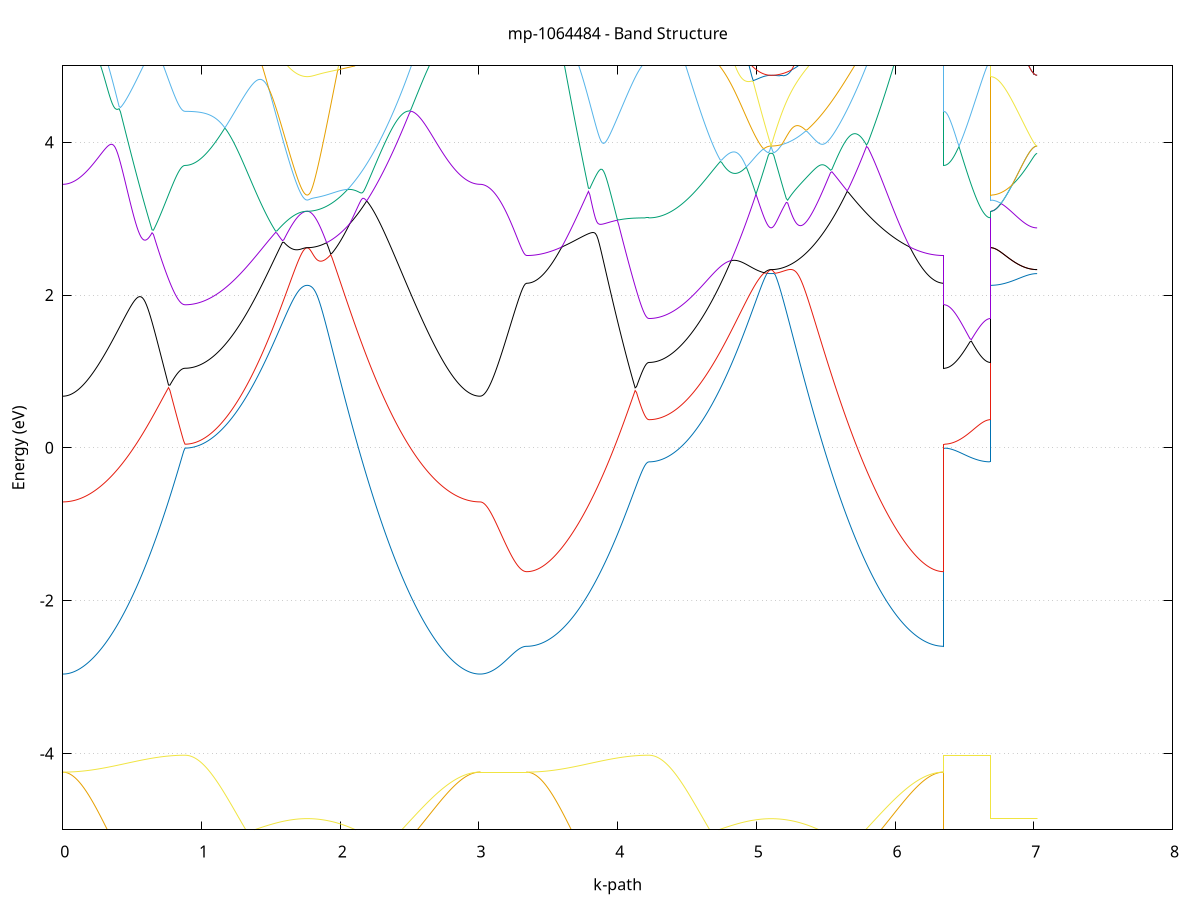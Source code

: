 set title 'mp-1064484 - Band Structure'
set xlabel 'k-path'
set ylabel 'Energy (eV)'
set grid y
set yrange [-5:5]
set terminal png size 800,600
set output 'mp-1064484_bands_gnuplot.png'
plot '-' using 1:2 with lines notitle, '-' using 1:2 with lines notitle, '-' using 1:2 with lines notitle, '-' using 1:2 with lines notitle, '-' using 1:2 with lines notitle, '-' using 1:2 with lines notitle, '-' using 1:2 with lines notitle, '-' using 1:2 with lines notitle, '-' using 1:2 with lines notitle, '-' using 1:2 with lines notitle, '-' using 1:2 with lines notitle, '-' using 1:2 with lines notitle, '-' using 1:2 with lines notitle, '-' using 1:2 with lines notitle, '-' using 1:2 with lines notitle, '-' using 1:2 with lines notitle, '-' using 1:2 with lines notitle, '-' using 1:2 with lines notitle, '-' using 1:2 with lines notitle, '-' using 1:2 with lines notitle, '-' using 1:2 with lines notitle, '-' using 1:2 with lines notitle, '-' using 1:2 with lines notitle, '-' using 1:2 with lines notitle
0.000000 -25.616530
0.009900 -25.616530
0.019799 -25.616430
0.029699 -25.616430
0.039598 -25.616430
0.049498 -25.616430
0.059397 -25.616430
0.069297 -25.616430
0.079197 -25.616430
0.089096 -25.616330
0.098996 -25.616330
0.108895 -25.616330
0.118795 -25.616230
0.128694 -25.616230
0.138594 -25.616230
0.148493 -25.616130
0.158393 -25.616130
0.168293 -25.616030
0.178192 -25.616030
0.188092 -25.615930
0.197991 -25.615930
0.207891 -25.615830
0.217790 -25.615830
0.227690 -25.615730
0.237590 -25.615730
0.247489 -25.615630
0.257389 -25.615530
0.267288 -25.615530
0.277188 -25.615430
0.287087 -25.615430
0.296987 -25.615330
0.306886 -25.615330
0.316786 -25.615230
0.326686 -25.615230
0.336585 -25.615230
0.346485 -25.615230
0.356384 -25.615230
0.366284 -25.615230
0.376183 -25.615330
0.386083 -25.615530
0.395983 -25.615730
0.405882 -25.616030
0.415782 -25.616430
0.425681 -25.616830
0.435581 -25.617230
0.445480 -25.617730
0.455380 -25.618230
0.465279 -25.618730
0.475179 -25.619330
0.485079 -25.619830
0.494978 -25.620330
0.504878 -25.620930
0.514777 -25.621430
0.524677 -25.621930
0.534576 -25.622430
0.544476 -25.623030
0.554376 -25.623530
0.564275 -25.624030
0.574175 -25.624530
0.584074 -25.625030
0.593974 -25.625530
0.603873 -25.625930
0.613773 -25.626430
0.623672 -25.626930
0.633572 -25.627330
0.643472 -25.627730
0.653371 -25.628130
0.663271 -25.628530
0.673170 -25.628930
0.683070 -25.629330
0.692969 -25.629730
0.702869 -25.630030
0.712769 -25.630330
0.722668 -25.630730
0.732568 -25.630930
0.742467 -25.631230
0.752367 -25.631530
0.762266 -25.631730
0.772166 -25.631930
0.782065 -25.632230
0.791965 -25.632330
0.801865 -25.632530
0.811764 -25.632730
0.821664 -25.632830
0.831563 -25.632930
0.841463 -25.633030
0.851362 -25.633130
0.861262 -25.633130
0.871162 -25.633130
0.881061 -25.633130
0.881061 -25.633130
0.890961 -25.633130
0.900860 -25.633130
0.910760 -25.633130
0.920659 -25.633130
0.930559 -25.633130
0.940459 -25.633130
0.950358 -25.633130
0.960258 -25.633030
0.970157 -25.633030
0.980057 -25.633030
0.989956 -25.632930
0.999856 -25.632930
1.009755 -25.632830
1.019655 -25.632830
1.029555 -25.632730
1.039454 -25.632730
1.049354 -25.632630
1.059253 -25.632630
1.069153 -25.632530
1.079052 -25.632430
1.088952 -25.632430
1.098852 -25.632330
1.108751 -25.632230
1.118651 -25.632230
1.128550 -25.632130
1.138450 -25.632030
1.148349 -25.631930
1.158249 -25.631830
1.168148 -25.631830
1.178048 -25.631730
1.187948 -25.631630
1.197847 -25.631530
1.207747 -25.631430
1.217646 -25.631330
1.227546 -25.631230
1.237445 -25.631130
1.247345 -25.631030
1.257245 -25.630930
1.267144 -25.630830
1.277044 -25.630730
1.286943 -25.630630
1.296843 -25.630530
1.306742 -25.630430
1.316642 -25.630330
1.326541 -25.630230
1.336441 -25.630130
1.346341 -25.630030
1.356240 -25.629930
1.366140 -25.629830
1.376039 -25.629730
1.385939 -25.629630
1.395838 -25.629530
1.405738 -25.629430
1.415638 -25.629330
1.425537 -25.629230
1.435437 -25.629130
1.445336 -25.629030
1.455236 -25.628930
1.465135 -25.628830
1.475035 -25.628830
1.484935 -25.628730
1.494834 -25.628630
1.504734 -25.628530
1.514633 -25.628430
1.524533 -25.628330
1.534432 -25.628330
1.544332 -25.628230
1.554231 -25.628130
1.564131 -25.628130
1.574031 -25.628030
1.583930 -25.627930
1.593830 -25.627930
1.603729 -25.627830
1.613629 -25.627830
1.623528 -25.627730
1.633428 -25.627730
1.643328 -25.627630
1.653227 -25.627630
1.663127 -25.627630
1.673026 -25.627530
1.682926 -25.627530
1.692825 -25.627530
1.702725 -25.627430
1.712624 -25.627430
1.722524 -25.627430
1.732424 -25.627430
1.742323 -25.627430
1.752223 -25.627430
1.762122 -25.627430
1.762122 -25.627430
1.772090 -25.627430
1.782058 -25.627430
1.792026 -25.627330
1.801995 -25.627330
1.811963 -25.627330
1.821931 -25.627330
1.831899 -25.627230
1.841867 -25.627230
1.851835 -25.627130
1.861803 -25.627030
1.871771 -25.627030
1.881739 -25.626930
1.891707 -25.626830
1.901675 -25.626730
1.911643 -25.626630
1.921611 -25.626530
1.931579 -25.626430
1.941548 -25.626330
1.951516 -25.626230
1.961484 -25.626130
1.971452 -25.625930
1.981420 -25.625830
1.991388 -25.625730
2.001356 -25.625530
2.011324 -25.625430
2.021292 -25.625230
2.031260 -25.625030
2.041228 -25.624930
2.051196 -25.624730
2.061164 -25.624530
2.071132 -25.624330
2.081100 -25.624130
2.091069 -25.623930
2.101037 -25.623730
2.111005 -25.623530
2.120973 -25.623230
2.130941 -25.623030
2.140909 -25.622830
2.150877 -25.622630
2.160845 -25.622330
2.170813 -25.622130
2.180781 -25.621830
2.190749 -25.621630
2.200717 -25.621330
2.210685 -25.621030
2.220653 -25.620830
2.230622 -25.620530
2.240590 -25.620230
2.250558 -25.619930
2.260526 -25.619730
2.270494 -25.619430
2.280462 -25.619130
2.290430 -25.618830
2.300398 -25.618530
2.310366 -25.618230
2.320334 -25.617930
2.330302 -25.617630
2.340270 -25.617330
2.350238 -25.617030
2.360206 -25.616730
2.370174 -25.616430
2.380143 -25.616130
2.390111 -25.615830
2.400079 -25.615630
2.410047 -25.615330
2.420015 -25.615030
2.429983 -25.614830
2.439951 -25.614630
2.449919 -25.614430
2.459887 -25.614230
2.469855 -25.614130
2.479823 -25.614030
2.489791 -25.613930
2.499759 -25.613830
2.509727 -25.613830
2.519696 -25.613830
2.529664 -25.613930
2.539632 -25.613930
2.549600 -25.613930
2.559568 -25.614030
2.569536 -25.614130
2.579504 -25.614130
2.589472 -25.614230
2.599440 -25.614330
2.609408 -25.614430
2.619376 -25.614430
2.629344 -25.614530
2.639312 -25.614630
2.649280 -25.614730
2.659248 -25.614830
2.669217 -25.614830
2.679185 -25.614930
2.689153 -25.615030
2.699121 -25.615130
2.709089 -25.615230
2.719057 -25.615230
2.729025 -25.615330
2.738993 -25.615430
2.748961 -25.615530
2.758929 -25.615530
2.768897 -25.615630
2.778865 -25.615730
2.788833 -25.615730
2.798801 -25.615830
2.808770 -25.615930
2.818738 -25.615930
2.828706 -25.616030
2.838674 -25.616030
2.848642 -25.616130
2.858610 -25.616130
2.868578 -25.616230
2.878546 -25.616230
2.888514 -25.616230
2.898482 -25.616330
2.908450 -25.616330
2.918418 -25.616330
2.928386 -25.616430
2.938354 -25.616430
2.948322 -25.616430
2.958291 -25.616430
2.968259 -25.616430
2.978227 -25.616430
2.988195 -25.616430
2.998163 -25.616530
3.008131 -25.616530
3.008131 -25.616530
3.018012 -25.616530
3.027892 -25.616530
3.037773 -25.616530
3.047654 -25.616530
3.057534 -25.616530
3.067415 -25.616530
3.077296 -25.616530
3.087176 -25.616530
3.097057 -25.616530
3.106938 -25.616530
3.116818 -25.616530
3.126699 -25.616530
3.136580 -25.616530
3.146460 -25.616530
3.156341 -25.616530
3.166222 -25.616530
3.176102 -25.616530
3.185983 -25.616530
3.195864 -25.616530
3.205744 -25.616530
3.215625 -25.616530
3.225506 -25.616530
3.235386 -25.616530
3.245267 -25.616530
3.255148 -25.616530
3.265028 -25.616530
3.274909 -25.616530
3.284790 -25.616530
3.294670 -25.616530
3.304551 -25.616530
3.314432 -25.616530
3.324312 -25.616530
3.334193 -25.616530
3.344074 -25.616530
3.344074 -25.616530
3.353973 -25.616530
3.363873 -25.616530
3.373772 -25.616530
3.383672 -25.616530
3.393572 -25.616530
3.403471 -25.616530
3.413371 -25.616530
3.423270 -25.616430
3.433170 -25.616430
3.443069 -25.616430
3.452969 -25.616430
3.462869 -25.616330
3.472768 -25.616330
3.482668 -25.616230
3.492567 -25.616230
3.502467 -25.616130
3.512366 -25.616130
3.522266 -25.616030
3.532165 -25.616030
3.542065 -25.615930
3.551965 -25.615930
3.561864 -25.615830
3.571764 -25.615830
3.581663 -25.615730
3.591563 -25.615630
3.601462 -25.615630
3.611362 -25.615530
3.621262 -25.615530
3.631161 -25.615430
3.641061 -25.615330
3.650960 -25.615330
3.660860 -25.615230
3.670759 -25.615230
3.680659 -25.615230
3.690559 -25.615230
3.700458 -25.615230
3.710358 -25.615230
3.720257 -25.615330
3.730157 -25.615430
3.740056 -25.615730
3.749956 -25.616030
3.759855 -25.616330
3.769755 -25.616830
3.779655 -25.617230
3.789554 -25.617730
3.799454 -25.618230
3.809353 -25.618730
3.819253 -25.619330
3.829152 -25.619830
3.839052 -25.620330
3.848952 -25.620930
3.858851 -25.621430
3.868751 -25.621930
3.878650 -25.622530
3.888550 -25.623030
3.898449 -25.623530
3.908349 -25.624030
3.918248 -25.624530
3.928148 -25.625030
3.938048 -25.625530
3.947947 -25.626030
3.957847 -25.626430
3.967746 -25.626930
3.977646 -25.627330
3.987545 -25.627830
3.997445 -25.628230
4.007345 -25.628630
4.017244 -25.629030
4.027144 -25.629430
4.037043 -25.629730
4.046943 -25.630130
4.056842 -25.630430
4.066742 -25.630730
4.076641 -25.631030
4.086541 -25.631330
4.096441 -25.631530
4.106340 -25.631830
4.116240 -25.632030
4.126139 -25.632230
4.136039 -25.632430
4.145938 -25.632630
4.155838 -25.632730
4.165738 -25.632830
4.175637 -25.632930
4.185537 -25.633030
4.195436 -25.633130
4.205336 -25.633230
4.215235 -25.633230
4.225135 -25.633230
4.225135 -25.633230
4.235035 -25.633230
4.244934 -25.633230
4.254834 -25.633230
4.264733 -25.633230
4.274633 -25.633130
4.284532 -25.633130
4.294432 -25.633130
4.304331 -25.633130
4.314231 -25.633030
4.324131 -25.633030
4.334030 -25.633030
4.343930 -25.632930
4.353829 -25.632930
4.363729 -25.632830
4.373628 -25.632830
4.383528 -25.632730
4.393428 -25.632730
4.403327 -25.632630
4.413227 -25.632630
4.423126 -25.632530
4.433026 -25.632430
4.442925 -25.632430
4.452825 -25.632330
4.462724 -25.632230
4.472624 -25.632130
4.482524 -25.632030
4.492423 -25.632030
4.502323 -25.631930
4.512222 -25.631830
4.522122 -25.631730
4.532021 -25.631630
4.541921 -25.631530
4.551821 -25.631430
4.561720 -25.631330
4.571620 -25.631230
4.581519 -25.631130
4.591419 -25.631030
4.601318 -25.630930
4.611218 -25.630830
4.621117 -25.630730
4.631017 -25.630630
4.640917 -25.630530
4.650816 -25.630430
4.660716 -25.630330
4.670615 -25.630230
4.680515 -25.630130
4.690414 -25.630030
4.700314 -25.629930
4.710214 -25.629830
4.720113 -25.629730
4.730013 -25.629630
4.739912 -25.629530
4.749812 -25.629430
4.759711 -25.629330
4.769611 -25.629230
4.779510 -25.629130
4.789410 -25.629030
4.799310 -25.628930
4.809209 -25.628830
4.819109 -25.628730
4.829008 -25.628730
4.838908 -25.628630
4.848807 -25.628530
4.858707 -25.628430
4.868607 -25.628330
4.878506 -25.628330
4.888406 -25.628230
4.898305 -25.628130
4.908205 -25.628030
4.918104 -25.628030
4.928004 -25.627930
4.937903 -25.627930
4.947803 -25.627830
4.957703 -25.627730
4.967602 -25.627730
4.977502 -25.627730
4.987401 -25.627630
4.997301 -25.627630
5.007200 -25.627530
5.017100 -25.627530
5.027000 -25.627530
5.036899 -25.627430
5.046799 -25.627430
5.056698 -25.627430
5.066598 -25.627430
5.076497 -25.627430
5.086397 -25.627430
5.096297 -25.627430
5.106196 -25.627330
5.106196 -25.627330
5.116164 -25.627330
5.126132 -25.627330
5.136100 -25.627330
5.146068 -25.627330
5.156036 -25.627330
5.166004 -25.627230
5.175973 -25.627230
5.185941 -25.627130
5.195909 -25.627130
5.205877 -25.627030
5.215845 -25.627030
5.225813 -25.626930
5.235781 -25.626830
5.245749 -25.626730
5.255717 -25.626630
5.265685 -25.626530
5.275653 -25.626430
5.285621 -25.626330
5.295589 -25.626230
5.305557 -25.626130
5.315526 -25.625930
5.325494 -25.625830
5.335462 -25.625730
5.345430 -25.625530
5.355398 -25.625430
5.365366 -25.625230
5.375334 -25.625030
5.385302 -25.624930
5.395270 -25.624730
5.405238 -25.624530
5.415206 -25.624330
5.425174 -25.624130
5.435142 -25.623930
5.445110 -25.623730
5.455078 -25.623530
5.465047 -25.623330
5.475015 -25.623030
5.484983 -25.622830
5.494951 -25.622630
5.504919 -25.622330
5.514887 -25.622130
5.524855 -25.621830
5.534823 -25.621630
5.544791 -25.621330
5.554759 -25.621130
5.564727 -25.620830
5.574695 -25.620530
5.584663 -25.620230
5.594631 -25.620030
5.604600 -25.619730
5.614568 -25.619430
5.624536 -25.619130
5.634504 -25.618830
5.644472 -25.618530
5.654440 -25.618230
5.664408 -25.617930
5.674376 -25.617630
5.684344 -25.617330
5.694312 -25.617030
5.704280 -25.616730
5.714248 -25.616430
5.724216 -25.616130
5.734184 -25.615830
5.744152 -25.615630
5.754121 -25.615330
5.764089 -25.615030
5.774057 -25.614830
5.784025 -25.614630
5.793993 -25.614430
5.803961 -25.614230
5.813929 -25.614030
5.823897 -25.613930
5.833865 -25.613930
5.843833 -25.613830
5.853801 -25.613830
5.863769 -25.613830
5.873737 -25.613830
5.883705 -25.613930
5.893674 -25.613930
5.903642 -25.614030
5.913610 -25.614030
5.923578 -25.614130
5.933546 -25.614230
5.943514 -25.614330
5.953482 -25.614430
5.963450 -25.614430
5.973418 -25.614530
5.983386 -25.614630
5.993354 -25.614730
6.003322 -25.614830
6.013290 -25.614930
6.023258 -25.615030
6.033226 -25.615030
6.043195 -25.615130
6.053163 -25.615230
6.063131 -25.615330
6.073099 -25.615430
6.083067 -25.615430
6.093035 -25.615530
6.103003 -25.615630
6.112971 -25.615730
6.122939 -25.615730
6.132907 -25.615830
6.142875 -25.615930
6.152843 -25.615930
6.162811 -25.616030
6.172779 -25.616030
6.182748 -25.616130
6.192716 -25.616130
6.202684 -25.616230
6.212652 -25.616230
6.222620 -25.616330
6.232588 -25.616330
6.242556 -25.616330
6.252524 -25.616430
6.262492 -25.616430
6.272460 -25.616430
6.282428 -25.616530
6.292396 -25.616530
6.302364 -25.616530
6.312332 -25.616530
6.322300 -25.616530
6.332269 -25.616530
6.342237 -25.616530
6.352205 -25.616530
6.352205 -25.633130
6.362085 -25.633130
6.371966 -25.633130
6.381847 -25.633130
6.391727 -25.633130
6.401608 -25.633130
6.411489 -25.633130
6.421369 -25.633130
6.431250 -25.633130
6.441131 -25.633230
6.451011 -25.633230
6.460892 -25.633230
6.470773 -25.633230
6.480653 -25.633230
6.490534 -25.633230
6.500415 -25.633230
6.510295 -25.633230
6.520176 -25.633230
6.530057 -25.633230
6.539937 -25.633230
6.549818 -25.633230
6.559699 -25.633230
6.569580 -25.633230
6.579460 -25.633230
6.589341 -25.633230
6.599222 -25.633230
6.609102 -25.633230
6.618983 -25.633230
6.628864 -25.633230
6.638744 -25.633230
6.648625 -25.633230
6.658506 -25.633230
6.668386 -25.633230
6.678267 -25.633230
6.688148 -25.633230
6.688148 -25.627430
6.698028 -25.627430
6.707909 -25.627430
6.717790 -25.627430
6.727670 -25.627430
6.737551 -25.627430
6.747432 -25.627430
6.757312 -25.627430
6.767193 -25.627430
6.777074 -25.627430
6.786954 -25.627430
6.796835 -25.627430
6.806716 -25.627430
6.816596 -25.627430
6.826477 -25.627430
6.836358 -25.627430
6.846238 -25.627430
6.856119 -25.627430
6.866000 -25.627430
6.875880 -25.627430
6.885761 -25.627430
6.895642 -25.627430
6.905522 -25.627430
6.915403 -25.627430
6.925284 -25.627430
6.935164 -25.627430
6.945045 -25.627430
6.954926 -25.627430
6.964806 -25.627430
6.974687 -25.627430
6.984568 -25.627430
6.994448 -25.627430
7.004329 -25.627330
7.014210 -25.627330
7.024091 -25.627330
e
0.000000 -25.600530
0.009900 -25.600530
0.019799 -25.600630
0.029699 -25.600630
0.039598 -25.600730
0.049498 -25.600830
0.059397 -25.600930
0.069297 -25.601030
0.079197 -25.601230
0.089096 -25.601330
0.098996 -25.601530
0.108895 -25.601730
0.118795 -25.601930
0.128694 -25.602230
0.138594 -25.602430
0.148493 -25.602730
0.158393 -25.603030
0.168293 -25.603330
0.178192 -25.603730
0.188092 -25.604030
0.197991 -25.604430
0.207891 -25.604730
0.217790 -25.605130
0.227690 -25.605530
0.237590 -25.605930
0.247489 -25.606430
0.257389 -25.606830
0.267288 -25.607230
0.277188 -25.607730
0.287087 -25.608130
0.296987 -25.608630
0.306886 -25.609130
0.316786 -25.609630
0.326686 -25.610030
0.336585 -25.610530
0.346485 -25.611030
0.356384 -25.611430
0.366284 -25.611830
0.376183 -25.612230
0.386083 -25.612530
0.395983 -25.612730
0.405882 -25.612930
0.415782 -25.613030
0.425681 -25.613130
0.435581 -25.613130
0.445480 -25.613330
0.455380 -25.613830
0.465279 -25.614330
0.475179 -25.614930
0.485079 -25.615430
0.494978 -25.615930
0.504878 -25.616430
0.514777 -25.616930
0.524677 -25.617430
0.534576 -25.617930
0.544476 -25.618430
0.554376 -25.618930
0.564275 -25.619430
0.574175 -25.619930
0.584074 -25.620330
0.593974 -25.620830
0.603873 -25.621230
0.613773 -25.621730
0.623672 -25.622130
0.633572 -25.622530
0.643472 -25.622930
0.653371 -25.623330
0.663271 -25.623730
0.673170 -25.624030
0.683070 -25.624430
0.692969 -25.624730
0.702869 -25.625030
0.712769 -25.625330
0.722668 -25.625630
0.732568 -25.625930
0.742467 -25.626230
0.752367 -25.626430
0.762266 -25.626630
0.772166 -25.626830
0.782065 -25.627030
0.791965 -25.627230
0.801865 -25.627430
0.811764 -25.627530
0.821664 -25.627630
0.831563 -25.627730
0.841463 -25.627830
0.851362 -25.627930
0.861262 -25.627930
0.871162 -25.627930
0.881061 -25.628030
0.881061 -25.628030
0.890961 -25.628030
0.900860 -25.627930
0.910760 -25.627930
0.920659 -25.627930
0.930559 -25.627930
0.940459 -25.627930
0.950358 -25.627930
0.960258 -25.627930
0.970157 -25.627930
0.980057 -25.627830
0.989956 -25.627830
0.999856 -25.627830
1.009755 -25.627730
1.019655 -25.627730
1.029555 -25.627730
1.039454 -25.627630
1.049354 -25.627630
1.059253 -25.627630
1.069153 -25.627530
1.079052 -25.627530
1.088952 -25.627430
1.098852 -25.627430
1.108751 -25.627330
1.118651 -25.627330
1.128550 -25.627230
1.138450 -25.627130
1.148349 -25.627130
1.158249 -25.627030
1.168148 -25.627030
1.178048 -25.626930
1.187948 -25.626830
1.197847 -25.626830
1.207747 -25.626730
1.217646 -25.626630
1.227546 -25.626630
1.237445 -25.626530
1.247345 -25.626430
1.257245 -25.626430
1.267144 -25.626330
1.277044 -25.626230
1.286943 -25.626230
1.296843 -25.626130
1.306742 -25.626030
1.316642 -25.625930
1.326541 -25.625930
1.336441 -25.625830
1.346341 -25.625730
1.356240 -25.625730
1.366140 -25.625630
1.376039 -25.625530
1.385939 -25.625430
1.395838 -25.625430
1.405738 -25.625330
1.415638 -25.625230
1.425537 -25.625230
1.435437 -25.625130
1.445336 -25.625030
1.455236 -25.625030
1.465135 -25.624930
1.475035 -25.624830
1.484935 -25.624830
1.494834 -25.624730
1.504734 -25.624730
1.514633 -25.624630
1.524533 -25.624630
1.534432 -25.624530
1.544332 -25.624530
1.554231 -25.624430
1.564131 -25.624430
1.574031 -25.624330
1.583930 -25.624530
1.593830 -25.624830
1.603729 -25.625130
1.613629 -25.625330
1.623528 -25.625630
1.633428 -25.625830
1.643328 -25.626130
1.653227 -25.626330
1.663127 -25.626530
1.673026 -25.626630
1.682926 -25.626830
1.692825 -25.626930
1.702725 -25.627030
1.712624 -25.627130
1.722524 -25.627230
1.732424 -25.627330
1.742323 -25.627330
1.752223 -25.627430
1.762122 -25.627430
1.762122 -25.627430
1.772090 -25.627430
1.782058 -25.627430
1.792026 -25.627330
1.801995 -25.627330
1.811963 -25.627330
1.821931 -25.627230
1.831899 -25.627230
1.841867 -25.627130
1.851835 -25.627030
1.861803 -25.626930
1.871771 -25.626930
1.881739 -25.626830
1.891707 -25.626730
1.901675 -25.626530
1.911643 -25.626430
1.921611 -25.626330
1.931579 -25.626230
1.941548 -25.626030
1.951516 -25.625930
1.961484 -25.625730
1.971452 -25.625530
1.981420 -25.625430
1.991388 -25.625230
2.001356 -25.625030
2.011324 -25.624830
2.021292 -25.624630
2.031260 -25.624430
2.041228 -25.624230
2.051196 -25.623930
2.061164 -25.623730
2.071132 -25.623530
2.081100 -25.623230
2.091069 -25.623030
2.101037 -25.622730
2.111005 -25.622530
2.120973 -25.622230
2.130941 -25.621930
2.140909 -25.621730
2.150877 -25.621430
2.160845 -25.621130
2.170813 -25.620830
2.180781 -25.620530
2.190749 -25.620230
2.200717 -25.619930
2.210685 -25.619630
2.220653 -25.619330
2.230622 -25.619030
2.240590 -25.618730
2.250558 -25.618430
2.260526 -25.618130
2.270494 -25.617730
2.280462 -25.617430
2.290430 -25.617130
2.300398 -25.616830
2.310366 -25.616430
2.320334 -25.616130
2.330302 -25.615830
2.340270 -25.615430
2.350238 -25.615130
2.360206 -25.614830
2.370174 -25.614430
2.380143 -25.614130
2.390111 -25.613730
2.400079 -25.613430
2.410047 -25.613130
2.420015 -25.612730
2.429983 -25.612430
2.439951 -25.612130
2.449919 -25.611730
2.459887 -25.611430
2.469855 -25.611130
2.479823 -25.610830
2.489791 -25.610630
2.499759 -25.610530
2.509727 -25.610230
2.519696 -25.610030
2.529664 -25.609830
2.539632 -25.609530
2.549600 -25.609230
2.559568 -25.609030
2.569536 -25.608730
2.579504 -25.608430
2.589472 -25.608130
2.599440 -25.607830
2.609408 -25.607530
2.619376 -25.607230
2.629344 -25.606930
2.639312 -25.606630
2.649280 -25.606430
2.659248 -25.606130
2.669217 -25.605830
2.679185 -25.605530
2.689153 -25.605330
2.699121 -25.605030
2.709089 -25.604730
2.719057 -25.604530
2.729025 -25.604230
2.738993 -25.604030
2.748961 -25.603730
2.758929 -25.603530
2.768897 -25.603330
2.778865 -25.603130
2.788833 -25.602930
2.798801 -25.602730
2.808770 -25.602530
2.818738 -25.602330
2.828706 -25.602130
2.838674 -25.601930
2.848642 -25.601830
2.858610 -25.601630
2.868578 -25.601530
2.878546 -25.601430
2.888514 -25.601230
2.898482 -25.601130
2.908450 -25.601030
2.918418 -25.600930
2.928386 -25.600830
2.938354 -25.600830
2.948322 -25.600730
2.958291 -25.600730
2.968259 -25.600630
2.978227 -25.600630
2.988195 -25.600530
2.998163 -25.600530
3.008131 -25.600530
3.008131 -25.600530
3.018012 -25.600530
3.027892 -25.600530
3.037773 -25.600530
3.047654 -25.600530
3.057534 -25.600530
3.067415 -25.600530
3.077296 -25.600530
3.087176 -25.600530
3.097057 -25.600530
3.106938 -25.600530
3.116818 -25.600530
3.126699 -25.600530
3.136580 -25.600530
3.146460 -25.600530
3.156341 -25.600530
3.166222 -25.600530
3.176102 -25.600530
3.185983 -25.600530
3.195864 -25.600530
3.205744 -25.600530
3.215625 -25.600530
3.225506 -25.600530
3.235386 -25.600530
3.245267 -25.600530
3.255148 -25.600530
3.265028 -25.600530
3.274909 -25.600530
3.284790 -25.600530
3.294670 -25.600530
3.304551 -25.600530
3.314432 -25.600530
3.324312 -25.600530
3.334193 -25.600530
3.344074 -25.600530
3.344074 -25.600530
3.353973 -25.600530
3.363873 -25.600630
3.373772 -25.600630
3.383672 -25.600730
3.393572 -25.600830
3.403471 -25.600930
3.413371 -25.601030
3.423270 -25.601230
3.433170 -25.601330
3.443069 -25.601530
3.452969 -25.601730
3.462869 -25.601930
3.472768 -25.602230
3.482668 -25.602430
3.492567 -25.602730
3.502467 -25.603030
3.512366 -25.603330
3.522266 -25.603730
3.532165 -25.604030
3.542065 -25.604430
3.551965 -25.604730
3.561864 -25.605130
3.571764 -25.605530
3.581663 -25.605930
3.591563 -25.606430
3.601462 -25.606830
3.611362 -25.607330
3.621262 -25.607730
3.631161 -25.608230
3.641061 -25.608630
3.650960 -25.609130
3.660860 -25.609630
3.670759 -25.610130
3.680659 -25.610530
3.690559 -25.611030
3.700458 -25.611530
3.710358 -25.611930
3.720257 -25.612230
3.730157 -25.612630
3.740056 -25.612830
3.749956 -25.613030
3.759855 -25.613130
3.769755 -25.613130
3.779655 -25.613230
3.789554 -25.613330
3.799454 -25.613830
3.809353 -25.614330
3.819253 -25.614830
3.829152 -25.615430
3.839052 -25.615930
3.848952 -25.616430
3.858851 -25.616930
3.868751 -25.617430
3.878650 -25.617930
3.888550 -25.618430
3.898449 -25.618930
3.908349 -25.619430
3.918248 -25.619830
3.928148 -25.620330
3.938048 -25.620730
3.947947 -25.621230
3.957847 -25.621630
3.967746 -25.622030
3.977646 -25.622530
3.987545 -25.622930
3.997445 -25.623230
4.007345 -25.623630
4.017244 -25.624030
4.027144 -25.624330
4.037043 -25.624730
4.046943 -25.625030
4.056842 -25.625330
4.066742 -25.625630
4.076641 -25.625930
4.086541 -25.626130
4.096441 -25.626430
4.106340 -25.626630
4.116240 -25.626830
4.126139 -25.627030
4.136039 -25.627130
4.145938 -25.627330
4.155838 -25.627430
4.165738 -25.627630
4.175637 -25.627730
4.185537 -25.627730
4.195436 -25.627830
4.205336 -25.627930
4.215235 -25.627930
4.225135 -25.627930
4.225135 -25.627930
4.235035 -25.627930
4.244934 -25.627930
4.254834 -25.627930
4.264733 -25.627930
4.274633 -25.627930
4.284532 -25.627830
4.294432 -25.627830
4.304331 -25.627830
4.314231 -25.627830
4.324131 -25.627830
4.334030 -25.627730
4.343930 -25.627730
4.353829 -25.627730
4.363729 -25.627730
4.373628 -25.627630
4.383528 -25.627630
4.393428 -25.627530
4.403327 -25.627530
4.413227 -25.627530
4.423126 -25.627430
4.433026 -25.627430
4.442925 -25.627330
4.452825 -25.627330
4.462724 -25.627230
4.472624 -25.627230
4.482524 -25.627130
4.492423 -25.627130
4.502323 -25.627030
4.512222 -25.626930
4.522122 -25.626930
4.532021 -25.626830
4.541921 -25.626730
4.551821 -25.626730
4.561720 -25.626630
4.571620 -25.626530
4.581519 -25.626530
4.591419 -25.626430
4.601318 -25.626330
4.611218 -25.626330
4.621117 -25.626230
4.631017 -25.626130
4.640917 -25.626130
4.650816 -25.626030
4.660716 -25.625930
4.670615 -25.625930
4.680515 -25.625830
4.690414 -25.625730
4.700314 -25.625630
4.710214 -25.625630
4.720113 -25.625530
4.730013 -25.625430
4.739912 -25.625430
4.749812 -25.625330
4.759711 -25.625230
4.769611 -25.625230
4.779510 -25.625130
4.789410 -25.625030
4.799310 -25.625030
4.809209 -25.624930
4.819109 -25.624830
4.829008 -25.624830
4.838908 -25.624730
4.848807 -25.624730
4.858707 -25.624630
4.868607 -25.624630
4.878506 -25.624530
4.888406 -25.624530
4.898305 -25.624430
4.908205 -25.624430
4.918104 -25.624330
4.928004 -25.624530
4.937903 -25.624830
4.947803 -25.625130
4.957703 -25.625330
4.967602 -25.625630
4.977502 -25.625830
4.987401 -25.626030
4.997301 -25.626230
5.007200 -25.626430
5.017100 -25.626630
5.027000 -25.626830
5.036899 -25.626930
5.046799 -25.627030
5.056698 -25.627130
5.066598 -25.627230
5.076497 -25.627330
5.086397 -25.627330
5.096297 -25.627330
5.106196 -25.627330
5.106196 -25.627330
5.116164 -25.627330
5.126132 -25.627330
5.136100 -25.627330
5.146068 -25.627330
5.156036 -25.627230
5.166004 -25.627230
5.175973 -25.627130
5.185941 -25.627130
5.195909 -25.627030
5.205877 -25.626930
5.215845 -25.626830
5.225813 -25.626730
5.235781 -25.626630
5.245749 -25.626530
5.255717 -25.626430
5.265685 -25.626330
5.275653 -25.626130
5.285621 -25.626030
5.295589 -25.625830
5.305557 -25.625730
5.315526 -25.625530
5.325494 -25.625330
5.335462 -25.625230
5.345430 -25.625030
5.355398 -25.624830
5.365366 -25.624630
5.375334 -25.624430
5.385302 -25.624130
5.395270 -25.623930
5.405238 -25.623730
5.415206 -25.623530
5.425174 -25.623230
5.435142 -25.623030
5.445110 -25.622730
5.455078 -25.622530
5.465047 -25.622230
5.475015 -25.621930
5.484983 -25.621730
5.494951 -25.621430
5.504919 -25.621130
5.514887 -25.620830
5.524855 -25.620530
5.534823 -25.620230
5.544791 -25.619930
5.554759 -25.619630
5.564727 -25.619330
5.574695 -25.619030
5.584663 -25.618730
5.594631 -25.618430
5.604600 -25.618030
5.614568 -25.617730
5.624536 -25.617430
5.634504 -25.617130
5.644472 -25.616730
5.654440 -25.616430
5.664408 -25.616130
5.674376 -25.615730
5.684344 -25.615430
5.694312 -25.615130
5.704280 -25.614730
5.714248 -25.614430
5.724216 -25.614130
5.734184 -25.613730
5.744152 -25.613430
5.754121 -25.613130
5.764089 -25.612730
5.774057 -25.612430
5.784025 -25.612130
5.793993 -25.611730
5.803961 -25.611430
5.813929 -25.611130
5.823897 -25.610830
5.833865 -25.610730
5.843833 -25.610530
5.853801 -25.610330
5.863769 -25.610130
5.873737 -25.609830
5.883705 -25.609630
5.893674 -25.609330
5.903642 -25.609030
5.913610 -25.608730
5.923578 -25.608430
5.933546 -25.608130
5.943514 -25.607830
5.953482 -25.607630
5.963450 -25.607330
5.973418 -25.607030
5.983386 -25.606730
5.993354 -25.606430
6.003322 -25.606130
6.013290 -25.605830
6.023258 -25.605630
6.033226 -25.605330
6.043195 -25.605030
6.053163 -25.604830
6.063131 -25.604530
6.073099 -25.604230
6.083067 -25.604030
6.093035 -25.603830
6.103003 -25.603530
6.112971 -25.603330
6.122939 -25.603130
6.132907 -25.602930
6.142875 -25.602730
6.152843 -25.602530
6.162811 -25.602330
6.172779 -25.602130
6.182748 -25.602030
6.192716 -25.601830
6.202684 -25.601630
6.212652 -25.601530
6.222620 -25.601430
6.232588 -25.601230
6.242556 -25.601130
6.252524 -25.601030
6.262492 -25.600930
6.272460 -25.600830
6.282428 -25.600830
6.292396 -25.600730
6.302364 -25.600630
6.312332 -25.600630
6.322300 -25.600630
6.332269 -25.600530
6.342237 -25.600530
6.352205 -25.600530
6.352205 -25.628030
6.362085 -25.628030
6.371966 -25.628030
6.381847 -25.628030
6.391727 -25.627930
6.401608 -25.627930
6.411489 -25.627930
6.421369 -25.627930
6.431250 -25.627930
6.441131 -25.627930
6.451011 -25.627930
6.460892 -25.627930
6.470773 -25.627930
6.480653 -25.627930
6.490534 -25.627930
6.500415 -25.627930
6.510295 -25.627930
6.520176 -25.627930
6.530057 -25.627930
6.539937 -25.627930
6.549818 -25.627930
6.559699 -25.627930
6.569580 -25.627930
6.579460 -25.627930
6.589341 -25.627930
6.599222 -25.627930
6.609102 -25.627930
6.618983 -25.627930
6.628864 -25.627930
6.638744 -25.627930
6.648625 -25.627930
6.658506 -25.627930
6.668386 -25.627930
6.678267 -25.627930
6.688148 -25.627930
6.688148 -25.627430
6.698028 -25.627430
6.707909 -25.627430
6.717790 -25.627430
6.727670 -25.627430
6.737551 -25.627430
6.747432 -25.627430
6.757312 -25.627430
6.767193 -25.627430
6.777074 -25.627430
6.786954 -25.627430
6.796835 -25.627430
6.806716 -25.627430
6.816596 -25.627430
6.826477 -25.627430
6.836358 -25.627430
6.846238 -25.627430
6.856119 -25.627430
6.866000 -25.627430
6.875880 -25.627430
6.885761 -25.627430
6.895642 -25.627430
6.905522 -25.627430
6.915403 -25.627430
6.925284 -25.627430
6.935164 -25.627430
6.945045 -25.627430
6.954926 -25.627430
6.964806 -25.627430
6.974687 -25.627330
6.984568 -25.627330
6.994448 -25.627430
7.004329 -25.627330
7.014210 -25.627330
7.024091 -25.627330
e
0.000000 -25.600530
0.009900 -25.600530
0.019799 -25.600530
0.029699 -25.600530
0.039598 -25.600530
0.049498 -25.600530
0.059397 -25.600530
0.069297 -25.600530
0.079197 -25.600530
0.089096 -25.600530
0.098996 -25.600430
0.108895 -25.600430
0.118795 -25.600430
0.128694 -25.600430
0.138594 -25.600430
0.148493 -25.600330
0.158393 -25.600430
0.168293 -25.600630
0.178192 -25.601030
0.188092 -25.601330
0.197991 -25.601630
0.207891 -25.602030
0.217790 -25.602330
0.227690 -25.602730
0.237590 -25.603130
0.247489 -25.603530
0.257389 -25.603930
0.267288 -25.604330
0.277188 -25.604830
0.287087 -25.605230
0.296987 -25.605730
0.306886 -25.606130
0.316786 -25.606630
0.326686 -25.607130
0.336585 -25.607630
0.346485 -25.608130
0.356384 -25.608630
0.366284 -25.609130
0.376183 -25.609630
0.386083 -25.610130
0.395983 -25.610630
0.405882 -25.611230
0.415782 -25.611730
0.425681 -25.612230
0.435581 -25.612830
0.445480 -25.613130
0.455380 -25.613130
0.465279 -25.613130
0.475179 -25.613030
0.485079 -25.612930
0.494978 -25.612930
0.504878 -25.612830
0.514777 -25.612730
0.524677 -25.612730
0.534576 -25.612630
0.544476 -25.612530
0.554376 -25.612530
0.564275 -25.612430
0.574175 -25.612330
0.584074 -25.612230
0.593974 -25.612230
0.603873 -25.612130
0.613773 -25.612030
0.623672 -25.612030
0.633572 -25.611930
0.643472 -25.611830
0.653371 -25.611830
0.663271 -25.611730
0.673170 -25.611630
0.683070 -25.611630
0.692969 -25.611530
0.702869 -25.611530
0.712769 -25.611430
0.722668 -25.611430
0.732568 -25.611330
0.742467 -25.611330
0.752367 -25.611230
0.762266 -25.611230
0.772166 -25.611230
0.782065 -25.611130
0.791965 -25.611130
0.801865 -25.611130
0.811764 -25.611130
0.821664 -25.611030
0.831563 -25.611030
0.841463 -25.611030
0.851362 -25.611030
0.861262 -25.611030
0.871162 -25.611030
0.881061 -25.611030
0.881061 -25.611030
0.890961 -25.611030
0.900860 -25.611030
0.910760 -25.611030
0.920659 -25.611030
0.930559 -25.610930
0.940459 -25.610930
0.950358 -25.610930
0.960258 -25.610930
0.970157 -25.610930
0.980057 -25.610930
0.989956 -25.610830
0.999856 -25.610830
1.009755 -25.610830
1.019655 -25.610830
1.029555 -25.610730
1.039454 -25.610730
1.049354 -25.610630
1.059253 -25.610630
1.069153 -25.610630
1.079052 -25.610530
1.088952 -25.610530
1.098852 -25.610430
1.108751 -25.610430
1.118651 -25.610330
1.128550 -25.610330
1.138450 -25.610230
1.148349 -25.610230
1.158249 -25.610130
1.168148 -25.610130
1.178048 -25.610030
1.187948 -25.610030
1.197847 -25.609930
1.207747 -25.609930
1.217646 -25.609830
1.227546 -25.609830
1.237445 -25.609830
1.247345 -25.609830
1.257245 -25.609930
1.267144 -25.610130
1.277044 -25.610530
1.286943 -25.610930
1.296843 -25.611430
1.306742 -25.611930
1.316642 -25.612430
1.326541 -25.612930
1.336441 -25.613430
1.346341 -25.613930
1.356240 -25.614430
1.366140 -25.615030
1.376039 -25.615530
1.385939 -25.616030
1.395838 -25.616530
1.405738 -25.617030
1.415638 -25.617530
1.425537 -25.618030
1.435437 -25.618430
1.445336 -25.618930
1.455236 -25.619430
1.465135 -25.619830
1.475035 -25.620330
1.484935 -25.620730
1.494834 -25.621230
1.504734 -25.621630
1.514633 -25.622030
1.524533 -25.622430
1.534432 -25.622830
1.544332 -25.623130
1.554231 -25.623530
1.564131 -25.623830
1.574031 -25.624230
1.583930 -25.624330
1.593830 -25.624230
1.603729 -25.624230
1.613629 -25.624130
1.623528 -25.624130
1.633428 -25.624130
1.643328 -25.624030
1.653227 -25.624030
1.663127 -25.624030
1.673026 -25.624030
1.682926 -25.623930
1.692825 -25.623930
1.702725 -25.623930
1.712624 -25.623930
1.722524 -25.623930
1.732424 -25.623930
1.742323 -25.623930
1.752223 -25.623930
1.762122 -25.623930
1.762122 -25.623930
1.772090 -25.623930
1.782058 -25.623930
1.792026 -25.623830
1.801995 -25.623830
1.811963 -25.623830
1.821931 -25.623730
1.831899 -25.623730
1.841867 -25.623630
1.851835 -25.623630
1.861803 -25.623530
1.871771 -25.623430
1.881739 -25.623430
1.891707 -25.623330
1.901675 -25.623230
1.911643 -25.623130
1.921611 -25.623030
1.931579 -25.622830
1.941548 -25.622730
1.951516 -25.622630
1.961484 -25.622530
1.971452 -25.622330
1.981420 -25.622230
1.991388 -25.622030
2.001356 -25.621830
2.011324 -25.621730
2.021292 -25.621530
2.031260 -25.621330
2.041228 -25.621130
2.051196 -25.620930
2.061164 -25.620730
2.071132 -25.620530
2.081100 -25.620330
2.091069 -25.620130
2.101037 -25.619930
2.111005 -25.619730
2.120973 -25.619430
2.130941 -25.619230
2.140909 -25.619030
2.150877 -25.618730
2.160845 -25.618430
2.170813 -25.618230
2.180781 -25.617930
2.190749 -25.617730
2.200717 -25.617430
2.210685 -25.617130
2.220653 -25.616830
2.230622 -25.616530
2.240590 -25.616330
2.250558 -25.616030
2.260526 -25.615730
2.270494 -25.615430
2.280462 -25.615130
2.290430 -25.614830
2.300398 -25.614530
2.310366 -25.614230
2.320334 -25.613830
2.330302 -25.613530
2.340270 -25.613230
2.350238 -25.612930
2.360206 -25.612630
2.370174 -25.612230
2.380143 -25.611930
2.390111 -25.611630
2.400079 -25.611330
2.410047 -25.611030
2.420015 -25.611130
2.429983 -25.611130
2.439951 -25.611130
2.449919 -25.611130
2.459887 -25.611030
2.469855 -25.610930
2.479823 -25.610730
2.489791 -25.610430
2.499759 -25.610130
2.509727 -25.609830
2.519696 -25.609430
2.529664 -25.609130
2.539632 -25.608830
2.549600 -25.608530
2.559568 -25.608230
2.569536 -25.607930
2.579504 -25.607630
2.589472 -25.607330
2.599440 -25.607030
2.609408 -25.606730
2.619376 -25.606430
2.629344 -25.606230
2.639312 -25.605930
2.649280 -25.605630
2.659248 -25.605430
2.669217 -25.605130
2.679185 -25.604930
2.689153 -25.604630
2.699121 -25.604430
2.709089 -25.604130
2.719057 -25.603930
2.729025 -25.603730
2.738993 -25.603530
2.748961 -25.603330
2.758929 -25.603130
2.768897 -25.602930
2.778865 -25.602730
2.788833 -25.602530
2.798801 -25.602330
2.808770 -25.602230
2.818738 -25.602030
2.828706 -25.601930
2.838674 -25.601730
2.848642 -25.601630
2.858610 -25.601530
2.868578 -25.601330
2.878546 -25.601230
2.888514 -25.601130
2.898482 -25.601030
2.908450 -25.600930
2.918418 -25.600930
2.928386 -25.600830
2.938354 -25.600730
2.948322 -25.600730
2.958291 -25.600630
2.968259 -25.600630
2.978227 -25.600630
2.988195 -25.600530
2.998163 -25.600530
3.008131 -25.600530
3.008131 -25.600530
3.018012 -25.600530
3.027892 -25.600530
3.037773 -25.600530
3.047654 -25.600530
3.057534 -25.600530
3.067415 -25.600530
3.077296 -25.600530
3.087176 -25.600530
3.097057 -25.600530
3.106938 -25.600530
3.116818 -25.600530
3.126699 -25.600530
3.136580 -25.600530
3.146460 -25.600530
3.156341 -25.600530
3.166222 -25.600530
3.176102 -25.600530
3.185983 -25.600530
3.195864 -25.600530
3.205744 -25.600530
3.215625 -25.600530
3.225506 -25.600530
3.235386 -25.600530
3.245267 -25.600530
3.255148 -25.600530
3.265028 -25.600530
3.274909 -25.600530
3.284790 -25.600530
3.294670 -25.600530
3.304551 -25.600530
3.314432 -25.600530
3.324312 -25.600530
3.334193 -25.600530
3.344074 -25.600530
3.344074 -25.600530
3.353973 -25.600530
3.363873 -25.600530
3.373772 -25.600530
3.383672 -25.600530
3.393572 -25.600530
3.403471 -25.600530
3.413371 -25.600530
3.423270 -25.600530
3.433170 -25.600430
3.443069 -25.600430
3.452969 -25.600430
3.462869 -25.600430
3.472768 -25.600430
3.482668 -25.600330
3.492567 -25.600330
3.502467 -25.600430
3.512366 -25.600630
3.522266 -25.601030
3.532165 -25.601330
3.542065 -25.601630
3.551965 -25.602030
3.561864 -25.602330
3.571764 -25.602730
3.581663 -25.603130
3.591563 -25.603530
3.601462 -25.603930
3.611362 -25.604330
3.621262 -25.604830
3.631161 -25.605230
3.641061 -25.605730
3.650960 -25.606130
3.660860 -25.606630
3.670759 -25.607130
3.680659 -25.607630
3.690559 -25.608130
3.700458 -25.608630
3.710358 -25.609130
3.720257 -25.609630
3.730157 -25.610130
3.740056 -25.610630
3.749956 -25.611130
3.759855 -25.611730
3.769755 -25.612230
3.779655 -25.612730
3.789554 -25.613130
3.799454 -25.613130
3.809353 -25.613130
3.819253 -25.613030
3.829152 -25.613030
3.839052 -25.612930
3.848952 -25.612830
3.858851 -25.612730
3.868751 -25.612730
3.878650 -25.612630
3.888550 -25.612530
3.898449 -25.612430
3.908349 -25.612430
3.918248 -25.612330
3.928148 -25.612230
3.938048 -25.612130
3.947947 -25.612130
3.957847 -25.612030
3.967746 -25.611930
3.977646 -25.611830
3.987545 -25.611830
3.997445 -25.611730
4.007345 -25.611630
4.017244 -25.611630
4.027144 -25.611530
4.037043 -25.611530
4.046943 -25.611430
4.056842 -25.611330
4.066742 -25.611330
4.076641 -25.611230
4.086541 -25.611230
4.096441 -25.611230
4.106340 -25.611130
4.116240 -25.611130
4.126139 -25.611130
4.136039 -25.611030
4.145938 -25.611030
4.155838 -25.611030
4.165738 -25.610930
4.175637 -25.610930
4.185537 -25.610930
4.195436 -25.610930
4.205336 -25.610930
4.215235 -25.610930
4.225135 -25.610930
4.225135 -25.610930
4.235035 -25.610930
4.244934 -25.610930
4.254834 -25.610930
4.264733 -25.610930
4.274633 -25.610930
4.284532 -25.610830
4.294432 -25.610830
4.304331 -25.610830
4.314231 -25.610830
4.324131 -25.610830
4.334030 -25.610830
4.343930 -25.610730
4.353829 -25.610730
4.363729 -25.610730
4.373628 -25.610630
4.383528 -25.610630
4.393428 -25.610630
4.403327 -25.610530
4.413227 -25.610530
4.423126 -25.610430
4.433026 -25.610430
4.442925 -25.610430
4.452825 -25.610330
4.462724 -25.610330
4.472624 -25.610230
4.482524 -25.610230
4.492423 -25.610130
4.502323 -25.610130
4.512222 -25.610030
4.522122 -25.610030
4.532021 -25.609930
4.541921 -25.609930
4.551821 -25.609830
4.561720 -25.609830
4.571620 -25.609830
4.581519 -25.609830
4.591419 -25.609830
4.601318 -25.609930
4.611218 -25.610130
4.621117 -25.610530
4.631017 -25.610930
4.640917 -25.611430
4.650816 -25.611930
4.660716 -25.612430
4.670615 -25.612930
4.680515 -25.613430
4.690414 -25.613930
4.700314 -25.614430
4.710214 -25.614930
4.720113 -25.615530
4.730013 -25.616030
4.739912 -25.616530
4.749812 -25.617030
4.759711 -25.617530
4.769611 -25.617930
4.779510 -25.618430
4.789410 -25.618930
4.799310 -25.619430
4.809209 -25.619830
4.819109 -25.620330
4.829008 -25.620730
4.838908 -25.621130
4.848807 -25.621630
4.858707 -25.622030
4.868607 -25.622430
4.878506 -25.622730
4.888406 -25.623130
4.898305 -25.623530
4.908205 -25.623830
4.918104 -25.624230
4.928004 -25.624330
4.937903 -25.624230
4.947803 -25.624230
4.957703 -25.624230
4.967602 -25.624130
4.977502 -25.624130
4.987401 -25.624130
4.997301 -25.624030
5.007200 -25.624030
5.017100 -25.624030
5.027000 -25.624030
5.036899 -25.624030
5.046799 -25.623930
5.056698 -25.623930
5.066598 -25.623930
5.076497 -25.623930
5.086397 -25.623930
5.096297 -25.623930
5.106196 -25.623930
5.106196 -25.623930
5.116164 -25.623930
5.126132 -25.623930
5.136100 -25.623930
5.146068 -25.623830
5.156036 -25.623830
5.166004 -25.623830
5.175973 -25.623730
5.185941 -25.623730
5.195909 -25.623630
5.205877 -25.623530
5.215845 -25.623530
5.225813 -25.623430
5.235781 -25.623330
5.245749 -25.623230
5.255717 -25.623130
5.265685 -25.623030
5.275653 -25.622930
5.285621 -25.622730
5.295589 -25.622630
5.305557 -25.622530
5.315526 -25.622330
5.325494 -25.622230
5.335462 -25.622030
5.345430 -25.621930
5.355398 -25.621730
5.365366 -25.621530
5.375334 -25.621330
5.385302 -25.621130
5.395270 -25.620930
5.405238 -25.620730
5.415206 -25.620530
5.425174 -25.620330
5.435142 -25.620130
5.445110 -25.619930
5.455078 -25.619730
5.465047 -25.619430
5.475015 -25.619230
5.484983 -25.618930
5.494951 -25.618730
5.504919 -25.618430
5.514887 -25.618230
5.524855 -25.617930
5.534823 -25.617730
5.544791 -25.617430
5.554759 -25.617130
5.564727 -25.616830
5.574695 -25.616530
5.584663 -25.616230
5.594631 -25.616030
5.604600 -25.615730
5.614568 -25.615430
5.624536 -25.615130
5.634504 -25.614730
5.644472 -25.614430
5.654440 -25.614130
5.664408 -25.613830
5.674376 -25.613530
5.684344 -25.613230
5.694312 -25.612930
5.704280 -25.612530
5.714248 -25.612230
5.724216 -25.611930
5.734184 -25.611630
5.744152 -25.611230
5.754121 -25.611030
5.764089 -25.611130
5.774057 -25.611130
5.784025 -25.611130
5.793993 -25.611130
5.803961 -25.611030
5.813929 -25.611030
5.823897 -25.610730
5.833865 -25.610430
5.843833 -25.610130
5.853801 -25.609830
5.863769 -25.609430
5.873737 -25.609130
5.883705 -25.608830
5.893674 -25.608530
5.903642 -25.608230
5.913610 -25.607930
5.923578 -25.607630
5.933546 -25.607330
5.943514 -25.607030
5.953482 -25.606730
5.963450 -25.606430
5.973418 -25.606230
5.983386 -25.605930
5.993354 -25.605630
6.003322 -25.605430
6.013290 -25.605130
6.023258 -25.604930
6.033226 -25.604630
6.043195 -25.604430
6.053163 -25.604130
6.063131 -25.603930
6.073099 -25.603730
6.083067 -25.603530
6.093035 -25.603330
6.103003 -25.603130
6.112971 -25.602930
6.122939 -25.602730
6.132907 -25.602530
6.142875 -25.602330
6.152843 -25.602230
6.162811 -25.602030
6.172779 -25.601930
6.182748 -25.601730
6.192716 -25.601630
6.202684 -25.601530
6.212652 -25.601330
6.222620 -25.601230
6.232588 -25.601130
6.242556 -25.601030
6.252524 -25.600930
6.262492 -25.600930
6.272460 -25.600830
6.282428 -25.600730
6.292396 -25.600730
6.302364 -25.600630
6.312332 -25.600630
6.322300 -25.600530
6.332269 -25.600530
6.342237 -25.600530
6.352205 -25.600530
6.352205 -25.611030
6.362085 -25.611030
6.371966 -25.611030
6.381847 -25.611030
6.391727 -25.611030
6.401608 -25.611030
6.411489 -25.611030
6.421369 -25.611030
6.431250 -25.611030
6.441131 -25.611030
6.451011 -25.611030
6.460892 -25.611030
6.470773 -25.611030
6.480653 -25.611030
6.490534 -25.610930
6.500415 -25.610930
6.510295 -25.610930
6.520176 -25.610930
6.530057 -25.610930
6.539937 -25.610930
6.549818 -25.610930
6.559699 -25.610930
6.569580 -25.610930
6.579460 -25.610930
6.589341 -25.610930
6.599222 -25.610930
6.609102 -25.610930
6.618983 -25.610930
6.628864 -25.610930
6.638744 -25.610930
6.648625 -25.610930
6.658506 -25.610930
6.668386 -25.610930
6.678267 -25.610930
6.688148 -25.610930
6.688148 -25.623930
6.698028 -25.623930
6.707909 -25.623930
6.717790 -25.623930
6.727670 -25.623930
6.737551 -25.623930
6.747432 -25.623930
6.757312 -25.623930
6.767193 -25.623930
6.777074 -25.623930
6.786954 -25.623930
6.796835 -25.623930
6.806716 -25.623930
6.816596 -25.623930
6.826477 -25.623930
6.836358 -25.623930
6.846238 -25.623930
6.856119 -25.623930
6.866000 -25.623930
6.875880 -25.623930
6.885761 -25.623930
6.895642 -25.623930
6.905522 -25.623930
6.915403 -25.623930
6.925284 -25.623930
6.935164 -25.623930
6.945045 -25.623930
6.954926 -25.623930
6.964806 -25.623930
6.974687 -25.623930
6.984568 -25.623930
6.994448 -25.623930
7.004329 -25.623930
7.014210 -25.623930
7.024091 -25.623930
e
0.000000 -25.598030
0.009900 -25.598030
0.019799 -25.598130
0.029699 -25.598130
0.039598 -25.598230
0.049498 -25.598330
0.059397 -25.598430
0.069297 -25.598530
0.079197 -25.598630
0.089096 -25.598830
0.098996 -25.598930
0.108895 -25.599130
0.118795 -25.599330
0.128694 -25.599630
0.138594 -25.599830
0.148493 -25.600130
0.158393 -25.600330
0.168293 -25.600330
0.178192 -25.600230
0.188092 -25.600230
0.197991 -25.600230
0.207891 -25.600230
0.217790 -25.600130
0.227690 -25.600130
0.237590 -25.600030
0.247489 -25.600030
0.257389 -25.600030
0.267288 -25.599930
0.277188 -25.599930
0.287087 -25.599830
0.296987 -25.599830
0.306886 -25.599830
0.316786 -25.599730
0.326686 -25.599730
0.336585 -25.599630
0.346485 -25.599630
0.356384 -25.599530
0.366284 -25.599530
0.376183 -25.599430
0.386083 -25.599430
0.395983 -25.599330
0.405882 -25.599330
0.415782 -25.599230
0.425681 -25.599230
0.435581 -25.599130
0.445480 -25.599130
0.455380 -25.599030
0.465279 -25.599030
0.475179 -25.598930
0.485079 -25.598930
0.494978 -25.598830
0.504878 -25.598830
0.514777 -25.598730
0.524677 -25.598730
0.534576 -25.598630
0.544476 -25.598630
0.554376 -25.598530
0.564275 -25.598530
0.574175 -25.598430
0.584074 -25.598430
0.593974 -25.598430
0.603873 -25.598330
0.613773 -25.598330
0.623672 -25.598230
0.633572 -25.598230
0.643472 -25.598230
0.653371 -25.598130
0.663271 -25.598130
0.673170 -25.598030
0.683070 -25.598030
0.692969 -25.598030
0.702869 -25.598030
0.712769 -25.597930
0.722668 -25.597930
0.732568 -25.597930
0.742467 -25.597830
0.752367 -25.597830
0.762266 -25.597830
0.772166 -25.597830
0.782065 -25.597830
0.791965 -25.597730
0.801865 -25.597730
0.811764 -25.597730
0.821664 -25.597730
0.831563 -25.597730
0.841463 -25.597730
0.851362 -25.597730
0.861262 -25.597730
0.871162 -25.597730
0.881061 -25.597730
0.881061 -25.597730
0.890961 -25.597730
0.900860 -25.597730
0.910760 -25.597830
0.920659 -25.597830
0.930559 -25.597930
0.940459 -25.598030
0.950358 -25.598130
0.960258 -25.598330
0.970157 -25.598430
0.980057 -25.598630
0.989956 -25.598830
0.999856 -25.599030
1.009755 -25.599230
1.019655 -25.599430
1.029555 -25.599730
1.039454 -25.600030
1.049354 -25.600330
1.059253 -25.600630
1.069153 -25.600930
1.079052 -25.601230
1.088952 -25.601630
1.098852 -25.601930
1.108751 -25.602330
1.118651 -25.602730
1.128550 -25.603130
1.138450 -25.603530
1.148349 -25.603930
1.158249 -25.604330
1.168148 -25.604830
1.178048 -25.605230
1.187948 -25.605730
1.197847 -25.606130
1.207747 -25.606630
1.217646 -25.607130
1.227546 -25.607530
1.237445 -25.608030
1.247345 -25.608430
1.257245 -25.608730
1.267144 -25.608930
1.277044 -25.609030
1.286943 -25.609130
1.296843 -25.609030
1.306742 -25.609030
1.316642 -25.609430
1.326541 -25.609930
1.336441 -25.610430
1.346341 -25.610930
1.356240 -25.611430
1.366140 -25.611930
1.376039 -25.612430
1.385939 -25.612930
1.395838 -25.613430
1.405738 -25.613930
1.415638 -25.614330
1.425537 -25.614830
1.435437 -25.615330
1.445336 -25.615730
1.455236 -25.616230
1.465135 -25.616630
1.475035 -25.617130
1.484935 -25.617530
1.494834 -25.617930
1.504734 -25.618330
1.514633 -25.618730
1.524533 -25.619130
1.534432 -25.619430
1.544332 -25.619830
1.554231 -25.620130
1.564131 -25.620530
1.574031 -25.620830
1.583930 -25.621130
1.593830 -25.621430
1.603729 -25.621730
1.613629 -25.621930
1.623528 -25.622230
1.633428 -25.622430
1.643328 -25.622630
1.653227 -25.622830
1.663127 -25.623030
1.673026 -25.623230
1.682926 -25.623330
1.692825 -25.623430
1.702725 -25.623530
1.712624 -25.623630
1.722524 -25.623730
1.732424 -25.623830
1.742323 -25.623830
1.752223 -25.623930
1.762122 -25.623930
1.762122 -25.623930
1.772090 -25.623930
1.782058 -25.623930
1.792026 -25.623830
1.801995 -25.623830
1.811963 -25.623830
1.821931 -25.623730
1.831899 -25.623730
1.841867 -25.623630
1.851835 -25.623530
1.861803 -25.623530
1.871771 -25.623430
1.881739 -25.623330
1.891707 -25.623230
1.901675 -25.623130
1.911643 -25.623030
1.921611 -25.622830
1.931579 -25.622730
1.941548 -25.622630
1.951516 -25.622430
1.961484 -25.622330
1.971452 -25.622130
1.981420 -25.621930
1.991388 -25.621830
2.001356 -25.621630
2.011324 -25.621430
2.021292 -25.621230
2.031260 -25.621030
2.041228 -25.620830
2.051196 -25.620630
2.061164 -25.620430
2.071132 -25.620130
2.081100 -25.619930
2.091069 -25.619730
2.101037 -25.619430
2.111005 -25.619230
2.120973 -25.618930
2.130941 -25.618730
2.140909 -25.618430
2.150877 -25.618130
2.160845 -25.617930
2.170813 -25.617630
2.180781 -25.617330
2.190749 -25.617030
2.200717 -25.616730
2.210685 -25.616430
2.220653 -25.616130
2.230622 -25.615830
2.240590 -25.615530
2.250558 -25.615230
2.260526 -25.614930
2.270494 -25.614630
2.280462 -25.614330
2.290430 -25.614030
2.300398 -25.613730
2.310366 -25.613330
2.320334 -25.613030
2.330302 -25.612730
2.340270 -25.612430
2.350238 -25.612130
2.360206 -25.611730
2.370174 -25.611430
2.380143 -25.611130
2.390111 -25.610930
2.400079 -25.611030
2.410047 -25.610930
2.420015 -25.610630
2.429983 -25.610330
2.439951 -25.610030
2.449919 -25.609630
2.459887 -25.609330
2.469855 -25.609030
2.479823 -25.608730
2.489791 -25.608330
2.499759 -25.608030
2.509727 -25.607730
2.519696 -25.607430
2.529664 -25.607130
2.539632 -25.606730
2.549600 -25.606430
2.559568 -25.606130
2.569536 -25.605830
2.579504 -25.605530
2.589472 -25.605230
2.599440 -25.604930
2.609408 -25.604630
2.619376 -25.604330
2.629344 -25.604030
2.639312 -25.603730
2.649280 -25.603530
2.659248 -25.603230
2.669217 -25.602930
2.679185 -25.602730
2.689153 -25.602430
2.699121 -25.602230
2.709089 -25.601930
2.719057 -25.601730
2.729025 -25.601430
2.738993 -25.601230
2.748961 -25.601030
2.758929 -25.600830
2.768897 -25.600630
2.778865 -25.600430
2.788833 -25.600230
2.798801 -25.600030
2.808770 -25.599830
2.818738 -25.599630
2.828706 -25.599530
2.838674 -25.599330
2.848642 -25.599230
2.858610 -25.599030
2.868578 -25.598930
2.878546 -25.598830
2.888514 -25.598730
2.898482 -25.598630
2.908450 -25.598530
2.918418 -25.598430
2.928386 -25.598330
2.938354 -25.598230
2.948322 -25.598230
2.958291 -25.598130
2.968259 -25.598130
2.978227 -25.598130
2.988195 -25.598030
2.998163 -25.598030
3.008131 -25.598030
3.008131 -25.598030
3.018012 -25.598030
3.027892 -25.598030
3.037773 -25.598030
3.047654 -25.598030
3.057534 -25.598030
3.067415 -25.598030
3.077296 -25.598030
3.087176 -25.598030
3.097057 -25.598030
3.106938 -25.598030
3.116818 -25.598030
3.126699 -25.598030
3.136580 -25.598030
3.146460 -25.598030
3.156341 -25.598030
3.166222 -25.598030
3.176102 -25.598030
3.185983 -25.598030
3.195864 -25.598030
3.205744 -25.598030
3.215625 -25.598030
3.225506 -25.598030
3.235386 -25.598030
3.245267 -25.598030
3.255148 -25.598030
3.265028 -25.598030
3.274909 -25.598030
3.284790 -25.598030
3.294670 -25.598030
3.304551 -25.598030
3.314432 -25.598030
3.324312 -25.598030
3.334193 -25.598030
3.344074 -25.598030
3.344074 -25.598030
3.353973 -25.598030
3.363873 -25.598130
3.373772 -25.598130
3.383672 -25.598230
3.393572 -25.598330
3.403471 -25.598430
3.413371 -25.598530
3.423270 -25.598630
3.433170 -25.598830
3.443069 -25.599030
3.452969 -25.599130
3.462869 -25.599430
3.472768 -25.599630
3.482668 -25.599830
3.492567 -25.600130
3.502467 -25.600330
3.512366 -25.600330
3.522266 -25.600230
3.532165 -25.600230
3.542065 -25.600230
3.551965 -25.600130
3.561864 -25.600130
3.571764 -25.600130
3.581663 -25.600030
3.591563 -25.600030
3.601462 -25.600030
3.611362 -25.599930
3.621262 -25.599930
3.631161 -25.599830
3.641061 -25.599830
3.650960 -25.599730
3.660860 -25.599730
3.670759 -25.599730
3.680659 -25.599630
3.690559 -25.599630
3.700458 -25.599530
3.710358 -25.599530
3.720257 -25.599430
3.730157 -25.599430
3.740056 -25.599330
3.749956 -25.599330
3.759855 -25.599230
3.769755 -25.599230
3.779655 -25.599130
3.789554 -25.599130
3.799454 -25.599030
3.809353 -25.599030
3.819253 -25.598930
3.829152 -25.598930
3.839052 -25.598830
3.848952 -25.598830
3.858851 -25.598730
3.868751 -25.598730
3.878650 -25.598630
3.888550 -25.598630
3.898449 -25.598530
3.908349 -25.598530
3.918248 -25.598430
3.928148 -25.598430
3.938048 -25.598430
3.947947 -25.598330
3.957847 -25.598330
3.967746 -25.598230
3.977646 -25.598230
3.987545 -25.598230
3.997445 -25.598130
4.007345 -25.598130
4.017244 -25.598030
4.027144 -25.598030
4.037043 -25.598030
4.046943 -25.598030
4.056842 -25.597930
4.066742 -25.597930
4.076641 -25.597930
4.086541 -25.597830
4.096441 -25.597830
4.106340 -25.597830
4.116240 -25.597830
4.126139 -25.597830
4.136039 -25.597730
4.145938 -25.597730
4.155838 -25.597730
4.165738 -25.597730
4.175637 -25.597730
4.185537 -25.597730
4.195436 -25.597730
4.205336 -25.597730
4.215235 -25.597730
4.225135 -25.597730
4.225135 -25.597730
4.235035 -25.597730
4.244934 -25.597730
4.254834 -25.597830
4.264733 -25.597830
4.274633 -25.597930
4.284532 -25.598030
4.294432 -25.598130
4.304331 -25.598330
4.314231 -25.598430
4.324131 -25.598630
4.334030 -25.598830
4.343930 -25.599030
4.353829 -25.599230
4.363729 -25.599430
4.373628 -25.599730
4.383528 -25.600030
4.393428 -25.600330
4.403327 -25.600630
4.413227 -25.600930
4.423126 -25.601230
4.433026 -25.601630
4.442925 -25.601930
4.452825 -25.602330
4.462724 -25.602730
4.472624 -25.603130
4.482524 -25.603530
4.492423 -25.603930
4.502323 -25.604330
4.512222 -25.604830
4.522122 -25.605230
4.532021 -25.605730
4.541921 -25.606130
4.551821 -25.606630
4.561720 -25.607030
4.571620 -25.607530
4.581519 -25.607930
4.591419 -25.608330
4.601318 -25.608730
4.611218 -25.608930
4.621117 -25.609030
4.631017 -25.609030
4.640917 -25.609030
4.650816 -25.608930
4.660716 -25.609430
4.670615 -25.609930
4.680515 -25.610430
4.690414 -25.610930
4.700314 -25.611430
4.710214 -25.611930
4.720113 -25.612430
4.730013 -25.612930
4.739912 -25.613430
4.749812 -25.613930
4.759711 -25.614430
4.769611 -25.614830
4.779510 -25.615330
4.789410 -25.615830
4.799310 -25.616230
4.809209 -25.616630
4.819109 -25.617130
4.829008 -25.617530
4.838908 -25.617930
4.848807 -25.618330
4.858707 -25.618730
4.868607 -25.619130
4.878506 -25.619530
4.888406 -25.619830
4.898305 -25.620230
4.908205 -25.620530
4.918104 -25.620830
4.928004 -25.621130
4.937903 -25.621430
4.947803 -25.621730
4.957703 -25.622030
4.967602 -25.622230
4.977502 -25.622430
4.987401 -25.622630
4.997301 -25.622830
5.007200 -25.623030
5.017100 -25.623230
5.027000 -25.623330
5.036899 -25.623530
5.046799 -25.623630
5.056698 -25.623730
5.066598 -25.623830
5.076497 -25.623830
5.086397 -25.623930
5.096297 -25.623930
5.106196 -25.623930
5.106196 -25.623930
5.116164 -25.623930
5.126132 -25.623930
5.136100 -25.623930
5.146068 -25.623830
5.156036 -25.623830
5.166004 -25.623730
5.175973 -25.623730
5.185941 -25.623630
5.195909 -25.623630
5.205877 -25.623530
5.215845 -25.623430
5.225813 -25.623330
5.235781 -25.623230
5.245749 -25.623130
5.255717 -25.623030
5.265685 -25.622930
5.275653 -25.622730
5.285621 -25.622630
5.295589 -25.622430
5.305557 -25.622330
5.315526 -25.622130
5.325494 -25.622030
5.335462 -25.621830
5.345430 -25.621630
5.355398 -25.621430
5.365366 -25.621230
5.375334 -25.621030
5.385302 -25.620830
5.395270 -25.620630
5.405238 -25.620430
5.415206 -25.620230
5.425174 -25.619930
5.435142 -25.619730
5.445110 -25.619430
5.455078 -25.619230
5.465047 -25.618930
5.475015 -25.618730
5.484983 -25.618430
5.494951 -25.618130
5.504919 -25.617930
5.514887 -25.617630
5.524855 -25.617330
5.534823 -25.617030
5.544791 -25.616730
5.554759 -25.616530
5.564727 -25.616230
5.574695 -25.615930
5.584663 -25.615630
5.594631 -25.615230
5.604600 -25.614930
5.614568 -25.614630
5.624536 -25.614330
5.634504 -25.614030
5.644472 -25.613730
5.654440 -25.613430
5.664408 -25.613030
5.674376 -25.612730
5.684344 -25.612430
5.694312 -25.612130
5.704280 -25.611830
5.714248 -25.611430
5.724216 -25.611130
5.734184 -25.610930
5.744152 -25.611030
5.754121 -25.610930
5.764089 -25.610630
5.774057 -25.610330
5.784025 -25.609930
5.793993 -25.609630
5.803961 -25.609330
5.813929 -25.609030
5.823897 -25.608630
5.833865 -25.608330
5.843833 -25.608030
5.853801 -25.607730
5.863769 -25.607330
5.873737 -25.607030
5.883705 -25.606730
5.893674 -25.606430
5.903642 -25.606130
5.913610 -25.605830
5.923578 -25.605530
5.933546 -25.605230
5.943514 -25.604930
5.953482 -25.604630
5.963450 -25.604330
5.973418 -25.604030
5.983386 -25.603730
5.993354 -25.603430
6.003322 -25.603230
6.013290 -25.602930
6.023258 -25.602630
6.033226 -25.602430
6.043195 -25.602130
6.053163 -25.601930
6.063131 -25.601730
6.073099 -25.601430
6.083067 -25.601230
6.093035 -25.601030
6.103003 -25.600830
6.112971 -25.600630
6.122939 -25.600430
6.132907 -25.600230
6.142875 -25.600030
6.152843 -25.599830
6.162811 -25.599630
6.172779 -25.599530
6.182748 -25.599330
6.192716 -25.599230
6.202684 -25.599030
6.212652 -25.598930
6.222620 -25.598830
6.232588 -25.598730
6.242556 -25.598630
6.252524 -25.598530
6.262492 -25.598430
6.272460 -25.598330
6.282428 -25.598330
6.292396 -25.598230
6.302364 -25.598130
6.312332 -25.598130
6.322300 -25.598130
6.332269 -25.598130
6.342237 -25.598030
6.352205 -25.598030
6.352205 -25.597730
6.362085 -25.597730
6.371966 -25.597730
6.381847 -25.597730
6.391727 -25.597730
6.401608 -25.597730
6.411489 -25.597730
6.421369 -25.597730
6.431250 -25.597730
6.441131 -25.597730
6.451011 -25.597730
6.460892 -25.597730
6.470773 -25.597730
6.480653 -25.597730
6.490534 -25.597730
6.500415 -25.597730
6.510295 -25.597730
6.520176 -25.597730
6.530057 -25.597730
6.539937 -25.597730
6.549818 -25.597730
6.559699 -25.597730
6.569580 -25.597730
6.579460 -25.597730
6.589341 -25.597730
6.599222 -25.597730
6.609102 -25.597730
6.618983 -25.597730
6.628864 -25.597730
6.638744 -25.597730
6.648625 -25.597730
6.658506 -25.597730
6.668386 -25.597730
6.678267 -25.597730
6.688148 -25.597730
6.688148 -25.623930
6.698028 -25.623930
6.707909 -25.623930
6.717790 -25.623930
6.727670 -25.623930
6.737551 -25.623930
6.747432 -25.623930
6.757312 -25.623930
6.767193 -25.623930
6.777074 -25.623930
6.786954 -25.623930
6.796835 -25.623930
6.806716 -25.623930
6.816596 -25.623930
6.826477 -25.623930
6.836358 -25.623930
6.846238 -25.623930
6.856119 -25.623930
6.866000 -25.623930
6.875880 -25.623930
6.885761 -25.623930
6.895642 -25.623930
6.905522 -25.623930
6.915403 -25.623930
6.925284 -25.623930
6.935164 -25.623930
6.945045 -25.623930
6.954926 -25.623930
6.964806 -25.623930
6.974687 -25.623930
6.984568 -25.623930
6.994448 -25.623930
7.004329 -25.623930
7.014210 -25.623930
7.024091 -25.623930
e
0.000000 -25.598030
0.009900 -25.598030
0.019799 -25.598030
0.029699 -25.598030
0.039598 -25.598030
0.049498 -25.598030
0.059397 -25.598030
0.069297 -25.598030
0.079197 -25.598030
0.089096 -25.598030
0.098996 -25.597930
0.108895 -25.597930
0.118795 -25.597930
0.128694 -25.597930
0.138594 -25.597930
0.148493 -25.597830
0.158393 -25.597830
0.168293 -25.597830
0.178192 -25.597830
0.188092 -25.597730
0.197991 -25.597730
0.207891 -25.597730
0.217790 -25.597630
0.227690 -25.597630
0.237590 -25.597630
0.247489 -25.597530
0.257389 -25.597530
0.267288 -25.597530
0.277188 -25.597430
0.287087 -25.597430
0.296987 -25.597430
0.306886 -25.597330
0.316786 -25.597330
0.326686 -25.597230
0.336585 -25.597230
0.346485 -25.597130
0.356384 -25.597130
0.366284 -25.597130
0.376183 -25.597030
0.386083 -25.597030
0.395983 -25.596930
0.405882 -25.596930
0.415782 -25.596830
0.425681 -25.596830
0.435581 -25.596730
0.445480 -25.596730
0.455380 -25.596730
0.465279 -25.596630
0.475179 -25.596630
0.485079 -25.596530
0.494978 -25.596530
0.504878 -25.596430
0.514777 -25.596430
0.524677 -25.596330
0.534576 -25.596330
0.544476 -25.596330
0.554376 -25.596230
0.564275 -25.596230
0.574175 -25.596130
0.584074 -25.596130
0.593974 -25.596030
0.603873 -25.596030
0.613773 -25.596030
0.623672 -25.595930
0.633572 -25.595930
0.643472 -25.595930
0.653371 -25.595830
0.663271 -25.595830
0.673170 -25.595830
0.683070 -25.595730
0.692969 -25.595730
0.702869 -25.595730
0.712769 -25.595630
0.722668 -25.595630
0.732568 -25.595630
0.742467 -25.595630
0.752367 -25.595630
0.762266 -25.595530
0.772166 -25.595530
0.782065 -25.595530
0.791965 -25.595530
0.801865 -25.595530
0.811764 -25.595530
0.821664 -25.595530
0.831563 -25.595430
0.841463 -25.595430
0.851362 -25.595430
0.861262 -25.595430
0.871162 -25.595430
0.881061 -25.595430
0.881061 -25.595430
0.890961 -25.595430
0.900860 -25.595530
0.910760 -25.595530
0.920659 -25.595630
0.930559 -25.595630
0.940459 -25.595730
0.950358 -25.595930
0.960258 -25.596030
0.970157 -25.596130
0.980057 -25.596330
0.989956 -25.596530
0.999856 -25.596730
1.009755 -25.596930
1.019655 -25.597130
1.029555 -25.597430
1.039454 -25.597630
1.049354 -25.597930
1.059253 -25.598230
1.069153 -25.598530
1.079052 -25.598830
1.088952 -25.599230
1.098852 -25.599530
1.108751 -25.599930
1.118651 -25.600230
1.128550 -25.600630
1.138450 -25.601030
1.148349 -25.601430
1.158249 -25.601830
1.168148 -25.602330
1.178048 -25.602730
1.187948 -25.603130
1.197847 -25.603630
1.207747 -25.604030
1.217646 -25.604530
1.227546 -25.605030
1.237445 -25.605530
1.247345 -25.605930
1.257245 -25.606430
1.267144 -25.606930
1.277044 -25.607430
1.286943 -25.607930
1.296843 -25.608430
1.306742 -25.608930
1.316642 -25.608930
1.326541 -25.608930
1.336441 -25.608830
1.346341 -25.608830
1.356240 -25.608730
1.366140 -25.608730
1.376039 -25.608630
1.385939 -25.608530
1.395838 -25.608530
1.405738 -25.608430
1.415638 -25.608330
1.425537 -25.608330
1.435437 -25.608230
1.445336 -25.608230
1.455236 -25.608130
1.465135 -25.608030
1.475035 -25.608030
1.484935 -25.607930
1.494834 -25.607930
1.504734 -25.607830
1.514633 -25.607830
1.524533 -25.607730
1.534432 -25.607730
1.544332 -25.607630
1.554231 -25.607630
1.564131 -25.607530
1.574031 -25.607530
1.583930 -25.607430
1.593830 -25.607430
1.603729 -25.607430
1.613629 -25.607330
1.623528 -25.607330
1.633428 -25.607330
1.643328 -25.607230
1.653227 -25.607230
1.663127 -25.607230
1.673026 -25.607230
1.682926 -25.607130
1.692825 -25.607130
1.702725 -25.607130
1.712624 -25.607130
1.722524 -25.607130
1.732424 -25.607130
1.742323 -25.607130
1.752223 -25.607130
1.762122 -25.607130
1.762122 -25.607130
1.772090 -25.607130
1.782058 -25.607130
1.792026 -25.607130
1.801995 -25.607130
1.811963 -25.607130
1.821931 -25.607130
1.831899 -25.607130
1.841867 -25.607130
1.851835 -25.607230
1.861803 -25.607230
1.871771 -25.607230
1.881739 -25.607230
1.891707 -25.607330
1.901675 -25.607330
1.911643 -25.607330
1.921611 -25.607430
1.931579 -25.607430
1.941548 -25.607430
1.951516 -25.607530
1.961484 -25.607530
1.971452 -25.607630
1.981420 -25.607630
1.991388 -25.607730
2.001356 -25.607730
2.011324 -25.607830
2.021292 -25.607930
2.031260 -25.607930
2.041228 -25.608030
2.051196 -25.608130
2.061164 -25.608130
2.071132 -25.608230
2.081100 -25.608330
2.091069 -25.608330
2.101037 -25.608430
2.111005 -25.608530
2.120973 -25.608630
2.130941 -25.608630
2.140909 -25.608730
2.150877 -25.608830
2.160845 -25.608930
2.170813 -25.609030
2.180781 -25.609130
2.190749 -25.609230
2.200717 -25.609230
2.210685 -25.609330
2.220653 -25.609430
2.230622 -25.609530
2.240590 -25.609630
2.250558 -25.609730
2.260526 -25.609830
2.270494 -25.609930
2.280462 -25.610030
2.290430 -25.610130
2.300398 -25.610230
2.310366 -25.610330
2.320334 -25.610430
2.330302 -25.610530
2.340270 -25.610530
2.350238 -25.610630
2.360206 -25.610730
2.370174 -25.610830
2.380143 -25.610930
2.390111 -25.610830
2.400079 -25.610430
2.410047 -25.610130
2.420015 -25.609830
2.429983 -25.609530
2.439951 -25.609130
2.449919 -25.608830
2.459887 -25.608530
2.469855 -25.608230
2.479823 -25.607930
2.489791 -25.607630
2.499759 -25.607230
2.509727 -25.606930
2.519696 -25.606630
2.529664 -25.606330
2.539632 -25.606030
2.549600 -25.605730
2.559568 -25.605430
2.569536 -25.605130
2.579504 -25.604830
2.589472 -25.604630
2.599440 -25.604330
2.609408 -25.604030
2.619376 -25.603730
2.629344 -25.603530
2.639312 -25.603230
2.649280 -25.602930
2.659248 -25.602730
2.669217 -25.602430
2.679185 -25.602230
2.689153 -25.602030
2.699121 -25.601730
2.709089 -25.601530
2.719057 -25.601330
2.729025 -25.601130
2.738993 -25.600930
2.748961 -25.600730
2.758929 -25.600530
2.768897 -25.600330
2.778865 -25.600130
2.788833 -25.599930
2.798801 -25.599830
2.808770 -25.599630
2.818738 -25.599530
2.828706 -25.599330
2.838674 -25.599230
2.848642 -25.599130
2.858610 -25.598930
2.868578 -25.598830
2.878546 -25.598730
2.888514 -25.598630
2.898482 -25.598530
2.908450 -25.598430
2.918418 -25.598430
2.928386 -25.598330
2.938354 -25.598230
2.948322 -25.598230
2.958291 -25.598130
2.968259 -25.598130
2.978227 -25.598130
2.988195 -25.598030
2.998163 -25.598030
3.008131 -25.598030
3.008131 -25.598030
3.018012 -25.598030
3.027892 -25.598030
3.037773 -25.598030
3.047654 -25.598030
3.057534 -25.598030
3.067415 -25.598030
3.077296 -25.598030
3.087176 -25.598030
3.097057 -25.598030
3.106938 -25.598030
3.116818 -25.598030
3.126699 -25.598030
3.136580 -25.598030
3.146460 -25.598030
3.156341 -25.598030
3.166222 -25.598030
3.176102 -25.598030
3.185983 -25.598030
3.195864 -25.598030
3.205744 -25.598030
3.215625 -25.598030
3.225506 -25.598030
3.235386 -25.598030
3.245267 -25.598030
3.255148 -25.598030
3.265028 -25.598030
3.274909 -25.598030
3.284790 -25.598030
3.294670 -25.598030
3.304551 -25.598030
3.314432 -25.598030
3.324312 -25.598030
3.334193 -25.598030
3.344074 -25.598030
3.344074 -25.598030
3.353973 -25.598030
3.363873 -25.598030
3.373772 -25.598030
3.383672 -25.598030
3.393572 -25.598030
3.403471 -25.598030
3.413371 -25.598030
3.423270 -25.598030
3.433170 -25.598030
3.443069 -25.598030
3.452969 -25.597930
3.462869 -25.597930
3.472768 -25.597930
3.482668 -25.597930
3.492567 -25.597930
3.502467 -25.597830
3.512366 -25.597830
3.522266 -25.597830
3.532165 -25.597730
3.542065 -25.597730
3.551965 -25.597730
3.561864 -25.597730
3.571764 -25.597630
3.581663 -25.597630
3.591563 -25.597630
3.601462 -25.597530
3.611362 -25.597530
3.621262 -25.597430
3.631161 -25.597430
3.641061 -25.597430
3.650960 -25.597330
3.660860 -25.597330
3.670759 -25.597230
3.680659 -25.597230
3.690559 -25.597230
3.700458 -25.597130
3.710358 -25.597130
3.720257 -25.597030
3.730157 -25.597030
3.740056 -25.596930
3.749956 -25.596930
3.759855 -25.596830
3.769755 -25.596830
3.779655 -25.596730
3.789554 -25.596730
3.799454 -25.596730
3.809353 -25.596630
3.819253 -25.596630
3.829152 -25.596530
3.839052 -25.596530
3.848952 -25.596430
3.858851 -25.596430
3.868751 -25.596330
3.878650 -25.596330
3.888550 -25.596330
3.898449 -25.596230
3.908349 -25.596230
3.918248 -25.596130
3.928148 -25.596130
3.938048 -25.596030
3.947947 -25.596030
3.957847 -25.596030
3.967746 -25.595930
3.977646 -25.595930
3.987545 -25.595930
3.997445 -25.595830
4.007345 -25.595830
4.017244 -25.595830
4.027144 -25.595730
4.037043 -25.595730
4.046943 -25.595730
4.056842 -25.595630
4.066742 -25.595630
4.076641 -25.595630
4.086541 -25.595630
4.096441 -25.595630
4.106340 -25.595530
4.116240 -25.595530
4.126139 -25.595530
4.136039 -25.595530
4.145938 -25.595530
4.155838 -25.595530
4.165738 -25.595430
4.175637 -25.595430
4.185537 -25.595430
4.195436 -25.595430
4.205336 -25.595430
4.215235 -25.595430
4.225135 -25.595430
4.225135 -25.595430
4.235035 -25.595430
4.244934 -25.595530
4.254834 -25.595530
4.264733 -25.595630
4.274633 -25.595630
4.284532 -25.595730
4.294432 -25.595930
4.304331 -25.596030
4.314231 -25.596130
4.324131 -25.596330
4.334030 -25.596530
4.343930 -25.596730
4.353829 -25.596930
4.363729 -25.597130
4.373628 -25.597430
4.383528 -25.597630
4.393428 -25.597930
4.403327 -25.598230
4.413227 -25.598530
4.423126 -25.598830
4.433026 -25.599230
4.442925 -25.599530
4.452825 -25.599930
4.462724 -25.600230
4.472624 -25.600630
4.482524 -25.601030
4.492423 -25.601430
4.502323 -25.601830
4.512222 -25.602330
4.522122 -25.602730
4.532021 -25.603130
4.541921 -25.603630
4.551821 -25.604130
4.561720 -25.604530
4.571620 -25.605030
4.581519 -25.605530
4.591419 -25.606030
4.601318 -25.606430
4.611218 -25.606930
4.621117 -25.607430
4.631017 -25.607930
4.640917 -25.608430
4.650816 -25.608930
4.660716 -25.608930
4.670615 -25.608830
4.680515 -25.608830
4.690414 -25.608730
4.700314 -25.608730
4.710214 -25.608630
4.720113 -25.608530
4.730013 -25.608530
4.739912 -25.608430
4.749812 -25.608430
4.759711 -25.608330
4.769611 -25.608230
4.779510 -25.608230
4.789410 -25.608130
4.799310 -25.608130
4.809209 -25.608030
4.819109 -25.607930
4.829008 -25.607930
4.838908 -25.607830
4.848807 -25.607830
4.858707 -25.607730
4.868607 -25.607730
4.878506 -25.607630
4.888406 -25.607630
4.898305 -25.607530
4.908205 -25.607530
4.918104 -25.607530
4.928004 -25.607430
4.937903 -25.607430
4.947803 -25.607330
4.957703 -25.607330
4.967602 -25.607330
4.977502 -25.607230
4.987401 -25.607230
4.997301 -25.607230
5.007200 -25.607230
5.017100 -25.607130
5.027000 -25.607130
5.036899 -25.607130
5.046799 -25.607130
5.056698 -25.607130
5.066598 -25.607130
5.076497 -25.607130
5.086397 -25.607130
5.096297 -25.607030
5.106196 -25.607030
5.106196 -25.607030
5.116164 -25.607030
5.126132 -25.607130
5.136100 -25.607130
5.146068 -25.607130
5.156036 -25.607130
5.166004 -25.607130
5.175973 -25.607130
5.185941 -25.607130
5.195909 -25.607130
5.205877 -25.607230
5.215845 -25.607230
5.225813 -25.607230
5.235781 -25.607230
5.245749 -25.607330
5.255717 -25.607330
5.265685 -25.607330
5.275653 -25.607430
5.285621 -25.607430
5.295589 -25.607530
5.305557 -25.607530
5.315526 -25.607630
5.325494 -25.607630
5.335462 -25.607730
5.345430 -25.607730
5.355398 -25.607830
5.365366 -25.607830
5.375334 -25.607930
5.385302 -25.608030
5.395270 -25.608030
5.405238 -25.608130
5.415206 -25.608230
5.425174 -25.608230
5.435142 -25.608330
5.445110 -25.608430
5.455078 -25.608530
5.465047 -25.608530
5.475015 -25.608630
5.484983 -25.608730
5.494951 -25.608830
5.504919 -25.608930
5.514887 -25.608930
5.524855 -25.609030
5.534823 -25.609130
5.544791 -25.609230
5.554759 -25.609330
5.564727 -25.609430
5.574695 -25.609530
5.584663 -25.609630
5.594631 -25.609730
5.604600 -25.609830
5.614568 -25.609930
5.624536 -25.610030
5.634504 -25.610130
5.644472 -25.610130
5.654440 -25.610230
5.664408 -25.610330
5.674376 -25.610430
5.684344 -25.610530
5.694312 -25.610630
5.704280 -25.610730
5.714248 -25.610830
5.724216 -25.610930
5.734184 -25.610830
5.744152 -25.610530
5.754121 -25.610130
5.764089 -25.609830
5.774057 -25.609530
5.784025 -25.609230
5.793993 -25.608830
5.803961 -25.608530
5.813929 -25.608230
5.823897 -25.607930
5.833865 -25.607630
5.843833 -25.607330
5.853801 -25.606930
5.863769 -25.606630
5.873737 -25.606330
5.883705 -25.606030
5.893674 -25.605730
5.903642 -25.605430
5.913610 -25.605130
5.923578 -25.604930
5.933546 -25.604630
5.943514 -25.604330
5.953482 -25.604030
5.963450 -25.603730
5.973418 -25.603530
5.983386 -25.603230
5.993354 -25.603030
6.003322 -25.602730
6.013290 -25.602530
6.023258 -25.602230
6.033226 -25.602030
6.043195 -25.601730
6.053163 -25.601530
6.063131 -25.601330
6.073099 -25.601130
6.083067 -25.600930
6.093035 -25.600730
6.103003 -25.600530
6.112971 -25.600330
6.122939 -25.600130
6.132907 -25.600030
6.142875 -25.599830
6.152843 -25.599630
6.162811 -25.599530
6.172779 -25.599330
6.182748 -25.599230
6.192716 -25.599130
6.202684 -25.598930
6.212652 -25.598830
6.222620 -25.598730
6.232588 -25.598630
6.242556 -25.598530
6.252524 -25.598430
6.262492 -25.598430
6.272460 -25.598330
6.282428 -25.598230
6.292396 -25.598230
6.302364 -25.598130
6.312332 -25.598130
6.322300 -25.598130
6.332269 -25.598030
6.342237 -25.598030
6.352205 -25.598030
6.352205 -25.595430
6.362085 -25.595430
6.371966 -25.595430
6.381847 -25.595430
6.391727 -25.595430
6.401608 -25.595430
6.411489 -25.595430
6.421369 -25.595430
6.431250 -25.595430
6.441131 -25.595430
6.451011 -25.595430
6.460892 -25.595430
6.470773 -25.595430
6.480653 -25.595430
6.490534 -25.595430
6.500415 -25.595430
6.510295 -25.595430
6.520176 -25.595430
6.530057 -25.595430
6.539937 -25.595430
6.549818 -25.595430
6.559699 -25.595430
6.569580 -25.595430
6.579460 -25.595430
6.589341 -25.595430
6.599222 -25.595430
6.609102 -25.595430
6.618983 -25.595430
6.628864 -25.595430
6.638744 -25.595430
6.648625 -25.595430
6.658506 -25.595430
6.668386 -25.595430
6.678267 -25.595430
6.688148 -25.595430
6.688148 -25.607130
6.698028 -25.607130
6.707909 -25.607130
6.717790 -25.607130
6.727670 -25.607130
6.737551 -25.607130
6.747432 -25.607130
6.757312 -25.607130
6.767193 -25.607130
6.777074 -25.607130
6.786954 -25.607130
6.796835 -25.607130
6.806716 -25.607130
6.816596 -25.607130
6.826477 -25.607130
6.836358 -25.607030
6.846238 -25.607030
6.856119 -25.607030
6.866000 -25.607030
6.875880 -25.607030
6.885761 -25.607030
6.895642 -25.607030
6.905522 -25.607030
6.915403 -25.607030
6.925284 -25.607030
6.935164 -25.607030
6.945045 -25.607030
6.954926 -25.607030
6.964806 -25.607030
6.974687 -25.607030
6.984568 -25.607030
6.994448 -25.607030
7.004329 -25.607030
7.014210 -25.607030
7.024091 -25.607030
e
0.000000 -25.590430
0.009900 -25.590430
0.019799 -25.590430
0.029699 -25.590430
0.039598 -25.590430
0.049498 -25.590430
0.059397 -25.590430
0.069297 -25.590430
0.079197 -25.590430
0.089096 -25.590430
0.098996 -25.590330
0.108895 -25.590330
0.118795 -25.590330
0.128694 -25.590330
0.138594 -25.590330
0.148493 -25.590230
0.158393 -25.590230
0.168293 -25.590230
0.178192 -25.590130
0.188092 -25.590130
0.197991 -25.590130
0.207891 -25.590030
0.217790 -25.590030
0.227690 -25.590030
0.237590 -25.589930
0.247489 -25.589930
0.257389 -25.589830
0.267288 -25.589830
0.277188 -25.589730
0.287087 -25.589730
0.296987 -25.589630
0.306886 -25.589630
0.316786 -25.589530
0.326686 -25.589530
0.336585 -25.589430
0.346485 -25.589430
0.356384 -25.589330
0.366284 -25.589330
0.376183 -25.589230
0.386083 -25.589230
0.395983 -25.589130
0.405882 -25.589130
0.415782 -25.589030
0.425681 -25.589030
0.435581 -25.588930
0.445480 -25.588930
0.455380 -25.588830
0.465279 -25.588730
0.475179 -25.588730
0.485079 -25.588630
0.494978 -25.588630
0.504878 -25.588530
0.514777 -25.588530
0.524677 -25.588430
0.534576 -25.588430
0.544476 -25.588330
0.554376 -25.588330
0.564275 -25.588230
0.574175 -25.588230
0.584074 -25.588130
0.593974 -25.588130
0.603873 -25.588030
0.613773 -25.588030
0.623672 -25.587930
0.633572 -25.587930
0.643472 -25.587930
0.653371 -25.587830
0.663271 -25.587830
0.673170 -25.587730
0.683070 -25.587730
0.692969 -25.587730
0.702869 -25.587630
0.712769 -25.587630
0.722668 -25.587630
0.732568 -25.587530
0.742467 -25.587530
0.752367 -25.587530
0.762266 -25.587530
0.772166 -25.587430
0.782065 -25.587430
0.791965 -25.587430
0.801865 -25.587430
0.811764 -25.587430
0.821664 -25.587430
0.831563 -25.587430
0.841463 -25.587330
0.851362 -25.587330
0.861262 -25.587330
0.871162 -25.587330
0.881061 -25.587330
0.881061 -25.587330
0.890961 -25.587330
0.900860 -25.587330
0.910760 -25.587330
0.920659 -25.587330
0.930559 -25.587330
0.940459 -25.587330
0.950358 -25.587330
0.960258 -25.587330
0.970157 -25.587330
0.980057 -25.587230
0.989956 -25.587230
0.999856 -25.587230
1.009755 -25.587230
1.019655 -25.587230
1.029555 -25.587130
1.039454 -25.587130
1.049354 -25.587130
1.059253 -25.587130
1.069153 -25.587030
1.079052 -25.587030
1.088952 -25.587030
1.098852 -25.586930
1.108751 -25.586930
1.118651 -25.586930
1.128550 -25.586830
1.138450 -25.586830
1.148349 -25.586730
1.158249 -25.586730
1.168148 -25.586730
1.178048 -25.586630
1.187948 -25.586630
1.197847 -25.586530
1.207747 -25.586530
1.217646 -25.586530
1.227546 -25.586430
1.237445 -25.586430
1.247345 -25.586330
1.257245 -25.586330
1.267144 -25.586230
1.277044 -25.586230
1.286943 -25.586130
1.296843 -25.586130
1.306742 -25.586030
1.316642 -25.586030
1.326541 -25.585930
1.336441 -25.585930
1.346341 -25.585830
1.356240 -25.585830
1.366140 -25.585730
1.376039 -25.585730
1.385939 -25.585630
1.395838 -25.585630
1.405738 -25.585630
1.415638 -25.585530
1.425537 -25.585530
1.435437 -25.585430
1.445336 -25.585430
1.455236 -25.585330
1.465135 -25.585330
1.475035 -25.585230
1.484935 -25.585230
1.494834 -25.585230
1.504734 -25.585130
1.514633 -25.585130
1.524533 -25.585130
1.534432 -25.585030
1.544332 -25.585030
1.554231 -25.584930
1.564131 -25.584930
1.574031 -25.584930
1.583930 -25.584930
1.593830 -25.584830
1.603729 -25.584830
1.613629 -25.584830
1.623528 -25.584830
1.633428 -25.584730
1.643328 -25.584730
1.653227 -25.584730
1.663127 -25.584730
1.673026 -25.584730
1.682926 -25.584630
1.692825 -25.584630
1.702725 -25.584630
1.712624 -25.584630
1.722524 -25.584630
1.732424 -25.584630
1.742323 -25.584630
1.752223 -25.584630
1.762122 -25.584630
1.762122 -25.584630
1.772090 -25.584630
1.782058 -25.584630
1.792026 -25.584630
1.801995 -25.584630
1.811963 -25.584630
1.821931 -25.584630
1.831899 -25.584630
1.841867 -25.584630
1.851835 -25.584730
1.861803 -25.584730
1.871771 -25.584730
1.881739 -25.584730
1.891707 -25.584730
1.901675 -25.584830
1.911643 -25.584830
1.921611 -25.584830
1.931579 -25.584830
1.941548 -25.584930
1.951516 -25.584930
1.961484 -25.584930
1.971452 -25.585030
1.981420 -25.585030
1.991388 -25.585030
2.001356 -25.585130
2.011324 -25.585130
2.021292 -25.585230
2.031260 -25.585230
2.041228 -25.585230
2.051196 -25.585330
2.061164 -25.585330
2.071132 -25.585430
2.081100 -25.585430
2.091069 -25.585530
2.101037 -25.585530
2.111005 -25.585630
2.120973 -25.585630
2.130941 -25.585730
2.140909 -25.585830
2.150877 -25.585830
2.160845 -25.585930
2.170813 -25.585930
2.180781 -25.586030
2.190749 -25.586130
2.200717 -25.586130
2.210685 -25.586230
2.220653 -25.586330
2.230622 -25.586330
2.240590 -25.586430
2.250558 -25.586530
2.260526 -25.586530
2.270494 -25.586630
2.280462 -25.586730
2.290430 -25.586730
2.300398 -25.586830
2.310366 -25.586930
2.320334 -25.586930
2.330302 -25.587030
2.340270 -25.587130
2.350238 -25.587230
2.360206 -25.587230
2.370174 -25.587330
2.380143 -25.587430
2.390111 -25.587530
2.400079 -25.587530
2.410047 -25.587630
2.420015 -25.587730
2.429983 -25.587830
2.439951 -25.587830
2.449919 -25.587930
2.459887 -25.588030
2.469855 -25.588030
2.479823 -25.588130
2.489791 -25.588230
2.499759 -25.588330
2.509727 -25.588330
2.519696 -25.588430
2.529664 -25.588530
2.539632 -25.588530
2.549600 -25.588630
2.559568 -25.588730
2.569536 -25.588830
2.579504 -25.588830
2.589472 -25.588930
2.599440 -25.588930
2.609408 -25.589030
2.619376 -25.589130
2.629344 -25.589130
2.639312 -25.589230
2.649280 -25.589330
2.659248 -25.589330
2.669217 -25.589430
2.679185 -25.589430
2.689153 -25.589530
2.699121 -25.589530
2.709089 -25.589630
2.719057 -25.589730
2.729025 -25.589730
2.738993 -25.589830
2.748961 -25.589830
2.758929 -25.589830
2.768897 -25.589930
2.778865 -25.589930
2.788833 -25.590030
2.798801 -25.590030
2.808770 -25.590130
2.818738 -25.590130
2.828706 -25.590130
2.838674 -25.590230
2.848642 -25.590230
2.858610 -25.590230
2.868578 -25.590230
2.878546 -25.590330
2.888514 -25.590330
2.898482 -25.590330
2.908450 -25.590330
2.918418 -25.590430
2.928386 -25.590430
2.938354 -25.590430
2.948322 -25.590430
2.958291 -25.590430
2.968259 -25.590430
2.978227 -25.590430
2.988195 -25.590430
2.998163 -25.590430
3.008131 -25.590430
3.008131 -25.590430
3.018012 -25.590430
3.027892 -25.590430
3.037773 -25.590430
3.047654 -25.590430
3.057534 -25.590430
3.067415 -25.590430
3.077296 -25.590430
3.087176 -25.590430
3.097057 -25.590430
3.106938 -25.590430
3.116818 -25.590430
3.126699 -25.590430
3.136580 -25.590430
3.146460 -25.590430
3.156341 -25.590430
3.166222 -25.590430
3.176102 -25.590430
3.185983 -25.590430
3.195864 -25.590430
3.205744 -25.590430
3.215625 -25.590430
3.225506 -25.590430
3.235386 -25.590430
3.245267 -25.590430
3.255148 -25.590430
3.265028 -25.590330
3.274909 -25.590330
3.284790 -25.590330
3.294670 -25.590330
3.304551 -25.590330
3.314432 -25.590330
3.324312 -25.590330
3.334193 -25.590330
3.344074 -25.590330
3.344074 -25.590330
3.353973 -25.590330
3.363873 -25.590330
3.373772 -25.590330
3.383672 -25.590330
3.393572 -25.590330
3.403471 -25.590330
3.413371 -25.590330
3.423270 -25.590330
3.433170 -25.590330
3.443069 -25.590330
3.452969 -25.590230
3.462869 -25.590230
3.472768 -25.590230
3.482668 -25.590230
3.492567 -25.590130
3.502467 -25.590130
3.512366 -25.590130
3.522266 -25.590130
3.532165 -25.590030
3.542065 -25.590030
3.551965 -25.590030
3.561864 -25.589930
3.571764 -25.589930
3.581663 -25.589830
3.591563 -25.589830
3.601462 -25.589830
3.611362 -25.589730
3.621262 -25.589730
3.631161 -25.589630
3.641061 -25.589630
3.650960 -25.589630
3.660860 -25.589530
3.670759 -25.589530
3.680659 -25.589430
3.690559 -25.589430
3.700458 -25.589330
3.710358 -25.589330
3.720257 -25.589230
3.730157 -25.589230
3.740056 -25.589130
3.749956 -25.589130
3.759855 -25.589030
3.769755 -25.589030
3.779655 -25.588930
3.789554 -25.588930
3.799454 -25.588830
3.809353 -25.588730
3.819253 -25.588730
3.829152 -25.588630
3.839052 -25.588630
3.848952 -25.588530
3.858851 -25.588530
3.868751 -25.588430
3.878650 -25.588430
3.888550 -25.588330
3.898449 -25.588330
3.908349 -25.588330
3.918248 -25.588230
3.928148 -25.588230
3.938048 -25.588130
3.947947 -25.588130
3.957847 -25.588030
3.967746 -25.588030
3.977646 -25.587930
3.987545 -25.587930
3.997445 -25.587930
4.007345 -25.587830
4.017244 -25.587830
4.027144 -25.587830
4.037043 -25.587730
4.046943 -25.587730
4.056842 -25.587730
4.066742 -25.587630
4.076641 -25.587630
4.086541 -25.587630
4.096441 -25.587630
4.106340 -25.587530
4.116240 -25.587530
4.126139 -25.587530
4.136039 -25.587530
4.145938 -25.587530
4.155838 -25.587530
4.165738 -25.587530
4.175637 -25.587430
4.185537 -25.587430
4.195436 -25.587430
4.205336 -25.587430
4.215235 -25.587430
4.225135 -25.587430
4.225135 -25.587430
4.235035 -25.587430
4.244934 -25.587430
4.254834 -25.587430
4.264733 -25.587430
4.274633 -25.587430
4.284532 -25.587430
4.294432 -25.587430
4.304331 -25.587430
4.314231 -25.587330
4.324131 -25.587330
4.334030 -25.587330
4.343930 -25.587330
4.353829 -25.587330
4.363729 -25.587230
4.373628 -25.587230
4.383528 -25.587230
4.393428 -25.587230
4.403327 -25.587130
4.413227 -25.587130
4.423126 -25.587130
4.433026 -25.587030
4.442925 -25.587030
4.452825 -25.587030
4.462724 -25.586930
4.472624 -25.586930
4.482524 -25.586930
4.492423 -25.586830
4.502323 -25.586830
4.512222 -25.586730
4.522122 -25.586730
4.532021 -25.586730
4.541921 -25.586630
4.551821 -25.586630
4.561720 -25.586530
4.571620 -25.586530
4.581519 -25.586430
4.591419 -25.586430
4.601318 -25.586330
4.611218 -25.586330
4.621117 -25.586230
4.631017 -25.586230
4.640917 -25.586130
4.650816 -25.586130
4.660716 -25.586030
4.670615 -25.586030
4.680515 -25.585930
4.690414 -25.585930
4.700314 -25.585830
4.710214 -25.585830
4.720113 -25.585730
4.730013 -25.585730
4.739912 -25.585630
4.749812 -25.585630
4.759711 -25.585630
4.769611 -25.585530
4.779510 -25.585530
4.789410 -25.585430
4.799310 -25.585430
4.809209 -25.585330
4.819109 -25.585330
4.829008 -25.585230
4.838908 -25.585230
4.848807 -25.585230
4.858707 -25.585130
4.868607 -25.585130
4.878506 -25.585030
4.888406 -25.585030
4.898305 -25.585030
4.908205 -25.584930
4.918104 -25.584930
4.928004 -25.584930
4.937903 -25.584930
4.947803 -25.584830
4.957703 -25.584830
4.967602 -25.584830
4.977502 -25.584830
4.987401 -25.584730
4.997301 -25.584730
5.007200 -25.584730
5.017100 -25.584730
5.027000 -25.584730
5.036899 -25.584730
5.046799 -25.584630
5.056698 -25.584630
5.066598 -25.584630
5.076497 -25.584630
5.086397 -25.584630
5.096297 -25.584630
5.106196 -25.584630
5.106196 -25.584630
5.116164 -25.584630
5.126132 -25.584630
5.136100 -25.584630
5.146068 -25.584630
5.156036 -25.584630
5.166004 -25.584630
5.175973 -25.584730
5.185941 -25.584730
5.195909 -25.584730
5.205877 -25.584730
5.215845 -25.584730
5.225813 -25.584730
5.235781 -25.584830
5.245749 -25.584830
5.255717 -25.584830
5.265685 -25.584830
5.275653 -25.584930
5.285621 -25.584930
5.295589 -25.584930
5.305557 -25.585030
5.315526 -25.585030
5.325494 -25.585030
5.335462 -25.585130
5.345430 -25.585130
5.355398 -25.585130
5.365366 -25.585230
5.375334 -25.585230
5.385302 -25.585330
5.395270 -25.585330
5.405238 -25.585430
5.415206 -25.585430
5.425174 -25.585530
5.435142 -25.585530
5.445110 -25.585630
5.455078 -25.585630
5.465047 -25.585730
5.475015 -25.585730
5.484983 -25.585830
5.494951 -25.585930
5.504919 -25.585930
5.514887 -25.586030
5.524855 -25.586030
5.534823 -25.586130
5.544791 -25.586230
5.554759 -25.586230
5.564727 -25.586330
5.574695 -25.586430
5.584663 -25.586430
5.594631 -25.586530
5.604600 -25.586630
5.614568 -25.586630
5.624536 -25.586730
5.634504 -25.586830
5.644472 -25.586830
5.654440 -25.586930
5.664408 -25.587030
5.674376 -25.587030
5.684344 -25.587130
5.694312 -25.587230
5.704280 -25.587330
5.714248 -25.587330
5.724216 -25.587430
5.734184 -25.587530
5.744152 -25.587630
5.754121 -25.587630
5.764089 -25.587730
5.774057 -25.587830
5.784025 -25.587830
5.793993 -25.587930
5.803961 -25.588030
5.813929 -25.588130
5.823897 -25.588130
5.833865 -25.588230
5.843833 -25.588330
5.853801 -25.588330
5.863769 -25.588430
5.873737 -25.588530
5.883705 -25.588530
5.893674 -25.588630
5.903642 -25.588730
5.913610 -25.588730
5.923578 -25.588830
5.933546 -25.588930
5.943514 -25.588930
5.953482 -25.589030
5.963450 -25.589030
5.973418 -25.589130
5.983386 -25.589230
5.993354 -25.589230
6.003322 -25.589330
6.013290 -25.589330
6.023258 -25.589430
6.033226 -25.589430
6.043195 -25.589530
6.053163 -25.589530
6.063131 -25.589630
6.073099 -25.589630
6.083067 -25.589730
6.093035 -25.589730
6.103003 -25.589830
6.112971 -25.589830
6.122939 -25.589930
6.132907 -25.589930
6.142875 -25.589930
6.152843 -25.590030
6.162811 -25.590030
6.172779 -25.590030
6.182748 -25.590130
6.192716 -25.590130
6.202684 -25.590130
6.212652 -25.590230
6.222620 -25.590230
6.232588 -25.590230
6.242556 -25.590230
6.252524 -25.590230
6.262492 -25.590330
6.272460 -25.590330
6.282428 -25.590330
6.292396 -25.590330
6.302364 -25.590330
6.312332 -25.590330
6.322300 -25.590330
6.332269 -25.590330
6.342237 -25.590330
6.352205 -25.590330
6.352205 -25.587330
6.362085 -25.587330
6.371966 -25.587330
6.381847 -25.587330
6.391727 -25.587330
6.401608 -25.587330
6.411489 -25.587330
6.421369 -25.587330
6.431250 -25.587330
6.441131 -25.587330
6.451011 -25.587330
6.460892 -25.587330
6.470773 -25.587330
6.480653 -25.587430
6.490534 -25.587430
6.500415 -25.587430
6.510295 -25.587430
6.520176 -25.587430
6.530057 -25.587430
6.539937 -25.587430
6.549818 -25.587430
6.559699 -25.587430
6.569580 -25.587430
6.579460 -25.587430
6.589341 -25.587430
6.599222 -25.587430
6.609102 -25.587430
6.618983 -25.587430
6.628864 -25.587430
6.638744 -25.587430
6.648625 -25.587430
6.658506 -25.587430
6.668386 -25.587430
6.678267 -25.587430
6.688148 -25.587430
6.688148 -25.584630
6.698028 -25.584630
6.707909 -25.584630
6.717790 -25.584630
6.727670 -25.584630
6.737551 -25.584630
6.747432 -25.584630
6.757312 -25.584630
6.767193 -25.584630
6.777074 -25.584630
6.786954 -25.584630
6.796835 -25.584630
6.806716 -25.584630
6.816596 -25.584630
6.826477 -25.584630
6.836358 -25.584630
6.846238 -25.584630
6.856119 -25.584630
6.866000 -25.584630
6.875880 -25.584630
6.885761 -25.584630
6.895642 -25.584630
6.905522 -25.584630
6.915403 -25.584630
6.925284 -25.584630
6.935164 -25.584630
6.945045 -25.584630
6.954926 -25.584630
6.964806 -25.584630
6.974687 -25.584630
6.984568 -25.584630
6.994448 -25.584630
7.004329 -25.584630
7.014210 -25.584630
7.024091 -25.584630
e
0.000000 -24.986030
0.009900 -24.986030
0.019799 -24.986030
0.029699 -24.986030
0.039598 -24.986030
0.049498 -24.986030
0.059397 -24.986030
0.069297 -24.986030
0.079197 -24.985930
0.089096 -24.985930
0.098996 -24.985930
0.108895 -24.985930
0.118795 -24.985930
0.128694 -24.985830
0.138594 -24.985830
0.148493 -24.985830
0.158393 -24.985830
0.168293 -24.985730
0.178192 -24.985730
0.188092 -24.985730
0.197991 -24.985630
0.207891 -24.985630
0.217790 -24.985630
0.227690 -24.985530
0.237590 -24.985530
0.247489 -24.985430
0.257389 -24.985430
0.267288 -24.985330
0.277188 -24.985330
0.287087 -24.985330
0.296987 -24.985230
0.306886 -24.985230
0.316786 -24.985130
0.326686 -24.985130
0.336585 -24.985030
0.346485 -24.985030
0.356384 -24.984930
0.366284 -24.984830
0.376183 -24.984830
0.386083 -24.984730
0.395983 -24.984730
0.405882 -24.984630
0.415782 -24.984630
0.425681 -24.984530
0.435581 -24.984530
0.445480 -24.984430
0.455380 -24.984430
0.465279 -24.984330
0.475179 -24.984230
0.485079 -24.984230
0.494978 -24.984130
0.504878 -24.984330
0.514777 -24.984830
0.524677 -24.985330
0.534576 -24.985830
0.544476 -24.986330
0.554376 -24.986830
0.564275 -24.987330
0.574175 -24.987830
0.584074 -24.988230
0.593974 -24.988730
0.603873 -24.989130
0.613773 -24.989630
0.623672 -24.990030
0.633572 -24.990430
0.643472 -24.990830
0.653371 -24.991230
0.663271 -24.991630
0.673170 -24.992030
0.683070 -24.992330
0.692969 -24.992730
0.702869 -24.993030
0.712769 -24.993330
0.722668 -24.993630
0.732568 -24.993930
0.742467 -24.994130
0.752367 -24.994430
0.762266 -24.994630
0.772166 -24.994830
0.782065 -24.995030
0.791965 -24.995230
0.801865 -24.995330
0.811764 -24.995530
0.821664 -24.995630
0.831563 -24.995730
0.841463 -24.995830
0.851362 -24.995830
0.861262 -24.995930
0.871162 -24.995930
0.881061 -24.995930
0.881061 -24.995930
0.890961 -24.995930
0.900860 -24.995930
0.910760 -24.995930
0.920659 -24.995930
0.930559 -24.995930
0.940459 -24.995930
0.950358 -24.995930
0.960258 -24.995830
0.970157 -24.995830
0.980057 -24.995830
0.989956 -24.995830
0.999856 -24.995830
1.009755 -24.995730
1.019655 -24.995730
1.029555 -24.995730
1.039454 -24.995630
1.049354 -24.995630
1.059253 -24.995630
1.069153 -24.995530
1.079052 -24.995530
1.088952 -24.995430
1.098852 -24.995430
1.108751 -24.995430
1.118651 -24.995330
1.128550 -24.995330
1.138450 -24.995230
1.148349 -24.995230
1.158249 -24.995130
1.168148 -24.995130
1.178048 -24.995030
1.187948 -24.995030
1.197847 -24.994930
1.207747 -24.994830
1.217646 -24.994830
1.227546 -24.994730
1.237445 -24.994730
1.247345 -24.994630
1.257245 -24.994630
1.267144 -24.994530
1.277044 -24.994430
1.286943 -24.994430
1.296843 -24.994330
1.306742 -24.994230
1.316642 -24.994230
1.326541 -24.994130
1.336441 -24.994130
1.346341 -24.994030
1.356240 -24.993930
1.366140 -24.993930
1.376039 -24.993830
1.385939 -24.993730
1.395838 -24.993730
1.405738 -24.993630
1.415638 -24.993630
1.425537 -24.993530
1.435437 -24.993530
1.445336 -24.993430
1.455236 -24.993330
1.465135 -24.993330
1.475035 -24.993230
1.484935 -24.993230
1.494834 -24.993130
1.504734 -24.993130
1.514633 -24.993030
1.524533 -24.993030
1.534432 -24.992930
1.544332 -24.992930
1.554231 -24.992830
1.564131 -24.992830
1.574031 -24.992830
1.583930 -24.992730
1.593830 -24.992730
1.603729 -24.992730
1.613629 -24.992630
1.623528 -24.992630
1.633428 -24.992630
1.643328 -24.992530
1.653227 -24.992530
1.663127 -24.992530
1.673026 -24.992530
1.682926 -24.992530
1.692825 -24.992430
1.702725 -24.992430
1.712624 -24.992430
1.722524 -24.992430
1.732424 -24.992430
1.742323 -24.992430
1.752223 -24.992430
1.762122 -24.992430
1.762122 -24.992430
1.772090 -24.992430
1.782058 -24.992430
1.792026 -24.992430
1.801995 -24.992330
1.811963 -24.992330
1.821931 -24.992230
1.831899 -24.992230
1.841867 -24.992130
1.851835 -24.992130
1.861803 -24.992030
1.871771 -24.991930
1.881739 -24.991830
1.891707 -24.991730
1.901675 -24.991630
1.911643 -24.991530
1.921611 -24.991430
1.931579 -24.991330
1.941548 -24.991230
1.951516 -24.991030
1.961484 -24.990930
1.971452 -24.990730
1.981420 -24.990630
1.991388 -24.990430
2.001356 -24.990230
2.011324 -24.990030
2.021292 -24.989930
2.031260 -24.989730
2.041228 -24.989530
2.051196 -24.989330
2.061164 -24.989030
2.071132 -24.988830
2.081100 -24.988630
2.091069 -24.988430
2.101037 -24.988130
2.111005 -24.987930
2.120973 -24.987630
2.130941 -24.987430
2.140909 -24.987130
2.150877 -24.986930
2.160845 -24.986630
2.170813 -24.986330
2.180781 -24.986130
2.190749 -24.985830
2.200717 -24.985530
2.210685 -24.985230
2.220653 -24.984930
2.230622 -24.984630
2.240590 -24.984330
2.250558 -24.984030
2.260526 -24.983730
2.270494 -24.983430
2.280462 -24.983130
2.290430 -24.982830
2.300398 -24.982430
2.310366 -24.982430
2.320334 -24.982430
2.330302 -24.982530
2.340270 -24.982630
2.350238 -24.982730
2.360206 -24.982730
2.370174 -24.982830
2.380143 -24.982930
2.390111 -24.983030
2.400079 -24.983030
2.410047 -24.983130
2.420015 -24.983230
2.429983 -24.983330
2.439951 -24.983330
2.449919 -24.983430
2.459887 -24.983530
2.469855 -24.983630
2.479823 -24.983630
2.489791 -24.983730
2.499759 -24.983830
2.509727 -24.983930
2.519696 -24.983930
2.529664 -24.984030
2.539632 -24.984130
2.549600 -24.984230
2.559568 -24.984230
2.569536 -24.984330
2.579504 -24.984430
2.589472 -24.984430
2.599440 -24.984530
2.609408 -24.984630
2.619376 -24.984630
2.629344 -24.984730
2.639312 -24.984830
2.649280 -24.984830
2.659248 -24.984930
2.669217 -24.984930
2.679185 -24.985030
2.689153 -24.985030
2.699121 -24.985130
2.709089 -24.985230
2.719057 -24.985230
2.729025 -24.985330
2.738993 -24.985330
2.748961 -24.985430
2.758929 -24.985430
2.768897 -24.985530
2.778865 -24.985530
2.788833 -24.985530
2.798801 -24.985630
2.808770 -24.985630
2.818738 -24.985730
2.828706 -24.985730
2.838674 -24.985730
2.848642 -24.985830
2.858610 -24.985830
2.868578 -24.985830
2.878546 -24.985830
2.888514 -24.985930
2.898482 -24.985930
2.908450 -24.985930
2.918418 -24.985930
2.928386 -24.985930
2.938354 -24.986030
2.948322 -24.986030
2.958291 -24.986030
2.968259 -24.986030
2.978227 -24.986030
2.988195 -24.986030
2.998163 -24.986030
3.008131 -24.986030
3.008131 -24.986030
3.018012 -24.986030
3.027892 -24.986030
3.037773 -24.986030
3.047654 -24.986030
3.057534 -24.986030
3.067415 -24.986030
3.077296 -24.986030
3.087176 -24.986030
3.097057 -24.986030
3.106938 -24.986030
3.116818 -24.986030
3.126699 -24.986030
3.136580 -24.986030
3.146460 -24.986030
3.156341 -24.986030
3.166222 -24.986030
3.176102 -24.986030
3.185983 -24.986030
3.195864 -24.986030
3.205744 -24.986030
3.215625 -24.986030
3.225506 -24.986030
3.235386 -24.986030
3.245267 -24.986030
3.255148 -24.986030
3.265028 -24.986030
3.274909 -24.986030
3.284790 -24.986030
3.294670 -24.986030
3.304551 -24.986030
3.314432 -24.986030
3.324312 -24.986030
3.334193 -24.986030
3.344074 -24.986030
3.344074 -24.986030
3.353973 -24.986030
3.363873 -24.986030
3.373772 -24.986030
3.383672 -24.986030
3.393572 -24.986030
3.403471 -24.986030
3.413371 -24.986030
3.423270 -24.985930
3.433170 -24.985930
3.443069 -24.985930
3.452969 -24.985930
3.462869 -24.985930
3.472768 -24.985830
3.482668 -24.985830
3.492567 -24.985830
3.502467 -24.985830
3.512366 -24.985730
3.522266 -24.985730
3.532165 -24.985730
3.542065 -24.985630
3.551965 -24.985630
3.561864 -24.985630
3.571764 -24.985530
3.581663 -24.985530
3.591563 -24.985430
3.601462 -24.985430
3.611362 -24.985330
3.621262 -24.985330
3.631161 -24.985330
3.641061 -24.985230
3.650960 -24.985230
3.660860 -24.985130
3.670759 -24.985130
3.680659 -24.985030
3.690559 -24.985030
3.700458 -24.984930
3.710358 -24.984930
3.720257 -24.984830
3.730157 -24.984730
3.740056 -24.984730
3.749956 -24.984630
3.759855 -24.984630
3.769755 -24.984530
3.779655 -24.984530
3.789554 -24.984430
3.799454 -24.984430
3.809353 -24.984330
3.819253 -24.984230
3.829152 -24.984230
3.839052 -24.984130
3.848952 -24.984330
3.858851 -24.984830
3.868751 -24.985330
3.878650 -24.985830
3.888550 -24.986330
3.898449 -24.986830
3.908349 -24.987330
3.918248 -24.987830
3.928148 -24.988230
3.938048 -24.988730
3.947947 -24.989130
3.957847 -24.989630
3.967746 -24.990030
3.977646 -24.990430
3.987545 -24.990830
3.997445 -24.991230
4.007345 -24.991630
4.017244 -24.992030
4.027144 -24.992330
4.037043 -24.992730
4.046943 -24.993030
4.056842 -24.993330
4.066742 -24.993630
4.076641 -24.993930
4.086541 -24.994130
4.096441 -24.994430
4.106340 -24.994630
4.116240 -24.994830
4.126139 -24.995030
4.136039 -24.995230
4.145938 -24.995330
4.155838 -24.995530
4.165738 -24.995630
4.175637 -24.995730
4.185537 -24.995830
4.195436 -24.995830
4.205336 -24.995930
4.215235 -24.995930
4.225135 -24.995930
4.225135 -24.995930
4.235035 -24.995930
4.244934 -24.995930
4.254834 -24.995930
4.264733 -24.995930
4.274633 -24.995930
4.284532 -24.995930
4.294432 -24.995930
4.304331 -24.995830
4.314231 -24.995830
4.324131 -24.995830
4.334030 -24.995830
4.343930 -24.995830
4.353829 -24.995730
4.363729 -24.995730
4.373628 -24.995730
4.383528 -24.995630
4.393428 -24.995630
4.403327 -24.995630
4.413227 -24.995530
4.423126 -24.995530
4.433026 -24.995430
4.442925 -24.995430
4.452825 -24.995430
4.462724 -24.995330
4.472624 -24.995330
4.482524 -24.995230
4.492423 -24.995230
4.502323 -24.995130
4.512222 -24.995130
4.522122 -24.995030
4.532021 -24.995030
4.541921 -24.994930
4.551821 -24.994830
4.561720 -24.994830
4.571620 -24.994730
4.581519 -24.994730
4.591419 -24.994630
4.601318 -24.994530
4.611218 -24.994530
4.621117 -24.994430
4.631017 -24.994430
4.640917 -24.994330
4.650816 -24.994230
4.660716 -24.994230
4.670615 -24.994130
4.680515 -24.994130
4.690414 -24.994030
4.700314 -24.993930
4.710214 -24.993930
4.720113 -24.993830
4.730013 -24.993730
4.739912 -24.993730
4.749812 -24.993630
4.759711 -24.993630
4.769611 -24.993530
4.779510 -24.993530
4.789410 -24.993430
4.799310 -24.993330
4.809209 -24.993330
4.819109 -24.993230
4.829008 -24.993230
4.838908 -24.993130
4.848807 -24.993130
4.858707 -24.993030
4.868607 -24.993030
4.878506 -24.992930
4.888406 -24.992930
4.898305 -24.992830
4.908205 -24.992830
4.918104 -24.992830
4.928004 -24.992730
4.937903 -24.992730
4.947803 -24.992730
4.957703 -24.992630
4.967602 -24.992630
4.977502 -24.992630
4.987401 -24.992530
4.997301 -24.992530
5.007200 -24.992530
5.017100 -24.992530
5.027000 -24.992530
5.036899 -24.992430
5.046799 -24.992430
5.056698 -24.992430
5.066598 -24.992430
5.076497 -24.992430
5.086397 -24.992430
5.096297 -24.992430
5.106196 -24.992430
5.106196 -24.992430
5.116164 -24.992430
5.126132 -24.992430
5.136100 -24.992430
5.146068 -24.992330
5.156036 -24.992330
5.166004 -24.992330
5.175973 -24.992230
5.185941 -24.992130
5.195909 -24.992130
5.205877 -24.992030
5.215845 -24.991930
5.225813 -24.991830
5.235781 -24.991730
5.245749 -24.991630
5.255717 -24.991530
5.265685 -24.991430
5.275653 -24.991330
5.285621 -24.991230
5.295589 -24.991030
5.305557 -24.990930
5.315526 -24.990730
5.325494 -24.990630
5.335462 -24.990430
5.345430 -24.990230
5.355398 -24.990030
5.365366 -24.989830
5.375334 -24.989730
5.385302 -24.989530
5.395270 -24.989330
5.405238 -24.989030
5.415206 -24.988830
5.425174 -24.988630
5.435142 -24.988430
5.445110 -24.988130
5.455078 -24.987930
5.465047 -24.987630
5.475015 -24.987430
5.484983 -24.987130
5.494951 -24.986930
5.504919 -24.986630
5.514887 -24.986330
5.524855 -24.986130
5.534823 -24.985830
5.544791 -24.985530
5.554759 -24.985230
5.564727 -24.984930
5.574695 -24.984630
5.584663 -24.984330
5.594631 -24.984030
5.604600 -24.983730
5.614568 -24.983430
5.624536 -24.983130
5.634504 -24.982830
5.644472 -24.982430
5.654440 -24.982430
5.664408 -24.982430
5.674376 -24.982530
5.684344 -24.982630
5.694312 -24.982730
5.704280 -24.982730
5.714248 -24.982830
5.724216 -24.982930
5.734184 -24.983030
5.744152 -24.983030
5.754121 -24.983130
5.764089 -24.983230
5.774057 -24.983330
5.784025 -24.983330
5.793993 -24.983430
5.803961 -24.983530
5.813929 -24.983630
5.823897 -24.983630
5.833865 -24.983730
5.843833 -24.983830
5.853801 -24.983930
5.863769 -24.983930
5.873737 -24.984030
5.883705 -24.984130
5.893674 -24.984230
5.903642 -24.984230
5.913610 -24.984330
5.923578 -24.984430
5.933546 -24.984430
5.943514 -24.984530
5.953482 -24.984630
5.963450 -24.984630
5.973418 -24.984730
5.983386 -24.984830
5.993354 -24.984830
6.003322 -24.984930
6.013290 -24.984930
6.023258 -24.985030
6.033226 -24.985130
6.043195 -24.985130
6.053163 -24.985230
6.063131 -24.985230
6.073099 -24.985330
6.083067 -24.985330
6.093035 -24.985430
6.103003 -24.985430
6.112971 -24.985530
6.122939 -24.985530
6.132907 -24.985530
6.142875 -24.985630
6.152843 -24.985630
6.162811 -24.985730
6.172779 -24.985730
6.182748 -24.985730
6.192716 -24.985830
6.202684 -24.985830
6.212652 -24.985830
6.222620 -24.985830
6.232588 -24.985930
6.242556 -24.985930
6.252524 -24.985930
6.262492 -24.985930
6.272460 -24.985930
6.282428 -24.986030
6.292396 -24.986030
6.302364 -24.986030
6.312332 -24.986030
6.322300 -24.986030
6.332269 -24.986030
6.342237 -24.986030
6.352205 -24.986030
6.352205 -24.995930
6.362085 -24.995930
6.371966 -24.995930
6.381847 -24.995930
6.391727 -24.995930
6.401608 -24.995930
6.411489 -24.995930
6.421369 -24.995930
6.431250 -24.995930
6.441131 -24.995930
6.451011 -24.995930
6.460892 -24.995930
6.470773 -24.995930
6.480653 -24.995930
6.490534 -24.995930
6.500415 -24.995930
6.510295 -24.995930
6.520176 -24.995930
6.530057 -24.995930
6.539937 -24.995930
6.549818 -24.995930
6.559699 -24.995930
6.569580 -24.995930
6.579460 -24.995930
6.589341 -24.995930
6.599222 -24.995930
6.609102 -24.995930
6.618983 -24.995930
6.628864 -24.995930
6.638744 -24.995930
6.648625 -24.995930
6.658506 -24.995930
6.668386 -24.995930
6.678267 -24.995930
6.688148 -24.995930
6.688148 -24.992430
6.698028 -24.992430
6.707909 -24.992430
6.717790 -24.992430
6.727670 -24.992430
6.737551 -24.992430
6.747432 -24.992430
6.757312 -24.992430
6.767193 -24.992430
6.777074 -24.992430
6.786954 -24.992430
6.796835 -24.992430
6.806716 -24.992430
6.816596 -24.992430
6.826477 -24.992430
6.836358 -24.992430
6.846238 -24.992430
6.856119 -24.992430
6.866000 -24.992430
6.875880 -24.992430
6.885761 -24.992430
6.895642 -24.992430
6.905522 -24.992430
6.915403 -24.992430
6.925284 -24.992430
6.935164 -24.992430
6.945045 -24.992430
6.954926 -24.992430
6.964806 -24.992430
6.974687 -24.992430
6.984568 -24.992430
6.994448 -24.992430
7.004329 -24.992430
7.014210 -24.992430
7.024091 -24.992430
e
0.000000 -24.965730
0.009900 -24.965730
0.019799 -24.965830
0.029699 -24.965830
0.039598 -24.965930
0.049498 -24.966030
0.059397 -24.966130
0.069297 -24.966230
0.079197 -24.966330
0.089096 -24.966530
0.098996 -24.966730
0.108895 -24.966930
0.118795 -24.967130
0.128694 -24.967330
0.138594 -24.967530
0.148493 -24.967830
0.158393 -24.968130
0.168293 -24.968430
0.178192 -24.968730
0.188092 -24.969030
0.197991 -24.969430
0.207891 -24.969730
0.217790 -24.970130
0.227690 -24.970530
0.237590 -24.970830
0.247489 -24.971330
0.257389 -24.971730
0.267288 -24.972130
0.277188 -24.972530
0.287087 -24.973030
0.296987 -24.973530
0.306886 -24.973930
0.316786 -24.974430
0.326686 -24.974930
0.336585 -24.975430
0.346485 -24.975930
0.356384 -24.976430
0.366284 -24.976930
0.376183 -24.977430
0.386083 -24.977930
0.395983 -24.978530
0.405882 -24.979030
0.415782 -24.979530
0.425681 -24.980130
0.435581 -24.980630
0.445480 -24.981130
0.455380 -24.981630
0.465279 -24.982230
0.475179 -24.982730
0.485079 -24.983230
0.494978 -24.983830
0.504878 -24.984130
0.514777 -24.984030
0.524677 -24.984030
0.534576 -24.983930
0.544476 -24.983930
0.554376 -24.983830
0.564275 -24.983830
0.574175 -24.983730
0.584074 -24.983730
0.593974 -24.983630
0.603873 -24.983630
0.613773 -24.983530
0.623672 -24.983530
0.633572 -24.983530
0.643472 -24.983430
0.653371 -24.983430
0.663271 -24.983330
0.673170 -24.983330
0.683070 -24.983330
0.692969 -24.983230
0.702869 -24.983230
0.712769 -24.983230
0.722668 -24.983130
0.732568 -24.983130
0.742467 -24.983130
0.752367 -24.983030
0.762266 -24.983030
0.772166 -24.983030
0.782065 -24.983030
0.791965 -24.983030
0.801865 -24.982930
0.811764 -24.982930
0.821664 -24.982930
0.831563 -24.982930
0.841463 -24.982930
0.851362 -24.982930
0.861262 -24.982930
0.871162 -24.982930
0.881061 -24.982930
0.881061 -24.982930
0.890961 -24.982930
0.900860 -24.982930
0.910760 -24.982930
0.920659 -24.982930
0.930559 -24.982930
0.940459 -24.982830
0.950358 -24.982830
0.960258 -24.982830
0.970157 -24.982830
0.980057 -24.982830
0.989956 -24.982830
0.999856 -24.982730
1.009755 -24.982730
1.019655 -24.982730
1.029555 -24.982730
1.039454 -24.982630
1.049354 -24.982630
1.059253 -24.982630
1.069153 -24.982630
1.079052 -24.982530
1.088952 -24.982530
1.098852 -24.982530
1.108751 -24.982430
1.118651 -24.982430
1.128550 -24.982330
1.138450 -24.982330
1.148349 -24.982330
1.158249 -24.982230
1.168148 -24.982230
1.178048 -24.982130
1.187948 -24.982130
1.197847 -24.982030
1.207747 -24.982030
1.217646 -24.981930
1.227546 -24.981930
1.237445 -24.981830
1.247345 -24.981830
1.257245 -24.981730
1.267144 -24.981730
1.277044 -24.981630
1.286943 -24.981630
1.296843 -24.981530
1.306742 -24.981530
1.316642 -24.981430
1.326541 -24.981430
1.336441 -24.981330
1.346341 -24.981330
1.356240 -24.981230
1.366140 -24.981230
1.376039 -24.981130
1.385939 -24.981130
1.395838 -24.981630
1.405738 -24.982130
1.415638 -24.982630
1.425537 -24.983130
1.435437 -24.983630
1.445336 -24.984130
1.455236 -24.984530
1.465135 -24.985030
1.475035 -24.985430
1.484935 -24.985830
1.494834 -24.986330
1.504734 -24.986730
1.514633 -24.987130
1.524533 -24.987530
1.534432 -24.987830
1.544332 -24.988230
1.554231 -24.988630
1.564131 -24.988930
1.574031 -24.989230
1.583930 -24.989530
1.593830 -24.989830
1.603729 -24.990130
1.613629 -24.990430
1.623528 -24.990630
1.633428 -24.990930
1.643328 -24.991130
1.653227 -24.991330
1.663127 -24.991530
1.673026 -24.991730
1.682926 -24.991830
1.692825 -24.991930
1.702725 -24.992130
1.712624 -24.992230
1.722524 -24.992230
1.732424 -24.992330
1.742323 -24.992330
1.752223 -24.992430
1.762122 -24.992430
1.762122 -24.992430
1.772090 -24.992430
1.782058 -24.992430
1.792026 -24.992330
1.801995 -24.992330
1.811963 -24.992330
1.821931 -24.992230
1.831899 -24.992230
1.841867 -24.992130
1.851835 -24.992030
1.861803 -24.992030
1.871771 -24.991930
1.881739 -24.991830
1.891707 -24.991730
1.901675 -24.991630
1.911643 -24.991430
1.921611 -24.991330
1.931579 -24.991230
1.941548 -24.991030
1.951516 -24.990930
1.961484 -24.990730
1.971452 -24.990630
1.981420 -24.990430
1.991388 -24.990230
2.001356 -24.990030
2.011324 -24.989830
2.021292 -24.989630
2.031260 -24.989430
2.041228 -24.989230
2.051196 -24.989030
2.061164 -24.988830
2.071132 -24.988530
2.081100 -24.988330
2.091069 -24.988030
2.101037 -24.987830
2.111005 -24.987530
2.120973 -24.987330
2.130941 -24.987030
2.140909 -24.986730
2.150877 -24.986530
2.160845 -24.986230
2.170813 -24.985930
2.180781 -24.985630
2.190749 -24.985330
2.200717 -24.985030
2.210685 -24.984730
2.220653 -24.984430
2.230622 -24.984130
2.240590 -24.983830
2.250558 -24.983530
2.260526 -24.983230
2.270494 -24.982830
2.280462 -24.982530
2.290430 -24.982230
2.300398 -24.982330
2.310366 -24.982130
2.320334 -24.981830
2.330302 -24.981530
2.340270 -24.981130
2.350238 -24.980830
2.360206 -24.980530
2.370174 -24.980130
2.380143 -24.979830
2.390111 -24.979530
2.400079 -24.979130
2.410047 -24.978830
2.420015 -24.978530
2.429983 -24.978130
2.439951 -24.977830
2.449919 -24.977530
2.459887 -24.977130
2.469855 -24.976830
2.479823 -24.976530
2.489791 -24.976130
2.499759 -24.975830
2.509727 -24.975530
2.519696 -24.975130
2.529664 -24.974830
2.539632 -24.974530
2.549600 -24.974230
2.559568 -24.973930
2.569536 -24.973530
2.579504 -24.973230
2.589472 -24.972930
2.599440 -24.972630
2.609408 -24.972330
2.619376 -24.972030
2.629344 -24.971730
2.639312 -24.971530
2.649280 -24.971230
2.659248 -24.970930
2.669217 -24.970630
2.679185 -24.970430
2.689153 -24.970130
2.699121 -24.969930
2.709089 -24.969630
2.719057 -24.969430
2.729025 -24.969130
2.738993 -24.968930
2.748961 -24.968730
2.758929 -24.968530
2.768897 -24.968330
2.778865 -24.968130
2.788833 -24.967930
2.798801 -24.967730
2.808770 -24.967530
2.818738 -24.967330
2.828706 -24.967230
2.838674 -24.967030
2.848642 -24.966930
2.858610 -24.966730
2.868578 -24.966630
2.878546 -24.966530
2.888514 -24.966430
2.898482 -24.966330
2.908450 -24.966230
2.918418 -24.966130
2.928386 -24.966030
2.938354 -24.966030
2.948322 -24.965930
2.958291 -24.965830
2.968259 -24.965830
2.978227 -24.965830
2.988195 -24.965830
2.998163 -24.965730
3.008131 -24.965730
3.008131 -24.965730
3.018012 -24.965730
3.027892 -24.965730
3.037773 -24.965730
3.047654 -24.965730
3.057534 -24.965730
3.067415 -24.965730
3.077296 -24.965730
3.087176 -24.965730
3.097057 -24.965730
3.106938 -24.965730
3.116818 -24.965730
3.126699 -24.965730
3.136580 -24.965730
3.146460 -24.965730
3.156341 -24.965730
3.166222 -24.965730
3.176102 -24.965730
3.185983 -24.965730
3.195864 -24.965730
3.205744 -24.965730
3.215625 -24.965730
3.225506 -24.965730
3.235386 -24.965730
3.245267 -24.965730
3.255148 -24.965730
3.265028 -24.965730
3.274909 -24.965730
3.284790 -24.965730
3.294670 -24.965730
3.304551 -24.965730
3.314432 -24.965730
3.324312 -24.965730
3.334193 -24.965730
3.344074 -24.965730
3.344074 -24.965730
3.353973 -24.965730
3.363873 -24.965830
3.373772 -24.965830
3.383672 -24.965930
3.393572 -24.966030
3.403471 -24.966130
3.413371 -24.966230
3.423270 -24.966330
3.433170 -24.966530
3.443069 -24.966730
3.452969 -24.966930
3.462869 -24.967130
3.472768 -24.967330
3.482668 -24.967530
3.492567 -24.967830
3.502467 -24.968130
3.512366 -24.968430
3.522266 -24.968730
3.532165 -24.969030
3.542065 -24.969430
3.551965 -24.969730
3.561864 -24.970130
3.571764 -24.970530
3.581663 -24.970830
3.591563 -24.971330
3.601462 -24.971730
3.611362 -24.972130
3.621262 -24.972530
3.631161 -24.973030
3.641061 -24.973530
3.650960 -24.973930
3.660860 -24.974430
3.670759 -24.974930
3.680659 -24.975430
3.690559 -24.975930
3.700458 -24.976430
3.710358 -24.976930
3.720257 -24.977430
3.730157 -24.977930
3.740056 -24.978530
3.749956 -24.979030
3.759855 -24.979530
3.769755 -24.980130
3.779655 -24.980630
3.789554 -24.981130
3.799454 -24.981630
3.809353 -24.982230
3.819253 -24.982730
3.829152 -24.983230
3.839052 -24.983830
3.848952 -24.984130
3.858851 -24.984030
3.868751 -24.984030
3.878650 -24.983930
3.888550 -24.983930
3.898449 -24.983830
3.908349 -24.983830
3.918248 -24.983730
3.928148 -24.983730
3.938048 -24.983630
3.947947 -24.983630
3.957847 -24.983530
3.967746 -24.983530
3.977646 -24.983430
3.987545 -24.983430
3.997445 -24.983430
4.007345 -24.983330
4.017244 -24.983330
4.027144 -24.983330
4.037043 -24.983230
4.046943 -24.983230
4.056842 -24.983230
4.066742 -24.983130
4.076641 -24.983130
4.086541 -24.983130
4.096441 -24.983030
4.106340 -24.983030
4.116240 -24.983030
4.126139 -24.983030
4.136039 -24.983030
4.145938 -24.982930
4.155838 -24.982930
4.165738 -24.982930
4.175637 -24.982930
4.185537 -24.982930
4.195436 -24.982930
4.205336 -24.982930
4.215235 -24.982930
4.225135 -24.982930
4.225135 -24.982930
4.235035 -24.982930
4.244934 -24.982930
4.254834 -24.982930
4.264733 -24.982930
4.274633 -24.982930
4.284532 -24.982830
4.294432 -24.982830
4.304331 -24.982830
4.314231 -24.982830
4.324131 -24.982830
4.334030 -24.982830
4.343930 -24.982730
4.353829 -24.982730
4.363729 -24.982730
4.373628 -24.982730
4.383528 -24.982630
4.393428 -24.982630
4.403327 -24.982630
4.413227 -24.982630
4.423126 -24.982530
4.433026 -24.982530
4.442925 -24.982530
4.452825 -24.982430
4.462724 -24.982430
4.472624 -24.982330
4.482524 -24.982330
4.492423 -24.982330
4.502323 -24.982230
4.512222 -24.982230
4.522122 -24.982130
4.532021 -24.982130
4.541921 -24.982030
4.551821 -24.982030
4.561720 -24.981930
4.571620 -24.981930
4.581519 -24.981830
4.591419 -24.981830
4.601318 -24.981730
4.611218 -24.981730
4.621117 -24.981630
4.631017 -24.981630
4.640917 -24.981530
4.650816 -24.981530
4.660716 -24.981430
4.670615 -24.981430
4.680515 -24.981330
4.690414 -24.981330
4.700314 -24.981230
4.710214 -24.981230
4.720113 -24.981130
4.730013 -24.981130
4.739912 -24.981630
4.749812 -24.982130
4.759711 -24.982630
4.769611 -24.983130
4.779510 -24.983630
4.789410 -24.984030
4.799310 -24.984530
4.809209 -24.985030
4.819109 -24.985430
4.829008 -24.985830
4.838908 -24.986330
4.848807 -24.986730
4.858707 -24.987130
4.868607 -24.987530
4.878506 -24.987830
4.888406 -24.988230
4.898305 -24.988630
4.908205 -24.988930
4.918104 -24.989230
4.928004 -24.989530
4.937903 -24.989830
4.947803 -24.990130
4.957703 -24.990430
4.967602 -24.990630
4.977502 -24.990930
4.987401 -24.991130
4.997301 -24.991330
5.007200 -24.991530
5.017100 -24.991730
5.027000 -24.991830
5.036899 -24.991930
5.046799 -24.992130
5.056698 -24.992230
5.066598 -24.992230
5.076497 -24.992330
5.086397 -24.992430
5.096297 -24.992430
5.106196 -24.992430
5.106196 -24.992430
5.116164 -24.992430
5.126132 -24.992430
5.136100 -24.992330
5.146068 -24.992330
5.156036 -24.992330
5.166004 -24.992230
5.175973 -24.992230
5.185941 -24.992130
5.195909 -24.992030
5.205877 -24.992030
5.215845 -24.991930
5.225813 -24.991830
5.235781 -24.991730
5.245749 -24.991630
5.255717 -24.991430
5.265685 -24.991330
5.275653 -24.991230
5.285621 -24.991030
5.295589 -24.990930
5.305557 -24.990730
5.315526 -24.990630
5.325494 -24.990430
5.335462 -24.990230
5.345430 -24.990030
5.355398 -24.989830
5.365366 -24.989630
5.375334 -24.989430
5.385302 -24.989230
5.395270 -24.989030
5.405238 -24.988830
5.415206 -24.988530
5.425174 -24.988330
5.435142 -24.988030
5.445110 -24.987830
5.455078 -24.987530
5.465047 -24.987330
5.475015 -24.987030
5.484983 -24.986730
5.494951 -24.986530
5.504919 -24.986230
5.514887 -24.985930
5.524855 -24.985630
5.534823 -24.985330
5.544791 -24.985030
5.554759 -24.984730
5.564727 -24.984430
5.574695 -24.984130
5.584663 -24.983830
5.594631 -24.983530
5.604600 -24.983230
5.614568 -24.982830
5.624536 -24.982530
5.634504 -24.982230
5.644472 -24.982330
5.654440 -24.982130
5.664408 -24.981830
5.674376 -24.981530
5.684344 -24.981130
5.694312 -24.980830
5.704280 -24.980530
5.714248 -24.980130
5.724216 -24.979830
5.734184 -24.979530
5.744152 -24.979130
5.754121 -24.978830
5.764089 -24.978530
5.774057 -24.978130
5.784025 -24.977830
5.793993 -24.977530
5.803961 -24.977130
5.813929 -24.976830
5.823897 -24.976530
5.833865 -24.976130
5.843833 -24.975830
5.853801 -24.975530
5.863769 -24.975130
5.873737 -24.974830
5.883705 -24.974530
5.893674 -24.974230
5.903642 -24.973930
5.913610 -24.973530
5.923578 -24.973230
5.933546 -24.972930
5.943514 -24.972630
5.953482 -24.972330
5.963450 -24.972030
5.973418 -24.971730
5.983386 -24.971530
5.993354 -24.971230
6.003322 -24.970930
6.013290 -24.970630
6.023258 -24.970430
6.033226 -24.970130
6.043195 -24.969930
6.053163 -24.969630
6.063131 -24.969430
6.073099 -24.969130
6.083067 -24.968930
6.093035 -24.968730
6.103003 -24.968530
6.112971 -24.968330
6.122939 -24.968130
6.132907 -24.967930
6.142875 -24.967730
6.152843 -24.967530
6.162811 -24.967330
6.172779 -24.967230
6.182748 -24.967030
6.192716 -24.966930
6.202684 -24.966730
6.212652 -24.966630
6.222620 -24.966530
6.232588 -24.966430
6.242556 -24.966330
6.252524 -24.966230
6.262492 -24.966130
6.272460 -24.966030
6.282428 -24.966030
6.292396 -24.965930
6.302364 -24.965830
6.312332 -24.965830
6.322300 -24.965830
6.332269 -24.965730
6.342237 -24.965730
6.352205 -24.965730
6.352205 -24.982930
6.362085 -24.982930
6.371966 -24.982930
6.381847 -24.982930
6.391727 -24.982930
6.401608 -24.982930
6.411489 -24.982930
6.421369 -24.982930
6.431250 -24.982930
6.441131 -24.982930
6.451011 -24.982930
6.460892 -24.982930
6.470773 -24.982930
6.480653 -24.982930
6.490534 -24.982930
6.500415 -24.982930
6.510295 -24.982930
6.520176 -24.982930
6.530057 -24.982930
6.539937 -24.982930
6.549818 -24.982930
6.559699 -24.982930
6.569580 -24.982930
6.579460 -24.982930
6.589341 -24.982930
6.599222 -24.982930
6.609102 -24.982930
6.618983 -24.982930
6.628864 -24.982930
6.638744 -24.982930
6.648625 -24.982930
6.658506 -24.982930
6.668386 -24.982930
6.678267 -24.982930
6.688148 -24.982930
6.688148 -24.992430
6.698028 -24.992430
6.707909 -24.992430
6.717790 -24.992430
6.727670 -24.992430
6.737551 -24.992430
6.747432 -24.992430
6.757312 -24.992430
6.767193 -24.992430
6.777074 -24.992430
6.786954 -24.992430
6.796835 -24.992430
6.806716 -24.992430
6.816596 -24.992430
6.826477 -24.992430
6.836358 -24.992430
6.846238 -24.992430
6.856119 -24.992430
6.866000 -24.992430
6.875880 -24.992430
6.885761 -24.992430
6.895642 -24.992430
6.905522 -24.992430
6.915403 -24.992430
6.925284 -24.992430
6.935164 -24.992430
6.945045 -24.992430
6.954926 -24.992430
6.964806 -24.992430
6.974687 -24.992430
6.984568 -24.992430
6.994448 -24.992430
7.004329 -24.992430
7.014210 -24.992430
7.024091 -24.992430
e
0.000000 -24.965730
0.009900 -24.965730
0.019799 -24.965730
0.029699 -24.965730
0.039598 -24.965730
0.049498 -24.965730
0.059397 -24.965730
0.069297 -24.965730
0.079197 -24.965730
0.089096 -24.965730
0.098996 -24.965730
0.108895 -24.965630
0.118795 -24.965630
0.128694 -24.965630
0.138594 -24.965630
0.148493 -24.965630
0.158393 -24.965530
0.168293 -24.965530
0.178192 -24.965530
0.188092 -24.965530
0.197991 -24.965430
0.207891 -24.965430
0.217790 -24.965430
0.227690 -24.965330
0.237590 -24.965330
0.247489 -24.965330
0.257389 -24.965230
0.267288 -24.965230
0.277188 -24.965230
0.287087 -24.965130
0.296987 -24.965130
0.306886 -24.965030
0.316786 -24.965030
0.326686 -24.965030
0.336585 -24.964930
0.346485 -24.964930
0.356384 -24.964830
0.366284 -24.964830
0.376183 -24.964830
0.386083 -24.964730
0.395983 -24.964730
0.405882 -24.964630
0.415782 -24.964630
0.425681 -24.964530
0.435581 -24.964530
0.445480 -24.964430
0.455380 -24.964430
0.465279 -24.964430
0.475179 -24.964330
0.485079 -24.964330
0.494978 -24.964230
0.504878 -24.964230
0.514777 -24.964130
0.524677 -24.964130
0.534576 -24.964130
0.544476 -24.964030
0.554376 -24.964030
0.564275 -24.963930
0.574175 -24.963930
0.584074 -24.963930
0.593974 -24.963830
0.603873 -24.963830
0.613773 -24.963730
0.623672 -24.963730
0.633572 -24.963730
0.643472 -24.963630
0.653371 -24.963630
0.663271 -24.963630
0.673170 -24.963530
0.683070 -24.963530
0.692969 -24.963530
0.702869 -24.963530
0.712769 -24.963430
0.722668 -24.963430
0.732568 -24.963430
0.742467 -24.963430
0.752367 -24.963330
0.762266 -24.963330
0.772166 -24.963330
0.782065 -24.963330
0.791965 -24.963330
0.801865 -24.963330
0.811764 -24.963330
0.821664 -24.963230
0.831563 -24.963230
0.841463 -24.963230
0.851362 -24.963230
0.861262 -24.963230
0.871162 -24.963230
0.881061 -24.963230
0.881061 -24.963230
0.890961 -24.963230
0.900860 -24.963330
0.910760 -24.963330
0.920659 -24.963430
0.930559 -24.963430
0.940459 -24.963530
0.950358 -24.963730
0.960258 -24.963830
0.970157 -24.963930
0.980057 -24.964130
0.989956 -24.964330
0.999856 -24.964530
1.009755 -24.964730
1.019655 -24.965030
1.029555 -24.965230
1.039454 -24.965530
1.049354 -24.965830
1.059253 -24.966130
1.069153 -24.966430
1.079052 -24.966730
1.088952 -24.967030
1.098852 -24.967430
1.108751 -24.967830
1.118651 -24.968230
1.128550 -24.968530
1.138450 -24.968930
1.148349 -24.969430
1.158249 -24.969830
1.168148 -24.970230
1.178048 -24.970730
1.187948 -24.971130
1.197847 -24.971630
1.207747 -24.972130
1.217646 -24.972530
1.227546 -24.973030
1.237445 -24.973530
1.247345 -24.974030
1.257245 -24.974530
1.267144 -24.975030
1.277044 -24.975530
1.286943 -24.976030
1.296843 -24.976530
1.306742 -24.977130
1.316642 -24.977630
1.326541 -24.978130
1.336441 -24.978630
1.346341 -24.979130
1.356240 -24.979630
1.366140 -24.980130
1.376039 -24.980630
1.385939 -24.981130
1.395838 -24.981030
1.405738 -24.981030
1.415638 -24.980930
1.425537 -24.980930
1.435437 -24.980830
1.445336 -24.980830
1.455236 -24.980730
1.465135 -24.980730
1.475035 -24.980630
1.484935 -24.980630
1.494834 -24.980530
1.504734 -24.980530
1.514633 -24.980530
1.524533 -24.980430
1.534432 -24.980430
1.544332 -24.980330
1.554231 -24.980330
1.564131 -24.980330
1.574031 -24.980230
1.583930 -24.980230
1.593830 -24.980230
1.603729 -24.980230
1.613629 -24.980130
1.623528 -24.980130
1.633428 -24.980130
1.643328 -24.980130
1.653227 -24.980030
1.663127 -24.980030
1.673026 -24.980030
1.682926 -24.980030
1.692825 -24.980030
1.702725 -24.980030
1.712624 -24.979930
1.722524 -24.979930
1.732424 -24.979930
1.742323 -24.979930
1.752223 -24.979930
1.762122 -24.979930
1.762122 -24.979930
1.772090 -24.979930
1.782058 -24.979930
1.792026 -24.979930
1.801995 -24.979930
1.811963 -24.979930
1.821931 -24.980030
1.831899 -24.980030
1.841867 -24.980030
1.851835 -24.980030
1.861803 -24.980030
1.871771 -24.980030
1.881739 -24.980130
1.891707 -24.980130
1.901675 -24.980130
1.911643 -24.980130
1.921611 -24.980230
1.931579 -24.980230
1.941548 -24.980230
1.951516 -24.980330
1.961484 -24.980330
1.971452 -24.980330
1.981420 -24.980430
1.991388 -24.980430
2.001356 -24.980430
2.011324 -24.980530
2.021292 -24.980530
2.031260 -24.980630
2.041228 -24.980630
2.051196 -24.980730
2.061164 -24.980730
2.071132 -24.980830
2.081100 -24.980830
2.091069 -24.980930
2.101037 -24.980930
2.111005 -24.981030
2.120973 -24.981130
2.130941 -24.981130
2.140909 -24.981230
2.150877 -24.981230
2.160845 -24.981330
2.170813 -24.981430
2.180781 -24.981430
2.190749 -24.981530
2.200717 -24.981630
2.210685 -24.981630
2.220653 -24.981730
2.230622 -24.981830
2.240590 -24.981830
2.250558 -24.981930
2.260526 -24.982030
2.270494 -24.982130
2.280462 -24.982130
2.290430 -24.982230
2.300398 -24.981930
2.310366 -24.981530
2.320334 -24.981230
2.330302 -24.980930
2.340270 -24.980530
2.350238 -24.980230
2.360206 -24.979930
2.370174 -24.979530
2.380143 -24.979230
2.390111 -24.978930
2.400079 -24.978530
2.410047 -24.978230
2.420015 -24.977930
2.429983 -24.977530
2.439951 -24.977230
2.449919 -24.976930
2.459887 -24.976530
2.469855 -24.976230
2.479823 -24.975930
2.489791 -24.975630
2.499759 -24.975230
2.509727 -24.974930
2.519696 -24.974630
2.529664 -24.974330
2.539632 -24.974030
2.549600 -24.973730
2.559568 -24.973430
2.569536 -24.973130
2.579504 -24.972830
2.589472 -24.972530
2.599440 -24.972230
2.609408 -24.971930
2.619376 -24.971630
2.629344 -24.971330
2.639312 -24.971130
2.649280 -24.970830
2.659248 -24.970630
2.669217 -24.970330
2.679185 -24.970030
2.689153 -24.969830
2.699121 -24.969630
2.709089 -24.969330
2.719057 -24.969130
2.729025 -24.968930
2.738993 -24.968730
2.748961 -24.968530
2.758929 -24.968330
2.768897 -24.968130
2.778865 -24.967930
2.788833 -24.967730
2.798801 -24.967530
2.808770 -24.967430
2.818738 -24.967230
2.828706 -24.967130
2.838674 -24.966930
2.848642 -24.966830
2.858610 -24.966730
2.868578 -24.966530
2.878546 -24.966430
2.888514 -24.966330
2.898482 -24.966230
2.908450 -24.966230
2.918418 -24.966130
2.928386 -24.966030
2.938354 -24.965930
2.948322 -24.965930
2.958291 -24.965830
2.968259 -24.965830
2.978227 -24.965830
2.988195 -24.965830
2.998163 -24.965730
3.008131 -24.965730
3.008131 -24.965730
3.018012 -24.965730
3.027892 -24.965730
3.037773 -24.965730
3.047654 -24.965730
3.057534 -24.965730
3.067415 -24.965730
3.077296 -24.965730
3.087176 -24.965730
3.097057 -24.965730
3.106938 -24.965730
3.116818 -24.965730
3.126699 -24.965730
3.136580 -24.965730
3.146460 -24.965730
3.156341 -24.965730
3.166222 -24.965730
3.176102 -24.965730
3.185983 -24.965730
3.195864 -24.965730
3.205744 -24.965730
3.215625 -24.965730
3.225506 -24.965730
3.235386 -24.965730
3.245267 -24.965730
3.255148 -24.965730
3.265028 -24.965730
3.274909 -24.965730
3.284790 -24.965730
3.294670 -24.965730
3.304551 -24.965730
3.314432 -24.965730
3.324312 -24.965730
3.334193 -24.965730
3.344074 -24.965730
3.344074 -24.965730
3.353973 -24.965730
3.363873 -24.965730
3.373772 -24.965730
3.383672 -24.965730
3.393572 -24.965730
3.403471 -24.965730
3.413371 -24.965730
3.423270 -24.965730
3.433170 -24.965730
3.443069 -24.965730
3.452969 -24.965630
3.462869 -24.965630
3.472768 -24.965630
3.482668 -24.965630
3.492567 -24.965630
3.502467 -24.965530
3.512366 -24.965530
3.522266 -24.965530
3.532165 -24.965530
3.542065 -24.965430
3.551965 -24.965430
3.561864 -24.965430
3.571764 -24.965330
3.581663 -24.965330
3.591563 -24.965330
3.601462 -24.965230
3.611362 -24.965230
3.621262 -24.965230
3.631161 -24.965130
3.641061 -24.965130
3.650960 -24.965030
3.660860 -24.965030
3.670759 -24.965030
3.680659 -24.964930
3.690559 -24.964930
3.700458 -24.964830
3.710358 -24.964830
3.720257 -24.964830
3.730157 -24.964730
3.740056 -24.964730
3.749956 -24.964630
3.759855 -24.964630
3.769755 -24.964530
3.779655 -24.964530
3.789554 -24.964430
3.799454 -24.964430
3.809353 -24.964430
3.819253 -24.964330
3.829152 -24.964330
3.839052 -24.964230
3.848952 -24.964230
3.858851 -24.964130
3.868751 -24.964130
3.878650 -24.964130
3.888550 -24.964030
3.898449 -24.964030
3.908349 -24.963930
3.918248 -24.963930
3.928148 -24.963930
3.938048 -24.963830
3.947947 -24.963830
3.957847 -24.963730
3.967746 -24.963730
3.977646 -24.963730
3.987545 -24.963630
3.997445 -24.963630
4.007345 -24.963630
4.017244 -24.963530
4.027144 -24.963530
4.037043 -24.963530
4.046943 -24.963530
4.056842 -24.963430
4.066742 -24.963430
4.076641 -24.963430
4.086541 -24.963430
4.096441 -24.963330
4.106340 -24.963330
4.116240 -24.963330
4.126139 -24.963330
4.136039 -24.963330
4.145938 -24.963330
4.155838 -24.963230
4.165738 -24.963230
4.175637 -24.963230
4.185537 -24.963230
4.195436 -24.963230
4.205336 -24.963230
4.215235 -24.963230
4.225135 -24.963230
4.225135 -24.963230
4.235035 -24.963230
4.244934 -24.963230
4.254834 -24.963330
4.264733 -24.963430
4.274633 -24.963430
4.284532 -24.963530
4.294432 -24.963730
4.304331 -24.963830
4.314231 -24.963930
4.324131 -24.964130
4.334030 -24.964330
4.343930 -24.964530
4.353829 -24.964730
4.363729 -24.965030
4.373628 -24.965230
4.383528 -24.965530
4.393428 -24.965830
4.403327 -24.966130
4.413227 -24.966430
4.423126 -24.966730
4.433026 -24.967130
4.442925 -24.967430
4.452825 -24.967830
4.462724 -24.968230
4.472624 -24.968530
4.482524 -24.969030
4.492423 -24.969430
4.502323 -24.969830
4.512222 -24.970230
4.522122 -24.970730
4.532021 -24.971130
4.541921 -24.971630
4.551821 -24.972130
4.561720 -24.972530
4.571620 -24.973030
4.581519 -24.973530
4.591419 -24.974030
4.601318 -24.974530
4.611218 -24.975030
4.621117 -24.975530
4.631017 -24.976030
4.640917 -24.976530
4.650816 -24.977130
4.660716 -24.977630
4.670615 -24.978130
4.680515 -24.978630
4.690414 -24.979130
4.700314 -24.979630
4.710214 -24.980130
4.720113 -24.980630
4.730013 -24.981130
4.739912 -24.981030
4.749812 -24.981030
4.759711 -24.980930
4.769611 -24.980930
4.779510 -24.980830
4.789410 -24.980830
4.799310 -24.980730
4.809209 -24.980730
4.819109 -24.980630
4.829008 -24.980630
4.838908 -24.980530
4.848807 -24.980530
4.858707 -24.980530
4.868607 -24.980430
4.878506 -24.980430
4.888406 -24.980330
4.898305 -24.980330
4.908205 -24.980330
4.918104 -24.980230
4.928004 -24.980230
4.937903 -24.980230
4.947803 -24.980230
4.957703 -24.980130
4.967602 -24.980130
4.977502 -24.980130
4.987401 -24.980130
4.997301 -24.980030
5.007200 -24.980030
5.017100 -24.980030
5.027000 -24.980030
5.036899 -24.980030
5.046799 -24.980030
5.056698 -24.980030
5.066598 -24.979930
5.076497 -24.979930
5.086397 -24.979930
5.096297 -24.979930
5.106196 -24.979930
5.106196 -24.979930
5.116164 -24.979930
5.126132 -24.979930
5.136100 -24.979930
5.146068 -24.979930
5.156036 -24.980030
5.166004 -24.980030
5.175973 -24.980030
5.185941 -24.980030
5.195909 -24.980030
5.205877 -24.980030
5.215845 -24.980030
5.225813 -24.980130
5.235781 -24.980130
5.245749 -24.980130
5.255717 -24.980130
5.265685 -24.980230
5.275653 -24.980230
5.285621 -24.980230
5.295589 -24.980330
5.305557 -24.980330
5.315526 -24.980330
5.325494 -24.980430
5.335462 -24.980430
5.345430 -24.980430
5.355398 -24.980530
5.365366 -24.980530
5.375334 -24.980630
5.385302 -24.980630
5.395270 -24.980730
5.405238 -24.980730
5.415206 -24.980830
5.425174 -24.980830
5.435142 -24.980930
5.445110 -24.980930
5.455078 -24.981030
5.465047 -24.981130
5.475015 -24.981130
5.484983 -24.981230
5.494951 -24.981230
5.504919 -24.981330
5.514887 -24.981430
5.524855 -24.981430
5.534823 -24.981530
5.544791 -24.981630
5.554759 -24.981630
5.564727 -24.981730
5.574695 -24.981830
5.584663 -24.981830
5.594631 -24.981930
5.604600 -24.982030
5.614568 -24.982130
5.624536 -24.982130
5.634504 -24.982230
5.644472 -24.981930
5.654440 -24.981530
5.664408 -24.981230
5.674376 -24.980930
5.684344 -24.980530
5.694312 -24.980230
5.704280 -24.979930
5.714248 -24.979530
5.724216 -24.979230
5.734184 -24.978930
5.744152 -24.978530
5.754121 -24.978230
5.764089 -24.977930
5.774057 -24.977530
5.784025 -24.977230
5.793993 -24.976930
5.803961 -24.976530
5.813929 -24.976230
5.823897 -24.975930
5.833865 -24.975630
5.843833 -24.975230
5.853801 -24.974930
5.863769 -24.974630
5.873737 -24.974330
5.883705 -24.974030
5.893674 -24.973730
5.903642 -24.973430
5.913610 -24.973130
5.923578 -24.972830
5.933546 -24.972530
5.943514 -24.972230
5.953482 -24.971930
5.963450 -24.971630
5.973418 -24.971330
5.983386 -24.971130
5.993354 -24.970830
6.003322 -24.970530
6.013290 -24.970330
6.023258 -24.970030
6.033226 -24.969830
6.043195 -24.969630
6.053163 -24.969330
6.063131 -24.969130
6.073099 -24.968930
6.083067 -24.968730
6.093035 -24.968530
6.103003 -24.968330
6.112971 -24.968130
6.122939 -24.967930
6.132907 -24.967730
6.142875 -24.967530
6.152843 -24.967430
6.162811 -24.967230
6.172779 -24.967130
6.182748 -24.966930
6.192716 -24.966830
6.202684 -24.966730
6.212652 -24.966530
6.222620 -24.966430
6.232588 -24.966330
6.242556 -24.966230
6.252524 -24.966130
6.262492 -24.966130
6.272460 -24.966030
6.282428 -24.965930
6.292396 -24.965930
6.302364 -24.965830
6.312332 -24.965830
6.322300 -24.965830
6.332269 -24.965730
6.342237 -24.965730
6.352205 -24.965730
6.352205 -24.963230
6.362085 -24.963230
6.371966 -24.963230
6.381847 -24.963230
6.391727 -24.963230
6.401608 -24.963230
6.411489 -24.963230
6.421369 -24.963230
6.431250 -24.963230
6.441131 -24.963230
6.451011 -24.963230
6.460892 -24.963230
6.470773 -24.963230
6.480653 -24.963230
6.490534 -24.963230
6.500415 -24.963230
6.510295 -24.963230
6.520176 -24.963230
6.530057 -24.963230
6.539937 -24.963230
6.549818 -24.963230
6.559699 -24.963230
6.569580 -24.963230
6.579460 -24.963230
6.589341 -24.963230
6.599222 -24.963230
6.609102 -24.963230
6.618983 -24.963230
6.628864 -24.963230
6.638744 -24.963230
6.648625 -24.963230
6.658506 -24.963230
6.668386 -24.963230
6.678267 -24.963230
6.688148 -24.963230
6.688148 -24.979930
6.698028 -24.979930
6.707909 -24.979930
6.717790 -24.979930
6.727670 -24.979930
6.737551 -24.979930
6.747432 -24.979930
6.757312 -24.979930
6.767193 -24.979930
6.777074 -24.979930
6.786954 -24.979930
6.796835 -24.979930
6.806716 -24.979930
6.816596 -24.979930
6.826477 -24.979930
6.836358 -24.979930
6.846238 -24.979930
6.856119 -24.979930
6.866000 -24.979930
6.875880 -24.979930
6.885761 -24.979930
6.895642 -24.979930
6.905522 -24.979930
6.915403 -24.979930
6.925284 -24.979930
6.935164 -24.979930
6.945045 -24.979930
6.954926 -24.979930
6.964806 -24.979930
6.974687 -24.979930
6.984568 -24.979930
6.994448 -24.979930
7.004329 -24.979930
7.014210 -24.979930
7.024091 -24.979930
e
0.000000 -16.951030
0.009900 -16.951030
0.019799 -16.950730
0.029699 -16.950330
0.039598 -16.949830
0.049498 -16.949030
0.059397 -16.948230
0.069297 -16.947130
0.079197 -16.945930
0.089096 -16.944630
0.098996 -16.943130
0.108895 -16.941530
0.118795 -16.939730
0.128694 -16.937730
0.138594 -16.935630
0.148493 -16.933430
0.158393 -16.931030
0.168293 -16.928530
0.178192 -16.925930
0.188092 -16.923130
0.197991 -16.920130
0.207891 -16.917130
0.217790 -16.913930
0.227690 -16.910730
0.237590 -16.907230
0.247489 -16.903730
0.257389 -16.900130
0.267288 -16.896430
0.277188 -16.892530
0.287087 -16.888630
0.296987 -16.884630
0.306886 -16.880530
0.316786 -16.876330
0.326686 -16.872030
0.336585 -16.867630
0.346485 -16.863230
0.356384 -16.858730
0.366284 -16.854230
0.376183 -16.849630
0.386083 -16.845030
0.395983 -16.840330
0.405882 -16.835630
0.415782 -16.830830
0.425681 -16.826130
0.435581 -16.821330
0.445480 -16.816430
0.455380 -16.811630
0.465279 -16.806830
0.475179 -16.802030
0.485079 -16.797230
0.494978 -16.792430
0.504878 -16.787730
0.514777 -16.782930
0.524677 -16.778230
0.534576 -16.773630
0.544476 -16.769030
0.554376 -16.764430
0.564275 -16.759930
0.574175 -16.755530
0.584074 -16.751130
0.593974 -16.746830
0.603873 -16.742630
0.613773 -16.738530
0.623672 -16.734530
0.633572 -16.730630
0.643472 -16.726730
0.653371 -16.723030
0.663271 -16.719530
0.673170 -16.716030
0.683070 -16.712730
0.692969 -16.709430
0.702869 -16.706430
0.712769 -16.703430
0.722668 -16.700630
0.732568 -16.698030
0.742467 -16.695530
0.752367 -16.693230
0.762266 -16.691030
0.772166 -16.689030
0.782065 -16.687130
0.791965 -16.685430
0.801865 -16.683930
0.811764 -16.682630
0.821664 -16.681430
0.831563 -16.680430
0.841463 -16.679630
0.851362 -16.679030
0.861262 -16.678530
0.871162 -16.678330
0.881061 -16.678230
0.881061 -16.678230
0.890961 -16.678130
0.900860 -16.677930
0.910760 -16.677630
0.920659 -16.677130
0.930559 -16.676530
0.940459 -16.675730
0.950358 -16.674930
0.960258 -16.673830
0.970157 -16.672730
0.980057 -16.671430
0.989956 -16.670030
0.999856 -16.668530
1.009755 -16.666830
1.019655 -16.665030
1.029555 -16.663130
1.039454 -16.661130
1.049354 -16.658930
1.059253 -16.656730
1.069153 -16.654330
1.079052 -16.651830
1.088952 -16.649230
1.098852 -16.646530
1.108751 -16.643730
1.118651 -16.640830
1.128550 -16.637830
1.138450 -16.634730
1.148349 -16.631530
1.158249 -16.628230
1.168148 -16.624930
1.178048 -16.621430
1.187948 -16.617930
1.197847 -16.614430
1.207747 -16.610730
1.217646 -16.607030
1.227546 -16.603230
1.237445 -16.599430
1.247345 -16.595630
1.257245 -16.591730
1.267144 -16.587730
1.277044 -16.583730
1.286943 -16.579730
1.296843 -16.575730
1.306742 -16.571630
1.316642 -16.567530
1.326541 -16.563430
1.336441 -16.559330
1.346341 -16.555330
1.356240 -16.551230
1.366140 -16.547130
1.376039 -16.543030
1.385939 -16.539030
1.395838 -16.535030
1.405738 -16.531030
1.415638 -16.527030
1.425537 -16.523130
1.435437 -16.519330
1.445336 -16.515430
1.455236 -16.511730
1.465135 -16.508030
1.475035 -16.504430
1.484935 -16.500830
1.494834 -16.497330
1.504734 -16.493930
1.514633 -16.490630
1.524533 -16.487430
1.534432 -16.484230
1.544332 -16.481230
1.554231 -16.478330
1.564131 -16.475430
1.574031 -16.472730
1.583930 -16.470130
1.593830 -16.467730
1.603729 -16.465330
1.613629 -16.463130
1.623528 -16.461030
1.633428 -16.459030
1.643328 -16.457130
1.653227 -16.455430
1.663127 -16.453930
1.673026 -16.452530
1.682926 -16.451230
1.692825 -16.450130
1.702725 -16.449130
1.712624 -16.448230
1.722524 -16.447530
1.732424 -16.447030
1.742323 -16.446630
1.752223 -16.446430
1.762122 -16.446330
1.762122 -16.446330
1.772090 -16.446430
1.782058 -16.446630
1.792026 -16.447030
1.801995 -16.447630
1.811963 -16.448330
1.821931 -16.449130
1.831899 -16.450130
1.841867 -16.451330
1.851835 -16.452630
1.861803 -16.454030
1.871771 -16.455730
1.881739 -16.457430
1.891707 -16.459330
1.901675 -16.461430
1.911643 -16.463630
1.921611 -16.465930
1.931579 -16.468430
1.941548 -16.471130
1.951516 -16.473830
1.961484 -16.476830
1.971452 -16.479830
1.981420 -16.483030
1.991388 -16.486330
2.001356 -16.489830
2.011324 -16.493430
2.021292 -16.497130
2.031260 -16.500930
2.041228 -16.504930
2.051196 -16.509030
2.061164 -16.513230
2.071132 -16.517530
2.081100 -16.521930
2.091069 -16.526530
2.101037 -16.531230
2.111005 -16.535930
2.120973 -16.540830
2.130941 -16.545730
2.140909 -16.550830
2.150877 -16.556030
2.160845 -16.561230
2.170813 -16.566630
2.180781 -16.572030
2.190749 -16.577530
2.200717 -16.583130
2.210685 -16.588730
2.220653 -16.594530
2.230622 -16.600230
2.240590 -16.606130
2.250558 -16.612030
2.260526 -16.618030
2.270494 -16.624030
2.280462 -16.630130
2.290430 -16.636230
2.300398 -16.642430
2.310366 -16.648630
2.320334 -16.654830
2.330302 -16.661130
2.340270 -16.667430
2.350238 -16.673730
2.360206 -16.680030
2.370174 -16.686430
2.380143 -16.692730
2.390111 -16.699130
2.400079 -16.705430
2.410047 -16.711830
2.420015 -16.718230
2.429983 -16.724530
2.439951 -16.730830
2.449919 -16.737130
2.459887 -16.743430
2.469855 -16.749730
2.479823 -16.755930
2.489791 -16.762130
2.499759 -16.768230
2.509727 -16.774330
2.519696 -16.780430
2.529664 -16.786430
2.539632 -16.792430
2.549600 -16.798230
2.559568 -16.804130
2.569536 -16.809830
2.579504 -16.815530
2.589472 -16.821230
2.599440 -16.826730
2.609408 -16.832230
2.619376 -16.837530
2.629344 -16.842830
2.639312 -16.848030
2.649280 -16.853130
2.659248 -16.858130
2.669217 -16.863030
2.679185 -16.867830
2.689153 -16.872530
2.699121 -16.877130
2.709089 -16.881630
2.719057 -16.885930
2.729025 -16.890130
2.738993 -16.894230
2.748961 -16.898230
2.758929 -16.902130
2.768897 -16.905830
2.778865 -16.909430
2.788833 -16.912830
2.798801 -16.916130
2.808770 -16.919330
2.818738 -16.922330
2.828706 -16.925230
2.838674 -16.928030
2.848642 -16.930630
2.858610 -16.933030
2.868578 -16.935330
2.878546 -16.937530
2.888514 -16.939530
2.898482 -16.941330
2.908450 -16.943030
2.918418 -16.944530
2.928386 -16.945930
2.938354 -16.947130
2.948322 -16.948130
2.958291 -16.949030
2.968259 -16.949730
2.978227 -16.950330
2.988195 -16.950730
2.998163 -16.951030
3.008131 -16.951030
3.008131 -16.951030
3.018012 -16.951030
3.027892 -16.951030
3.037773 -16.951030
3.047654 -16.951030
3.057534 -16.951030
3.067415 -16.951030
3.077296 -16.951030
3.087176 -16.951030
3.097057 -16.951030
3.106938 -16.951030
3.116818 -16.951030
3.126699 -16.951030
3.136580 -16.951030
3.146460 -16.951030
3.156341 -16.951030
3.166222 -16.951030
3.176102 -16.951030
3.185983 -16.951030
3.195864 -16.951030
3.205744 -16.951030
3.215625 -16.951030
3.225506 -16.951030
3.235386 -16.951030
3.245267 -16.951030
3.255148 -16.951030
3.265028 -16.951030
3.274909 -16.951030
3.284790 -16.951030
3.294670 -16.951030
3.304551 -16.951030
3.314432 -16.951030
3.324312 -16.951030
3.334193 -16.951030
3.344074 -16.951030
3.344074 -16.951030
3.353973 -16.950930
3.363873 -16.950730
3.373772 -16.950330
3.383672 -16.949730
3.393572 -16.949030
3.403471 -16.948230
3.413371 -16.947130
3.423270 -16.945930
3.433170 -16.944630
3.443069 -16.943130
3.452969 -16.941430
3.462869 -16.939730
3.472768 -16.937730
3.482668 -16.935630
3.492567 -16.933430
3.502467 -16.931030
3.512366 -16.928530
3.522266 -16.925830
3.532165 -16.923130
3.542065 -16.920130
3.551965 -16.917130
3.561864 -16.913930
3.571764 -16.910630
3.581663 -16.907230
3.591563 -16.903730
3.601462 -16.900130
3.611362 -16.896430
3.621262 -16.892530
3.631161 -16.888630
3.641061 -16.884630
3.650960 -16.880530
3.660860 -16.876330
3.670759 -16.872030
3.680659 -16.867630
3.690559 -16.863230
3.700458 -16.858730
3.710358 -16.854230
3.720257 -16.849630
3.730157 -16.845030
3.740056 -16.840330
3.749956 -16.835630
3.759855 -16.830830
3.769755 -16.826030
3.779655 -16.821230
3.789554 -16.816430
3.799454 -16.811630
3.809353 -16.806830
3.819253 -16.802030
3.829152 -16.797230
3.839052 -16.792430
3.848952 -16.787630
3.858851 -16.782930
3.868751 -16.778230
3.878650 -16.773630
3.888550 -16.768930
3.898449 -16.764430
3.908349 -16.759930
3.918248 -16.755530
3.928148 -16.751130
3.938048 -16.746830
3.947947 -16.742630
3.957847 -16.738530
3.967746 -16.734530
3.977646 -16.730630
3.987545 -16.726730
3.997445 -16.723030
4.007345 -16.719530
4.017244 -16.716030
4.027144 -16.712630
4.037043 -16.709430
4.046943 -16.706430
4.056842 -16.703430
4.066742 -16.700630
4.076641 -16.698030
4.086541 -16.695530
4.096441 -16.693230
4.106340 -16.691030
4.116240 -16.689030
4.126139 -16.687130
4.136039 -16.685430
4.145938 -16.683930
4.155838 -16.682630
4.165738 -16.681430
4.175637 -16.680430
4.185537 -16.679630
4.195436 -16.679030
4.205336 -16.678530
4.215235 -16.678330
4.225135 -16.678230
4.225135 -16.678230
4.235035 -16.678130
4.244934 -16.677930
4.254834 -16.677630
4.264733 -16.677130
4.274633 -16.676530
4.284532 -16.675730
4.294432 -16.674830
4.304331 -16.673830
4.314231 -16.672730
4.324131 -16.671430
4.334030 -16.670030
4.343930 -16.668530
4.353829 -16.666830
4.363729 -16.665030
4.373628 -16.663130
4.383528 -16.661130
4.393428 -16.658930
4.403327 -16.656730
4.413227 -16.654330
4.423126 -16.651830
4.433026 -16.649230
4.442925 -16.646530
4.452825 -16.643730
4.462724 -16.640830
4.472624 -16.637830
4.482524 -16.634730
4.492423 -16.631530
4.502323 -16.628230
4.512222 -16.624930
4.522122 -16.621430
4.532021 -16.617930
4.541921 -16.614430
4.551821 -16.610730
4.561720 -16.607030
4.571620 -16.603230
4.581519 -16.599430
4.591419 -16.595630
4.601318 -16.591730
4.611218 -16.587730
4.621117 -16.583730
4.631017 -16.579730
4.640917 -16.575730
4.650816 -16.571630
4.660716 -16.567530
4.670615 -16.563430
4.680515 -16.559330
4.690414 -16.555330
4.700314 -16.551230
4.710214 -16.547130
4.720113 -16.543030
4.730013 -16.539030
4.739912 -16.535030
4.749812 -16.531030
4.759711 -16.527030
4.769611 -16.523130
4.779510 -16.519230
4.789410 -16.515430
4.799310 -16.511730
4.809209 -16.508030
4.819109 -16.504430
4.829008 -16.500830
4.838908 -16.497330
4.848807 -16.493930
4.858707 -16.490630
4.868607 -16.487430
4.878506 -16.484230
4.888406 -16.481230
4.898305 -16.478330
4.908205 -16.475430
4.918104 -16.472730
4.928004 -16.470130
4.937903 -16.467630
4.947803 -16.465330
4.957703 -16.463130
4.967602 -16.461030
4.977502 -16.459030
4.987401 -16.457130
4.997301 -16.455430
5.007200 -16.453930
5.017100 -16.452530
5.027000 -16.451230
5.036899 -16.450030
5.046799 -16.449130
5.056698 -16.448230
5.066598 -16.447530
5.076497 -16.447030
5.086397 -16.446630
5.096297 -16.446430
5.106196 -16.446330
5.106196 -16.446330
5.116164 -16.446430
5.126132 -16.446630
5.136100 -16.447030
5.146068 -16.447630
5.156036 -16.448330
5.166004 -16.449130
5.175973 -16.450130
5.185941 -16.451330
5.195909 -16.452630
5.205877 -16.454030
5.215845 -16.455630
5.225813 -16.457430
5.235781 -16.459330
5.245749 -16.461430
5.255717 -16.463630
5.265685 -16.465930
5.275653 -16.468430
5.285621 -16.471130
5.295589 -16.473830
5.305557 -16.476730
5.315526 -16.479830
5.325494 -16.483030
5.335462 -16.486330
5.345430 -16.489830
5.355398 -16.493430
5.365366 -16.497130
5.375334 -16.500930
5.385302 -16.504930
5.395270 -16.509030
5.405238 -16.513230
5.415206 -16.517530
5.425174 -16.521930
5.435142 -16.526530
5.445110 -16.531130
5.455078 -16.535930
5.465047 -16.540830
5.475015 -16.545730
5.484983 -16.550830
5.494951 -16.556030
5.504919 -16.561230
5.514887 -16.566630
5.524855 -16.572030
5.534823 -16.577530
5.544791 -16.583130
5.554759 -16.588730
5.564727 -16.594430
5.574695 -16.600230
5.584663 -16.606130
5.594631 -16.612030
5.604600 -16.618030
5.614568 -16.624030
5.624536 -16.630130
5.634504 -16.636230
5.644472 -16.642430
5.654440 -16.648630
5.664408 -16.654830
5.674376 -16.661130
5.684344 -16.667430
5.694312 -16.673730
5.704280 -16.680030
5.714248 -16.686430
5.724216 -16.692730
5.734184 -16.699130
5.744152 -16.705430
5.754121 -16.711830
5.764089 -16.718130
5.774057 -16.724530
5.784025 -16.730830
5.793993 -16.737130
5.803961 -16.743430
5.813929 -16.749730
5.823897 -16.755930
5.833865 -16.762130
5.843833 -16.768230
5.853801 -16.774330
5.863769 -16.780430
5.873737 -16.786430
5.883705 -16.792330
5.893674 -16.798230
5.903642 -16.804130
5.913610 -16.809830
5.923578 -16.815530
5.933546 -16.821130
5.943514 -16.826730
5.953482 -16.832230
5.963450 -16.837530
5.973418 -16.842830
5.983386 -16.848030
5.993354 -16.853130
6.003322 -16.858130
6.013290 -16.863030
6.023258 -16.867830
6.033226 -16.872530
6.043195 -16.877130
6.053163 -16.881530
6.063131 -16.885930
6.073099 -16.890130
6.083067 -16.894230
6.093035 -16.898230
6.103003 -16.902030
6.112971 -16.905830
6.122939 -16.909330
6.132907 -16.912830
6.142875 -16.916130
6.152843 -16.919330
6.162811 -16.922330
6.172779 -16.925230
6.182748 -16.928030
6.192716 -16.930630
6.202684 -16.933030
6.212652 -16.935330
6.222620 -16.937430
6.232588 -16.939430
6.242556 -16.941330
6.252524 -16.943030
6.262492 -16.944530
6.272460 -16.945930
6.282428 -16.947130
6.292396 -16.948130
6.302364 -16.949030
6.312332 -16.949730
6.322300 -16.950330
6.332269 -16.950730
6.342237 -16.950930
6.352205 -16.951030
6.352205 -16.678230
6.362085 -16.678230
6.371966 -16.678230
6.381847 -16.678230
6.391727 -16.678230
6.401608 -16.678230
6.411489 -16.678230
6.421369 -16.678230
6.431250 -16.678230
6.441131 -16.678230
6.451011 -16.678230
6.460892 -16.678230
6.470773 -16.678230
6.480653 -16.678230
6.490534 -16.678230
6.500415 -16.678230
6.510295 -16.678230
6.520176 -16.678230
6.530057 -16.678230
6.539937 -16.678230
6.549818 -16.678230
6.559699 -16.678230
6.569580 -16.678230
6.579460 -16.678230
6.589341 -16.678230
6.599222 -16.678230
6.609102 -16.678230
6.618983 -16.678230
6.628864 -16.678230
6.638744 -16.678230
6.648625 -16.678230
6.658506 -16.678230
6.668386 -16.678230
6.678267 -16.678230
6.688148 -16.678230
6.688148 -16.446330
6.698028 -16.446330
6.707909 -16.446330
6.717790 -16.446330
6.727670 -16.446330
6.737551 -16.446330
6.747432 -16.446330
6.757312 -16.446330
6.767193 -16.446330
6.777074 -16.446330
6.786954 -16.446330
6.796835 -16.446330
6.806716 -16.446330
6.816596 -16.446330
6.826477 -16.446330
6.836358 -16.446330
6.846238 -16.446330
6.856119 -16.446330
6.866000 -16.446330
6.875880 -16.446330
6.885761 -16.446330
6.895642 -16.446330
6.905522 -16.446330
6.915403 -16.446330
6.925284 -16.446330
6.935164 -16.446330
6.945045 -16.446330
6.954926 -16.446330
6.964806 -16.446330
6.974687 -16.446330
6.984568 -16.446330
6.994448 -16.446330
7.004329 -16.446330
7.014210 -16.446330
7.024091 -16.446330
e
0.000000 -5.778330
0.009900 -5.778230
0.019799 -5.777730
0.029699 -5.776930
0.039598 -5.775830
0.049498 -5.774430
0.059397 -5.772630
0.069297 -5.770630
0.079197 -5.768230
0.089096 -5.765630
0.098996 -5.762630
0.108895 -5.759330
0.118795 -5.755730
0.128694 -5.751930
0.138594 -5.747730
0.148493 -5.743230
0.158393 -5.738530
0.168293 -5.733530
0.178192 -5.728230
0.188092 -5.722630
0.197991 -5.716730
0.207891 -5.710630
0.217790 -5.704330
0.227690 -5.697630
0.237590 -5.690830
0.247489 -5.683730
0.257389 -5.676430
0.267288 -5.668830
0.277188 -5.661030
0.287087 -5.653130
0.296987 -5.644930
0.306886 -5.636530
0.316786 -5.627930
0.326686 -5.619230
0.336585 -5.610330
0.346485 -5.601330
0.356384 -5.592030
0.366284 -5.582730
0.376183 -5.573230
0.386083 -5.563630
0.395983 -5.553930
0.405882 -5.544230
0.415782 -5.534330
0.425681 -5.524330
0.435581 -5.514330
0.445480 -5.504330
0.455380 -5.494230
0.465279 -5.519630
0.475179 -5.553430
0.485079 -5.586730
0.494978 -5.619530
0.504878 -5.651830
0.514777 -5.683630
0.524677 -5.714830
0.534576 -5.745530
0.544476 -5.775630
0.554376 -5.805130
0.564275 -5.833930
0.574175 -5.862030
0.584074 -5.889530
0.593974 -5.916230
0.603873 -5.942230
0.613773 -5.967530
0.623672 -5.992030
0.633572 -6.015730
0.643472 -6.038730
0.653371 -6.060830
0.663271 -6.082130
0.673170 -6.102530
0.683070 -6.122130
0.692969 -6.140830
0.702869 -6.158630
0.712769 -6.175630
0.722668 -6.191630
0.732568 -6.206730
0.742467 -6.220930
0.752367 -6.234130
0.762266 -6.246430
0.772166 -6.257830
0.782065 -6.268130
0.791965 -6.277530
0.801865 -6.286030
0.811764 -6.293430
0.821664 -6.299930
0.831563 -6.305430
0.841463 -6.309930
0.851362 -6.313430
0.861262 -6.315930
0.871162 -6.317430
0.881061 -6.317930
0.881061 -6.317930
0.890961 -6.317730
0.900860 -6.317330
0.910760 -6.316630
0.920659 -6.315630
0.930559 -6.314330
0.940459 -6.312730
0.950358 -6.310830
0.960258 -6.308730
0.970157 -6.306330
0.980057 -6.303630
0.989956 -6.300630
0.999856 -6.297430
1.009755 -6.293830
1.019655 -6.290030
1.029555 -6.286030
1.039454 -6.281730
1.049354 -6.277130
1.059253 -6.272330
1.069153 -6.267230
1.079052 -6.261930
1.088952 -6.256430
1.098852 -6.250630
1.108751 -6.244630
1.118651 -6.238330
1.128550 -6.231930
1.138450 -6.225230
1.148349 -6.218430
1.158249 -6.211330
1.168148 -6.204130
1.178048 -6.196630
1.187948 -6.189030
1.197847 -6.181230
1.207747 -6.173330
1.217646 -6.165230
1.227546 -6.157030
1.237445 -6.148630
1.247345 -6.140130
1.257245 -6.131530
1.267144 -6.122830
1.277044 -6.114030
1.286943 -6.105130
1.296843 -6.096130
1.306742 -6.087130
1.316642 -6.078030
1.326541 -6.068830
1.336441 -6.059630
1.346341 -6.050430
1.356240 -6.041230
1.366140 -6.032030
1.376039 -6.022830
1.385939 -6.013630
1.395838 -6.004430
1.405738 -5.995330
1.415638 -5.986330
1.425537 -5.977330
1.435437 -5.968430
1.445336 -5.959630
1.455236 -5.950930
1.465135 -5.942430
1.475035 -5.933930
1.484935 -5.925730
1.494834 -5.917530
1.504734 -5.909630
1.514633 -5.901830
1.524533 -5.894230
1.534432 -5.886830
1.544332 -5.879730
1.554231 -5.872730
1.564131 -5.866030
1.574031 -5.859630
1.583930 -5.853430
1.593830 -5.847530
1.603729 -5.841830
1.613629 -5.836530
1.623528 -5.831430
1.633428 -5.826730
1.643328 -5.822330
1.653227 -5.818230
1.663127 -5.814430
1.673026 -5.811030
1.682926 -5.807930
1.692825 -5.805230
1.702725 -5.802830
1.712624 -5.800830
1.722524 -5.799130
1.732424 -5.797830
1.742323 -5.796930
1.752223 -5.796430
1.762122 -5.796230
1.762122 -5.796230
1.772090 -5.796130
1.782058 -5.795930
1.792026 -5.795530
1.801995 -5.795030
1.811963 -5.794330
1.821931 -5.793430
1.831899 -5.792430
1.841867 -5.791230
1.851835 -5.789930
1.861803 -5.788430
1.871771 -5.786830
1.881739 -5.784930
1.891707 -5.782930
1.901675 -5.780730
1.911643 -5.778330
1.921611 -5.775730
1.931579 -5.772930
1.941548 -5.769930
1.951516 -5.766730
1.961484 -5.763230
1.971452 -5.759630
1.981420 -5.755730
1.991388 -5.751630
2.001356 -5.747230
2.011324 -5.742630
2.021292 -5.737830
2.031260 -5.732730
2.041228 -5.727330
2.051196 -5.721630
2.061164 -5.715730
2.071132 -5.709430
2.081100 -5.702930
2.091069 -5.696130
2.101037 -5.689030
2.111005 -5.681530
2.120973 -5.673730
2.130941 -5.665730
2.140909 -5.657330
2.150877 -5.648530
2.160845 -5.639430
2.170813 -5.630030
2.180781 -5.620330
2.190749 -5.610130
2.200717 -5.599730
2.210685 -5.588830
2.220653 -5.577730
2.230622 -5.566130
2.240590 -5.554230
2.250558 -5.541930
2.260526 -5.529330
2.270494 -5.516330
2.280462 -5.502930
2.290430 -5.489130
2.300398 -5.475030
2.310366 -5.460530
2.320334 -5.445730
2.330302 -5.430530
2.340270 -5.414930
2.350238 -5.398930
2.360206 -5.382630
2.370174 -5.366030
2.380143 -5.349030
2.390111 -5.331630
2.400079 -5.313930
2.410047 -5.315330
2.420015 -5.327230
2.429983 -5.339130
2.439951 -5.351030
2.449919 -5.362930
2.459887 -5.374830
2.469855 -5.386630
2.479823 -5.398430
2.489791 -5.410230
2.499759 -5.421930
2.509727 -5.433530
2.519696 -5.445130
2.529664 -5.456630
2.539632 -5.468130
2.549600 -5.479430
2.559568 -5.490630
2.569536 -5.501730
2.579504 -5.512730
2.589472 -5.523630
2.599440 -5.534330
2.609408 -5.544930
2.619376 -5.555330
2.629344 -5.565630
2.639312 -5.575730
2.649280 -5.585730
2.659248 -5.595430
2.669217 -5.605030
2.679185 -5.614430
2.689153 -5.623630
2.699121 -5.632530
2.709089 -5.641330
2.719057 -5.649830
2.729025 -5.658130
2.738993 -5.666130
2.748961 -5.674030
2.758929 -5.681530
2.768897 -5.688930
2.778865 -5.695930
2.788833 -5.702730
2.798801 -5.709330
2.808770 -5.715530
2.818738 -5.721530
2.828706 -5.727230
2.838674 -5.732730
2.848642 -5.737830
2.858610 -5.742630
2.868578 -5.747230
2.878546 -5.751430
2.888514 -5.755430
2.898482 -5.759030
2.908450 -5.762330
2.918418 -5.765430
2.928386 -5.768130
2.938354 -5.770530
2.948322 -5.772530
2.958291 -5.774330
2.968259 -5.775830
2.978227 -5.776930
2.988195 -5.777730
2.998163 -5.778230
3.008131 -5.778330
3.008131 -5.778330
3.018012 -5.778430
3.027892 -5.778530
3.037773 -5.778730
3.047654 -5.779030
3.057534 -5.779430
3.067415 -5.779930
3.077296 -5.780430
3.087176 -5.781030
3.097057 -5.781730
3.106938 -5.782430
3.116818 -5.783230
3.126699 -5.784030
3.136580 -5.784930
3.146460 -5.785830
3.156341 -5.786730
3.166222 -5.787630
3.176102 -5.788630
3.185983 -5.789530
3.195864 -5.790430
3.205744 -5.791330
3.215625 -5.792230
3.225506 -5.793030
3.235386 -5.793930
3.245267 -5.794630
3.255148 -5.795330
3.265028 -5.796030
3.274909 -5.796630
3.284790 -5.797130
3.294670 -5.797530
3.304551 -5.797930
3.314432 -5.798230
3.324312 -5.798430
3.334193 -5.798530
3.344074 -5.798630
3.344074 -5.798630
3.353973 -5.798430
3.363873 -5.797930
3.373772 -5.797130
3.383672 -5.795930
3.393572 -5.794530
3.403471 -5.792730
3.413371 -5.790630
3.423270 -5.788130
3.433170 -5.785430
3.443069 -5.782330
3.452969 -5.778930
3.462869 -5.775230
3.472768 -5.771230
3.482668 -5.766830
3.492567 -5.762230
3.502467 -5.757330
3.512366 -5.752130
3.522266 -5.746630
3.532165 -5.740930
3.542065 -5.734830
3.551965 -5.728530
3.561864 -5.721930
3.571764 -5.715130
3.581663 -5.708030
3.591563 -5.700630
3.601462 -5.693030
3.611362 -5.685230
3.621262 -5.677230
3.631161 -5.669030
3.641061 -5.660530
3.650960 -5.651930
3.660860 -5.643030
3.670759 -5.634030
3.680659 -5.624830
3.690559 -5.615430
3.700458 -5.605930
3.710358 -5.596330
3.720257 -5.586530
3.730157 -5.576630
3.740056 -5.566630
3.749956 -5.556530
3.759855 -5.546330
3.769755 -5.536130
3.779655 -5.525730
3.789554 -5.515430
3.799454 -5.504930
3.809353 -5.518130
3.819253 -5.551930
3.829152 -5.585230
3.839052 -5.618130
3.848952 -5.650530
3.858851 -5.682330
3.868751 -5.713630
3.878650 -5.744330
3.888550 -5.774530
3.898449 -5.804030
3.908349 -5.832830
3.918248 -5.861030
3.928148 -5.888530
3.938048 -5.915330
3.947947 -5.941330
3.957847 -5.966630
3.967746 -5.991230
3.977646 -6.014930
3.987545 -6.037930
3.997445 -6.060030
4.007345 -6.081430
4.017244 -6.101830
4.027144 -6.121430
4.037043 -6.140230
4.046943 -6.158030
4.056842 -6.175030
4.066742 -6.191030
4.076641 -6.206130
4.086541 -6.220330
4.096441 -6.233630
4.106340 -6.245930
4.116240 -6.257230
4.126139 -6.267630
4.136039 -6.277030
4.145938 -6.285530
4.155838 -6.292930
4.165738 -6.299430
4.175637 -6.304930
4.185537 -6.309430
4.195436 -6.312930
4.205336 -6.315430
4.215235 -6.316930
4.225135 -6.317430
4.225135 -6.317430
4.235035 -6.317330
4.244934 -6.316830
4.254834 -6.316130
4.264733 -6.315130
4.274633 -6.313830
4.284532 -6.312230
4.294432 -6.310430
4.304331 -6.308230
4.314231 -6.305830
4.324131 -6.303130
4.334030 -6.300130
4.343930 -6.296930
4.353829 -6.293430
4.363729 -6.289630
4.373628 -6.285530
4.383528 -6.281230
4.393428 -6.276730
4.403327 -6.271930
4.413227 -6.266830
4.423126 -6.261530
4.433026 -6.255930
4.442925 -6.250230
4.452825 -6.244230
4.462724 -6.237930
4.472624 -6.231530
4.482524 -6.224830
4.492423 -6.218030
4.502323 -6.210930
4.512222 -6.203730
4.522122 -6.196330
4.532021 -6.188730
4.541921 -6.180930
4.551821 -6.173030
4.561720 -6.164930
4.571620 -6.156730
4.581519 -6.148330
4.591419 -6.139830
4.601318 -6.131230
4.611218 -6.122530
4.621117 -6.113730
4.631017 -6.104830
4.640917 -6.095830
4.650816 -6.086830
4.660716 -6.077730
4.670615 -6.068630
4.680515 -6.059430
4.690414 -6.050230
4.700314 -6.041030
4.710214 -6.031830
4.720113 -6.022630
4.730013 -6.013430
4.739912 -6.004230
4.749812 -5.995130
4.759711 -5.986130
4.769611 -5.977130
4.779510 -5.968330
4.789410 -5.959530
4.799310 -5.950830
4.809209 -5.942230
4.819109 -5.933830
4.829008 -5.925530
4.838908 -5.917430
4.848807 -5.909430
4.858707 -5.901730
4.868607 -5.894130
4.878506 -5.886730
4.888406 -5.879530
4.898305 -5.872630
4.908205 -5.865930
4.918104 -5.859530
4.928004 -5.853330
4.937903 -5.847430
4.947803 -5.841830
4.957703 -5.836430
4.967602 -5.831430
4.977502 -5.826630
4.987401 -5.822230
4.997301 -5.818130
5.007200 -5.814430
5.017100 -5.811030
5.027000 -5.807930
5.036899 -5.805130
5.046799 -5.802830
5.056698 -5.800730
5.066598 -5.799130
5.076497 -5.797830
5.086397 -5.796930
5.096297 -5.796330
5.106196 -5.796130
5.106196 -5.796130
5.116164 -5.796130
5.126132 -5.795830
5.136100 -5.795430
5.146068 -5.794930
5.156036 -5.794230
5.166004 -5.793430
5.175973 -5.792430
5.185941 -5.791230
5.195909 -5.789930
5.205877 -5.788430
5.215845 -5.786730
5.225813 -5.784830
5.235781 -5.782830
5.245749 -5.780630
5.255717 -5.778230
5.265685 -5.775630
5.275653 -5.772830
5.285621 -5.769830
5.295589 -5.766630
5.305557 -5.763130
5.315526 -5.759530
5.325494 -5.755630
5.335462 -5.751530
5.345430 -5.747130
5.355398 -5.742530
5.365366 -5.737630
5.375334 -5.732530
5.385302 -5.727130
5.395270 -5.721430
5.405238 -5.715430
5.415206 -5.709230
5.425174 -5.702730
5.435142 -5.695830
5.445110 -5.688730
5.455078 -5.681230
5.465047 -5.673430
5.475015 -5.665330
5.484983 -5.656930
5.494951 -5.648130
5.504919 -5.639030
5.514887 -5.629630
5.524855 -5.619830
5.534823 -5.609730
5.544791 -5.599230
5.554759 -5.588330
5.564727 -5.577130
5.574695 -5.565530
5.584663 -5.553630
5.594631 -5.541330
5.604600 -5.528630
5.614568 -5.515630
5.624536 -5.502130
5.634504 -5.488330
5.644472 -5.474230
5.654440 -5.459730
5.664408 -5.444830
5.674376 -5.429530
5.684344 -5.413930
5.694312 -5.397930
5.704280 -5.381530
5.714248 -5.364830
5.724216 -5.347730
5.734184 -5.330330
5.744152 -5.312630
5.754121 -5.322230
5.764089 -5.334430
5.774057 -5.346530
5.784025 -5.358730
5.793993 -5.370830
5.803961 -5.383030
5.813929 -5.395130
5.823897 -5.407230
5.833865 -5.419230
5.843833 -5.431330
5.853801 -5.443230
5.863769 -5.455130
5.873737 -5.466930
5.883705 -5.478630
5.893674 -5.490230
5.903642 -5.501830
5.913610 -5.513230
5.923578 -5.524530
5.933546 -5.535730
5.943514 -5.546730
5.953482 -5.557630
5.963450 -5.568330
5.973418 -5.578930
5.983386 -5.589330
5.993354 -5.599630
6.003322 -5.609630
6.013290 -5.619530
6.023258 -5.629230
6.033226 -5.638630
6.043195 -5.647930
6.053163 -5.656930
6.063131 -5.665730
6.073099 -5.674230
6.083067 -5.682630
6.093035 -5.690630
6.103003 -5.698530
6.112971 -5.706030
6.122939 -5.713330
6.132907 -5.720430
6.142875 -5.727130
6.152843 -5.733630
6.162811 -5.739830
6.172779 -5.745730
6.182748 -5.751330
6.192716 -5.756630
6.202684 -5.761630
6.212652 -5.766330
6.222620 -5.770730
6.232588 -5.774830
6.242556 -5.778630
6.252524 -5.782030
6.262492 -5.785230
6.272460 -5.788030
6.282428 -5.790430
6.292396 -5.792630
6.302364 -5.794430
6.312332 -5.795930
6.322300 -5.797130
6.332269 -5.797930
6.342237 -5.798430
6.352205 -5.798630
6.352205 -6.317930
6.362085 -6.317930
6.371966 -6.317930
6.381847 -6.317930
6.391727 -6.317930
6.401608 -6.317930
6.411489 -6.317830
6.421369 -6.317830
6.431250 -6.317830
6.441131 -6.317830
6.451011 -6.317830
6.460892 -6.317830
6.470773 -6.317730
6.480653 -6.317730
6.490534 -6.317730
6.500415 -6.317730
6.510295 -6.317730
6.520176 -6.317630
6.530057 -6.317630
6.539937 -6.317630
6.549818 -6.317630
6.559699 -6.317630
6.569580 -6.317530
6.579460 -6.317530
6.589341 -6.317530
6.599222 -6.317530
6.609102 -6.317530
6.618983 -6.317530
6.628864 -6.317430
6.638744 -6.317430
6.648625 -6.317430
6.658506 -6.317430
6.668386 -6.317430
6.678267 -6.317430
6.688148 -6.317430
6.688148 -5.796230
6.698028 -5.796230
6.707909 -5.796230
6.717790 -5.796230
6.727670 -5.796230
6.737551 -5.796230
6.747432 -5.796230
6.757312 -5.796230
6.767193 -5.796230
6.777074 -5.796230
6.786954 -5.796230
6.796835 -5.796230
6.806716 -5.796230
6.816596 -5.796230
6.826477 -5.796230
6.836358 -5.796230
6.846238 -5.796130
6.856119 -5.796130
6.866000 -5.796130
6.875880 -5.796130
6.885761 -5.796130
6.895642 -5.796130
6.905522 -5.796130
6.915403 -5.796130
6.925284 -5.796130
6.935164 -5.796130
6.945045 -5.796130
6.954926 -5.796130
6.964806 -5.796130
6.974687 -5.796130
6.984568 -5.796130
6.994448 -5.796130
7.004329 -5.796130
7.014210 -5.796130
7.024091 -5.796130
e
0.000000 -4.245130
0.009900 -4.246130
0.019799 -4.248930
0.029699 -4.253630
0.039598 -4.260230
0.049498 -4.268630
0.059397 -4.278830
0.069297 -4.290830
0.079197 -4.304530
0.089096 -4.319830
0.098996 -4.336730
0.108895 -4.355230
0.118795 -4.375230
0.128694 -4.396530
0.138594 -4.419330
0.148493 -4.443330
0.158393 -4.468530
0.168293 -4.494930
0.178192 -4.522430
0.188092 -4.550930
0.197991 -4.580330
0.207891 -4.610630
0.217790 -4.641730
0.227690 -4.673630
0.237590 -4.706130
0.247489 -4.739330
0.257389 -4.773030
0.267288 -4.807230
0.277188 -4.841930
0.287087 -4.877030
0.296987 -4.912430
0.306886 -4.948130
0.316786 -4.984030
0.326686 -5.020130
0.336585 -5.056330
0.346485 -5.092630
0.356384 -5.129030
0.366284 -5.165330
0.376183 -5.201630
0.386083 -5.237830
0.395983 -5.273930
0.405882 -5.309830
0.415782 -5.345530
0.425681 -5.381030
0.435581 -5.416130
0.445480 -5.451030
0.455380 -5.485530
0.465279 -5.484030
0.475179 -5.473930
0.485079 -5.463830
0.494978 -5.453630
0.504878 -5.443530
0.514777 -5.433530
0.524677 -5.423530
0.534576 -5.413530
0.544476 -5.403630
0.554376 -5.393930
0.564275 -5.384230
0.574175 -5.374730
0.584074 -5.365230
0.593974 -5.356030
0.603873 -5.346930
0.613773 -5.337930
0.623672 -5.329230
0.633572 -5.320630
0.643472 -5.312330
0.653371 -5.304230
0.663271 -5.296330
0.673170 -5.288730
0.683070 -5.281330
0.692969 -5.274230
0.702869 -5.267430
0.712769 -5.260930
0.722668 -5.254730
0.732568 -5.248930
0.742467 -5.243330
0.752367 -5.238130
0.762266 -5.233330
0.772166 -5.228830
0.782065 -5.224630
0.791965 -5.220930
0.801865 -5.217530
0.811764 -5.214530
0.821664 -5.211930
0.831563 -5.209630
0.841463 -5.207830
0.851362 -5.206430
0.861262 -5.205430
0.871162 -5.204830
0.881061 -5.204630
0.881061 -5.204630
0.890961 -5.204530
0.900860 -5.204230
0.910760 -5.203730
0.920659 -5.203030
0.930559 -5.202130
0.940459 -5.201030
0.950358 -5.199730
0.960258 -5.198230
0.970157 -5.196530
0.980057 -5.194730
0.989956 -5.192630
0.999856 -5.190330
1.009755 -5.187930
1.019655 -5.185330
1.029555 -5.182530
1.039454 -5.179530
1.049354 -5.176430
1.059253 -5.173030
1.069153 -5.169530
1.079052 -5.165930
1.088952 -5.162030
1.098852 -5.158130
1.108751 -5.153930
1.118651 -5.149630
1.128550 -5.145230
1.138450 -5.140630
1.148349 -5.135930
1.158249 -5.131130
1.168148 -5.126130
1.178048 -5.121030
1.187948 -5.115830
1.197847 -5.110530
1.207747 -5.105130
1.217646 -5.099530
1.227546 -5.093930
1.237445 -5.088230
1.247345 -5.082530
1.257245 -5.076630
1.267144 -5.070730
1.277044 -5.064730
1.286943 -5.058730
1.296843 -5.052630
1.306742 -5.046530
1.316642 -5.040430
1.326541 -5.034230
1.336441 -5.052430
1.346341 -5.082430
1.356240 -5.112130
1.366140 -5.141430
1.376039 -5.170430
1.385939 -5.199030
1.395838 -5.227130
1.405738 -5.254930
1.415638 -5.282130
1.425537 -5.308930
1.435437 -5.335130
1.445336 -5.360830
1.455236 -5.385930
1.465135 -5.410430
1.475035 -5.434430
1.484935 -5.457730
1.494834 -5.480330
1.504734 -5.502330
1.514633 -5.523630
1.524533 -5.544230
1.534432 -5.564130
1.544332 -5.583230
1.554231 -5.601730
1.564131 -5.619330
1.574031 -5.636230
1.583930 -5.652230
1.593830 -5.667530
1.603729 -5.682030
1.613629 -5.695630
1.623528 -5.708430
1.633428 -5.720430
1.643328 -5.731530
1.653227 -5.741830
1.663127 -5.751130
1.673026 -5.759730
1.682926 -5.767330
1.692825 -5.774030
1.702725 -5.779930
1.712624 -5.784930
1.722524 -5.788930
1.732424 -5.792130
1.742323 -5.794430
1.752223 -5.795730
1.762122 -5.796230
1.762122 -5.796230
1.772090 -5.796030
1.782058 -5.795430
1.792026 -5.794430
1.801995 -5.793030
1.811963 -5.791330
1.821931 -5.789130
1.831899 -5.786630
1.841867 -5.783730
1.851835 -5.780430
1.861803 -5.776730
1.871771 -5.772630
1.881739 -5.768130
1.891707 -5.763330
1.901675 -5.758030
1.911643 -5.752430
1.921611 -5.746430
1.931579 -5.740130
1.941548 -5.733330
1.951516 -5.726230
1.961484 -5.718730
1.971452 -5.710930
1.981420 -5.702730
1.991388 -5.694130
2.001356 -5.685230
2.011324 -5.675930
2.021292 -5.666230
2.031260 -5.656230
2.041228 -5.645930
2.051196 -5.635230
2.061164 -5.624230
2.071132 -5.612830
2.081100 -5.601130
2.091069 -5.589130
2.101037 -5.576830
2.111005 -5.564130
2.120973 -5.551130
2.130941 -5.537930
2.140909 -5.524330
2.150877 -5.510430
2.160845 -5.496230
2.170813 -5.481730
2.180781 -5.467030
2.190749 -5.451930
2.200717 -5.436630
2.210685 -5.421130
2.220653 -5.405230
2.230622 -5.389230
2.240590 -5.372830
2.250558 -5.356330
2.260526 -5.339530
2.270494 -5.322530
2.280462 -5.305230
2.290430 -5.287830
2.300398 -5.270130
2.310366 -5.252330
2.320334 -5.234330
2.330302 -5.221630
2.340270 -5.233130
2.350238 -5.244730
2.360206 -5.256330
2.370174 -5.268030
2.380143 -5.279830
2.390111 -5.291630
2.400079 -5.303530
2.410047 -5.295930
2.420015 -5.277630
2.429983 -5.258930
2.439951 -5.239930
2.449919 -5.220630
2.459887 -5.201030
2.469855 -5.181230
2.479823 -5.161030
2.489791 -5.140630
2.499759 -5.119930
2.509727 -5.099030
2.519696 -5.077830
2.529664 -5.056530
2.539632 -5.034930
2.549600 -5.013130
2.559568 -4.991230
2.569536 -4.969130
2.579504 -4.946930
2.589472 -4.924530
2.599440 -4.902130
2.609408 -4.879530
2.619376 -4.856930
2.629344 -4.834330
2.639312 -4.811630
2.649280 -4.789030
2.659248 -4.766430
2.669217 -4.743830
2.679185 -4.721330
2.689153 -4.698930
2.699121 -4.676730
2.709089 -4.654630
2.719057 -4.632730
2.729025 -4.611030
2.738993 -4.589630
2.748961 -4.568530
2.758929 -4.547830
2.768897 -4.527330
2.778865 -4.507330
2.788833 -4.487730
2.798801 -4.468630
2.808770 -4.450030
2.818738 -4.432030
2.828706 -4.414530
2.838674 -4.397730
2.848642 -4.381530
2.858610 -4.366130
2.868578 -4.351430
2.878546 -4.337530
2.888514 -4.324430
2.898482 -4.312230
2.908450 -4.300930
2.918418 -4.290630
2.928386 -4.281230
2.938354 -4.272930
2.948322 -4.265630
2.958291 -4.259430
2.968259 -4.254330
2.978227 -4.250330
2.988195 -4.247430
2.998163 -4.245730
3.008131 -4.245130
3.008131 -4.245130
3.018012 -4.245130
3.027892 -4.245130
3.037773 -4.245130
3.047654 -4.245130
3.057534 -4.245130
3.067415 -4.245130
3.077296 -4.245130
3.087176 -4.245130
3.097057 -4.245130
3.106938 -4.245130
3.116818 -4.245130
3.126699 -4.245130
3.136580 -4.245130
3.146460 -4.245130
3.156341 -4.245130
3.166222 -4.245130
3.176102 -4.245130
3.185983 -4.245130
3.195864 -4.245130
3.205744 -4.245130
3.215625 -4.245130
3.225506 -4.245130
3.235386 -4.245130
3.245267 -4.245130
3.255148 -4.245130
3.265028 -4.245130
3.274909 -4.245130
3.284790 -4.245130
3.294670 -4.245130
3.304551 -4.245130
3.314432 -4.245130
3.324312 -4.245130
3.334193 -4.245130
3.344074 -4.245130
3.344074 -4.245130
3.353973 -4.246030
3.363873 -4.248830
3.373772 -4.253530
3.383672 -4.259930
3.393572 -4.268230
3.403471 -4.278330
3.413371 -4.290130
3.423270 -4.303630
3.433170 -4.318730
3.443069 -4.335530
3.452969 -4.353730
3.462869 -4.373530
3.472768 -4.394730
3.482668 -4.417330
3.492567 -4.441130
3.502467 -4.466230
3.512366 -4.492530
3.522266 -4.519930
3.532165 -4.548330
3.542065 -4.577630
3.551965 -4.607930
3.561864 -4.638930
3.571764 -4.670830
3.581663 -4.703330
3.591563 -4.736530
3.601462 -4.770230
3.611362 -4.804530
3.621262 -4.839230
3.631161 -4.874330
3.641061 -4.909830
3.650960 -4.945530
3.660860 -4.981530
3.670759 -5.017630
3.680659 -5.053930
3.690559 -5.090330
3.700458 -5.126730
3.710358 -5.163130
3.720257 -5.199530
3.730157 -5.235830
3.740056 -5.271930
3.749956 -5.307930
3.759855 -5.343630
3.769755 -5.379230
3.779655 -5.414430
3.789554 -5.449330
3.799454 -5.483930
3.809353 -5.494530
3.819253 -5.484130
3.829152 -5.473630
3.839052 -5.463230
3.848952 -5.452830
3.858851 -5.442430
3.868751 -5.432130
3.878650 -5.421930
3.888550 -5.411730
3.898449 -5.401730
3.908349 -5.391830
3.918248 -5.381930
3.928148 -5.372330
3.938048 -5.362730
3.947947 -5.353430
3.957847 -5.344230
3.967746 -5.335230
3.977646 -5.326430
3.987545 -5.317930
3.997445 -5.309530
4.007345 -5.301430
4.017244 -5.293630
4.027144 -5.286130
4.037043 -5.278830
4.046943 -5.271830
4.056842 -5.265230
4.066742 -5.258830
4.076641 -5.252830
4.086541 -5.247130
4.096441 -5.241830
4.106340 -5.236830
4.116240 -5.232230
4.126139 -5.228030
4.136039 -5.224130
4.145938 -5.220730
4.155838 -5.217630
4.165738 -5.214930
4.175637 -5.212630
4.185537 -5.210830
4.195436 -5.209330
4.205336 -5.208330
4.215235 -5.207630
4.225135 -5.207430
4.225135 -5.207430
4.235035 -5.207330
4.244934 -5.207030
4.254834 -5.206530
4.264733 -5.205830
4.274633 -5.204930
4.284532 -5.203830
4.294432 -5.202530
4.304331 -5.201030
4.314231 -5.199430
4.324131 -5.197530
4.334030 -5.195430
4.343930 -5.193130
4.353829 -5.190730
4.363729 -5.188030
4.373628 -5.185230
4.383528 -5.182230
4.393428 -5.179030
4.403327 -5.175730
4.413227 -5.172230
4.423126 -5.168530
4.433026 -5.164630
4.442925 -5.160630
4.452825 -5.156530
4.462724 -5.152230
4.472624 -5.147730
4.482524 -5.143130
4.492423 -5.138330
4.502323 -5.133530
4.512222 -5.128530
4.522122 -5.123430
4.532021 -5.118130
4.541921 -5.112830
4.551821 -5.107330
4.561720 -5.101830
4.571620 -5.096130
4.581519 -5.090430
4.591419 -5.084630
4.601318 -5.078730
4.611218 -5.072730
4.621117 -5.066730
4.631017 -5.060730
4.640917 -5.054630
4.650816 -5.048430
4.660716 -5.042230
4.670615 -5.036030
4.680515 -5.052330
4.690414 -5.082330
4.700314 -5.112030
4.710214 -5.141330
4.720113 -5.170330
4.730013 -5.198930
4.739912 -5.227130
4.749812 -5.254830
4.759711 -5.282030
4.769611 -5.308830
4.779510 -5.335030
4.789410 -5.360730
4.799310 -5.385830
4.809209 -5.410430
4.819109 -5.434330
4.829008 -5.457630
4.838908 -5.480330
4.848807 -5.502230
4.858707 -5.523530
4.868607 -5.544130
4.878506 -5.564030
4.888406 -5.583230
4.898305 -5.601630
4.908205 -5.619230
4.918104 -5.636130
4.928004 -5.652230
4.937903 -5.667430
4.947803 -5.681930
4.957703 -5.695630
4.967602 -5.708430
4.977502 -5.720330
4.987401 -5.731530
4.997301 -5.741730
5.007200 -5.751130
5.017100 -5.759630
5.027000 -5.767230
5.036899 -5.774030
5.046799 -5.779930
5.056698 -5.784830
5.066598 -5.788930
5.076497 -5.792130
5.086397 -5.794330
5.096297 -5.795730
5.106196 -5.796130
5.106196 -5.796130
5.116164 -5.795930
5.126132 -5.795330
5.136100 -5.794430
5.146068 -5.793030
5.156036 -5.791230
5.166004 -5.789130
5.175973 -5.786630
5.185941 -5.783630
5.195909 -5.780330
5.205877 -5.776630
5.215845 -5.772530
5.225813 -5.768130
5.235781 -5.763230
5.245749 -5.758030
5.255717 -5.752430
5.265685 -5.746430
5.275653 -5.740030
5.285621 -5.733330
5.295589 -5.726230
5.305557 -5.718730
5.315526 -5.710830
5.325494 -5.702630
5.335462 -5.694130
5.345430 -5.685130
5.355398 -5.675830
5.365366 -5.666230
5.375334 -5.656230
5.385302 -5.645930
5.395270 -5.635230
5.405238 -5.624230
5.415206 -5.612830
5.425174 -5.601130
5.435142 -5.589130
5.445110 -5.576730
5.455078 -5.564130
5.465047 -5.551130
5.475015 -5.537830
5.484983 -5.524230
5.494951 -5.510430
5.504919 -5.496230
5.514887 -5.481730
5.524855 -5.466930
5.534823 -5.451930
5.544791 -5.436630
5.554759 -5.421030
5.564727 -5.405230
5.574695 -5.389130
5.584663 -5.372830
5.594631 -5.356230
5.604600 -5.339530
5.614568 -5.322430
5.624536 -5.305230
5.634504 -5.287730
5.644472 -5.270130
5.654440 -5.252330
5.664408 -5.234330
5.674376 -5.226630
5.684344 -5.238430
5.694312 -5.250230
5.704280 -5.262030
5.714248 -5.274030
5.724216 -5.286030
5.734184 -5.298030
5.744152 -5.310130
5.754121 -5.294530
5.764089 -5.276130
5.774057 -5.257330
5.784025 -5.238330
5.793993 -5.218930
5.803961 -5.199230
5.813929 -5.179330
5.823897 -5.159130
5.833865 -5.138530
5.843833 -5.117830
5.853801 -5.096830
5.863769 -5.075530
5.873737 -5.054130
5.883705 -5.032430
5.893674 -5.010630
5.903642 -4.988530
5.913610 -4.966430
5.923578 -4.944030
5.933546 -4.921630
5.943514 -4.899130
5.953482 -4.876430
5.963450 -4.853730
5.973418 -4.831030
5.983386 -4.808330
5.993354 -4.785630
6.003322 -4.762930
6.013290 -4.740230
6.023258 -4.717730
6.033226 -4.695330
6.043195 -4.673030
6.053163 -4.650930
6.063131 -4.628930
6.073099 -4.607330
6.083067 -4.585930
6.093035 -4.564830
6.103003 -4.544130
6.112971 -4.523730
6.122939 -4.503730
6.132907 -4.484230
6.142875 -4.465230
6.152843 -4.446730
6.162811 -4.428830
6.172779 -4.411530
6.182748 -4.394830
6.192716 -4.378830
6.202684 -4.363630
6.212652 -4.349130
6.222620 -4.335430
6.232588 -4.322630
6.242556 -4.310630
6.252524 -4.299630
6.262492 -4.289430
6.272460 -4.280330
6.282428 -4.272230
6.292396 -4.265130
6.302364 -4.259030
6.312332 -4.254030
6.322300 -4.250130
6.332269 -4.247430
6.342237 -4.245730
6.352205 -4.245130
6.352205 -5.204630
6.362085 -5.204630
6.371966 -5.204630
6.381847 -5.204630
6.391727 -5.204730
6.401608 -5.204730
6.411489 -5.204830
6.421369 -5.204930
6.431250 -5.204930
6.441131 -5.205030
6.451011 -5.205130
6.460892 -5.205230
6.470773 -5.205430
6.480653 -5.205530
6.490534 -5.205630
6.500415 -5.205730
6.510295 -5.205930
6.520176 -5.206030
6.530057 -5.206130
6.539937 -5.206330
6.549818 -5.206430
6.559699 -5.206530
6.569580 -5.206630
6.579460 -5.206830
6.589341 -5.206930
6.599222 -5.207030
6.609102 -5.207130
6.618983 -5.207130
6.628864 -5.207230
6.638744 -5.207330
6.648625 -5.207330
6.658506 -5.207430
6.668386 -5.207430
6.678267 -5.207430
6.688148 -5.207430
6.688148 -5.796230
6.698028 -5.796230
6.707909 -5.796230
6.717790 -5.796230
6.727670 -5.796230
6.737551 -5.796230
6.747432 -5.796230
6.757312 -5.796230
6.767193 -5.796230
6.777074 -5.796230
6.786954 -5.796230
6.796835 -5.796230
6.806716 -5.796230
6.816596 -5.796230
6.826477 -5.796230
6.836358 -5.796230
6.846238 -5.796130
6.856119 -5.796130
6.866000 -5.796130
6.875880 -5.796130
6.885761 -5.796130
6.895642 -5.796130
6.905522 -5.796130
6.915403 -5.796130
6.925284 -5.796130
6.935164 -5.796130
6.945045 -5.796130
6.954926 -5.796130
6.964806 -5.796130
6.974687 -5.796130
6.984568 -5.796130
6.994448 -5.796130
7.004329 -5.796130
7.014210 -5.796130
7.024091 -5.796130
e
0.000000 -4.245130
0.009900 -4.245130
0.019799 -4.244930
0.029699 -4.244630
0.039598 -4.244130
0.049498 -4.243530
0.059397 -4.242830
0.069297 -4.241930
0.079197 -4.241030
0.089096 -4.239930
0.098996 -4.238630
0.108895 -4.237330
0.118795 -4.235830
0.128694 -4.234230
0.138594 -4.232530
0.148493 -4.230730
0.158393 -4.228830
0.168293 -4.226730
0.178192 -4.224530
0.188092 -4.222330
0.197991 -4.219930
0.207891 -4.217430
0.217790 -4.214830
0.227690 -4.212130
0.237590 -4.209330
0.247489 -4.206530
0.257389 -4.203530
0.267288 -4.200530
0.277188 -4.197430
0.287087 -4.194130
0.296987 -4.190930
0.306886 -4.187530
0.316786 -4.184130
0.326686 -4.180630
0.336585 -4.177130
0.346485 -4.173530
0.356384 -4.169930
0.366284 -4.166230
0.376183 -4.162430
0.386083 -4.158730
0.395983 -4.154930
0.405882 -4.151030
0.415782 -4.147230
0.425681 -4.143330
0.435581 -4.139430
0.445480 -4.135530
0.455380 -4.131630
0.465279 -4.127730
0.475179 -4.123830
0.485079 -4.119930
0.494978 -4.116130
0.504878 -4.112230
0.514777 -4.108430
0.524677 -4.104630
0.534576 -4.100830
0.544476 -4.097130
0.554376 -4.093430
0.564275 -4.089830
0.574175 -4.086230
0.584074 -4.082730
0.593974 -4.079330
0.603873 -4.075930
0.613773 -4.072630
0.623672 -4.069330
0.633572 -4.066230
0.643472 -4.063130
0.653371 -4.060130
0.663271 -4.057230
0.673170 -4.054430
0.683070 -4.051830
0.692969 -4.049230
0.702869 -4.046730
0.712769 -4.044430
0.722668 -4.042130
0.732568 -4.040030
0.742467 -4.038030
0.752367 -4.036130
0.762266 -4.034430
0.772166 -4.032830
0.782065 -4.031330
0.791965 -4.029930
0.801865 -4.028730
0.811764 -4.027730
0.821664 -4.026730
0.831563 -4.025930
0.841463 -4.025330
0.851362 -4.024830
0.861262 -4.024430
0.871162 -4.024230
0.881061 -4.024130
0.881061 -4.024130
0.890961 -4.024830
0.900860 -4.027030
0.910760 -4.030530
0.920659 -4.035430
0.930559 -4.041830
0.940459 -4.049530
0.950358 -4.058530
0.960258 -4.068930
0.970157 -4.080630
0.980057 -4.093630
0.989956 -4.107830
0.999856 -4.123230
1.009755 -4.139830
1.019655 -4.157530
1.029555 -4.176430
1.039454 -4.196230
1.049354 -4.217130
1.059253 -4.239030
1.069153 -4.261730
1.079052 -4.285430
1.088952 -4.309830
1.098852 -4.335030
1.108751 -4.361030
1.118651 -4.387630
1.128550 -4.414930
1.138450 -4.442730
1.148349 -4.471130
1.158249 -4.500030
1.168148 -4.529330
1.178048 -4.559030
1.187948 -4.589130
1.197847 -4.619430
1.207747 -4.650030
1.217646 -4.680830
1.227546 -4.711830
1.237445 -4.742930
1.247345 -4.774130
1.257245 -4.805330
1.267144 -4.836630
1.277044 -4.867830
1.286943 -4.898930
1.296843 -4.930030
1.306742 -4.960930
1.316642 -4.991630
1.326541 -5.022130
1.336441 -5.028030
1.346341 -5.021830
1.356240 -5.015630
1.366140 -5.009530
1.376039 -5.003330
1.385939 -4.997130
1.395838 -4.991030
1.405738 -4.984930
1.415638 -4.978930
1.425537 -4.972930
1.435437 -4.967030
1.445336 -4.961230
1.455236 -4.955430
1.465135 -4.949730
1.475035 -4.944230
1.484935 -4.938730
1.494834 -4.933330
1.504734 -4.928130
1.514633 -4.923030
1.524533 -4.918030
1.534432 -4.913130
1.544332 -4.908430
1.554231 -4.903930
1.564131 -4.899530
1.574031 -4.895330
1.583930 -4.891230
1.593830 -4.887430
1.603729 -4.883730
1.613629 -4.880230
1.623528 -4.876930
1.633428 -4.873830
1.643328 -4.871030
1.653227 -4.868330
1.663127 -4.865930
1.673026 -4.863630
1.682926 -4.861630
1.692825 -4.859930
1.702725 -4.858330
1.712624 -4.857030
1.722524 -4.855930
1.732424 -4.855130
1.742323 -4.854530
1.752223 -4.854130
1.762122 -4.854030
1.762122 -4.854030
1.772090 -4.854130
1.782058 -4.854530
1.792026 -4.855130
1.801995 -4.856030
1.811963 -4.857130
1.821931 -4.858430
1.831899 -4.860030
1.841867 -4.861830
1.851835 -4.863930
1.861803 -4.866230
1.871771 -4.868730
1.881739 -4.871530
1.891707 -4.874530
1.901675 -4.877830
1.911643 -4.881330
1.921611 -4.885130
1.931579 -4.889130
1.941548 -4.893330
1.951516 -4.897830
1.961484 -4.902530
1.971452 -4.907430
1.981420 -4.912630
1.991388 -4.918030
2.001356 -4.923630
2.011324 -4.929530
2.021292 -4.935630
2.031260 -4.941930
2.041228 -4.948530
2.051196 -4.955330
2.061164 -4.962330
2.071132 -4.969530
2.081100 -4.976930
2.091069 -4.984630
2.101037 -4.992430
2.111005 -5.000530
2.120973 -5.008730
2.130941 -5.017230
2.140909 -5.025930
2.150877 -5.034730
2.160845 -5.043830
2.170813 -5.053030
2.180781 -5.062430
2.190749 -5.072030
2.200717 -5.081830
2.210685 -5.091730
2.220653 -5.101830
2.230622 -5.112030
2.240590 -5.122430
2.250558 -5.132930
2.260526 -5.143630
2.270494 -5.154430
2.280462 -5.165330
2.290430 -5.176430
2.300398 -5.187530
2.310366 -5.198830
2.320334 -5.210130
2.330302 -5.216130
2.340270 -5.197730
2.350238 -5.179230
2.360206 -5.160630
2.370174 -5.141830
2.380143 -5.122830
2.390111 -5.103830
2.400079 -5.084630
2.410047 -5.065430
2.420015 -5.046130
2.429983 -5.026730
2.439951 -5.007230
2.449919 -4.987730
2.459887 -4.968130
2.469855 -4.948630
2.479823 -4.928930
2.489791 -4.909330
2.499759 -4.889830
2.509727 -4.870230
2.519696 -4.850730
2.529664 -4.831230
2.539632 -4.811830
2.549600 -4.792530
2.559568 -4.773230
2.569536 -4.754130
2.579504 -4.735130
2.589472 -4.716230
2.599440 -4.697530
2.609408 -4.679030
2.619376 -4.660630
2.629344 -4.642430
2.639312 -4.624530
2.649280 -4.606830
2.659248 -4.589330
2.669217 -4.572130
2.679185 -4.555130
2.689153 -4.538530
2.699121 -4.522130
2.709089 -4.506130
2.719057 -4.490430
2.729025 -4.475130
2.738993 -4.460230
2.748961 -4.445630
2.758929 -4.431430
2.768897 -4.417730
2.778865 -4.404430
2.788833 -4.391530
2.798801 -4.379130
2.808770 -4.367230
2.818738 -4.355730
2.828706 -4.344830
2.838674 -4.334330
2.848642 -4.324430
2.858610 -4.315030
2.868578 -4.306230
2.878546 -4.298030
2.888514 -4.290330
2.898482 -4.283230
2.908450 -4.276630
2.918418 -4.270730
2.928386 -4.265430
2.938354 -4.260730
2.948322 -4.256630
2.958291 -4.253130
2.968259 -4.250230
2.978227 -4.248030
2.988195 -4.246430
2.998163 -4.245530
3.008131 -4.245130
3.008131 -4.245130
3.018012 -4.245130
3.027892 -4.245130
3.037773 -4.245130
3.047654 -4.245130
3.057534 -4.245130
3.067415 -4.245130
3.077296 -4.245130
3.087176 -4.245130
3.097057 -4.245130
3.106938 -4.245130
3.116818 -4.245130
3.126699 -4.245130
3.136580 -4.245130
3.146460 -4.245130
3.156341 -4.245130
3.166222 -4.245130
3.176102 -4.245130
3.185983 -4.245130
3.195864 -4.245130
3.205744 -4.245130
3.215625 -4.245130
3.225506 -4.245130
3.235386 -4.245130
3.245267 -4.245130
3.255148 -4.245130
3.265028 -4.245130
3.274909 -4.245130
3.284790 -4.245130
3.294670 -4.245130
3.304551 -4.245130
3.314432 -4.245130
3.324312 -4.245130
3.334193 -4.245130
3.344074 -4.245130
3.344074 -4.245130
3.353973 -4.245130
3.363873 -4.244930
3.373772 -4.244530
3.383672 -4.244130
3.393572 -4.243530
3.403471 -4.242830
3.413371 -4.241930
3.423270 -4.241030
3.433170 -4.239930
3.443069 -4.238630
3.452969 -4.237330
3.462869 -4.235830
3.472768 -4.234230
3.482668 -4.232530
3.492567 -4.230730
3.502467 -4.228730
3.512366 -4.226730
3.522266 -4.224530
3.532165 -4.222330
3.542065 -4.219930
3.551965 -4.217430
3.561864 -4.214830
3.571764 -4.212130
3.581663 -4.209430
3.591563 -4.206530
3.601462 -4.203530
3.611362 -4.200530
3.621262 -4.197430
3.631161 -4.194230
3.641061 -4.190930
3.650960 -4.187530
3.660860 -4.184130
3.670759 -4.180630
3.680659 -4.177130
3.690559 -4.173530
3.700458 -4.169930
3.710358 -4.166230
3.720257 -4.162430
3.730157 -4.158730
3.740056 -4.154930
3.749956 -4.151030
3.759855 -4.147230
3.769755 -4.143330
3.779655 -4.139430
3.789554 -4.135530
3.799454 -4.131630
3.809353 -4.127730
3.819253 -4.123830
3.829152 -4.119930
3.839052 -4.116130
3.848952 -4.112230
3.858851 -4.108430
3.868751 -4.104630
3.878650 -4.100830
3.888550 -4.097130
3.898449 -4.093430
3.908349 -4.089830
3.918248 -4.086230
3.928148 -4.082730
3.938048 -4.079230
3.947947 -4.075930
3.957847 -4.072630
3.967746 -4.069330
3.977646 -4.066230
3.987545 -4.063130
3.997445 -4.060130
4.007345 -4.057230
4.017244 -4.054430
4.027144 -4.051830
4.037043 -4.049230
4.046943 -4.046730
4.056842 -4.044330
4.066742 -4.042130
4.076641 -4.040030
4.086541 -4.038030
4.096441 -4.036130
4.106340 -4.034430
4.116240 -4.032830
4.126139 -4.031330
4.136039 -4.029930
4.145938 -4.028730
4.155838 -4.027630
4.165738 -4.026730
4.175637 -4.025930
4.185537 -4.025330
4.195436 -4.024730
4.205336 -4.024430
4.215235 -4.024230
4.225135 -4.024130
4.225135 -4.024130
4.235035 -4.024830
4.244934 -4.026930
4.254834 -4.030530
4.264733 -4.035430
4.274633 -4.041730
4.284532 -4.049430
4.294432 -4.058530
4.304331 -4.068930
4.314231 -4.080630
4.324131 -4.093630
4.334030 -4.107830
4.343930 -4.123230
4.353829 -4.139830
4.363729 -4.157530
4.373628 -4.176330
4.383528 -4.196230
4.393428 -4.217130
4.403327 -4.238930
4.413227 -4.261730
4.423126 -4.285330
4.433026 -4.309730
4.442925 -4.335030
4.452825 -4.360930
4.462724 -4.387630
4.472624 -4.414830
4.482524 -4.442730
4.492423 -4.471130
4.502323 -4.499930
4.512222 -4.529230
4.522122 -4.558930
4.532021 -4.589030
4.541921 -4.619330
4.551821 -4.649930
4.561720 -4.680730
4.571620 -4.711730
4.581519 -4.742830
4.591419 -4.774030
4.601318 -4.805330
4.611218 -4.836530
4.621117 -4.867730
4.631017 -4.898930
4.640917 -4.929930
4.650816 -4.960830
4.660716 -4.991530
4.670615 -5.022030
4.680515 -5.029830
4.690414 -5.023630
4.700314 -5.017330
4.710214 -5.011130
4.720113 -5.004930
4.730013 -4.998730
4.739912 -4.992630
4.749812 -4.986530
4.759711 -4.980430
4.769611 -4.974430
4.779510 -4.968430
4.789410 -4.962630
4.799310 -4.956830
4.809209 -4.951130
4.819109 -4.945530
4.829008 -4.940030
4.838908 -4.934630
4.848807 -4.929330
4.858707 -4.924130
4.868607 -4.919130
4.878506 -4.914230
4.888406 -4.909530
4.898305 -4.904930
4.908205 -4.900530
4.918104 -4.896330
4.928004 -4.892230
4.937903 -4.888330
4.947803 -4.884630
4.957703 -4.881130
4.967602 -4.877830
4.977502 -4.874830
4.987401 -4.871930
4.997301 -4.869230
5.007200 -4.866730
5.017100 -4.864530
5.027000 -4.862530
5.036899 -4.860730
5.046799 -4.859130
5.056698 -4.857830
5.066598 -4.856830
5.076497 -4.855930
5.086397 -4.855330
5.096297 -4.855030
5.106196 -4.854830
5.106196 -4.854830
5.116164 -4.855030
5.126132 -4.855330
5.136100 -4.855930
5.146068 -4.856830
5.156036 -4.857930
5.166004 -4.859230
5.175973 -4.860830
5.185941 -4.862730
5.195909 -4.864730
5.205877 -4.867030
5.215845 -4.869630
5.225813 -4.872430
5.235781 -4.875530
5.245749 -4.878830
5.255717 -4.882330
5.265685 -4.886130
5.275653 -4.890130
5.285621 -4.894330
5.295589 -4.898830
5.305557 -4.903630
5.315526 -4.908530
5.325494 -4.913830
5.335462 -4.919230
5.345430 -4.924930
5.355398 -4.930830
5.365366 -4.936930
5.375334 -4.943330
5.385302 -4.949930
5.395270 -4.956830
5.405238 -4.963830
5.415206 -4.971130
5.425174 -4.978630
5.435142 -4.986330
5.445110 -4.994330
5.455078 -5.002430
5.465047 -5.010830
5.475015 -5.019330
5.484983 -5.028130
5.494951 -5.037030
5.504919 -5.046230
5.514887 -5.055530
5.524855 -5.065130
5.534823 -5.074830
5.544791 -5.084730
5.554759 -5.094730
5.564727 -5.104930
5.574695 -5.115330
5.584663 -5.125930
5.594631 -5.136530
5.604600 -5.147430
5.614568 -5.158330
5.624536 -5.169430
5.634504 -5.180730
5.644472 -5.192030
5.654440 -5.203430
5.664408 -5.215030
5.674376 -5.216130
5.684344 -5.197730
5.694312 -5.179230
5.704280 -5.160530
5.714248 -5.141730
5.724216 -5.122830
5.734184 -5.103830
5.744152 -5.084630
5.754121 -5.065430
5.764089 -5.046130
5.774057 -5.026730
5.784025 -5.007230
5.793993 -4.987730
5.803961 -4.968130
5.813929 -4.948530
5.823897 -4.928930
5.833865 -4.909330
5.843833 -4.889830
5.853801 -4.870230
5.863769 -4.850730
5.873737 -4.831230
5.883705 -4.811830
5.893674 -4.792430
5.903642 -4.773230
5.913610 -4.754130
5.923578 -4.735130
5.933546 -4.716230
5.943514 -4.697530
5.953482 -4.678930
5.963450 -4.660630
5.973418 -4.642430
5.983386 -4.624530
5.993354 -4.606730
6.003322 -4.589330
6.013290 -4.572030
6.023258 -4.555130
6.033226 -4.538530
6.043195 -4.522130
6.053163 -4.506130
6.063131 -4.490430
6.073099 -4.475130
6.083067 -4.460130
6.093035 -4.445630
6.103003 -4.431430
6.112971 -4.417730
6.122939 -4.404430
6.132907 -4.391530
6.142875 -4.379130
6.152843 -4.367130
6.162811 -4.355730
6.172779 -4.344730
6.182748 -4.334330
6.192716 -4.324430
6.202684 -4.315030
6.212652 -4.306230
6.222620 -4.297930
6.232588 -4.290230
6.242556 -4.283130
6.252524 -4.276630
6.262492 -4.270730
6.272460 -4.265430
6.282428 -4.260630
6.292396 -4.256530
6.302364 -4.253130
6.312332 -4.250230
6.322300 -4.248030
6.332269 -4.246430
6.342237 -4.245430
6.352205 -4.245130
6.352205 -4.024130
6.362085 -4.024130
6.371966 -4.024130
6.381847 -4.024130
6.391727 -4.024130
6.401608 -4.024130
6.411489 -4.024130
6.421369 -4.024130
6.431250 -4.024130
6.441131 -4.024130
6.451011 -4.024130
6.460892 -4.024130
6.470773 -4.024130
6.480653 -4.024130
6.490534 -4.024130
6.500415 -4.024130
6.510295 -4.024130
6.520176 -4.024130
6.530057 -4.024130
6.539937 -4.024130
6.549818 -4.024130
6.559699 -4.024130
6.569580 -4.024130
6.579460 -4.024130
6.589341 -4.024130
6.599222 -4.024130
6.609102 -4.024130
6.618983 -4.024130
6.628864 -4.024130
6.638744 -4.024130
6.648625 -4.024130
6.658506 -4.024130
6.668386 -4.024130
6.678267 -4.024130
6.688148 -4.024130
6.688148 -4.854030
6.698028 -4.854030
6.707909 -4.854030
6.717790 -4.854030
6.727670 -4.854030
6.737551 -4.854130
6.747432 -4.854130
6.757312 -4.854130
6.767193 -4.854130
6.777074 -4.854230
6.786954 -4.854230
6.796835 -4.854230
6.806716 -4.854230
6.816596 -4.854330
6.826477 -4.854330
6.836358 -4.854330
6.846238 -4.854430
6.856119 -4.854430
6.866000 -4.854430
6.875880 -4.854530
6.885761 -4.854530
6.895642 -4.854630
6.905522 -4.854630
6.915403 -4.854630
6.925284 -4.854730
6.935164 -4.854730
6.945045 -4.854730
6.954926 -4.854830
6.964806 -4.854830
6.974687 -4.854830
6.984568 -4.854830
6.994448 -4.854830
7.004329 -4.854830
7.014210 -4.854830
7.024091 -4.854830
e
0.000000 -2.961630
0.009900 -2.961130
0.019799 -2.959730
0.029699 -2.957430
0.039598 -2.954230
0.049498 -2.950030
0.059397 -2.944930
0.069297 -2.939030
0.079197 -2.932130
0.089096 -2.924430
0.098996 -2.915930
0.108895 -2.906530
0.118795 -2.896330
0.128694 -2.885230
0.138594 -2.873430
0.148493 -2.860830
0.158393 -2.847530
0.168293 -2.833430
0.178192 -2.818530
0.188092 -2.802930
0.197991 -2.786530
0.207891 -2.769530
0.217790 -2.751730
0.227690 -2.733230
0.237590 -2.713930
0.247489 -2.694030
0.257389 -2.673430
0.267288 -2.652030
0.277188 -2.630030
0.287087 -2.607230
0.296987 -2.583730
0.306886 -2.559630
0.316786 -2.534730
0.326686 -2.509130
0.336585 -2.482930
0.346485 -2.455930
0.356384 -2.428230
0.366284 -2.399930
0.376183 -2.370830
0.386083 -2.341130
0.395983 -2.310630
0.405882 -2.279430
0.415782 -2.247630
0.425681 -2.215030
0.435581 -2.181730
0.445480 -2.147830
0.455380 -2.113130
0.465279 -2.077730
0.475179 -2.041730
0.485079 -2.004930
0.494978 -1.967530
0.504878 -1.929330
0.514777 -1.890530
0.524677 -1.850930
0.534576 -1.810730
0.544476 -1.769830
0.554376 -1.728130
0.564275 -1.685830
0.574175 -1.642830
0.584074 -1.599130
0.593974 -1.554730
0.603873 -1.509730
0.613773 -1.463930
0.623672 -1.417530
0.633572 -1.370430
0.643472 -1.322630
0.653371 -1.274130
0.663271 -1.225030
0.673170 -1.175130
0.683070 -1.124630
0.692969 -1.073530
0.702869 -1.021630
0.712769 -0.969230
0.722668 -0.916030
0.732568 -0.862230
0.742467 -0.807730
0.752367 -0.752630
0.762266 -0.696930
0.772166 -0.640530
0.782065 -0.583430
0.791965 -0.525830
0.801865 -0.467530
0.811764 -0.408630
0.821664 -0.349130
0.831563 -0.289130
0.841463 -0.228530
0.851362 -0.167530
0.861262 -0.106330
0.871162 -0.046130
0.881061 -0.003530
0.881061 -0.003530
0.890961 -0.003130
0.900860 -0.002130
0.910760 -0.000430
0.920659 0.001970
0.930559 0.004970
0.940459 0.008770
0.950358 0.013170
0.960258 0.018270
0.970157 0.023970
0.980057 0.030470
0.989956 0.037570
0.999856 0.045370
1.009755 0.053870
1.019655 0.063070
1.029555 0.072870
1.039454 0.083370
1.049354 0.094570
1.059253 0.106370
1.069153 0.118970
1.079052 0.132170
1.088952 0.146070
1.098852 0.160570
1.108751 0.175870
1.118651 0.191770
1.128550 0.208270
1.138450 0.225570
1.148349 0.243470
1.158249 0.262070
1.168148 0.281270
1.178048 0.301170
1.187948 0.321770
1.197847 0.342970
1.207747 0.364870
1.217646 0.387470
1.227546 0.410670
1.237445 0.434570
1.247345 0.459070
1.257245 0.484270
1.267144 0.510070
1.277044 0.536570
1.286943 0.563670
1.296843 0.591470
1.306742 0.619870
1.316642 0.648870
1.326541 0.678570
1.336441 0.708870
1.346341 0.739770
1.356240 0.771270
1.366140 0.803470
1.376039 0.836170
1.385939 0.869570
1.395838 0.903470
1.405738 0.937970
1.415638 0.973070
1.425537 1.008670
1.435437 1.044970
1.445336 1.081670
1.455236 1.118970
1.465135 1.156670
1.475035 1.194970
1.484935 1.233670
1.494834 1.272870
1.504734 1.312370
1.514633 1.352370
1.524533 1.392670
1.534432 1.433270
1.544332 1.474070
1.554231 1.515170
1.564131 1.556370
1.574031 1.597570
1.583930 1.638670
1.593830 1.679770
1.603729 1.720470
1.613629 1.760670
1.623528 1.800270
1.633428 1.839070
1.643328 1.876770
1.653227 1.912970
1.663127 1.947470
1.673026 1.979870
1.682926 2.009770
1.692825 2.036770
1.702725 2.060670
1.712624 2.080970
1.722524 2.097770
1.732424 2.110770
1.742323 2.119970
1.752223 2.125470
1.762122 2.127270
1.762122 2.127270
1.772090 2.125470
1.782058 2.119570
1.792026 2.109070
1.801995 2.092970
1.811963 2.069970
1.821931 2.039270
1.831899 2.000570
1.841867 1.954170
1.851835 1.901270
1.861803 1.843170
1.871771 1.781170
1.881739 1.716170
1.891707 1.648970
1.901675 1.580270
1.911643 1.510570
1.921611 1.440070
1.931579 1.369170
1.941548 1.297970
1.951516 1.226670
1.961484 1.155370
1.971452 1.084270
1.981420 1.013370
1.991388 0.942670
2.001356 0.872370
2.011324 0.802370
2.021292 0.732770
2.031260 0.663670
2.041228 0.594970
2.051196 0.526770
2.061164 0.459070
2.071132 0.391870
2.081100 0.325270
2.091069 0.259170
2.101037 0.193570
2.111005 0.128670
2.120973 0.064270
2.130941 0.000470
2.140909 -0.062730
2.150877 -0.125330
2.160845 -0.187330
2.170813 -0.248730
2.180781 -0.309530
2.190749 -0.369630
2.200717 -0.429130
2.210685 -0.487930
2.220653 -0.546230
2.230622 -0.603730
2.240590 -0.660730
2.250558 -0.717030
2.260526 -0.772630
2.270494 -0.827630
2.280462 -0.881930
2.290430 -0.935630
2.300398 -0.988530
2.310366 -1.040930
2.320334 -1.092530
2.330302 -1.143530
2.340270 -1.193830
2.350238 -1.243530
2.360206 -1.292530
2.370174 -1.340830
2.380143 -1.388430
2.390111 -1.435330
2.400079 -1.481630
2.410047 -1.527130
2.420015 -1.572030
2.429983 -1.616230
2.439951 -1.659830
2.449919 -1.702630
2.459887 -1.744730
2.469855 -1.786230
2.479823 -1.827030
2.489791 -1.867030
2.499759 -1.906430
2.509727 -1.945130
2.519696 -1.983130
2.529664 -2.020530
2.539632 -2.057130
2.549600 -2.093030
2.559568 -2.128230
2.569536 -2.162830
2.579504 -2.196630
2.589472 -2.229830
2.599440 -2.262330
2.609408 -2.294030
2.619376 -2.325130
2.629344 -2.355530
2.639312 -2.385230
2.649280 -2.414230
2.659248 -2.442530
2.669217 -2.470130
2.679185 -2.497030
2.689153 -2.523230
2.699121 -2.548730
2.709089 -2.573530
2.719057 -2.597530
2.729025 -2.620930
2.738993 -2.643630
2.748961 -2.665630
2.758929 -2.686830
2.768897 -2.707330
2.778865 -2.727130
2.788833 -2.746230
2.798801 -2.764530
2.808770 -2.782130
2.818738 -2.798930
2.828706 -2.815030
2.838674 -2.830330
2.848642 -2.844830
2.858610 -2.858630
2.868578 -2.871530
2.878546 -2.883630
2.888514 -2.894930
2.898482 -2.905430
2.908450 -2.915030
2.918418 -2.923730
2.928386 -2.931630
2.938354 -2.938630
2.948322 -2.944630
2.958291 -2.949830
2.968259 -2.954030
2.978227 -2.957330
2.988195 -2.959730
2.998163 -2.961130
3.008131 -2.961630
3.008131 -2.961630
3.018012 -2.961030
3.027892 -2.959430
3.037773 -2.956630
3.047654 -2.952730
3.057534 -2.947830
3.067415 -2.941730
3.077296 -2.934630
3.087176 -2.926530
3.097057 -2.917430
3.106938 -2.907330
3.116818 -2.896330
3.126699 -2.884430
3.136580 -2.871630
3.146460 -2.858130
3.156341 -2.843830
3.166222 -2.828930
3.176102 -2.813330
3.185983 -2.797330
3.195864 -2.780930
3.205744 -2.764130
3.215625 -2.747330
3.225506 -2.730430
3.235386 -2.713630
3.245267 -2.697130
3.255148 -2.681130
3.265028 -2.665930
3.274909 -2.651630
3.284790 -2.638530
3.294670 -2.626830
3.304551 -2.616930
3.314432 -2.608830
3.324312 -2.602930
3.334193 -2.599330
3.344074 -2.598130
3.344074 -2.598130
3.353973 -2.597830
3.363873 -2.596730
3.373772 -2.595030
3.383672 -2.592730
3.393572 -2.589630
3.403471 -2.585930
3.413371 -2.581530
3.423270 -2.576430
3.433170 -2.570630
3.443069 -2.564230
3.452969 -2.557030
3.462869 -2.549230
3.472768 -2.540830
3.482668 -2.531630
3.492567 -2.521830
3.502467 -2.511330
3.512366 -2.500130
3.522266 -2.488230
3.532165 -2.475730
3.542065 -2.462530
3.551965 -2.448630
3.561864 -2.434130
3.571764 -2.418830
3.581663 -2.402930
3.591563 -2.386330
3.601462 -2.369130
3.611362 -2.351230
3.621262 -2.332630
3.631161 -2.313330
3.641061 -2.293430
3.650960 -2.272830
3.660860 -2.251530
3.670759 -2.229530
3.680659 -2.206930
3.690559 -2.183730
3.700458 -2.159730
3.710358 -2.135130
3.720257 -2.109830
3.730157 -2.083930
3.740056 -2.057330
3.749956 -2.030030
3.759855 -2.002130
3.769755 -1.973530
3.779655 -1.944330
3.789554 -1.914430
3.799454 -1.883830
3.809353 -1.852630
3.819253 -1.820730
3.829152 -1.788230
3.839052 -1.755030
3.848952 -1.721230
3.858851 -1.686730
3.868751 -1.651630
3.878650 -1.615930
3.888550 -1.579530
3.898449 -1.542430
3.908349 -1.504730
3.918248 -1.466430
3.928148 -1.427530
3.938048 -1.388030
3.947947 -1.347830
3.957847 -1.307030
3.967746 -1.265630
3.977646 -1.223630
3.987545 -1.181030
3.997445 -1.137930
4.007345 -1.094130
4.017244 -1.049830
4.027144 -1.005030
4.037043 -0.959730
4.046943 -0.913830
4.056842 -0.867530
4.066742 -0.820730
4.076641 -0.773630
4.086541 -0.726130
4.096441 -0.678430
4.106340 -0.630430
4.116240 -0.582430
4.126139 -0.534530
4.136039 -0.486930
4.145938 -0.439930
4.155838 -0.393830
4.165738 -0.349230
4.175637 -0.306930
4.185537 -0.268130
4.195436 -0.234230
4.205336 -0.207430
4.215235 -0.189930
4.225135 -0.183830
4.225135 -0.183830
4.235035 -0.183430
4.244934 -0.182330
4.254834 -0.180630
4.264733 -0.178030
4.274633 -0.174830
4.284532 -0.170930
4.294432 -0.166230
4.304331 -0.160830
4.314231 -0.154730
4.324131 -0.147930
4.334030 -0.140430
4.343930 -0.132130
4.353829 -0.123230
4.363729 -0.113530
4.373628 -0.103130
4.383528 -0.092030
4.393428 -0.080230
4.403327 -0.067730
4.413227 -0.054430
4.423126 -0.040530
4.433026 -0.025830
4.442925 -0.010430
4.452825 0.005670
4.462724 0.022470
4.472624 0.039970
4.482524 0.058170
4.492423 0.077070
4.502323 0.096670
4.512222 0.117070
4.522122 0.138070
4.532021 0.159870
4.541921 0.182270
4.551821 0.205470
4.561720 0.229270
4.571620 0.253870
4.581519 0.279070
4.591419 0.305070
4.601318 0.331670
4.611218 0.358970
4.621117 0.387070
4.631017 0.415770
4.640917 0.445170
4.650816 0.475270
4.660716 0.506070
4.670615 0.537570
4.680515 0.569670
4.690414 0.602570
4.700314 0.636070
4.710214 0.670270
4.720113 0.705070
4.730013 0.740570
4.739912 0.776770
4.749812 0.813670
4.759711 0.851170
4.769611 0.889370
4.779510 0.928170
4.789410 0.967670
4.799310 1.007770
4.809209 1.048570
4.819109 1.089870
4.829008 1.131870
4.838908 1.174570
4.848807 1.217770
4.858707 1.261570
4.868607 1.305970
4.878506 1.350970
4.888406 1.396470
4.898305 1.442570
4.908205 1.489170
4.918104 1.536270
4.928004 1.583870
4.937903 1.631870
4.947803 1.680270
4.957703 1.728970
4.967602 1.778070
4.977502 1.827270
4.987401 1.876670
4.997301 1.926070
5.007200 1.975270
5.017100 2.024070
5.027000 2.072270
5.036899 2.119370
5.046799 2.164870
5.056698 2.207870
5.066598 2.247470
5.076497 2.281870
5.086397 2.282670
5.096297 2.281270
5.106196 2.280770
5.106196 2.280770
5.116164 2.281270
5.126132 2.282670
5.136100 2.264470
5.146068 2.218770
5.156036 2.166270
5.166004 2.108970
5.175973 2.048170
5.185941 1.984870
5.195909 1.919770
5.205877 1.853270
5.215845 1.785870
5.225813 1.717770
5.235781 1.649170
5.245749 1.580370
5.255717 1.511270
5.265685 1.442170
5.275653 1.373170
5.285621 1.304170
5.295589 1.235470
5.305557 1.166870
5.315526 1.098670
5.325494 1.030770
5.335462 0.963170
5.345430 0.895970
5.355398 0.829270
5.365366 0.762970
5.375334 0.697170
5.385302 0.631770
5.395270 0.566970
5.405238 0.502670
5.415206 0.438870
5.425174 0.375670
5.435142 0.312970
5.445110 0.250870
5.455078 0.189370
5.465047 0.128470
5.475015 0.068170
5.484983 0.008470
5.494951 -0.050630
5.504919 -0.109130
5.514887 -0.166930
5.524855 -0.224130
5.534823 -0.280730
5.544791 -0.336630
5.554759 -0.391830
5.564727 -0.446530
5.574695 -0.500430
5.584663 -0.553730
5.594631 -0.606430
5.604600 -0.658430
5.614568 -0.709730
5.624536 -0.760330
5.634504 -0.810330
5.644472 -0.859630
5.654440 -0.908230
5.664408 -0.956130
5.674376 -1.003430
5.684344 -1.050030
5.694312 -1.095930
5.704280 -1.141130
5.714248 -1.185630
5.724216 -1.229430
5.734184 -1.272630
5.744152 -1.315030
5.754121 -1.356830
5.764089 -1.397930
5.774057 -1.438330
5.784025 -1.478030
5.793993 -1.517030
5.803961 -1.555330
5.813929 -1.592930
5.823897 -1.629930
5.833865 -1.666130
5.843833 -1.701730
5.853801 -1.736530
5.863769 -1.770730
5.873737 -1.804230
5.883705 -1.836930
5.893674 -1.869030
5.903642 -1.900430
5.913610 -1.931130
5.923578 -1.961130
5.933546 -1.990430
5.943514 -2.019130
5.953482 -2.047030
5.963450 -2.074230
5.973418 -2.100830
5.983386 -2.126630
5.993354 -2.151830
6.003322 -2.176330
6.013290 -2.200030
6.023258 -2.223130
6.033226 -2.245530
6.043195 -2.267230
6.053163 -2.288330
6.063131 -2.308630
6.073099 -2.328230
6.083067 -2.347230
6.093035 -2.365430
6.103003 -2.383030
6.112971 -2.399830
6.122939 -2.416030
6.132907 -2.431530
6.142875 -2.446330
6.152843 -2.460430
6.162811 -2.473930
6.172779 -2.486630
6.182748 -2.498630
6.192716 -2.510030
6.202684 -2.520730
6.212652 -2.530730
6.222620 -2.539930
6.232588 -2.548530
6.242556 -2.556530
6.252524 -2.563730
6.262492 -2.570230
6.272460 -2.576130
6.282428 -2.581230
6.292396 -2.585730
6.302364 -2.589530
6.312332 -2.592630
6.322300 -2.595030
6.332269 -2.596730
6.342237 -2.597730
6.352205 -2.598130
6.352205 -0.003530
6.362085 -0.004030
6.371966 -0.005530
6.381847 -0.008030
6.391727 -0.011530
6.401608 -0.015830
6.411489 -0.021030
6.421369 -0.026930
6.431250 -0.033430
6.441131 -0.040430
6.451011 -0.047930
6.460892 -0.055730
6.470773 -0.063830
6.480653 -0.072130
6.490534 -0.080530
6.500415 -0.088930
6.510295 -0.097230
6.520176 -0.105430
6.530057 -0.113430
6.539937 -0.121130
6.549818 -0.128630
6.559699 -0.135730
6.569580 -0.142430
6.579460 -0.148730
6.589341 -0.154630
6.599222 -0.160030
6.609102 -0.164930
6.618983 -0.169230
6.628864 -0.173030
6.638744 -0.176330
6.648625 -0.179030
6.658506 -0.181130
6.668386 -0.182630
6.678267 -0.183530
6.688148 -0.183830
6.688148 2.127270
6.698028 2.127570
6.707909 2.128270
6.717790 2.129470
6.727670 2.131170
6.737551 2.133370
6.747432 2.135970
6.757312 2.139070
6.767193 2.142670
6.777074 2.146670
6.786954 2.151070
6.796835 2.155870
6.806716 2.161070
6.816596 2.166570
6.826477 2.172470
6.836358 2.178670
6.846238 2.185070
6.856119 2.191770
6.866000 2.198670
6.875880 2.205670
6.885761 2.212870
6.895642 2.219970
6.905522 2.227070
6.915403 2.234170
6.925284 2.240970
6.935164 2.247570
6.945045 2.253770
6.954926 2.259570
6.964806 2.264870
6.974687 2.269470
6.984568 2.273470
6.994448 2.276670
7.004329 2.278970
7.014210 2.280370
7.024091 2.280770
e
0.000000 -0.707830
0.009900 -0.707530
0.019799 -0.706730
0.029699 -0.705330
0.039598 -0.703430
0.049498 -0.701030
0.059397 -0.698030
0.069297 -0.694530
0.079197 -0.690430
0.089096 -0.685830
0.098996 -0.680630
0.108895 -0.675030
0.118795 -0.668730
0.128694 -0.662030
0.138594 -0.654630
0.148493 -0.646830
0.158393 -0.638430
0.168293 -0.629530
0.178192 -0.620130
0.188092 -0.610130
0.197991 -0.599530
0.207891 -0.588530
0.217790 -0.576930
0.227690 -0.564830
0.237590 -0.552130
0.247489 -0.539030
0.257389 -0.525330
0.267288 -0.511030
0.277188 -0.496330
0.287087 -0.481030
0.296987 -0.465230
0.306886 -0.448930
0.316786 -0.432130
0.326686 -0.414730
0.336585 -0.396930
0.346485 -0.378530
0.356384 -0.359630
0.366284 -0.340230
0.376183 -0.320330
0.386083 -0.299930
0.395983 -0.279030
0.405882 -0.257630
0.415782 -0.235830
0.425681 -0.213430
0.435581 -0.190530
0.445480 -0.167130
0.455380 -0.143330
0.465279 -0.119030
0.475179 -0.094230
0.485079 -0.068930
0.494978 -0.043230
0.504878 -0.017030
0.514777 0.009670
0.524677 0.036770
0.534576 0.064370
0.544476 0.092370
0.554376 0.120770
0.564275 0.149570
0.574175 0.178870
0.584074 0.208570
0.593974 0.238670
0.603873 0.269070
0.613773 0.299970
0.623672 0.331170
0.633572 0.362670
0.643472 0.394570
0.653371 0.426670
0.663271 0.459170
0.673170 0.491870
0.683070 0.524770
0.692969 0.557770
0.702869 0.590970
0.712769 0.624270
0.722668 0.657570
0.732568 0.690770
0.742467 0.723770
0.752367 0.756570
0.762266 0.788870
0.772166 0.752770
0.782065 0.684170
0.791965 0.615870
0.801865 0.548070
0.811764 0.480770
0.821664 0.413870
0.831563 0.347570
0.841463 0.281870
0.851362 0.216870
0.861262 0.152770
0.871162 0.090870
0.881061 0.047670
0.881061 0.047670
0.890961 0.048070
0.900860 0.049270
0.910760 0.051270
0.920659 0.054070
0.930559 0.057670
0.940459 0.062070
0.950358 0.067270
0.960258 0.073270
0.970157 0.079970
0.980057 0.087570
0.989956 0.095870
0.999856 0.104970
1.009755 0.114870
1.019655 0.125570
1.029555 0.136970
1.039454 0.149170
1.049354 0.162070
1.059253 0.175870
1.069153 0.190270
1.079052 0.205470
1.088952 0.221470
1.098852 0.238170
1.108751 0.255570
1.118651 0.273770
1.128550 0.292670
1.138450 0.312270
1.148349 0.332670
1.158249 0.353770
1.168148 0.375570
1.178048 0.398070
1.187948 0.421270
1.197847 0.445270
1.207747 0.469870
1.217646 0.495170
1.227546 0.521270
1.237445 0.547970
1.247345 0.575470
1.257245 0.603570
1.267144 0.632470
1.277044 0.661970
1.286943 0.692170
1.296843 0.723070
1.306742 0.754570
1.316642 0.786870
1.326541 0.819770
1.336441 0.853370
1.346341 0.887570
1.356240 0.922570
1.366140 0.958070
1.376039 0.994370
1.385939 1.031270
1.395838 1.068770
1.405738 1.106970
1.415638 1.145770
1.425537 1.185270
1.435437 1.225370
1.445336 1.266070
1.455236 1.307370
1.465135 1.349370
1.475035 1.391870
1.484935 1.434970
1.494834 1.478670
1.504734 1.522970
1.514633 1.567770
1.524533 1.613170
1.534432 1.659070
1.544332 1.705470
1.554231 1.752270
1.564131 1.799670
1.574031 1.847370
1.583930 1.895470
1.593830 1.943970
1.603729 1.992770
1.613629 2.041770
1.623528 2.090870
1.633428 2.140070
1.643328 2.189170
1.653227 2.238070
1.663127 2.286470
1.673026 2.334270
1.682926 2.380970
1.692825 2.426170
1.702725 2.469170
1.712624 2.509370
1.722524 2.545370
1.732424 2.576070
1.742323 2.599770
1.752223 2.614870
1.762122 2.619970
1.762122 2.619970
1.772090 2.613270
1.782058 2.594570
1.792026 2.567870
1.801995 2.537770
1.811963 2.508470
1.821931 2.483270
1.831899 2.463870
1.841867 2.451070
1.851835 2.444370
1.861803 2.443070
1.871771 2.446370
1.881739 2.453470
1.891707 2.463670
1.901675 2.476670
1.911643 2.491970
1.921611 2.509470
1.931579 2.528770
1.941548 2.485970
1.951516 2.433770
1.961484 2.381070
1.971452 2.328070
1.981420 2.274770
1.991388 2.221270
2.001356 2.167670
2.011324 2.114170
2.021292 2.060570
2.031260 2.007170
2.041228 1.953970
2.051196 1.900870
2.061164 1.848070
2.071132 1.795570
2.081100 1.743370
2.091069 1.691470
2.101037 1.639970
2.111005 1.588870
2.120973 1.538170
2.130941 1.487970
2.140909 1.438170
2.150877 1.388870
2.160845 1.340070
2.170813 1.291770
2.180781 1.243970
2.190749 1.196670
2.200717 1.149970
2.210685 1.103670
2.220653 1.058070
2.230622 1.012970
2.240590 0.968470
2.250558 0.924470
2.260526 0.881070
2.270494 0.838270
2.280462 0.796070
2.290430 0.754370
2.300398 0.713370
2.310366 0.672870
2.320334 0.633070
2.330302 0.593770
2.340270 0.555070
2.350238 0.516970
2.360206 0.479570
2.370174 0.442670
2.380143 0.406370
2.390111 0.370670
2.400079 0.335570
2.410047 0.301070
2.420015 0.267170
2.429983 0.233970
2.439951 0.201270
2.449919 0.169170
2.459887 0.137670
2.469855 0.106770
2.479823 0.076470
2.489791 0.046770
2.499759 0.017670
2.509727 -0.010930
2.519696 -0.038830
2.529664 -0.066130
2.539632 -0.092930
2.549600 -0.119130
2.559568 -0.144630
2.569536 -0.169630
2.579504 -0.194030
2.589472 -0.217930
2.599440 -0.241130
2.609408 -0.263830
2.619376 -0.285930
2.629344 -0.307430
2.639312 -0.328430
2.649280 -0.348730
2.659248 -0.368530
2.669217 -0.387830
2.679185 -0.406430
2.689153 -0.424530
2.699121 -0.442030
2.709089 -0.459030
2.719057 -0.475330
2.729025 -0.491230
2.738993 -0.506430
2.748961 -0.521130
2.758929 -0.535230
2.768897 -0.548830
2.778865 -0.561830
2.788833 -0.574330
2.798801 -0.586130
2.808770 -0.597530
2.818738 -0.608230
2.828706 -0.618530
2.838674 -0.628130
2.848642 -0.637230
2.858610 -0.645830
2.868578 -0.653830
2.878546 -0.661230
2.888514 -0.668130
2.898482 -0.674430
2.908450 -0.680230
2.918418 -0.685530
2.928386 -0.690130
2.938354 -0.694330
2.948322 -0.697830
2.958291 -0.700930
2.968259 -0.703430
2.978227 -0.705330
2.988195 -0.706730
2.998163 -0.707530
3.008131 -0.707830
3.008131 -0.707830
3.018012 -0.710430
3.027892 -0.718130
3.037773 -0.730830
3.047654 -0.748130
3.057534 -0.769630
3.067415 -0.794830
3.077296 -0.823230
3.087176 -0.854330
3.097057 -0.887830
3.106938 -0.923030
3.116818 -0.959830
3.126699 -0.997630
3.136580 -1.036330
3.146460 -1.075530
3.156341 -1.115030
3.166222 -1.154530
3.176102 -1.193830
3.185983 -1.232730
3.195864 -1.271030
3.205744 -1.308430
3.215625 -1.344930
3.225506 -1.380130
3.235386 -1.414030
3.245267 -1.446130
3.255148 -1.476430
3.265028 -1.504530
3.274909 -1.530230
3.284790 -1.553230
3.294670 -1.573330
3.304551 -1.590230
3.314432 -1.603630
3.324312 -1.613430
3.334193 -1.619330
3.344074 -1.621330
3.344074 -1.621330
3.353973 -1.620830
3.363873 -1.619230
3.373772 -1.616530
3.383672 -1.612830
3.393572 -1.608130
3.403471 -1.602330
3.413371 -1.595530
3.423270 -1.587830
3.433170 -1.579030
3.443069 -1.569330
3.452969 -1.558630
3.462869 -1.547130
3.472768 -1.534630
3.482668 -1.521230
3.492567 -1.507030
3.502467 -1.492030
3.512366 -1.476230
3.522266 -1.459530
3.532165 -1.442130
3.542065 -1.424030
3.551965 -1.405130
3.561864 -1.385430
3.571764 -1.365130
3.581663 -1.344030
3.591563 -1.322330
3.601462 -1.299930
3.611362 -1.276830
3.621262 -1.253130
3.631161 -1.228730
3.641061 -1.203630
3.650960 -1.178030
3.660860 -1.151630
3.670759 -1.124730
3.680659 -1.097130
3.690559 -1.068930
3.700458 -1.040130
3.710358 -1.010730
3.720257 -0.980630
3.730157 -0.950030
3.740056 -0.918730
3.749956 -0.886830
3.759855 -0.854330
3.769755 -0.821130
3.779655 -0.787430
3.789554 -0.753130
3.799454 -0.718130
3.809353 -0.682630
3.819253 -0.646430
3.829152 -0.609630
3.839052 -0.572330
3.848952 -0.534330
3.858851 -0.495730
3.868751 -0.456530
3.878650 -0.416730
3.888550 -0.376430
3.898449 -0.335430
3.908349 -0.293830
3.918248 -0.251730
3.928148 -0.208930
3.938048 -0.165630
3.947947 -0.121730
3.957847 -0.077230
3.967746 -0.032230
3.977646 0.013370
3.987545 0.059470
3.997445 0.106170
4.007345 0.153370
4.017244 0.201070
4.027144 0.249270
4.037043 0.297870
4.046943 0.346970
4.056842 0.396570
4.066742 0.446470
4.076641 0.496670
4.086541 0.547170
4.096441 0.597870
4.106340 0.648670
4.116240 0.699470
4.126139 0.750070
4.136039 0.725170
4.145938 0.666870
4.155838 0.610870
4.165738 0.557670
4.175637 0.508070
4.185537 0.463270
4.195436 0.424770
4.205336 0.394570
4.215235 0.375070
4.225135 0.368370
4.225135 0.368370
4.235035 0.368670
4.244934 0.369670
4.254834 0.371470
4.264733 0.373870
4.274633 0.376970
4.284532 0.380770
4.294432 0.385170
4.304331 0.390370
4.314231 0.396170
4.324131 0.402770
4.334030 0.409970
4.343930 0.417870
4.353829 0.426470
4.363729 0.435670
4.373628 0.445670
4.383528 0.456270
4.393428 0.467470
4.403327 0.479470
4.413227 0.492070
4.423126 0.505370
4.433026 0.519370
4.442925 0.533970
4.452825 0.549270
4.462724 0.565170
4.472624 0.581770
4.482524 0.599070
4.492423 0.616970
4.502323 0.635470
4.512222 0.654670
4.522122 0.674470
4.532021 0.694970
4.541921 0.715970
4.551821 0.737670
4.561720 0.759970
4.571620 0.782970
4.581519 0.806470
4.591419 0.830570
4.601318 0.855370
4.611218 0.880670
4.621117 0.906570
4.631017 0.932970
4.640917 0.960070
4.650816 0.987670
4.660716 1.015770
4.670615 1.044470
4.680515 1.073670
4.690414 1.103370
4.700314 1.133670
4.710214 1.164370
4.720113 1.195570
4.730013 1.227270
4.739912 1.259370
4.749812 1.291970
4.759711 1.324970
4.769611 1.358370
4.779510 1.392170
4.789410 1.426270
4.799310 1.460770
4.809209 1.495570
4.819109 1.530670
4.829008 1.565970
4.838908 1.601470
4.848807 1.637170
4.858707 1.673070
4.868607 1.708970
4.878506 1.744970
4.888406 1.780870
4.898305 1.816770
4.908205 1.852470
4.918104 1.888070
4.928004 1.923270
4.937903 1.958070
4.947803 1.992270
4.957703 2.025970
4.967602 2.058870
4.977502 2.090770
4.987401 2.121770
4.997301 2.151370
5.007200 2.179570
5.017100 2.206070
5.027000 2.230770
5.036899 2.253270
5.046799 2.273470
5.056698 2.291070
5.066598 2.288070
5.076497 2.284970
5.086397 2.309070
5.096297 2.326770
5.106196 2.332970
5.106196 2.332970
5.116164 2.324670
5.126132 2.300870
5.136100 2.284970
5.146068 2.288070
5.156036 2.292070
5.166004 2.296670
5.175973 2.301970
5.185941 2.307670
5.195909 2.313570
5.205877 2.319470
5.215845 2.325070
5.225813 2.329870
5.235781 2.333370
5.245749 2.334870
5.255717 2.333570
5.265685 2.328470
5.275653 2.318570
5.285621 2.303070
5.295589 2.281170
5.305557 2.252870
5.315526 2.218370
5.325494 2.178470
5.335462 2.133870
5.345430 2.085470
5.355398 2.034170
5.365366 1.980570
5.375334 1.925170
5.385302 1.868570
5.395270 1.811070
5.405238 1.752870
5.415206 1.694170
5.425174 1.635270
5.435142 1.576270
5.445110 1.517170
5.455078 1.458170
5.465047 1.399370
5.475015 1.340670
5.484983 1.282370
5.494951 1.224270
5.504919 1.166470
5.514887 1.109170
5.524855 1.052170
5.534823 0.995570
5.544791 0.939470
5.554759 0.883770
5.564727 0.828570
5.574695 0.773870
5.584663 0.719670
5.594631 0.665970
5.604600 0.612770
5.614568 0.560070
5.624536 0.507970
5.634504 0.456370
5.644472 0.405370
5.654440 0.354870
5.664408 0.304870
5.674376 0.255470
5.684344 0.206670
5.694312 0.158370
5.704280 0.110670
5.714248 0.063570
5.724216 0.017070
5.734184 -0.028930
5.744152 -0.074330
5.754121 -0.119130
5.764089 -0.163430
5.774057 -0.207030
5.784025 -0.250130
5.793993 -0.292630
5.803961 -0.334530
5.813929 -0.375830
5.823897 -0.416630
5.833865 -0.456730
5.843833 -0.496330
5.853801 -0.535230
5.863769 -0.573630
5.873737 -0.611430
5.883705 -0.648630
5.893674 -0.685230
5.903642 -0.721230
5.913610 -0.756730
5.923578 -0.791530
5.933546 -0.825730
5.943514 -0.859330
5.953482 -0.892430
5.963450 -0.924830
5.973418 -0.956630
5.983386 -0.987830
5.993354 -1.018430
6.003322 -1.048330
6.013290 -1.077730
6.023258 -1.106430
6.033226 -1.134430
6.043195 -1.161930
6.053163 -1.188630
6.063131 -1.214730
6.073099 -1.240230
6.083067 -1.264930
6.093035 -1.289030
6.103003 -1.312430
6.112971 -1.335030
6.122939 -1.357030
6.132907 -1.378130
6.142875 -1.398630
6.152843 -1.418230
6.162811 -1.437130
6.172779 -1.455230
6.182748 -1.472430
6.192716 -1.488830
6.202684 -1.504330
6.212652 -1.518930
6.222620 -1.532730
6.232588 -1.545530
6.242556 -1.557430
6.252524 -1.568330
6.262492 -1.578230
6.272460 -1.587230
6.282428 -1.595130
6.292396 -1.602030
6.302364 -1.607930
6.312332 -1.612730
6.322300 -1.616530
6.332269 -1.619230
6.342237 -1.620830
6.352205 -1.621330
6.352205 0.047670
6.362085 0.048170
6.371966 0.049570
6.381847 0.051870
6.391727 0.055070
6.401608 0.059270
6.411489 0.064370
6.421369 0.070270
6.431250 0.077170
6.441131 0.084870
6.451011 0.093370
6.460892 0.102770
6.470773 0.112870
6.480653 0.123770
6.490534 0.135370
6.500415 0.147570
6.510295 0.160470
6.520176 0.173970
6.530057 0.187870
6.539937 0.202170
6.549818 0.216870
6.559699 0.231770
6.569580 0.246870
6.579460 0.261770
6.589341 0.276670
6.599222 0.291070
6.609102 0.304970
6.618983 0.318170
6.628864 0.330270
6.638744 0.341170
6.648625 0.350570
6.658506 0.358170
6.668386 0.363770
6.678267 0.367170
6.688148 0.368370
6.688148 2.619970
6.698028 2.618770
6.707909 2.615070
6.717790 2.609070
6.727670 2.601070
6.737551 2.591370
6.747432 2.580370
6.757312 2.568270
6.767193 2.555470
6.777074 2.542270
6.786954 2.528670
6.796835 2.515070
6.806716 2.501470
6.816596 2.487970
6.826477 2.474770
6.836358 2.461970
6.846238 2.449570
6.856119 2.437570
6.866000 2.426070
6.875880 2.415270
6.885761 2.404970
6.895642 2.395270
6.905522 2.386270
6.915403 2.377870
6.925284 2.370170
6.935164 2.363170
6.945045 2.356870
6.954926 2.351270
6.964806 2.346470
6.974687 2.342370
6.984568 2.338970
6.994448 2.336370
7.004329 2.334470
7.014210 2.333370
7.024091 2.332970
e
0.000000 0.675970
0.009900 0.676670
0.019799 0.678770
0.029699 0.682270
0.039598 0.687170
0.049498 0.693370
0.059397 0.701070
0.069297 0.709970
0.079197 0.720270
0.089096 0.731770
0.098996 0.744570
0.108895 0.758570
0.118795 0.773770
0.128694 0.790170
0.138594 0.807670
0.148493 0.826170
0.158393 0.845770
0.168293 0.866370
0.178192 0.887870
0.188092 0.910370
0.197991 0.933670
0.207891 0.957870
0.217790 0.982970
0.227690 1.008670
0.237590 1.035270
0.247489 1.062470
0.257389 1.090370
0.267288 1.118970
0.277188 1.148070
0.287087 1.177870
0.296987 1.208170
0.306886 1.238970
0.316786 1.270270
0.326686 1.301970
0.336585 1.334170
0.346485 1.366770
0.356384 1.399770
0.366284 1.433070
0.376183 1.466670
0.386083 1.500570
0.395983 1.534570
0.405882 1.568770
0.415782 1.603070
0.425681 1.637370
0.435581 1.671670
0.445480 1.705670
0.455380 1.739370
0.465279 1.772670
0.475179 1.805170
0.485079 1.836670
0.494978 1.866770
0.504878 1.895070
0.514777 1.920870
0.524677 1.943370
0.534576 1.961570
0.544476 1.974170
0.554376 1.979670
0.564275 1.976670
0.574175 1.964070
0.584074 1.941470
0.593974 1.909170
0.603873 1.868070
0.613773 1.819870
0.623672 1.765870
0.633572 1.707370
0.643472 1.645470
0.653371 1.581170
0.663271 1.514870
0.673170 1.447370
0.683070 1.378870
0.692969 1.309670
0.702869 1.240070
0.712769 1.170270
0.722668 1.100370
0.732568 1.030470
0.742467 0.960670
0.752367 0.891170
0.762266 0.821770
0.772166 0.820670
0.782065 0.851670
0.791965 0.881670
0.801865 0.910370
0.811764 0.937470
0.821664 0.962370
0.831563 0.984870
0.841463 1.004370
0.851362 1.020170
0.861262 1.031970
0.871162 1.039270
0.881061 1.041770
0.881061 1.041770
0.890961 1.042070
0.900860 1.043170
0.910760 1.045070
0.920659 1.047670
0.930559 1.050970
0.940459 1.054970
0.950358 1.059770
0.960258 1.065270
0.970157 1.071570
0.980057 1.078470
0.989956 1.086170
0.999856 1.094670
1.009755 1.103770
1.019655 1.113670
1.029555 1.124270
1.039454 1.135670
1.049354 1.147670
1.059253 1.160470
1.069153 1.173970
1.079052 1.188170
1.088952 1.203070
1.098852 1.218670
1.108751 1.234970
1.118651 1.252070
1.128550 1.269770
1.138450 1.288170
1.148349 1.307270
1.158249 1.327070
1.168148 1.347570
1.178048 1.368670
1.187948 1.390570
1.197847 1.413070
1.207747 1.436170
1.217646 1.460070
1.227546 1.484470
1.237445 1.509570
1.247345 1.535370
1.257245 1.561770
1.267144 1.588770
1.277044 1.616370
1.286943 1.644670
1.296843 1.673470
1.306742 1.702870
1.316642 1.732870
1.326541 1.763470
1.336441 1.794570
1.346341 1.826270
1.356240 1.858470
1.366140 1.891170
1.376039 1.924370
1.385939 1.958070
1.395838 1.992270
1.405738 2.026870
1.415638 2.061870
1.425537 2.097270
1.435437 2.133070
1.445336 2.169270
1.455236 2.205670
1.465135 2.242470
1.475035 2.279470
1.484935 2.316670
1.494834 2.354070
1.504734 2.391670
1.514633 2.429270
1.524533 2.466870
1.534432 2.504470
1.544332 2.541970
1.554231 2.579270
1.564131 2.616370
1.574031 2.653070
1.583930 2.689370
1.593830 2.690870
1.603729 2.671970
1.613629 2.654770
1.623528 2.639470
1.633428 2.626070
1.643328 2.614770
1.653227 2.605570
1.663127 2.598770
1.673026 2.594370
1.682926 2.592270
1.692825 2.592670
1.702725 2.595170
1.712624 2.599370
1.722524 2.604670
1.732424 2.610370
1.742323 2.615370
1.752223 2.618770
1.762122 2.619970
1.762122 2.619970
1.772090 2.620370
1.782058 2.621370
1.792026 2.622970
1.801995 2.625370
1.811963 2.628370
1.821931 2.631970
1.831899 2.636270
1.841867 2.641270
1.851835 2.646970
1.861803 2.653270
1.871771 2.660170
1.881739 2.667870
1.891707 2.676170
1.901675 2.685070
1.911643 2.638270
1.921611 2.588370
1.931579 2.537470
1.941548 2.549770
1.951516 2.572470
1.961484 2.596670
1.971452 2.622270
1.981420 2.649170
1.991388 2.677370
2.001356 2.706870
2.011324 2.737370
2.021292 2.769070
2.031260 2.801770
2.041228 2.835470
2.051196 2.870170
2.061164 2.905670
2.071132 2.938570
2.081100 2.959470
2.091069 2.980870
2.101037 3.003070
2.111005 3.025770
2.120973 3.049270
2.130941 3.073270
2.140909 3.098070
2.150877 3.123370
2.160845 3.149370
2.170813 3.176070
2.180781 3.203370
2.190749 3.231270
2.200717 3.210270
2.210685 3.185370
2.220653 3.158470
2.230622 3.129570
2.240590 3.099070
2.250558 3.067070
2.260526 3.033670
2.270494 2.999070
2.280462 2.963270
2.290430 2.926470
2.300398 2.888670
2.310366 2.850170
2.320334 2.810870
2.330302 2.770870
2.340270 2.730470
2.350238 2.689470
2.360206 2.648070
2.370174 2.606270
2.380143 2.564270
2.390111 2.521970
2.400079 2.479570
2.410047 2.436970
2.420015 2.394270
2.429983 2.351470
2.439951 2.308670
2.449919 2.265970
2.459887 2.223170
2.469855 2.180570
2.479823 2.137970
2.489791 2.095570
2.499759 2.053370
2.509727 2.011270
2.519696 1.969370
2.529664 1.927670
2.539632 1.886270
2.549600 1.845170
2.559568 1.804270
2.569536 1.763770
2.579504 1.723570
2.589472 1.683670
2.599440 1.644170
2.609408 1.605070
2.619376 1.566470
2.629344 1.528170
2.639312 1.490370
2.649280 1.453070
2.659248 1.416270
2.669217 1.380070
2.679185 1.344370
2.689153 1.309270
2.699121 1.274770
2.709089 1.240870
2.719057 1.207670
2.729025 1.175170
2.738993 1.143470
2.748961 1.112370
2.758929 1.082170
2.768897 1.052770
2.778865 1.024270
2.788833 0.996570
2.798801 0.969870
2.808770 0.944070
2.818738 0.919270
2.828706 0.895570
2.838674 0.872870
2.848642 0.851170
2.858610 0.830670
2.868578 0.811370
2.878546 0.793170
2.888514 0.776270
2.898482 0.760470
2.908450 0.746070
2.918418 0.732870
2.928386 0.721070
2.938354 0.710570
2.948322 0.701470
2.958291 0.693670
2.968259 0.687270
2.978227 0.682370
2.988195 0.678770
2.998163 0.676670
3.008131 0.675970
3.008131 0.675970
3.018012 0.679070
3.027892 0.688270
3.037773 0.703470
3.047654 0.724170
3.057534 0.750070
3.067415 0.780670
3.077296 0.815570
3.087176 0.854070
3.097057 0.895870
3.106938 0.940670
3.116818 0.987870
3.126699 1.037170
3.136580 1.088470
3.146460 1.141270
3.156341 1.195370
3.166222 1.250670
3.176102 1.306870
3.185983 1.363870
3.195864 1.421470
3.205744 1.479470
3.215625 1.537770
3.225506 1.596170
3.235386 1.654470
3.245267 1.712670
3.255148 1.770270
3.265028 1.827270
3.274909 1.883170
3.284790 1.937670
3.294670 1.989970
3.304551 2.039070
3.314432 2.083370
3.324312 2.120070
3.334193 2.145270
3.344074 2.154370
3.344074 2.154370
3.353973 2.155170
3.363873 2.157670
3.373772 2.161770
3.383672 2.167470
3.393572 2.174770
3.403471 2.183770
3.413371 2.194270
3.423270 2.206270
3.433170 2.219870
3.443069 2.234870
3.452969 2.251370
3.462869 2.269270
3.472768 2.288570
3.482668 2.309170
3.492567 2.331070
3.502467 2.354170
3.512366 2.378470
3.522266 2.403870
3.532165 2.430370
3.542065 2.457970
3.551965 2.486570
3.561864 2.516070
3.571764 2.546470
3.581663 2.577670
3.591563 2.609770
3.601462 2.632270
3.611362 2.640570
3.621262 2.648970
3.631161 2.657670
3.641061 2.666470
3.650960 2.675470
3.660860 2.684570
3.670759 2.693770
3.680659 2.703070
3.690559 2.712470
3.700458 2.721970
3.710358 2.731370
3.720257 2.740870
3.730157 2.750270
3.740056 2.759570
3.749956 2.768770
3.759855 2.777770
3.769755 2.786570
3.779655 2.794870
3.789554 2.802670
3.799454 2.809670
3.809353 2.815270
3.819253 2.818570
3.829152 2.817370
3.839052 2.807070
3.848952 2.779270
3.858851 2.729370
3.868751 2.663870
3.878650 2.590870
3.888550 2.514570
3.898449 2.437070
3.908349 2.358970
3.918248 2.280870
3.928148 2.203070
3.938048 2.125570
3.947947 2.048470
3.957847 1.971970
3.967746 1.896070
3.977646 1.820770
3.987545 1.746070
3.997445 1.672070
4.007345 1.598770
4.017244 1.526170
4.027144 1.454370
4.037043 1.383270
4.046943 1.312970
4.056842 1.243570
4.066742 1.174970
4.076641 1.107270
4.086541 1.040670
4.096441 0.974970
4.106340 0.910470
4.116240 0.847270
4.126139 0.785470
4.136039 0.800270
4.145938 0.849770
4.155838 0.898270
4.165738 0.944970
4.175637 0.989270
4.185537 1.029870
4.195436 1.065170
4.205336 1.093170
4.215235 1.111270
4.225135 1.117670
4.225135 1.117670
4.235035 1.118070
4.244934 1.119370
4.254834 1.121470
4.264733 1.124470
4.274633 1.128270
4.284532 1.132870
4.294432 1.138370
4.304331 1.144670
4.314231 1.151770
4.324131 1.159670
4.334030 1.168470
4.343930 1.177970
4.353829 1.188370
4.363729 1.199470
4.373628 1.211370
4.383528 1.223970
4.393428 1.237370
4.403327 1.251570
4.413227 1.266470
4.423126 1.282070
4.433026 1.298470
4.442925 1.315570
4.452825 1.333370
4.462724 1.351870
4.472624 1.370970
4.482524 1.390870
4.492423 1.411470
4.502323 1.432670
4.512222 1.454670
4.522122 1.477170
4.532021 1.500470
4.541921 1.524370
4.551821 1.548970
4.561720 1.574170
4.571620 1.600070
4.581519 1.626570
4.591419 1.653770
4.601318 1.681570
4.611218 1.710070
4.621117 1.739170
4.631017 1.768870
4.640917 1.799270
4.650816 1.830270
4.660716 1.861970
4.670615 1.894270
4.680515 1.927170
4.690414 1.960770
4.700314 1.994970
4.710214 2.029870
4.720113 2.065370
4.730013 2.101470
4.739912 2.138270
4.749812 2.175670
4.759711 2.213770
4.769611 2.252470
4.779510 2.291770
4.789410 2.331770
4.799310 2.372370
4.809209 2.413570
4.819109 2.451070
4.829008 2.453770
4.838908 2.454670
4.848807 2.453870
4.858707 2.451470
4.868607 2.447470
4.878506 2.442170
4.888406 2.435570
4.898305 2.428070
4.908205 2.419670
4.918104 2.410570
4.928004 2.400970
4.937903 2.391070
4.947803 2.380970
4.957703 2.370870
4.967602 2.360970
4.977502 2.351170
4.987401 2.341770
4.997301 2.332770
5.007200 2.324270
5.017100 2.316470
5.027000 2.309270
5.036899 2.302770
5.046799 2.297070
5.056698 2.292170
5.066598 2.305870
5.076497 2.317570
5.086397 2.326070
5.096297 2.331270
5.106196 2.332970
5.106196 2.332970
5.116164 2.333270
5.126132 2.334270
5.136100 2.335970
5.146068 2.338370
5.156036 2.341370
5.166004 2.345070
5.175973 2.349470
5.185941 2.354570
5.195909 2.360270
5.205877 2.366670
5.215845 2.373770
5.225813 2.381470
5.235781 2.389970
5.245749 2.399070
5.255717 2.408770
5.265685 2.419270
5.275653 2.430370
5.285621 2.442170
5.295589 2.454670
5.305557 2.467870
5.315526 2.481670
5.325494 2.496170
5.335462 2.511370
5.345430 2.527170
5.355398 2.543770
5.365366 2.560970
5.375334 2.578870
5.385302 2.597370
5.395270 2.616670
5.405238 2.636570
5.415206 2.657170
5.425174 2.678470
5.435142 2.700370
5.445110 2.723070
5.455078 2.746370
5.465047 2.770370
5.475015 2.795070
5.484983 2.820370
5.494951 2.846370
5.504919 2.873170
5.514887 2.900570
5.524855 2.928570
5.534823 2.957370
5.544791 2.986770
5.554759 3.016870
5.564727 3.047670
5.574695 3.079170
5.584663 3.111370
5.594631 3.144170
5.604600 3.177770
5.614568 3.211970
5.624536 3.246870
5.634504 3.282470
5.644472 3.318770
5.654440 3.355670
5.664408 3.341970
5.674376 3.319570
5.684344 3.297470
5.694312 3.275670
5.704280 3.253970
5.714248 3.232570
5.724216 3.211470
5.734184 3.190570
5.744152 3.169970
5.754121 3.149570
5.764089 3.129570
5.774057 3.109770
5.784025 3.090270
5.793993 3.071070
5.803961 3.052170
5.813929 3.033570
5.823897 3.015270
5.833865 2.997270
5.843833 2.979570
5.853801 2.962170
5.863769 2.945070
5.873737 2.928270
5.883705 2.911870
5.893674 2.895670
5.903642 2.879870
5.913610 2.864270
5.923578 2.849070
5.933546 2.834170
5.943514 2.819670
5.953482 2.805370
5.963450 2.791470
5.973418 2.777870
5.983386 2.764670
5.993354 2.751670
6.003322 2.739070
6.013290 2.726770
6.023258 2.714870
6.033226 2.703270
6.043195 2.691970
6.053163 2.681070
6.063131 2.670470
6.073099 2.660170
6.083067 2.650270
6.093035 2.640770
6.103003 2.631570
6.112971 2.606270
6.122939 2.571470
6.132907 2.537770
6.142875 2.505270
6.152843 2.474070
6.162811 2.444070
6.172779 2.415370
6.182748 2.388070
6.192716 2.362170
6.202684 2.337570
6.212652 2.314470
6.222620 2.292770
6.232588 2.272670
6.242556 2.253970
6.252524 2.236870
6.262492 2.221370
6.272460 2.207370
6.282428 2.194970
6.292396 2.184270
6.302364 2.175170
6.312332 2.167670
6.322300 2.161870
6.332269 2.157670
6.342237 2.155170
6.352205 2.154370
6.352205 1.041770
6.362085 1.042970
6.371966 1.046570
6.381847 1.052470
6.391727 1.060770
6.401608 1.071270
6.411489 1.083870
6.421369 1.098570
6.431250 1.115170
6.441131 1.133570
6.451011 1.153670
6.460892 1.175270
6.470773 1.198370
6.480653 1.222670
6.490534 1.248170
6.500415 1.274670
6.510295 1.302070
6.520176 1.330070
6.530057 1.358670
6.539937 1.387570
6.549818 1.396370
6.559699 1.364870
6.569580 1.334170
6.579460 1.304570
6.589341 1.276170
6.599222 1.249270
6.609102 1.224170
6.618983 1.201070
6.628864 1.180170
6.638744 1.161870
6.648625 1.146370
6.658506 1.134070
6.668386 1.124970
6.678267 1.119470
6.688148 1.117670
6.688148 2.619970
6.698028 2.618770
6.707909 2.615070
6.717790 2.609070
6.727670 2.601070
6.737551 2.591370
6.747432 2.580370
6.757312 2.568270
6.767193 2.555470
6.777074 2.542270
6.786954 2.528670
6.796835 2.515070
6.806716 2.501470
6.816596 2.487970
6.826477 2.474770
6.836358 2.461970
6.846238 2.449570
6.856119 2.437570
6.866000 2.426070
6.875880 2.415270
6.885761 2.404970
6.895642 2.395270
6.905522 2.386270
6.915403 2.377870
6.925284 2.370170
6.935164 2.363170
6.945045 2.356870
6.954926 2.351270
6.964806 2.346470
6.974687 2.342370
6.984568 2.338970
6.994448 2.336370
7.004329 2.334470
7.014210 2.333370
7.024091 2.332970
e
0.000000 3.449670
0.009900 3.450170
0.019799 3.451970
0.029699 3.454970
0.039598 3.459170
0.049498 3.464470
0.059397 3.470970
0.069297 3.478570
0.079197 3.487370
0.089096 3.497170
0.098996 3.508170
0.108895 3.520170
0.118795 3.533270
0.128694 3.547370
0.138594 3.562470
0.148493 3.578470
0.158393 3.595370
0.168293 3.613170
0.178192 3.631770
0.188092 3.651270
0.197991 3.671370
0.207891 3.692170
0.217790 3.713670
0.227690 3.735670
0.237590 3.758070
0.247489 3.780870
0.257389 3.803970
0.267288 3.827170
0.277188 3.850270
0.287087 3.873170
0.296987 3.895370
0.306886 3.916470
0.316786 3.935970
0.326686 3.952870
0.336585 3.965870
0.346485 3.973270
0.356384 3.972470
0.366284 3.960970
0.376183 3.936670
0.386083 3.899370
0.395983 3.850470
0.405882 3.792570
0.415782 3.728270
0.425681 3.659670
0.435581 3.588070
0.445480 3.514870
0.455380 3.440670
0.465279 3.366270
0.475179 3.292270
0.485079 3.219270
0.494978 3.147570
0.504878 3.078070
0.514777 3.011470
0.524677 2.948570
0.534576 2.890570
0.544476 2.838770
0.554376 2.794670
0.564275 2.759770
0.574175 2.735170
0.584074 2.721370
0.593974 2.718070
0.603873 2.724270
0.613773 2.738370
0.623672 2.759170
0.633572 2.785170
0.643472 2.815270
0.653371 2.793870
0.663271 2.735470
0.673170 2.677870
0.683070 2.621270
0.692969 2.565570
0.702869 2.510970
0.712769 2.457470
0.722668 2.405070
0.732568 2.353870
0.742467 2.304070
0.752367 2.255670
0.762266 2.208870
0.772166 2.163770
0.782065 2.120570
0.791965 2.079570
0.801865 2.041070
0.811764 2.005370
0.821664 1.972870
0.831563 1.943970
0.841463 1.919370
0.851362 1.899470
0.861262 1.884770
0.871162 1.875770
0.881061 1.872670
0.881061 1.872670
0.890961 1.872970
0.900860 1.873770
0.910760 1.875070
0.920659 1.876870
0.930559 1.879270
0.940459 1.882170
0.950358 1.885570
0.960258 1.889470
0.970157 1.893970
0.980057 1.898970
0.989956 1.904470
0.999856 1.910470
1.009755 1.916970
1.019655 1.923970
1.029555 1.931570
1.039454 1.939570
1.049354 1.948170
1.059253 1.957170
1.069153 1.966770
1.079052 1.976770
1.088952 1.987270
1.098852 1.998270
1.108751 2.009770
1.118651 2.021770
1.128550 2.034270
1.138450 2.047170
1.148349 2.060470
1.158249 2.074270
1.168148 2.088570
1.178048 2.103270
1.187948 2.118470
1.197847 2.133970
1.207747 2.149970
1.217646 2.166370
1.227546 2.183170
1.237445 2.200370
1.247345 2.217970
1.257245 2.235870
1.267144 2.254170
1.277044 2.272770
1.286943 2.291770
1.296843 2.311070
1.306742 2.330670
1.316642 2.350570
1.326541 2.370770
1.336441 2.391270
1.346341 2.411870
1.356240 2.432870
1.366140 2.453970
1.376039 2.475270
1.385939 2.496770
1.395838 2.518370
1.405738 2.540070
1.415638 2.561970
1.425537 2.583870
1.435437 2.605770
1.445336 2.627670
1.455236 2.649670
1.465135 2.671570
1.475035 2.693370
1.484935 2.715070
1.494834 2.736570
1.504734 2.757870
1.514633 2.778970
1.524533 2.799870
1.534432 2.820370
1.544332 2.808570
1.554231 2.782170
1.564131 2.757170
1.574031 2.733570
1.583930 2.711470
1.593830 2.725070
1.603729 2.760070
1.613629 2.794370
1.623528 2.827670
1.633428 2.859870
1.643328 2.890870
1.653227 2.920470
1.663127 2.948370
1.673026 2.974570
1.682926 2.998670
1.692825 3.020570
1.702725 3.040170
1.712624 3.057070
1.722524 3.071170
1.732424 3.082270
1.742323 3.090370
1.752223 3.095270
1.762122 3.096870
1.762122 3.096870
1.772090 3.094270
1.782058 3.086470
1.792026 3.073570
1.801995 3.055870
1.811963 3.033670
1.821931 3.007170
1.831899 2.976870
1.841867 2.943070
1.851835 2.906270
1.861803 2.866570
1.871771 2.824570
1.881739 2.780470
1.891707 2.734570
1.901675 2.687070
1.911643 2.694770
1.921611 2.705070
1.931579 2.715970
1.941548 2.727570
1.951516 2.739870
1.961484 2.752770
1.971452 2.766370
1.981420 2.780670
1.991388 2.795570
2.001356 2.811170
2.011324 2.827370
2.021292 2.844270
2.031260 2.861870
2.041228 2.880070
2.051196 2.898870
2.061164 2.918470
2.071132 2.942070
2.081100 2.979170
2.091069 3.016870
2.101037 3.055270
2.111005 3.094070
2.120973 3.133170
2.130941 3.172070
2.140909 3.209970
2.150877 3.243970
2.160845 3.265470
2.170813 3.265270
2.180781 3.251870
2.190749 3.232770
2.200717 3.259770
2.210685 3.288970
2.220653 3.318870
2.230622 3.349270
2.240590 3.380370
2.250558 3.411970
2.260526 3.444270
2.270494 3.477270
2.280462 3.510770
2.290430 3.544870
2.300398 3.579570
2.310366 3.614870
2.320334 3.650770
2.330302 3.687270
2.340270 3.724270
2.350238 3.761870
2.360206 3.800070
2.370174 3.838770
2.380143 3.877970
2.390111 3.917770
2.400079 3.957970
2.410047 3.998770
2.420015 4.039970
2.429983 4.081670
2.439951 4.123770
2.449919 4.166370
2.459887 4.209270
2.469855 4.252570
2.479823 4.296170
2.489791 4.340070
2.499759 4.384270
2.509727 4.407170
2.519696 4.401770
2.529664 4.393270
2.539632 4.381870
2.549600 4.367770
2.559568 4.351170
2.569536 4.332270
2.579504 4.311370
2.589472 4.288570
2.599440 4.264270
2.609408 4.238570
2.619376 4.211670
2.629344 4.183870
2.639312 4.155370
2.649280 4.126270
2.659248 4.096770
2.669217 4.066970
2.679185 4.037070
2.689153 4.007270
2.699121 3.977470
2.709089 3.947970
2.719057 3.918870
2.729025 3.890070
2.738993 3.861870
2.748961 3.834170
2.758929 3.807170
2.768897 3.780870
2.778865 3.755270
2.788833 3.730570
2.798801 3.706670
2.808770 3.683670
2.818738 3.661570
2.828706 3.640470
2.838674 3.620370
2.848642 3.601270
2.858610 3.583270
2.868578 3.566370
2.878546 3.550470
2.888514 3.535770
2.898482 3.522070
2.908450 3.509570
2.918418 3.498270
2.928386 3.488070
2.938354 3.479170
2.948322 3.471270
2.958291 3.464670
2.968259 3.459270
2.978227 3.455070
2.988195 3.452070
2.998163 3.450270
3.008131 3.449670
3.008131 3.449670
3.018012 3.448570
3.027892 3.445470
3.037773 3.440370
3.047654 3.433070
3.057534 3.423870
3.067415 3.412570
3.077296 3.399170
3.087176 3.383770
3.097057 3.366370
3.106938 3.346970
3.116818 3.325570
3.126699 3.302270
3.136580 3.276970
3.146460 3.249770
3.156341 3.220770
3.166222 3.189870
3.176102 3.157270
3.185983 3.122970
3.195864 3.086970
3.205744 3.049370
3.215625 3.010370
3.225506 2.969970
3.235386 2.928270
3.245267 2.885470
3.255148 2.841670
3.265028 2.797170
3.274909 2.752270
3.284790 2.707370
3.294670 2.663270
3.304551 2.620770
3.314432 2.581670
3.324312 2.548670
3.334193 2.525770
3.344074 2.517370
3.344074 2.517370
3.353973 2.517570
3.363873 2.518170
3.373772 2.519070
3.383672 2.520270
3.393572 2.521970
3.403471 2.523970
3.413371 2.526270
3.423270 2.528970
3.433170 2.532070
3.443069 2.535470
3.452969 2.539170
3.462869 2.543270
3.472768 2.547670
3.482668 2.552370
3.492567 2.557470
3.502467 2.562870
3.512366 2.568570
3.522266 2.574570
3.532165 2.580770
3.542065 2.587370
3.551965 2.594270
3.561864 2.601370
3.571764 2.608670
3.581663 2.616370
3.591563 2.624170
3.601462 2.642570
3.611362 2.676170
3.621262 2.710370
3.631161 2.745170
3.641061 2.780670
3.650960 2.816570
3.660860 2.853070
3.670759 2.890070
3.680659 2.927470
3.690559 2.965270
3.700458 3.003470
3.710358 3.041970
3.720257 3.080770
3.730157 3.119770
3.740056 3.159070
3.749956 3.198470
3.759855 3.238070
3.769755 3.277770
3.779655 3.317370
3.789554 3.356970
3.799454 3.313470
3.809353 3.230470
3.819253 3.150270
3.829152 3.074970
3.839052 3.009170
3.848952 2.961370
3.858851 2.936070
3.868751 2.926870
3.878650 2.925370
3.888550 2.927570
3.898449 2.931470
3.908349 2.936270
3.918248 2.941470
3.928148 2.946670
3.938048 2.951970
3.947947 2.957170
3.957847 2.962170
3.967746 2.966970
3.977646 2.971470
3.987545 2.975670
3.997445 2.979670
4.007345 2.921270
4.017244 2.851270
4.027144 2.781470
4.037043 2.712070
4.046943 2.643070
4.056842 2.574670
4.066742 2.506770
4.076641 2.439570
4.086541 2.373070
4.096441 2.307470
4.106340 2.242770
4.116240 2.179170
4.126139 2.116770
4.136039 2.055870
4.145938 1.996770
4.155838 1.939870
4.165738 1.885770
4.175637 1.835370
4.185537 1.789670
4.195436 1.750270
4.205336 1.719470
4.215235 1.699670
4.225135 1.692670
4.225135 1.692670
4.235035 1.693070
4.244934 1.693970
4.254834 1.695470
4.264733 1.697670
4.274633 1.700370
4.284532 1.703770
4.294432 1.707770
4.304331 1.712370
4.314231 1.717570
4.324131 1.723370
4.334030 1.729770
4.343930 1.736770
4.353829 1.744370
4.363729 1.752570
4.373628 1.761370
4.383528 1.770670
4.393428 1.780670
4.403327 1.791170
4.413227 1.802270
4.423126 1.813870
4.433026 1.826070
4.442925 1.838770
4.452825 1.851970
4.462724 1.865770
4.472624 1.880070
4.482524 1.894870
4.492423 1.910170
4.502323 1.925970
4.512222 1.942170
4.522122 1.958870
4.532021 1.975970
4.541921 1.993470
4.551821 2.011270
4.561720 2.029570
4.571620 2.048170
4.581519 2.067070
4.591419 2.086170
4.601318 2.105570
4.611218 2.125170
4.621117 2.144970
4.631017 2.164770
4.640917 2.184670
4.650816 2.204670
4.660716 2.224470
4.670615 2.244170
4.680515 2.263670
4.690414 2.282770
4.700314 2.301570
4.710214 2.319770
4.720113 2.337370
4.730013 2.354270
4.739912 2.370270
4.749812 2.385270
4.759711 2.399070
4.769611 2.411670
4.779510 2.422770
4.789410 2.432370
4.799310 2.440370
4.809209 2.446570
4.819109 2.455470
4.829008 2.498070
4.838908 2.541170
4.848807 2.585070
4.858707 2.629470
4.868607 2.674570
4.878506 2.720370
4.888406 2.766770
4.898305 2.813770
4.908205 2.861470
4.918104 2.909870
4.928004 2.958770
4.937903 3.008470
4.947803 3.058670
4.957703 3.109670
4.967602 3.161170
4.977502 3.213370
4.987401 3.266270
4.997301 3.319770
5.007200 3.266970
5.017100 3.213270
5.027000 3.160370
5.036899 3.108770
5.046799 3.059270
5.056698 3.012570
5.066598 2.970070
5.076497 2.933270
5.086397 2.904270
5.096297 2.885570
5.106196 2.878970
5.106196 2.878970
5.116164 2.885570
5.126132 2.904170
5.136100 2.931770
5.146068 2.965170
5.156036 3.001670
5.166004 3.039470
5.175973 3.076970
5.185941 3.113570
5.195909 3.148470
5.205877 3.181570
5.215845 3.212670
5.225813 3.205770
5.235781 3.151070
5.245749 3.099670
5.255717 3.052570
5.265685 3.010670
5.275653 2.974970
5.285621 2.946470
5.295589 2.925770
5.305557 2.913070
5.315526 2.908070
5.325494 2.909970
5.335462 2.918170
5.345430 2.931570
5.355398 2.949370
5.365366 2.970970
5.375334 2.995870
5.385302 3.023370
5.395270 3.053270
5.405238 3.085170
5.415206 3.118870
5.425174 3.154070
5.435142 3.190770
5.445110 3.228670
5.455078 3.267670
5.465047 3.307570
5.475015 3.348270
5.484983 3.389670
5.494951 3.431670
5.504919 3.474170
5.514887 3.516870
5.524855 3.559770
5.534823 3.602670
5.544791 3.613670
5.554759 3.592270
5.564727 3.570270
5.574695 3.547770
5.584663 3.524970
5.594631 3.502070
5.604600 3.478970
5.614568 3.455870
5.624536 3.432870
5.634504 3.409970
5.644472 3.387070
5.654440 3.364470
5.664408 3.393270
5.674376 3.431670
5.684344 3.470670
5.694312 3.510370
5.704280 3.550770
5.714248 3.591770
5.724216 3.633570
5.734184 3.675970
5.744152 3.719070
5.754121 3.762970
5.764089 3.807470
5.774057 3.852570
5.784025 3.898470
5.793993 3.945070
5.803961 3.930070
5.813929 3.894370
5.823897 3.856770
5.833865 3.817470
5.843833 3.776670
5.853801 3.734570
5.863769 3.691370
5.873737 3.647370
5.883705 3.602570
5.893674 3.557270
5.903642 3.511370
5.913610 3.465270
5.923578 3.418870
5.933546 3.372470
5.943514 3.325970
5.953482 3.279570
5.963450 3.233370
5.973418 3.187370
5.983386 3.141670
5.993354 3.096370
6.003322 3.051570
6.013290 3.007370
6.023258 2.963670
6.033226 2.920570
6.043195 2.878270
6.053163 2.836670
6.063131 2.795970
6.073099 2.756070
6.083067 2.717070
6.093035 2.679170
6.103003 2.642170
6.112971 2.622670
6.122939 2.614170
6.132907 2.605970
6.142875 2.598170
6.152843 2.590670
6.162811 2.583570
6.172779 2.576870
6.182748 2.570470
6.192716 2.564470
6.202684 2.558770
6.212652 2.553470
6.222620 2.548470
6.232588 2.543870
6.242556 2.539670
6.252524 2.535870
6.262492 2.532370
6.272460 2.529170
6.282428 2.526470
6.292396 2.524070
6.302364 2.521970
6.312332 2.520370
6.322300 2.519070
6.332269 2.518170
6.342237 2.517570
6.352205 2.517370
6.352205 1.872670
6.362085 1.870870
6.371966 1.865470
6.381847 1.856570
6.391727 1.844370
6.401608 1.828970
6.411489 1.810670
6.421369 1.789770
6.431250 1.766370
6.441131 1.740970
6.451011 1.713770
6.460892 1.684970
6.470773 1.654970
6.480653 1.623870
6.490534 1.592070
6.500415 1.559670
6.510295 1.526870
6.520176 1.493970
6.530057 1.461070
6.539937 1.428470
6.549818 1.416670
6.559699 1.445770
6.569580 1.474570
6.579460 1.502970
6.589341 1.530470
6.599222 1.557070
6.609102 1.582270
6.618983 1.605770
6.628864 1.627170
6.638744 1.646170
6.648625 1.662370
6.658506 1.675370
6.668386 1.684870
6.678267 1.690770
6.688148 1.692670
6.688148 3.096870
6.698028 3.098870
6.707909 3.104870
6.717790 3.114470
6.727670 3.127670
6.737551 3.143970
6.747432 3.162970
6.757312 3.184570
6.767193 3.194970
6.777074 3.183170
6.786954 3.170370
6.796835 3.156670
6.806716 3.142270
6.816596 3.127170
6.826477 3.111670
6.836358 3.095670
6.846238 3.079470
6.856119 3.063170
6.866000 3.046770
6.875880 3.030470
6.885761 3.014470
6.895642 2.998770
6.905522 2.983470
6.915403 2.968770
6.925284 2.954770
6.935164 2.941570
6.945045 2.929370
6.954926 2.918170
6.964806 2.908270
6.974687 2.899570
6.984568 2.892270
6.994448 2.886570
7.004329 2.882370
7.014210 2.879870
7.024091 2.878970
e
0.000000 5.247770
0.009900 5.247970
0.019799 5.248870
0.029699 5.250270
0.039598 5.252270
0.049498 5.254670
0.059397 5.257470
0.069297 5.260670
0.079197 5.264170
0.089096 5.267870
0.098996 5.271470
0.108895 5.275070
0.118795 5.278270
0.128694 5.280970
0.138594 5.282870
0.148493 5.283670
0.158393 5.282870
0.168293 5.280170
0.178192 5.274970
0.188092 5.266770
0.197991 5.254970
0.207891 5.238970
0.217790 5.218070
0.227690 5.191870
0.237590 5.160070
0.247489 5.122470
0.257389 5.079170
0.267288 5.030570
0.277188 4.977270
0.287087 4.920070
0.296987 4.859770
0.306886 4.797570
0.316786 4.734470
0.326686 4.671970
0.336585 4.611770
0.346485 4.556070
0.356384 4.507770
0.366284 4.469670
0.376183 4.444170
0.386083 4.431670
0.395983 4.430870
0.405882 4.439370
0.415782 4.397870
0.425681 4.326470
0.435581 4.255070
0.445480 4.183770
0.455380 4.112570
0.465279 4.041670
0.475179 3.971070
0.485079 3.900770
0.494978 3.830870
0.504878 3.761470
0.514777 3.692470
0.524677 3.624070
0.534576 3.556170
0.544476 3.488870
0.554376 3.422270
0.564275 3.356170
0.574175 3.290770
0.584074 3.226070
0.593974 3.162070
0.603873 3.098770
0.613773 3.036170
0.623672 2.974370
0.633572 2.913470
0.643472 2.853270
0.653371 2.848770
0.663271 2.884870
0.673170 2.923070
0.683070 2.962970
0.692969 3.004270
0.702869 3.046670
0.712769 3.089970
0.722668 3.133870
0.732568 3.178370
0.742467 3.223170
0.752367 3.268170
0.762266 3.313070
0.772166 3.357770
0.782065 3.401970
0.791965 3.445370
0.801865 3.487670
0.811764 3.528270
0.821664 3.566570
0.831563 3.601970
0.841463 3.633370
0.851362 3.659770
0.861262 3.679870
0.871162 3.692470
0.881061 3.696870
0.881061 3.696870
0.890961 3.697570
0.900860 3.699570
0.910760 3.703070
0.920659 3.707870
0.930559 3.714070
0.940459 3.721570
0.950358 3.730470
0.960258 3.740570
0.970157 3.751970
0.980057 3.764570
0.989956 3.778370
0.999856 3.793370
1.009755 3.809470
1.019655 3.826770
1.029555 3.844970
1.039454 3.864270
1.049354 3.884470
1.059253 3.905570
1.069153 3.927570
1.079052 3.950470
1.088952 3.974070
1.098852 3.998470
1.108751 4.023470
1.118651 4.049170
1.128550 4.075470
1.138450 4.102370
1.148349 4.129770
1.158249 4.157670
1.168148 4.185970
1.178048 4.164470
1.187948 4.137670
1.197847 4.109170
1.207747 4.078870
1.217646 4.047070
1.227546 4.013770
1.237445 3.978970
1.247345 3.942870
1.257245 3.905670
1.267144 3.867370
1.277044 3.828270
1.286943 3.788270
1.296843 3.747670
1.306742 3.706470
1.316642 3.664970
1.326541 3.623170
1.336441 3.581170
1.346341 3.539170
1.356240 3.497170
1.366140 3.455370
1.376039 3.413770
1.385939 3.372470
1.395838 3.331570
1.405738 3.291070
1.415638 3.251170
1.425537 3.211970
1.435437 3.173370
1.445336 3.135470
1.455236 3.098370
1.465135 3.062070
1.475035 3.026770
1.484935 2.992370
1.494834 2.958970
1.504734 2.926570
1.514633 2.895270
1.524533 2.865170
1.534432 2.836270
1.544332 2.840570
1.554231 2.860270
1.564131 2.879570
1.574031 2.898370
1.583930 2.916670
1.593830 2.934370
1.603729 2.951370
1.613629 2.967670
1.623528 2.983170
1.633428 2.997970
1.643328 3.011870
1.653227 3.024870
1.663127 3.036970
1.673026 3.047970
1.682926 3.057970
1.692825 3.066970
1.702725 3.074770
1.712624 3.081470
1.722524 3.086970
1.732424 3.091270
1.742323 3.094370
1.752223 3.096270
1.762122 3.096870
1.762122 3.096870
1.772090 3.097270
1.782058 3.098270
1.792026 3.099870
1.801995 3.102270
1.811963 3.105270
1.821931 3.108970
1.831899 3.113270
1.841867 3.118270
1.851835 3.123970
1.861803 3.130270
1.871771 3.137370
1.881739 3.145070
1.891707 3.153370
1.901675 3.162370
1.911643 3.172070
1.921611 3.182470
1.931579 3.193470
1.941548 3.205170
1.951516 3.217570
1.961484 3.230570
1.971452 3.244370
1.981420 3.258670
1.991388 3.273770
2.001356 3.289470
2.011324 3.305870
2.021292 3.322970
2.031260 3.340670
2.041228 3.359070
2.051196 3.378170
2.061164 3.383270
2.071132 3.382770
2.081100 3.380970
2.091069 3.377870
2.101037 3.373370
2.111005 3.367370
2.120973 3.359970
2.130941 3.351470
2.140909 3.342570
2.150877 3.335870
2.160845 3.340270
2.170813 3.364570
2.180781 3.400470
2.190749 3.440370
2.200717 3.481770
2.210685 3.523970
2.220653 3.566470
2.230622 3.609270
2.240590 3.651970
2.250558 3.694770
2.260526 3.737270
2.270494 3.779670
2.280462 3.821570
2.290430 3.863170
2.300398 3.904170
2.310366 3.944570
2.320334 3.984270
2.330302 4.023170
2.340270 4.061070
2.350238 4.097970
2.360206 4.133570
2.370174 4.167870
2.380143 4.200570
2.390111 4.231670
2.400079 4.260770
2.410047 4.287870
2.420015 4.312770
2.429983 4.335170
2.439951 4.354870
2.449919 4.371770
2.459887 4.385670
2.469855 4.396470
2.479823 4.404070
2.489791 4.408370
2.499759 4.409470
2.509727 4.428670
2.519696 4.473170
2.529664 4.517870
2.539632 4.562570
2.549600 4.607270
2.559568 4.651770
2.569536 4.696170
2.579504 4.740270
2.589472 4.783870
2.599440 4.826970
2.609408 4.869270
2.619376 4.910870
2.629344 4.951270
2.639312 4.990470
2.649280 5.028270
2.659248 5.064370
2.669217 5.098570
2.679185 5.130570
2.689153 5.160270
2.699121 5.187470
2.709089 5.211970
2.719057 5.233770
2.729025 5.252570
2.738993 5.268570
2.748961 5.281870
2.758929 5.292370
2.768897 5.300470
2.778865 5.306270
2.788833 5.310070
2.798801 5.311970
2.808770 5.312270
2.818738 5.311270
2.828706 5.309170
2.838674 5.306070
2.848642 5.302370
2.858610 5.298170
2.868578 5.293570
2.878546 5.288670
2.888514 5.283770
2.898482 5.278870
2.908450 5.274070
2.918418 5.269570
2.928386 5.265270
2.938354 5.261370
2.948322 5.257870
2.958291 5.254870
2.968259 5.252370
2.978227 5.250370
2.988195 5.248870
2.998163 5.247970
3.008131 5.247770
3.008131 5.247770
3.018012 5.247770
3.027892 5.247970
3.037773 5.248270
3.047654 5.248670
3.057534 5.249270
3.067415 5.249870
3.077296 5.250570
3.087176 5.251470
3.097057 5.252370
3.106938 5.253470
3.116818 5.254570
3.126699 5.255770
3.136580 5.256970
3.146460 5.258270
3.156341 5.259570
3.166222 5.260970
3.176102 5.262270
3.185983 5.263670
3.195864 5.265070
3.205744 5.266370
3.215625 5.267770
3.225506 5.269070
3.235386 5.270270
3.245267 5.271370
3.255148 5.272470
3.265028 5.273470
3.274909 5.274370
3.284790 5.275170
3.294670 5.275870
3.304551 5.276470
3.314432 5.276970
3.324312 5.277270
3.334193 5.277470
3.344074 5.277570
3.344074 5.277570
3.353973 5.277970
3.363873 5.279170
3.373772 5.281070
3.383672 5.283870
3.393572 5.287270
3.403471 5.291470
3.413371 5.296370
3.423270 5.301970
3.433170 5.308070
3.443069 5.314770
3.452969 5.321870
3.462869 5.329370
3.472768 5.337170
3.482668 5.345170
3.492567 5.353170
3.502467 5.361070
3.512366 5.368670
3.522266 5.375770
3.532165 5.382070
3.542065 5.387370
3.551965 5.391270
3.561864 5.393570
3.571764 5.393870
3.581663 5.348170
3.591563 5.250670
3.601462 5.153470
3.611362 5.056570
3.621262 4.960070
3.631161 4.863970
3.641061 4.768270
3.650960 4.672970
3.660860 4.578170
3.670759 4.483770
3.680659 4.389970
3.690559 4.296670
3.700458 4.203870
3.710358 4.111670
3.720257 4.019970
3.730157 3.928970
3.740056 3.838570
3.749956 3.748870
3.759855 3.659970
3.769755 3.571770
3.779655 3.484570
3.789554 3.398370
3.799454 3.396270
3.809353 3.435270
3.819253 3.473670
3.829152 3.511170
3.839052 3.547270
3.848952 3.580970
3.858851 3.610870
3.868751 3.634370
3.878650 3.647370
3.888550 3.644370
3.898449 3.621970
3.908349 3.582070
3.918248 3.530070
3.928148 3.470470
3.938048 3.406370
3.947947 3.339670
3.957847 3.271270
3.967746 3.201870
3.977646 3.131970
3.987545 3.061770
3.997445 2.991470
4.007345 2.983370
4.017244 2.986770
4.027144 2.989870
4.037043 2.992670
4.046943 2.995270
4.056842 2.997470
4.066742 2.999570
4.076641 3.001370
4.086541 3.002870
4.096441 3.004270
4.106340 3.005470
4.116240 3.006470
4.126139 3.007270
4.136039 3.007970
4.145938 3.008570
4.155838 3.009070
4.165738 3.009470
4.175637 3.009670
4.185537 3.009970
4.195436 3.010070
4.205336 3.010270
4.215235 3.010270
4.225135 3.010270
4.225135 3.010270
4.235035 3.010670
4.244934 3.011570
4.254834 3.013170
4.264733 3.015470
4.274633 3.018270
4.284532 3.021770
4.294432 3.025970
4.304331 3.030770
4.314231 3.036170
4.324131 3.042170
4.334030 3.048770
4.343930 3.056070
4.353829 3.063970
4.363729 3.072470
4.373628 3.081670
4.383528 3.091370
4.393428 3.101670
4.403327 3.112670
4.413227 3.124170
4.423126 3.136270
4.433026 3.148970
4.442925 3.162270
4.452825 3.176070
4.462724 3.190470
4.472624 3.205370
4.482524 3.220870
4.492423 3.236870
4.502323 3.253370
4.512222 3.270370
4.522122 3.287870
4.532021 3.305870
4.541921 3.324270
4.551821 3.343170
4.561720 3.362470
4.571620 3.382170
4.581519 3.402270
4.591419 3.422770
4.601318 3.443570
4.611218 3.464770
4.621117 3.486170
4.631017 3.507770
4.640917 3.529670
4.650816 3.551670
4.660716 3.573770
4.670615 3.596070
4.680515 3.618270
4.690414 3.640470
4.700314 3.662470
4.710214 3.684270
4.720113 3.705770
4.730013 3.726870
4.739912 3.747370
4.749812 3.736770
4.759711 3.709070
4.769611 3.684070
4.779510 3.661870
4.789410 3.642570
4.799310 3.626370
4.809209 3.613270
4.819109 3.603270
4.829008 3.596470
4.838908 3.592770
4.848807 3.592170
4.858707 3.594470
4.868607 3.599570
4.878506 3.607270
4.888406 3.617370
4.898305 3.629670
4.908205 3.643970
4.918104 3.659870
4.928004 3.673670
4.937903 3.629270
4.947803 3.582070
4.957703 3.532570
4.967602 3.481170
4.977502 3.428570
4.987401 3.374970
4.997301 3.320970
5.007200 3.373870
5.017100 3.428670
5.027000 3.484070
5.036899 3.540070
5.046799 3.596770
5.056698 3.654170
5.066598 3.712070
5.076497 3.770770
5.086397 3.829970
5.096297 3.856670
5.106196 3.854670
5.106196 3.854670
5.116164 3.856670
5.126132 3.826170
5.136100 3.762970
5.146068 3.699470
5.156036 3.635770
5.166004 3.572070
5.175973 3.508670
5.185941 3.445670
5.195909 3.383570
5.205877 3.322570
5.215845 3.263170
5.225813 3.241870
5.235781 3.269370
5.245749 3.295270
5.255717 3.319770
5.265685 3.343070
5.275653 3.365370
5.285621 3.386970
5.295589 3.407870
5.305557 3.428370
5.315526 3.448470
5.325494 3.468270
5.335462 3.487870
5.345430 3.507370
5.355398 3.526770
5.365366 3.546070
5.375334 3.565270
5.385302 3.584270
5.395270 3.603170
5.405238 3.621570
5.415206 3.639370
5.425174 3.656270
5.435142 3.671770
5.445110 3.685370
5.455078 3.696170
5.465047 3.703270
5.475015 3.705870
5.484983 3.703570
5.494951 3.696470
5.504919 3.685170
5.514887 3.670470
5.524855 3.653170
5.534823 3.634070
5.544791 3.645470
5.554759 3.687870
5.564727 3.729770
5.574695 3.771070
5.584663 3.811370
5.594631 3.850470
5.604600 3.888070
5.614568 3.923970
5.624536 3.957770
5.634504 3.989170
5.644472 4.017770
5.654440 4.043270
5.664408 4.065170
5.674376 4.083270
5.684344 4.097270
5.694312 4.106870
5.704280 4.111770
5.714248 4.112170
5.724216 4.107770
5.734184 4.098870
5.744152 4.085670
5.754121 4.068270
5.764089 4.046970
5.774057 4.022170
5.784025 3.994270
5.793993 3.963370
5.803961 3.992270
5.813929 4.040270
5.823897 4.088870
5.833865 4.138170
5.843833 4.188170
5.853801 4.238870
5.863769 4.290170
5.873737 4.342270
5.883705 4.394970
5.893674 4.448370
5.903642 4.502570
5.913610 4.557270
5.923578 4.612770
5.933546 4.668970
5.943514 4.725770
5.953482 4.783270
5.963450 4.841470
5.973418 4.900370
5.983386 4.959970
5.993354 5.020170
6.003322 5.081070
6.013290 5.142670
6.023258 5.204870
6.033226 5.267770
6.043195 5.331370
6.053163 5.395570
6.063131 5.460470
6.073099 5.503670
6.083067 5.494070
6.093035 5.483770
6.103003 5.473070
6.112971 5.461970
6.122939 5.450670
6.132907 5.439170
6.142875 5.427570
6.152843 5.416070
6.162811 5.404570
6.172779 5.393270
6.182748 5.382170
6.192716 5.371470
6.202684 5.361070
6.212652 5.351070
6.222620 5.341570
6.232588 5.332570
6.242556 5.324170
6.252524 5.316370
6.262492 5.309170
6.272460 5.302670
6.282428 5.296870
6.292396 5.291870
6.302364 5.287470
6.312332 5.283970
6.322300 5.281170
6.332269 5.279170
6.342237 5.277970
6.352205 5.277570
6.352205 3.696870
6.362085 3.699170
6.371966 3.706170
6.381847 3.717770
6.391727 3.733770
6.401608 3.753970
6.411489 3.778170
6.421369 3.806070
6.431250 3.837470
6.441131 3.871970
6.451011 3.909470
6.460892 3.942470
6.470773 3.884670
6.480653 3.826870
6.490534 3.769370
6.500415 3.712270
6.510295 3.655870
6.520176 3.600270
6.530057 3.545670
6.539937 3.492370
6.549818 3.440370
6.559699 3.390070
6.569580 3.341570
6.579460 3.295070
6.589341 3.250970
6.599222 3.209570
6.609102 3.170970
6.618983 3.135670
6.628864 3.104070
6.638744 3.076470
6.648625 3.053270
6.658506 3.034670
6.668386 3.021270
6.678267 3.013070
6.688148 3.010270
6.688148 3.096870
6.698028 3.098870
6.707909 3.104870
6.717790 3.114470
6.727670 3.127670
6.737551 3.143970
6.747432 3.162970
6.757312 3.184570
6.767193 3.208170
6.777074 3.233770
6.786954 3.261070
6.796835 3.289770
6.806716 3.319770
6.816596 3.350970
6.826477 3.383170
6.836358 3.416170
6.846238 3.445670
6.856119 3.463070
6.866000 3.481470
6.875880 3.500870
6.885761 3.521170
6.895642 3.542370
6.905522 3.564470
6.915403 3.587570
6.925284 3.611370
6.935164 3.636070
6.945045 3.661570
6.954926 3.687770
6.964806 3.714670
6.974687 3.741970
6.984568 3.769570
6.994448 3.797070
7.004329 3.823170
7.014210 3.844970
7.024091 3.854670
e
0.000000 5.652270
0.009900 5.652070
0.019799 5.651570
0.029699 5.650570
0.039598 5.649270
0.049498 5.647570
0.059397 5.645370
0.069297 5.642670
0.079197 5.639470
0.089096 5.635770
0.098996 5.631370
0.108895 5.626270
0.118795 5.620470
0.128694 5.613770
0.138594 5.606170
0.148493 5.597370
0.158393 5.587370
0.168293 5.575870
0.178192 5.562870
0.188092 5.547870
0.197991 5.530870
0.207891 5.511470
0.217790 5.489370
0.227690 5.464170
0.237590 5.435770
0.247489 5.403770
0.257389 5.367970
0.267288 5.328270
0.277188 5.284570
0.287087 5.236870
0.296987 5.185570
0.306886 5.130770
0.316786 5.072870
0.326686 5.012170
0.336585 4.949170
0.346485 4.884170
0.356384 4.817470
0.366284 4.749470
0.376183 4.680370
0.386083 4.610470
0.395983 4.539970
0.405882 4.469070
0.415782 4.454870
0.425681 4.475470
0.435581 4.499670
0.445480 4.526670
0.455380 4.555770
0.465279 4.586470
0.475179 4.618470
0.485079 4.651470
0.494978 4.685470
0.504878 4.720070
0.514777 4.755270
0.524677 4.791070
0.534576 4.827170
0.544476 4.863670
0.554376 4.900370
0.564275 4.937070
0.574175 4.973870
0.584074 5.010370
0.593974 5.046370
0.603873 5.081670
0.613773 5.115470
0.623672 5.147170
0.633572 5.175370
0.643472 5.197970
0.653371 5.211770
0.663271 5.213570
0.673170 5.201570
0.683070 5.177170
0.692969 5.143470
0.702869 5.103670
0.712769 5.059870
0.722668 5.013670
0.732568 4.965770
0.742467 4.916970
0.752367 4.867770
0.762266 4.818470
0.772166 4.769470
0.782065 4.721170
0.791965 4.673970
0.801865 4.628170
0.811764 4.584270
0.821664 4.543070
0.831563 4.505270
0.841463 4.471870
0.851362 4.443870
0.861262 4.422570
0.871162 4.409270
0.881061 4.404670
0.881061 4.404670
0.890961 4.404570
0.900860 4.404370
0.910760 4.403970
0.920659 4.403370
0.930559 4.402570
0.940459 4.401470
0.950358 4.400270
0.960258 4.398670
0.970157 4.396770
0.980057 4.394570
0.989956 4.391970
0.999856 4.388870
1.009755 4.385170
1.019655 4.380970
1.029555 4.376170
1.039454 4.370570
1.049354 4.364070
1.059253 4.356770
1.069153 4.348470
1.079052 4.338970
1.088952 4.328370
1.098852 4.316470
1.108751 4.303070
1.118651 4.288270
1.128550 4.271970
1.138450 4.253870
1.148349 4.234170
1.158249 4.212770
1.168148 4.189470
1.178048 4.214670
1.187948 4.243770
1.197847 4.273170
1.207747 4.302770
1.217646 4.332670
1.227546 4.362670
1.237445 4.392770
1.247345 4.422970
1.257245 4.453270
1.267144 4.483370
1.277044 4.513370
1.286943 4.543070
1.296843 4.572470
1.306742 4.601470
1.316642 4.629770
1.326541 4.657370
1.336441 4.683970
1.346341 4.709370
1.356240 4.733370
1.366140 4.755470
1.376039 4.775270
1.385939 4.792470
1.395838 4.806470
1.405738 4.816670
1.415638 4.822470
1.425537 4.823270
1.435437 4.818470
1.445336 4.807570
1.455236 4.790470
1.465135 4.767070
1.475035 4.737670
1.484935 4.702570
1.494834 4.638870
1.504734 4.573570
1.514633 4.507770
1.524533 4.441870
1.534432 4.375970
1.544332 4.310070
1.554231 4.244470
1.564131 4.179170
1.574031 4.114370
1.583930 4.050170
1.593830 3.986670
1.603729 3.923970
1.613629 3.862270
1.623528 3.801570
1.633428 3.742170
1.643328 3.684070
1.653227 3.627770
1.663127 3.573170
1.673026 3.520870
1.682926 3.471170
1.692825 3.424470
1.702725 3.381270
1.712624 3.342470
1.722524 3.308670
1.732424 3.280970
1.742323 3.260270
1.752223 3.247370
1.762122 3.242970
1.762122 3.242970
1.772090 3.247070
1.782058 3.255470
1.792026 3.262570
1.801995 3.267670
1.811963 3.271570
1.821931 3.275170
1.831899 3.278770
1.841867 3.282570
1.851835 3.286570
1.861803 3.290770
1.871771 3.295370
1.881739 3.300170
1.891707 3.305270
1.901675 3.310570
1.911643 3.316070
1.921611 3.321770
1.931579 3.327570
1.941548 3.333470
1.951516 3.339370
1.961484 3.345270
1.971452 3.350970
1.981420 3.356570
1.991388 3.361870
2.001356 3.366870
2.011324 3.371370
2.021292 3.375270
2.031260 3.378570
2.041228 3.381070
2.051196 3.382670
2.061164 3.397870
2.071132 3.418270
2.081100 3.439370
2.091069 3.461170
2.101037 3.483570
2.111005 3.506670
2.120973 3.530470
2.130941 3.554970
2.140909 3.580070
2.150877 3.605870
2.160845 3.632370
2.170813 3.659470
2.180781 3.687370
2.190749 3.715870
2.200717 3.744970
2.210685 3.774870
2.220653 3.805370
2.230622 3.836570
2.240590 3.868470
2.250558 3.900970
2.260526 3.934270
2.270494 3.968170
2.280462 4.002770
2.290430 4.037970
2.300398 4.073970
2.310366 4.110570
2.320334 4.147870
2.330302 4.185770
2.340270 4.224470
2.350238 4.263770
2.360206 4.303770
2.370174 4.344470
2.380143 4.385870
2.390111 4.427870
2.400079 4.470670
2.410047 4.514070
2.420015 4.558170
2.429983 4.602870
2.439951 4.648370
2.449919 4.694470
2.459887 4.741270
2.469855 4.788770
2.479823 4.836970
2.489791 4.885870
2.499759 4.935370
2.509727 4.985570
2.519696 5.036470
2.529664 5.088070
2.539632 5.140370
2.549600 5.193370
2.559568 5.246970
2.569536 5.301270
2.579504 5.356270
2.589472 5.368270
2.599440 5.379270
2.609408 5.390170
2.619376 5.401070
2.629344 5.411970
2.639312 5.422770
2.649280 5.433370
2.659248 5.443970
2.669217 5.454370
2.679185 5.464670
2.689153 5.474770
2.699121 5.484770
2.709089 5.494570
2.719057 5.504070
2.729025 5.513470
2.738993 5.522570
2.748961 5.531470
2.758929 5.540070
2.768897 5.548470
2.778865 5.556570
2.788833 5.564470
2.798801 5.571970
2.808770 5.579170
2.818738 5.586170
2.828706 5.592770
2.838674 5.599070
2.848642 5.604970
2.858610 5.610670
2.868578 5.615970
2.878546 5.620870
2.888514 5.625470
2.898482 5.629770
2.908450 5.633670
2.918418 5.637170
2.928386 5.640370
2.938354 5.643070
2.948322 5.645570
2.958291 5.647570
2.968259 5.649270
2.978227 5.650570
2.988195 5.651570
2.998163 5.652070
3.008131 5.652270
3.008131 5.652270
3.018012 5.652070
3.027892 5.651270
3.037773 5.650070
3.047654 5.648470
3.057534 5.646370
3.067415 5.643770
3.077296 5.640870
3.087176 5.637570
3.097057 5.633970
3.106938 5.630170
3.116818 5.626070
3.126699 5.621770
3.136580 5.617270
3.146460 5.612770
3.156341 5.608170
3.166222 5.603470
3.176102 5.598870
3.185983 5.594370
3.195864 5.589870
3.205744 5.585570
3.215625 5.581470
3.225506 5.577470
3.235386 5.573770
3.245267 5.570370
3.255148 5.567170
3.265028 5.564270
3.274909 5.561670
3.284790 5.559370
3.294670 5.557370
3.304551 5.555770
3.314432 5.554570
3.324312 5.553570
3.334193 5.553070
3.344074 5.552870
3.344074 5.552870
3.353973 5.553170
3.363873 5.553970
3.373772 5.555370
3.383672 5.557270
3.393572 5.559670
3.403471 5.562570
3.413371 5.566070
3.423270 5.569970
3.433170 5.574370
3.443069 5.579270
3.452969 5.584570
3.462869 5.590370
3.472768 5.596570
3.482668 5.603270
3.492567 5.610270
3.502467 5.617770
3.512366 5.625670
3.522266 5.634070
3.532165 5.642970
3.542065 5.652370
3.551965 5.642070
3.561864 5.543970
3.571764 5.445970
3.581663 5.391770
3.591563 5.386970
3.601462 5.379270
3.611362 5.368170
3.621262 5.353570
3.631161 5.335370
3.641061 5.313170
3.650960 5.287170
3.660860 5.257170
3.670759 5.223170
3.680659 5.185470
3.690559 5.143970
3.700458 5.098970
3.710358 5.050670
3.720257 4.999270
3.730157 4.945070
3.740056 4.888370
3.749956 4.829270
3.759855 4.768270
3.769755 4.705470
3.779655 4.641170
3.789554 4.575770
3.799454 4.509470
3.809353 4.442570
3.819253 4.375570
3.829152 4.308770
3.839052 4.242970
3.848952 4.179070
3.858851 4.118770
3.868751 4.064570
3.878650 4.020870
3.888550 3.993070
3.898449 3.984670
3.908349 3.993770
3.918248 4.015270
3.928148 4.044470
3.938048 4.078270
3.947947 4.115070
3.957847 4.153770
3.967746 4.193670
3.977646 4.234570
3.987545 4.275970
3.997445 4.317870
4.007345 4.359970
4.017244 4.402270
4.027144 4.444670
4.037043 4.486970
4.046943 4.529070
4.056842 4.570970
4.066742 4.612570
4.076641 4.653770
4.086541 4.694270
4.096441 4.734170
4.106340 4.773070
4.116240 4.810970
4.126139 4.847570
4.136039 4.882570
4.145938 4.915670
4.155838 4.946570
4.165738 4.974770
4.175637 4.999870
4.185537 5.021370
4.195436 5.038770
4.205336 5.051570
4.215235 5.059470
4.225135 5.062070
4.225135 5.062070
4.235035 5.063170
4.244934 5.066670
4.254834 5.072370
4.264733 5.080370
4.274633 5.090570
4.284532 5.103070
4.294432 5.117770
4.304331 5.134570
4.314231 5.153670
4.324131 5.174870
4.334030 5.198170
4.343930 5.223470
4.353829 5.250870
4.363729 5.273670
4.373628 5.274070
4.383528 5.274470
4.393428 5.274670
4.403327 5.274870
4.413227 5.274870
4.423126 5.274670
4.433026 5.274270
4.442925 5.270770
4.452825 5.216370
4.462724 5.161270
4.472624 5.105570
4.482524 5.049570
4.492423 4.993170
4.502323 4.936570
4.512222 4.879870
4.522122 4.823270
4.532021 4.766670
4.541921 4.710370
4.551821 4.654370
4.561720 4.598770
4.571620 4.543570
4.581519 4.488970
4.591419 4.435070
4.601318 4.381870
4.611218 4.329570
4.621117 4.278070
4.631017 4.227670
4.640917 4.178270
4.650816 4.130070
4.660716 4.083170
4.670615 4.037570
4.680515 3.993570
4.690414 3.951070
4.700314 3.910270
4.710214 3.871370
4.720113 3.834370
4.730013 3.799570
4.739912 3.766970
4.749812 3.767270
4.759711 3.786170
4.769611 3.804070
4.779510 3.820570
4.789410 3.835470
4.799310 3.848570
4.809209 3.859370
4.819109 3.867470
4.829008 3.872370
4.838908 3.873770
4.848807 3.871070
4.858707 3.863870
4.868607 3.851770
4.878506 3.834470
4.888406 3.811970
4.898305 3.784270
4.908205 3.751770
4.918104 3.714670
4.928004 3.677270
4.937903 3.695770
4.947803 3.715270
4.957703 3.735470
4.967602 3.756170
4.977502 3.776970
4.987401 3.797670
4.997301 3.818070
5.007200 3.837970
5.017100 3.856870
5.027000 3.874770
5.036899 3.891370
5.046799 3.906270
5.056698 3.902570
5.066598 3.885670
5.076497 3.872270
5.086397 3.862570
5.096297 3.889870
5.106196 3.949870
5.106196 3.949870
5.116164 3.888670
5.126132 3.862670
5.136100 3.872670
5.146068 3.886570
5.156036 3.904270
5.166004 3.925670
5.175973 3.950370
5.185941 3.970970
5.195909 3.976370
5.205877 3.982370
5.215845 3.988970
5.225813 3.996170
5.235781 4.003970
5.245749 4.012470
5.255717 4.021570
5.265685 4.031270
5.275653 4.041670
5.285621 4.052570
5.295589 4.064170
5.305557 4.076270
5.315526 4.089070
5.325494 4.102470
5.335462 4.116470
5.345430 4.130970
5.355398 4.146170
5.365366 4.141270
5.375334 4.122770
5.385302 4.103670
5.395270 4.084170
5.405238 4.064570
5.415206 4.045470
5.425174 4.027070
5.435142 4.010170
5.445110 3.995370
5.455078 3.983570
5.465047 3.975870
5.475015 3.972970
5.484983 3.975570
5.494951 3.983470
5.504919 3.996170
5.514887 4.012770
5.524855 4.032670
5.534823 4.055070
5.544791 4.079570
5.554759 4.105670
5.564727 4.133270
5.574695 4.162170
5.584663 4.192070
5.594631 4.223070
5.604600 4.254870
5.614568 4.287670
5.624536 4.321270
5.634504 4.355570
5.644472 4.390670
5.654440 4.426570
5.664408 4.463170
5.674376 4.500470
5.684344 4.538470
5.694312 4.577070
5.704280 4.616470
5.714248 4.656470
5.724216 4.697170
5.734184 4.738470
5.744152 4.780370
5.754121 4.822970
5.764089 4.866270
5.774057 4.910170
5.784025 4.954570
5.793993 4.999670
5.803961 5.045470
5.813929 5.091770
5.823897 5.138670
5.833865 5.186170
5.843833 5.234270
5.853801 5.282970
5.863769 5.332270
5.873737 5.382170
5.883705 5.432570
5.893674 5.470270
5.903642 5.485470
5.913610 5.499070
5.923578 5.511070
5.933546 5.521270
5.943514 5.529870
5.953482 5.536770
5.963450 5.541970
5.973418 5.545470
5.983386 5.547270
5.993354 5.547570
6.003322 5.546370
6.013290 5.543770
6.023258 5.539770
6.033226 5.534570
6.043195 5.528270
6.053163 5.520970
6.063131 5.512770
6.073099 5.525970
6.083067 5.592170
6.093035 5.658970
6.103003 5.697970
6.112971 5.688870
6.122939 5.679770
6.132907 5.670670
6.142875 5.661670
6.152843 5.652770
6.162811 5.643970
6.172779 5.635570
6.182748 5.627270
6.192716 5.619370
6.202684 5.611770
6.212652 5.604570
6.222620 5.597770
6.232588 5.591370
6.242556 5.585370
6.252524 5.579870
6.262492 5.574870
6.272460 5.570270
6.282428 5.566270
6.292396 5.562770
6.302364 5.559770
6.312332 5.557270
6.322300 5.555370
6.332269 5.553970
6.342237 5.553170
6.352205 5.552870
6.352205 4.404670
6.362085 4.398170
6.371966 4.379170
6.381847 4.349670
6.391727 4.311870
6.401608 4.267670
6.411489 4.219070
6.421369 4.167070
6.431250 4.112770
6.441131 4.056870
6.451011 3.999970
6.460892 3.949470
6.470773 3.991870
6.480653 4.036270
6.490534 4.082670
6.500415 4.130670
6.510295 4.180170
6.520176 4.230870
6.530057 4.282670
6.539937 4.335370
6.549818 4.388870
6.559699 4.442870
6.569580 4.497370
6.579460 4.552170
6.589341 4.606970
6.599222 4.661870
6.609102 4.716470
6.618983 4.770670
6.628864 4.824070
6.638744 4.876370
6.648625 4.926970
6.658506 4.974670
6.668386 5.017170
6.678267 5.049270
6.688148 5.062070
6.688148 3.242970
6.698028 3.242270
6.707909 3.239870
6.717790 3.235870
6.727670 3.230470
6.737551 3.223570
6.747432 3.215270
6.757312 3.205770
6.767193 3.208170
6.777074 3.233770
6.786954 3.261070
6.796835 3.289770
6.806716 3.319770
6.816596 3.350970
6.826477 3.383170
6.836358 3.416170
6.846238 3.450070
6.856119 3.484470
6.866000 3.519470
6.875880 3.554770
6.885761 3.590370
6.895642 3.626070
6.905522 3.661670
6.915403 3.696970
6.925284 3.731670
6.935164 3.765470
6.945045 3.798070
6.954926 3.829070
6.964806 3.857870
6.974687 3.883970
6.984568 3.906670
6.994448 3.925370
7.004329 3.939270
7.014210 3.947870
7.024091 3.949870
e
0.000000 7.934670
0.009900 7.923470
0.019799 7.891670
0.029699 7.843770
0.039598 7.784170
0.049498 7.716470
0.059397 7.642870
0.069297 7.565270
0.079197 7.484770
0.089096 7.402270
0.098996 7.318570
0.108895 7.234170
0.118795 7.149670
0.128694 7.065570
0.138594 6.982370
0.148493 6.900570
0.158393 6.820670
0.168293 6.743170
0.178192 6.668670
0.188092 6.597770
0.197991 6.531270
0.207891 6.469670
0.217790 6.413770
0.227690 6.363870
0.237590 6.320370
0.247489 6.283570
0.257389 6.253170
0.267288 6.228970
0.277188 6.188270
0.287087 6.144470
0.296987 6.104470
0.306886 6.067970
0.316786 6.034670
0.326686 6.004170
0.336585 5.976070
0.346485 5.949970
0.356384 5.925670
0.366284 5.902670
0.376183 5.880770
0.386083 5.859770
0.395983 5.839370
0.405882 5.819370
0.415782 5.799770
0.425681 5.780370
0.435581 5.761070
0.445480 5.741770
0.455380 5.722370
0.465279 5.702970
0.475179 5.683270
0.485079 5.663570
0.494978 5.643570
0.504878 5.623470
0.514777 5.603170
0.524677 5.582670
0.534576 5.561970
0.544476 5.541270
0.554376 5.520470
0.564275 5.499570
0.574175 5.478570
0.584074 5.457770
0.593974 5.436870
0.603873 5.416170
0.613773 5.395670
0.623672 5.375370
0.633572 5.355270
0.643472 5.335570
0.653371 5.316170
0.663271 5.297170
0.673170 5.278670
0.683070 5.260670
0.692969 5.243270
0.702869 5.226470
0.712769 5.210270
0.722668 5.194770
0.732568 5.179970
0.742467 5.165970
0.752367 5.152770
0.762266 5.140470
0.772166 5.128970
0.782065 5.118370
0.791965 5.108670
0.801865 5.099970
0.811764 5.092270
0.821664 5.085470
0.831563 5.079770
0.841463 5.075070
0.851362 5.071370
0.861262 5.068770
0.871162 5.067170
0.881061 5.066570
0.881061 5.066570
0.890961 5.066870
0.900860 5.067770
0.910760 5.069070
0.920659 5.071070
0.930559 5.073470
0.940459 5.076470
0.950358 5.080070
0.960258 5.084170
0.970157 5.088870
0.980057 5.094070
0.989956 5.099770
0.999856 5.105970
1.009755 5.112770
1.019655 5.120070
1.029555 5.127870
1.039454 5.136270
1.049354 5.145070
1.059253 5.154470
1.069153 5.164270
1.079052 5.174570
1.088952 5.185370
1.098852 5.196670
1.108751 5.208470
1.118651 5.220570
1.128550 5.233270
1.138450 5.246270
1.148349 5.259770
1.158249 5.273670
1.168148 5.287970
1.178048 5.302570
1.187948 5.317570
1.197847 5.332970
1.207747 5.348570
1.217646 5.364470
1.227546 5.380770
1.237445 5.397170
1.247345 5.413870
1.257245 5.430670
1.267144 5.447670
1.277044 5.464770
1.286943 5.481970
1.296843 5.499170
1.306742 5.501270
1.316642 5.480470
1.326541 5.457870
1.336441 5.433070
1.346341 5.405670
1.356240 5.375270
1.366140 5.341570
1.376039 5.304370
1.385939 5.263670
1.395838 5.219370
1.405738 5.171770
1.415638 5.120970
1.425537 5.067370
1.435437 5.011270
1.445336 4.952870
1.455236 4.892670
1.465135 4.830870
1.475035 4.767770
1.484935 4.703770
1.494834 4.662470
1.504734 4.617870
1.514633 4.569570
1.524533 4.518070
1.534432 4.464070
1.544332 4.407870
1.554231 4.350070
1.564131 4.291070
1.574031 4.231070
1.583930 4.170370
1.593830 4.109370
1.603729 4.048070
1.613629 3.986970
1.623528 3.925970
1.633428 3.865470
1.643328 3.805570
1.653227 3.746670
1.663127 3.688770
1.673026 3.632470
1.682926 3.577870
1.692825 3.525770
1.702725 3.476570
1.712624 3.431270
1.722524 3.390870
1.732424 3.356870
1.742323 3.330770
1.752223 3.314270
1.762122 3.308570
1.762122 3.308570
1.772090 3.314670
1.782058 3.335270
1.792026 3.372670
1.801995 3.424170
1.811963 3.485570
1.821931 3.554070
1.831899 3.627670
1.841867 3.704870
1.851835 3.785070
1.861803 3.867570
1.871771 3.951870
1.881739 4.037770
1.891707 4.124970
1.901675 4.213270
1.911643 4.302370
1.921611 4.392370
1.931579 4.482970
1.941548 4.574070
1.951516 4.665570
1.961484 4.757170
1.971452 4.848670
1.981420 4.939670
1.991388 4.952370
2.001356 4.956370
2.011324 4.960370
2.021292 4.964370
2.031260 4.968370
2.041228 4.972370
2.051196 4.976470
2.061164 4.980570
2.071132 4.984670
2.081100 4.988770
2.091069 4.992870
2.101037 4.997070
2.111005 5.001270
2.120973 5.005470
2.130941 5.009770
2.140909 5.014170
2.150877 5.018470
2.160845 5.022970
2.170813 5.027470
2.180781 5.032070
2.190749 5.036770
2.200717 5.041570
2.210685 5.046570
2.220653 5.051570
2.230622 5.056770
2.240590 5.062070
2.250558 5.067570
2.260526 5.073170
2.270494 5.079070
2.280462 5.085070
2.290430 5.091270
2.300398 5.097670
2.310366 5.104270
2.320334 5.111070
2.330302 5.118170
2.340270 5.125370
2.350238 5.132870
2.360206 5.140570
2.370174 5.148570
2.380143 5.156670
2.390111 5.165070
2.400079 5.173670
2.410047 5.182570
2.420015 5.191570
2.429983 5.200870
2.439951 5.210270
2.449919 5.219870
2.459887 5.229770
2.469855 5.239670
2.479823 5.249870
2.489791 5.260170
2.499759 5.270570
2.509727 5.281170
2.519696 5.291770
2.529664 5.302570
2.539632 5.313370
2.549600 5.324270
2.559568 5.335270
2.569536 5.346270
2.579504 5.357270
2.589472 5.411970
2.599440 5.468370
2.609408 5.525370
2.619376 5.583170
2.629344 5.641570
2.639312 5.700670
2.649280 5.760370
2.659248 5.820870
2.669217 5.881970
2.679185 5.943870
2.689153 6.006370
2.699121 6.069470
2.709089 6.133370
2.719057 6.197870
2.729025 6.263070
2.738993 6.328970
2.748961 6.395570
2.758929 6.462770
2.768897 6.530670
2.778865 6.599270
2.788833 6.668570
2.798801 6.738470
2.808770 6.809070
2.818738 6.859970
2.828706 6.913270
2.838674 6.968870
2.848642 7.026370
2.858610 7.085770
2.868578 7.146770
2.878546 7.209170
2.888514 7.272870
2.898482 7.337670
2.908450 7.403270
2.918418 7.469370
2.928386 7.535770
2.938354 7.601970
2.948322 7.667370
2.958291 7.730970
2.968259 7.791370
2.978227 7.846270
2.988195 7.891970
2.998163 7.923370
3.008131 7.934670
3.008131 7.934670
3.018012 7.930970
3.027892 7.920470
3.037773 7.904170
3.047654 7.883670
3.057534 7.860070
3.067415 7.834570
3.077296 7.807970
3.087176 7.780770
3.097057 7.753370
3.106938 7.726070
3.116818 7.699170
3.126699 7.672870
3.136580 7.647170
3.146460 7.622370
3.156341 7.598370
3.166222 7.575270
3.176102 7.553170
3.185983 7.532170
3.195864 7.512170
3.205744 7.493370
3.215625 7.475770
3.225506 7.459270
3.235386 7.444070
3.245267 7.430070
3.255148 7.417370
3.265028 7.405970
3.274909 7.395770
3.284790 7.386970
3.294670 7.379570
3.304551 7.373370
3.314432 7.368570
3.324312 7.365170
3.334193 7.363170
3.344074 7.362470
3.344074 7.362470
3.353973 7.351470
3.363873 7.319970
3.373772 7.271470
3.383672 7.210170
3.393572 7.139370
3.403471 7.061470
3.413371 6.978570
3.423270 6.891770
3.433170 6.801970
3.443069 6.710070
3.452969 6.616370
3.462869 6.521370
3.472768 6.425370
3.482668 6.328570
3.492567 6.231170
3.502467 6.133370
3.512366 6.035370
3.522266 5.937070
3.532165 5.838770
3.542065 5.740370
3.551965 5.662470
3.561864 5.673270
3.571764 5.684770
3.581663 5.697270
3.591563 5.710570
3.601462 5.724870
3.611362 5.740270
3.621262 5.756570
3.631161 5.773970
3.641061 5.792270
3.650960 5.811570
3.660860 5.831670
3.670759 5.852670
3.680659 5.874470
3.690559 5.897070
3.700458 5.920370
3.710358 5.944370
3.720257 5.968970
3.730157 5.994170
3.740056 6.019870
3.749956 6.046170
3.759855 6.072870
3.769755 6.100070
3.779655 6.127670
3.789554 6.155570
3.799454 6.183770
3.809353 6.212170
3.819253 6.210070
3.829152 6.160170
3.839052 6.111570
3.848952 6.064270
3.858851 6.018470
3.868751 5.973970
3.878650 5.930970
3.888550 5.889370
3.898449 5.849170
3.908349 5.810470
3.918248 5.773270
3.928148 5.737470
3.938048 5.703170
3.947947 5.670370
3.957847 5.638970
3.967746 5.608970
3.977646 5.580570
3.987545 5.553470
3.997445 5.527870
4.007345 5.503670
4.017244 5.480770
4.027144 5.459270
4.037043 5.439070
4.046943 5.420270
4.056842 5.402670
4.066742 5.386270
4.076641 5.371170
4.086541 5.357170
4.096441 5.344370
4.106340 5.332670
4.116240 5.322070
4.126139 5.312470
4.136039 5.303970
4.145938 5.296370
4.155838 5.289770
4.165738 5.284070
4.175637 5.279270
4.185537 5.275470
4.195436 5.272470
4.205336 5.270370
4.215235 5.269070
4.225135 5.268670
4.225135 5.268670
4.235035 5.268670
4.244934 5.268770
4.254834 5.268970
4.264733 5.269170
4.274633 5.269470
4.284532 5.269870
4.294432 5.270270
4.304331 5.270770
4.314231 5.271170
4.324131 5.271770
4.334030 5.272270
4.343930 5.272770
4.353829 5.273270
4.363729 5.280270
4.373628 5.311470
4.383528 5.344670
4.393428 5.379670
4.403327 5.416470
4.413227 5.428370
4.423126 5.376870
4.433026 5.324270
4.442925 5.273770
4.452825 5.272970
4.462724 5.271870
4.472624 5.270470
4.482524 5.268770
4.492423 5.266670
4.502323 5.264170
4.512222 5.261270
4.522122 5.257870
4.532021 5.253970
4.541921 5.249570
4.551821 5.244470
4.561720 5.238870
4.571620 5.232570
4.581519 5.225470
4.591419 5.217770
4.601318 5.209170
4.611218 5.199770
4.621117 5.189570
4.631017 5.178470
4.640917 5.166470
4.650816 5.153470
4.660716 5.139470
4.670615 5.124370
4.680515 5.108370
4.690414 5.091170
4.700314 5.072770
4.710214 5.053370
4.720113 5.032670
4.730013 5.010770
4.739912 4.987570
4.749812 4.963170
4.759711 4.937470
4.769611 4.910470
4.779510 4.882170
4.789410 4.852470
4.799310 4.821470
4.809209 4.789170
4.819109 4.755670
4.829008 4.720870
4.838908 4.684970
4.848807 4.648070
4.858707 4.610170
4.868607 4.571470
4.878506 4.531970
4.888406 4.491970
4.898305 4.451670
4.908205 4.410970
4.918104 4.370270
4.928004 4.329670
4.937903 4.289370
4.947803 4.249470
4.957703 4.210270
4.967602 4.171970
4.977502 4.134670
4.987401 4.098670
4.997301 4.064170
5.007200 4.031370
5.017100 4.000570
5.027000 3.972070
5.036899 3.946070
5.046799 3.922870
5.056698 3.919370
5.066598 3.930370
5.076497 3.939170
5.086397 3.945570
5.096297 3.949470
5.106196 3.950770
5.106196 3.950770
5.116164 3.951070
5.126132 3.952070
5.136100 3.953670
5.146068 3.955870
5.156036 3.958670
5.166004 3.962170
5.175973 3.966270
5.185941 3.977870
5.195909 4.007570
5.205877 4.038770
5.215845 4.070470
5.225813 4.101470
5.235781 4.130670
5.245749 4.156870
5.255717 4.179070
5.265685 4.196470
5.275653 4.208870
5.285621 4.215970
5.295589 4.218270
5.305557 4.216170
5.315526 4.210170
5.325494 4.200870
5.335462 4.188870
5.345430 4.174670
5.355398 4.158670
5.365366 4.161970
5.375334 4.178270
5.385302 4.195170
5.395270 4.212670
5.405238 4.230770
5.415206 4.249370
5.425174 4.268570
5.435142 4.288370
5.445110 4.308670
5.455078 4.329470
5.465047 4.350870
5.475015 4.372770
5.484983 4.395170
5.494951 4.418170
5.504919 4.441570
5.514887 4.465470
5.524855 4.489870
5.534823 4.514670
5.544791 4.539970
5.554759 4.565770
5.564727 4.591870
5.574695 4.618470
5.584663 4.645370
5.594631 4.672770
5.604600 4.700370
5.614568 4.728370
5.624536 4.756670
5.634504 4.785170
5.644472 4.814070
5.654440 4.843070
5.664408 4.872270
5.674376 4.901570
5.684344 4.931070
5.694312 4.960570
5.704280 4.990170
5.714248 5.019670
5.724216 5.049170
5.734184 5.078570
5.744152 5.107670
5.754121 5.136570
5.764089 5.165170
5.774057 5.193370
5.784025 5.221070
5.793993 5.248270
5.803961 5.274870
5.813929 5.300670
5.823897 5.325670
5.833865 5.349870
5.843833 5.372970
5.853801 5.394970
5.863769 5.415770
5.873737 5.435370
5.883705 5.453570
5.893674 5.483570
5.903642 5.535070
5.913610 5.587170
5.923578 5.639770
5.933546 5.692870
5.943514 5.746570
5.953482 5.769270
5.963450 5.771970
5.973418 5.773170
5.983386 5.772870
5.993354 5.771370
6.003322 5.768470
6.013290 5.764570
6.023258 5.759670
6.033226 5.753870
6.043195 5.747370
6.053163 5.740170
6.063131 5.732470
6.073099 5.724270
6.083067 5.715770
6.093035 5.706970
6.103003 5.726370
6.112971 5.794370
6.122939 5.863070
6.132907 5.932270
6.142875 6.002170
6.152843 6.072570
6.162811 6.143470
6.172779 6.214970
6.182748 6.286970
6.192716 6.359370
6.202684 6.432170
6.212652 6.505370
6.222620 6.578870
6.232588 6.652470
6.242556 6.726270
6.252524 6.799870
6.262492 6.873170
6.272460 6.945870
6.282428 7.017570
6.292396 7.087470
6.302364 7.154770
6.312332 7.217770
6.322300 7.274170
6.332269 7.320270
6.342237 7.351370
6.352205 7.362470
6.352205 5.066570
6.362085 5.072770
6.371966 5.090370
6.381847 5.117670
6.391727 5.152370
6.401608 5.192370
6.411489 5.235870
6.421369 5.281570
6.431250 5.328370
6.441131 5.375570
6.451011 5.422470
6.460892 5.468570
6.470773 5.513570
6.480653 5.557070
6.490534 5.598770
6.500415 5.638570
6.510295 5.676270
6.520176 5.711670
6.530057 5.744870
6.539937 5.775670
6.549818 5.776170
6.559699 5.743670
6.569580 5.709570
6.579460 5.673770
6.589341 5.636570
6.599222 5.597870
6.609102 5.557870
6.618983 5.516770
6.628864 5.474670
6.638744 5.432070
6.648625 5.389470
6.658506 5.347970
6.668386 5.309970
6.678267 5.280470
6.688148 5.268670
6.688148 3.308570
6.698028 3.309170
6.707909 3.310770
6.717790 3.313470
6.727670 3.317270
6.737551 3.322170
6.747432 3.328070
6.757312 3.335170
6.767193 3.343270
6.777074 3.352370
6.786954 3.362570
6.796835 3.373870
6.806716 3.386170
6.816596 3.399570
6.826477 3.413870
6.836358 3.429270
6.846238 3.450070
6.856119 3.484470
6.866000 3.519470
6.875880 3.554770
6.885761 3.590370
6.895642 3.626070
6.905522 3.661670
6.915403 3.696970
6.925284 3.731670
6.935164 3.765470
6.945045 3.798070
6.954926 3.829070
6.964806 3.857870
6.974687 3.883970
6.984568 3.906670
6.994448 3.925370
7.004329 3.939270
7.014210 3.947870
7.024091 3.950770
e
0.000000 8.353570
0.009900 8.273270
0.019799 8.188570
0.029699 8.103370
0.039598 8.017570
0.049498 7.931170
0.059397 7.844470
0.069297 7.757570
0.079197 7.670470
0.089096 7.583570
0.098996 7.496770
0.108895 7.410470
0.118795 7.324570
0.128694 7.239270
0.138594 7.154870
0.148493 7.071470
0.158393 6.989270
0.168293 6.908470
0.178192 6.829270
0.188092 6.751870
0.197991 6.676770
0.207891 6.603970
0.217790 6.534070
0.227690 6.467170
0.237590 6.403670
0.247489 6.343870
0.257389 6.287970
0.267288 6.236070
0.277188 6.210470
0.287087 6.196870
0.296987 6.187670
0.306886 6.181870
0.316786 6.178970
0.326686 6.178170
0.336585 6.178970
0.346485 6.180670
0.356384 6.182870
0.366284 6.185070
0.376183 6.186870
0.386083 6.187870
0.395983 6.187770
0.405882 6.186270
0.415782 6.183070
0.425681 6.177970
0.435581 6.170870
0.445480 6.161470
0.455380 6.149670
0.465279 6.135470
0.475179 6.118870
0.485079 6.099670
0.494978 6.077970
0.504878 6.053870
0.514777 6.027470
0.524677 5.998670
0.534576 5.967870
0.544476 5.934970
0.554376 5.900270
0.564275 5.863870
0.574175 5.826170
0.584074 5.787270
0.593974 5.747670
0.603873 5.707670
0.613773 5.667970
0.623672 5.629570
0.633572 5.593870
0.643472 5.563070
0.653371 5.540170
0.663271 5.528870
0.673170 5.530670
0.683070 5.544470
0.692969 5.567070
0.702869 5.595570
0.712769 5.627570
0.722668 5.661770
0.732568 5.697270
0.742467 5.733470
0.752367 5.769770
0.762266 5.805870
0.772166 5.841370
0.782065 5.875970
0.791965 5.909270
0.801865 5.940970
0.811764 5.970570
0.821664 5.997670
0.831563 6.021870
0.841463 6.042570
0.851362 6.059270
0.861262 6.071570
0.871162 6.079170
0.881061 6.081670
0.881061 6.081670
0.890961 6.082570
0.900860 6.085170
0.910760 6.089470
0.920659 6.095470
0.930559 6.103270
0.940459 6.112670
0.950358 6.123870
0.960258 6.136670
0.970157 6.151070
0.980057 6.167170
0.989956 6.184870
0.999856 6.204070
1.009755 6.224870
1.019655 6.247070
1.029555 6.270770
1.039454 6.295770
1.049354 6.322070
1.059253 6.321870
1.069153 6.267370
1.079052 6.214270
1.088952 6.162670
1.098852 6.112770
1.108751 6.064770
1.118651 6.018670
1.128550 5.974570
1.138450 5.932670
1.148349 5.893070
1.158249 5.855670
1.168148 5.820570
1.178048 5.787670
1.187948 5.757070
1.197847 5.728570
1.207747 5.702070
1.217646 5.677570
1.227546 5.654670
1.237445 5.633370
1.247345 5.613270
1.257245 5.594070
1.267144 5.575670
1.277044 5.557570
1.286943 5.539370
1.296843 5.520770
1.306742 5.516370
1.316642 5.533370
1.326541 5.550270
1.336441 5.566970
1.346341 5.583370
1.356240 5.599370
1.366140 5.614970
1.376039 5.629870
1.385939 5.644070
1.395838 5.657470
1.405738 5.669870
1.415638 5.670470
1.425537 5.626970
1.435437 5.584470
1.445336 5.542970
1.455236 5.502570
1.465135 5.463270
1.475035 5.425070
1.484935 5.387970
1.494834 5.351970
1.504734 5.317170
1.514633 5.283570
1.524533 5.251070
1.534432 5.219870
1.544332 5.189870
1.554231 5.160970
1.564131 5.133470
1.574031 5.107170
1.583930 5.082070
1.593830 5.058370
1.603729 5.035870
1.613629 5.014670
1.623528 4.994770
1.633428 4.976270
1.643328 4.959070
1.653227 4.943170
1.663127 4.928670
1.673026 4.915470
1.682926 4.903670
1.692825 4.893270
1.702725 4.884170
1.712624 4.876570
1.722524 4.870270
1.732424 4.865370
1.742323 4.861870
1.752223 4.859770
1.762122 4.859070
1.762122 4.859070
1.772090 4.859770
1.782058 4.861870
1.792026 4.865070
1.801995 4.869170
1.811963 4.873870
1.821931 4.878870
1.831899 4.884070
1.841867 4.889170
1.851835 4.894170
1.861803 4.899070
1.871771 4.903670
1.881739 4.908070
1.891707 4.912470
1.901675 4.916570
1.911643 4.920670
1.921611 4.924770
1.931579 4.928770
1.941548 4.932670
1.951516 4.936570
1.961484 4.940570
1.971452 4.944470
1.981420 4.948370
1.991388 5.029670
2.001356 5.117370
2.011324 5.200970
2.021292 5.276170
2.031260 5.335370
2.041228 5.369170
2.051196 5.376470
2.061164 5.366870
2.071132 5.349370
2.081100 5.328870
2.091069 5.307970
2.101037 5.288070
2.111005 5.269870
2.120973 5.253870
2.130941 5.240470
2.140909 5.229770
2.150877 5.221970
2.160845 5.217170
2.170813 5.215470
2.180781 5.216770
2.190749 5.221170
2.200717 5.228470
2.210685 5.238570
2.220653 5.251470
2.230622 5.266970
2.240590 5.284970
2.250558 5.305170
2.260526 5.327370
2.270494 5.351570
2.280462 5.377270
2.290430 5.404470
2.300398 5.432870
2.310366 5.462170
2.320334 5.492270
2.330302 5.522670
2.340270 5.553270
2.350238 5.583870
2.360206 5.614170
2.370174 5.644070
2.380143 5.673170
2.390111 5.701570
2.400079 5.728970
2.410047 5.755570
2.420015 5.781270
2.429983 5.806170
2.439951 5.830470
2.449919 5.854470
2.459887 5.878370
2.469855 5.902470
2.479823 5.927170
2.489791 5.952670
2.499759 5.979370
2.509727 6.007370
2.519696 6.037070
2.529664 6.068470
2.539632 6.101670
2.549600 6.136870
2.559568 6.173970
2.569536 6.213070
2.579504 6.253970
2.589472 6.296770
2.599440 6.341370
2.609408 6.387570
2.619376 6.435470
2.629344 6.472870
2.639312 6.464270
2.649280 6.457770
2.659248 6.453770
2.669217 6.452470
2.679185 6.454170
2.689153 6.459170
2.699121 6.467570
2.709089 6.479770
2.719057 6.495770
2.729025 6.515670
2.738993 6.539570
2.748961 6.567370
2.758929 6.598970
2.768897 6.634370
2.778865 6.673270
2.788833 6.715570
2.798801 6.760870
2.808770 6.809070
2.818738 6.880370
2.828706 6.952270
2.838674 7.024870
2.848642 7.098070
2.858610 7.171970
2.868578 7.246570
2.878546 7.321770
2.888514 7.397570
2.898482 7.474070
2.908450 7.551270
2.918418 7.628970
2.928386 7.707370
2.938354 7.786370
2.948322 7.866070
2.958291 7.946270
2.968259 8.027070
2.978227 8.108570
2.988195 8.190670
2.998163 8.273170
3.008131 8.354670
3.008131 8.354270
3.018012 8.353770
3.027892 8.340770
3.037773 8.323470
3.047654 8.304270
3.057534 8.284470
3.067415 8.264570
3.077296 8.244870
3.087176 8.225670
3.097057 8.206970
3.106938 8.188770
3.116818 8.171270
3.126699 8.154470
3.136580 8.138370
3.146460 8.122870
3.156341 8.108170
3.166222 8.094170
3.176102 8.080870
3.185983 8.068370
3.195864 8.056570
3.205744 8.045470
3.215625 8.035270
3.225506 8.025670
3.235386 8.016870
3.245267 8.008870
3.255148 8.001570
3.265028 7.995070
3.274909 7.989370
3.284790 7.984370
3.294670 7.980170
3.304551 7.976770
3.314432 7.974070
3.324312 7.972170
3.334193 7.970970
3.344074 7.970570
3.344074 7.970570
3.353973 7.970870
3.363873 7.971670
3.373772 7.973070
3.383672 7.974970
3.393572 7.977370
3.403471 7.980370
3.413371 7.983970
3.423270 7.987970
3.433170 7.992670
3.443069 7.997770
3.452969 8.003470
3.462869 8.009770
3.472768 8.016470
3.482668 8.023870
3.492567 8.031670
3.502467 8.040070
3.512366 8.031470
3.522266 8.001670
3.532165 7.964870
3.542065 7.921470
3.551965 7.872070
3.561864 7.817570
3.571764 7.759070
3.581663 7.697570
3.591563 7.633770
3.601462 7.568370
3.611362 7.501870
3.621262 7.434870
3.631161 7.367470
3.641061 7.299970
3.650960 7.232670
3.660860 7.165770
3.670759 7.099270
3.680659 7.033370
3.690559 6.968170
3.700458 6.903670
3.710358 6.840070
3.720257 6.777370
3.730157 6.715570
3.740056 6.654870
3.749956 6.595170
3.759855 6.536570
3.769755 6.479070
3.779655 6.422870
3.789554 6.367770
3.799454 6.313970
3.809353 6.261370
3.819253 6.240770
3.829152 6.269370
3.839052 6.297970
3.848952 6.326370
3.858851 6.354470
3.868751 6.382070
3.878650 6.408870
3.888550 6.434670
3.898449 6.459170
3.908349 6.481870
3.918248 6.502470
3.928148 6.520270
3.938048 6.534970
3.947947 6.545870
3.957847 6.552570
3.967746 6.554870
3.977646 6.552470
3.987545 6.545470
3.997445 6.534270
4.007345 6.518970
4.017244 6.500170
4.027144 6.478270
4.037043 6.453770
4.046943 6.427070
4.056842 6.398570
4.066742 6.368670
4.076641 6.337570
4.086541 6.305770
4.096441 6.273570
4.106340 6.241170
4.116240 6.208870
4.126139 6.177170
4.136039 6.146370
4.145938 6.116770
4.155838 6.088870
4.165738 6.063070
4.175637 6.040070
4.185537 6.020170
4.195436 6.003970
4.205336 5.991970
4.215235 5.984670
4.225135 5.982170
4.225135 5.982170
4.235035 5.980370
4.244934 5.975170
4.254834 5.966470
4.264733 5.954370
4.274633 5.938870
4.284532 5.920070
4.294432 5.897970
4.304331 5.872870
4.314231 5.844670
4.324131 5.813470
4.334030 5.779670
4.343930 5.743170
4.353829 5.704270
4.363729 5.662970
4.373628 5.619670
4.383528 5.574370
4.393428 5.527270
4.403327 5.478470
4.413227 5.454970
4.423126 5.495070
4.433026 5.536870
4.442925 5.580170
4.452825 5.624870
4.462724 5.671070
4.472624 5.718570
4.482524 5.767270
4.492423 5.817170
4.502323 5.868170
4.512222 5.920270
4.522122 5.973270
4.532021 6.027170
4.541921 6.081870
4.551821 6.137270
4.561720 6.193270
4.571620 6.249770
4.581519 6.306770
4.591419 6.363970
4.601318 6.421370
4.611218 6.478770
4.621117 6.536070
4.631017 6.503870
4.640917 6.437370
4.650816 6.371870
4.660716 6.307270
4.670615 6.243670
4.680515 6.181070
4.690414 6.119470
4.700314 6.054170
4.710214 5.969170
4.720113 5.885570
4.730013 5.803370
4.739912 5.722770
4.749812 5.643670
4.759711 5.566470
4.769611 5.491270
4.779510 5.418270
4.789410 5.347670
4.799310 5.279770
4.809209 5.214870
4.819109 5.153470
4.829008 5.095870
4.838908 5.042570
4.848807 4.993970
4.858707 4.950470
4.868607 4.912370
4.878506 4.879970
4.888406 4.853270
4.898305 4.832070
4.908205 4.816170
4.918104 4.805070
4.928004 4.798170
4.937903 4.794970
4.947803 4.794770
4.957703 4.797070
4.967602 4.801270
4.977502 4.792870
4.987401 4.724470
4.997301 4.656670
5.007200 4.589470
5.017100 4.522770
5.027000 4.456770
5.036899 4.391270
5.046799 4.326470
5.056698 4.262270
5.066598 4.198670
5.076497 4.135670
5.086397 4.073270
5.096297 4.011470
5.106196 3.950770
5.106196 3.950770
5.116164 4.011070
5.126132 4.070570
5.136100 4.128670
5.146068 4.185170
5.156036 4.240070
5.166004 4.292970
5.175973 4.343870
5.185941 4.392770
5.195909 4.439470
5.205877 4.483970
5.215845 4.526270
5.225813 4.566470
5.235781 4.604670
5.245749 4.640870
5.255717 4.675170
5.265685 4.707870
5.275653 4.739070
5.285621 4.768770
5.295589 4.797270
5.305557 4.824670
5.315526 4.851070
5.325494 4.876570
5.335462 4.901270
5.345430 4.925370
5.355398 4.948870
5.365366 4.971770
5.375334 4.994270
5.385302 5.016270
5.395270 5.037770
5.405238 5.058970
5.415206 5.079670
5.425174 5.100070
5.435142 5.119870
5.445110 5.139270
5.455078 5.158170
5.465047 5.176370
5.475015 5.193970
5.484983 5.210770
5.494951 5.226770
5.504919 5.241870
5.514887 5.255970
5.524855 5.268870
5.534823 5.280670
5.544791 5.291070
5.554759 5.300170
5.564727 5.307870
5.574695 5.314070
5.584663 5.318970
5.594631 5.322670
5.604600 5.325070
5.614568 5.326570
5.624536 5.327370
5.634504 5.327770
5.644472 5.328070
5.654440 5.328770
5.664408 5.330170
5.674376 5.332770
5.684344 5.336870
5.694312 5.342770
5.704280 5.350870
5.714248 5.361070
5.724216 5.373670
5.734184 5.388470
5.744152 5.405270
5.754121 5.424070
5.764089 5.444370
5.774057 5.466070
5.784025 5.488670
5.793993 5.511970
5.803961 5.535570
5.813929 5.559170
5.823897 5.582370
5.833865 5.605070
5.843833 5.626870
5.853801 5.647670
5.863769 5.667270
5.873737 5.685370
5.883705 5.701870
5.893674 5.716870
5.903642 5.729970
5.913610 5.741370
5.923578 5.750970
5.933546 5.758870
5.943514 5.764870
5.953482 5.800770
5.963450 5.855370
5.973418 5.910570
5.983386 5.966170
5.993354 6.022270
6.003322 6.078870
6.013290 6.135870
6.023258 6.193370
6.033226 6.251170
6.043195 6.309470
6.053163 6.368070
6.063131 6.427070
6.073099 6.486370
6.083067 6.546070
6.093035 6.606070
6.103003 6.666270
6.112971 6.726770
6.122939 6.787470
6.132907 6.848370
6.142875 6.909370
6.152843 6.970570
6.162811 7.031770
6.172779 7.092970
6.182748 7.154170
6.192716 7.215270
6.202684 7.276170
6.212652 7.336770
6.222620 7.396970
6.232588 7.456670
6.242556 7.515670
6.252524 7.573770
6.262492 7.630670
6.272460 7.686170
6.282428 7.739570
6.292396 7.790470
6.302364 7.837870
6.312332 7.880770
6.322300 7.917370
6.332269 7.945970
6.342237 7.964270
6.352205 7.970570
6.352205 6.081670
6.362085 6.080970
6.371966 6.078870
6.381847 6.075270
6.391727 6.070170
6.401608 6.063670
6.411489 6.055670
6.421369 6.046170
6.431250 6.035170
6.441131 6.022570
6.451011 6.008470
6.460892 5.992670
6.470773 5.975370
6.480653 5.956370
6.490534 5.935670
6.500415 5.913370
6.510295 5.889370
6.520176 5.863570
6.530057 5.836170
6.539937 5.806970
6.549818 5.804070
6.559699 5.830170
6.569580 5.853970
6.579460 5.875570
6.589341 5.894870
6.599222 5.912070
6.609102 5.927270
6.618983 5.940470
6.628864 5.951770
6.638744 5.961170
6.648625 5.968770
6.658506 5.974670
6.668386 5.978870
6.678267 5.981370
6.688148 5.982170
6.688148 4.859070
6.698028 4.857570
6.707909 4.852970
6.717790 4.845370
6.727670 4.834870
6.737551 4.821570
6.747432 4.805670
6.757312 4.787170
6.767193 4.766270
6.777074 4.743270
6.786954 4.718270
6.796835 4.691470
6.806716 4.662970
6.816596 4.633070
6.826477 4.601970
6.836358 4.569670
6.846238 4.536570
6.856119 4.502570
6.866000 4.467970
6.875880 4.432770
6.885761 4.397270
6.895642 4.361470
6.905522 4.325470
6.915403 4.289470
6.925284 4.253570
6.935164 4.217670
6.945045 4.182170
6.954926 4.146870
6.964806 4.112170
6.974687 4.078070
6.984568 4.044870
6.994448 4.013170
7.004329 3.983870
7.014210 3.960170
7.024091 3.950770
e
0.000000 8.358970
0.009900 8.359570
0.019799 8.359870
0.029699 8.361170
0.039598 8.362770
0.049498 8.365070
0.059397 8.367470
0.069297 8.370570
0.079197 8.374270
0.089096 8.378170
0.098996 8.382670
0.108895 8.387670
0.118795 8.393070
0.128694 8.398970
0.138594 8.405370
0.148493 8.412170
0.158393 8.419470
0.168293 8.427170
0.178192 8.435370
0.188092 8.443970
0.197991 8.453070
0.207891 8.462670
0.217790 8.472570
0.227690 8.482970
0.237590 8.493870
0.247489 8.505070
0.257389 8.516770
0.267288 8.528970
0.277188 8.541370
0.287087 8.554370
0.296987 8.567670
0.306886 8.581370
0.316786 8.595470
0.326686 8.610070
0.336585 8.624970
0.346485 8.640070
0.356384 8.655670
0.366284 8.672970
0.376183 8.688570
0.386083 8.704570
0.395983 8.723370
0.405882 8.707170
0.415782 8.688670
0.425681 8.669270
0.435581 8.649470
0.445480 8.629270
0.455380 8.609170
0.465279 8.588570
0.475179 8.567570
0.485079 8.546170
0.494978 8.523070
0.504878 8.499370
0.514777 8.474670
0.524677 8.448670
0.534576 8.421270
0.544476 8.392370
0.554376 8.361970
0.564275 8.329870
0.574175 8.296170
0.584074 8.261070
0.593974 8.224070
0.603873 8.185770
0.613773 8.146070
0.623672 8.105070
0.633572 8.062970
0.643472 8.019870
0.653371 7.975870
0.663271 7.931170
0.673170 7.885870
0.683070 7.840170
0.692969 7.794070
0.702869 7.747870
0.712769 7.701770
0.722668 7.655770
0.732568 7.610270
0.742467 7.565170
0.752367 7.520970
0.762266 7.477770
0.772166 7.435770
0.782065 7.395270
0.791965 7.356770
0.801865 7.320370
0.811764 7.286570
0.821664 7.255870
0.831563 7.228570
0.841463 7.205470
0.851362 7.186770
0.861262 7.173070
0.871162 7.164670
0.881061 7.161770
0.881061 7.161770
0.890961 7.156370
0.900860 7.140570
0.910760 7.115270
0.920659 7.081770
0.930559 7.041670
0.940459 6.996270
0.950358 6.946770
0.960258 6.894170
0.970157 6.839270
0.980057 6.782770
0.989956 6.725170
0.999856 6.666870
1.009755 6.608370
1.019655 6.549970
1.029555 6.491870
1.039454 6.434370
1.049354 6.377670
1.059253 6.349570
1.069153 6.378070
1.079052 6.407670
1.088952 6.437970
1.098852 6.468970
1.108751 6.500370
1.118651 6.531970
1.128550 6.563470
1.138450 6.594570
1.148349 6.624870
1.158249 6.653970
1.168148 6.681270
1.178048 6.706270
1.187948 6.728170
1.197847 6.746370
1.207747 6.759970
1.217646 6.718470
1.227546 6.660070
1.237445 6.602070
1.247345 6.544570
1.257245 6.487470
1.267144 6.430970
1.277044 6.374970
1.286943 6.319570
1.296843 6.264870
1.306742 6.210870
1.316642 6.157570
1.326541 6.105070
1.336441 6.053270
1.346341 6.002270
1.356240 5.952170
1.366140 5.902970
1.376039 5.854570
1.385939 5.807070
1.395838 5.760570
1.405738 5.715070
1.415638 5.681070
1.425537 5.690970
1.435437 5.699370
1.445336 5.705970
1.455236 5.710670
1.465135 5.713270
1.475035 5.713370
1.484935 5.710970
1.494834 5.705770
1.504734 5.697670
1.514633 5.686570
1.524533 5.672370
1.534432 5.655170
1.544332 5.635070
1.554231 5.612270
1.564131 5.586970
1.574031 5.559470
1.583930 5.530170
1.593830 5.499370
1.603729 5.467570
1.613629 5.434970
1.623528 5.402270
1.633428 5.369570
1.643328 5.337470
1.653227 5.306170
1.663127 5.276170
1.673026 5.247770
1.682926 5.221270
1.692825 5.196970
1.702725 5.175270
1.712624 5.156370
1.722524 5.140470
1.732424 5.127970
1.742323 5.118870
1.752223 5.113370
1.762122 5.111470
1.762122 5.111470
1.772090 5.113370
1.782058 5.118970
1.792026 5.128370
1.801995 5.141570
1.811963 5.158470
1.821931 5.178870
1.831899 5.202670
1.841867 5.229470
1.851835 5.258970
1.861803 5.290470
1.871771 5.323770
1.881739 5.358170
1.891707 5.393370
1.901675 5.428870
1.911643 5.464170
1.921611 5.498970
1.931579 5.532970
1.941548 5.565870
1.951516 5.597470
1.961484 5.627470
1.971452 5.655970
1.981420 5.682770
1.991388 5.707870
2.001356 5.708370
2.011324 5.677970
2.021292 5.657770
2.031260 5.655470
2.041228 5.680870
2.051196 5.734870
2.061164 5.808070
2.071132 5.858270
2.081100 5.872670
2.091069 5.886570
2.101037 5.900070
2.111005 5.913370
2.120973 5.926470
2.130941 5.939570
2.140909 5.952670
2.150877 5.965870
2.160845 5.979270
2.170813 5.992970
2.180781 6.006970
2.190749 6.021370
2.200717 6.036170
2.210685 6.051370
2.220653 6.067070
2.230622 6.083270
2.240590 6.099970
2.250558 6.117270
2.260526 6.135070
2.270494 6.153570
2.280462 6.172570
2.290430 6.192170
2.300398 6.212370
2.310366 6.233170
2.320334 6.254570
2.330302 6.276570
2.340270 6.299170
2.350238 6.322370
2.360206 6.346270
2.370174 6.370670
2.380143 6.395670
2.390111 6.421270
2.400079 6.447470
2.410047 6.474270
2.420015 6.501570
2.429983 6.529570
2.439951 6.558070
2.449919 6.587070
2.459887 6.616670
2.469855 6.646870
2.479823 6.677470
2.489791 6.698970
2.499759 6.681470
2.509727 6.663670
2.519696 6.645570
2.529664 6.627370
2.539632 6.609270
2.549600 6.591270
2.559568 6.573670
2.569536 6.556470
2.579504 6.539870
2.589472 6.524070
2.599440 6.509270
2.609408 6.495570
2.619376 6.483470
2.629344 6.484870
2.639312 6.535670
2.649280 6.587870
2.659248 6.641370
2.669217 6.695970
2.679185 6.751670
2.689153 6.808470
2.699121 6.866270
2.709089 6.924870
2.719057 6.984270
2.729025 7.044470
2.738993 7.105370
2.748961 7.166870
2.758929 7.228870
2.768897 7.291370
2.778865 7.354270
2.788833 7.417470
2.798801 7.480870
2.808770 7.544370
2.818738 7.607870
2.828706 7.671270
2.838674 7.734470
2.848642 7.797170
2.858610 7.859370
2.868578 7.920670
2.878546 7.980970
2.888514 8.040070
2.898482 8.097470
2.908450 8.152870
2.918418 8.205870
2.928386 8.255970
2.938354 8.289470
2.948322 8.307470
2.958291 8.322870
2.968259 8.335670
2.978227 8.345870
2.988195 8.356770
2.998163 8.361470
3.008131 8.358970
3.008131 8.358970
3.018012 8.353870
3.027892 8.341270
3.037773 8.331670
3.047654 8.304970
3.057534 8.284470
3.067415 8.264770
3.077296 8.244870
3.087176 8.225770
3.097057 8.206970
3.106938 8.188770
3.116818 8.171370
3.126699 8.154470
3.136580 8.138370
3.146460 8.122870
3.156341 8.108170
3.166222 8.094170
3.176102 8.080870
3.185983 8.068370
3.195864 8.056570
3.205744 8.045570
3.215625 8.035270
3.225506 8.025670
3.235386 8.016870
3.245267 8.008870
3.255148 8.001570
3.265028 7.995070
3.274909 7.989370
3.284790 7.984370
3.294670 7.980170
3.304551 7.976770
3.314432 7.974070
3.324312 7.972170
3.334193 7.970970
3.344074 7.970570
3.344074 7.970570
3.353973 7.975270
3.363873 7.987770
3.373772 8.004970
3.383672 8.023570
3.393572 8.041270
3.403471 8.056770
3.413371 8.069570
3.423270 8.079770
3.433170 8.087270
3.443069 8.092270
3.452969 8.094570
3.462869 8.094170
3.472768 8.090570
3.482668 8.083270
3.492567 8.071570
3.502467 8.054570
3.512366 8.048970
3.522266 8.058470
3.532165 8.068370
3.542065 8.078870
3.551965 8.029170
3.561864 7.957570
3.571764 7.888770
3.581663 7.823070
3.591563 7.760670
3.601462 7.701770
3.611362 7.646670
3.621262 7.595370
3.631161 7.548070
3.641061 7.504870
3.650960 7.465770
3.660860 7.430770
3.670759 7.399770
3.680659 7.372470
3.690559 7.348870
3.700458 7.328670
3.710358 7.311470
3.720257 7.296970
3.730157 7.284970
3.740056 7.274870
3.749956 7.266570
3.759855 7.259570
3.769755 7.253570
3.779655 7.248370
3.789554 7.243470
3.799454 7.238870
3.809353 7.234270
3.819253 7.229370
3.829152 7.224270
3.839052 7.218670
3.848952 7.212670
3.858851 7.206270
3.868751 7.199570
3.878650 7.192570
3.888550 7.185670
3.898449 7.179070
3.908349 7.173270
3.918248 7.168470
3.928148 7.165470
3.938048 7.164670
3.947947 7.166570
3.957847 7.171870
3.967746 7.180770
3.977646 7.193570
3.987545 7.210270
3.997445 7.230570
4.007345 7.254370
4.017244 7.281170
4.027144 7.310670
4.037043 7.342470
4.046943 7.376170
4.056842 7.411470
4.066742 7.448070
4.076641 7.485670
4.086541 7.524070
4.096441 7.562770
4.106340 7.601770
4.116240 7.640670
4.126139 7.678970
4.136039 7.716570
4.145938 7.752870
4.155838 7.787470
4.165738 7.819770
4.175637 7.848970
4.185537 7.874470
4.195436 7.895470
4.205336 7.911170
4.215235 7.920870
4.225135 7.924170
4.225135 7.924170
4.235035 7.924370
4.244934 7.925170
4.254834 7.926370
4.264733 7.928070
4.274633 7.930270
4.284532 7.932970
4.294432 7.936070
4.304331 7.939470
4.314231 7.943370
4.324131 7.947570
4.334030 7.929270
4.343930 7.906470
4.353829 7.884870
4.363729 7.864470
4.373628 7.845470
4.383528 7.827870
4.393428 7.811370
4.403327 7.796170
4.413227 7.782070
4.423126 7.769170
4.433026 7.757170
4.442925 7.746070
4.452825 7.735670
4.462724 7.725970
4.472624 7.674570
4.482524 7.596270
4.492423 7.518670
4.502323 7.441570
4.512222 7.365070
4.522122 7.289270
4.532021 7.214170
4.541921 7.139670
4.551821 7.065970
4.561720 6.992970
4.571620 6.920670
4.581519 6.849170
4.591419 6.778470
4.601318 6.708570
4.611218 6.639470
4.621117 6.571270
4.631017 6.592770
4.640917 6.587970
4.650816 6.496370
4.660716 6.405770
4.670615 6.316170
4.680515 6.227670
4.690414 6.140370
4.700314 6.058970
4.710214 5.999670
4.720113 5.941570
4.730013 5.884770
4.739912 5.829170
4.749812 5.775070
4.759711 5.722270
4.769611 5.671070
4.779510 5.621470
4.789410 5.573370
4.799310 5.527070
4.809209 5.482470
4.819109 5.439570
4.829008 5.398470
4.838908 5.359170
4.848807 5.321770
4.858707 5.286070
4.868607 5.252070
4.878506 5.219870
4.888406 5.189370
4.898305 5.160470
4.908205 5.133170
4.918104 5.107370
4.928004 5.083170
4.937903 5.060370
4.947803 5.001370
4.957703 4.931270
4.967602 4.861770
4.977502 4.806870
4.987401 4.813570
4.997301 4.820870
5.007200 4.828470
5.017100 4.836170
5.027000 4.843670
5.036899 4.850770
5.046799 4.857170
5.056698 4.862970
5.066598 4.867770
5.076497 4.871670
5.086397 4.874470
5.096297 4.876270
5.106196 4.876770
5.106196 4.876770
5.116164 4.876570
5.126132 4.875770
5.136100 4.874570
5.146068 4.873070
5.156036 4.871470
5.166004 4.869970
5.175973 4.868970
5.185941 4.868970
5.195909 4.870370
5.205877 4.873870
5.215845 4.880170
5.225813 4.890270
5.235781 4.904970
5.245749 4.925170
5.255717 4.948670
5.265685 4.958570
5.275653 4.969170
5.285621 4.980270
5.295589 4.992170
5.305557 5.004570
5.315526 5.017670
5.325494 5.031470
5.335462 5.045870
5.345430 5.060870
5.355398 5.076470
5.365366 5.092870
5.375334 5.109770
5.385302 5.127370
5.395270 5.145570
5.405238 5.164470
5.415206 5.183970
5.425174 5.204170
5.435142 5.224970
5.445110 5.246370
5.455078 5.268470
5.465047 5.291170
5.475015 5.314570
5.484983 5.338570
5.494951 5.363170
5.504919 5.388470
5.514887 5.414470
5.524855 5.441070
5.534823 5.468270
5.544791 5.496170
5.554759 5.524670
5.564727 5.553770
5.574695 5.583570
5.584663 5.614070
5.594631 5.645170
5.604600 5.676870
5.614568 5.709270
5.624536 5.742270
5.634504 5.775970
5.644472 5.810270
5.654440 5.845170
5.664408 5.880770
5.674376 5.917070
5.684344 5.953870
5.694312 5.991470
5.704280 6.029570
5.714248 6.068370
5.724216 6.107870
5.734184 6.147970
5.744152 6.188670
5.754121 6.230070
5.764089 6.272070
5.774057 6.314770
5.784025 6.357970
5.793993 6.401970
5.803961 6.446470
5.813929 6.491670
5.823897 6.537470
5.833865 6.583970
5.843833 6.631070
5.853801 6.678770
5.863769 6.727070
5.873737 6.776070
5.883705 6.825670
5.893674 6.875770
5.903642 6.926670
5.913610 6.978070
5.923578 7.030070
5.933546 7.082670
5.943514 7.135870
5.953482 7.189670
5.963450 7.244070
5.973418 7.299070
5.983386 7.354570
5.993354 7.410670
6.003322 7.467270
6.013290 7.524370
6.023258 7.582070
6.033226 7.640170
6.043195 7.698770
6.053163 7.757870
6.063131 7.817270
6.073099 7.877070
6.083067 7.937170
6.093035 7.997470
6.103003 8.057970
6.112971 8.118470
6.122939 8.178870
6.132907 8.238870
6.142875 8.298170
6.152843 8.356670
6.162811 8.412970
6.172779 8.467070
6.182748 8.519170
6.192716 8.561570
6.202684 8.594870
6.212652 8.615470
6.222620 8.617970
6.232588 8.600170
6.242556 8.563670
6.252524 8.512970
6.262492 8.452870
6.272460 8.387070
6.282428 8.318570
6.292396 8.249570
6.302364 8.181970
6.312332 8.118070
6.322300 8.060670
6.332269 8.013570
6.342237 7.981870
6.352205 7.970570
6.352205 7.161770
6.362085 7.162970
6.371966 7.166570
6.381847 7.172670
6.391727 7.181170
6.401608 7.192170
6.411489 7.205770
6.421369 7.221970
6.431250 7.240970
6.441131 7.262870
6.451011 7.287670
6.460892 7.315470
6.470773 7.346370
6.480653 7.380370
6.490534 7.417670
6.500415 7.458270
6.510295 7.502070
6.520176 7.549170
6.530057 7.599570
6.539937 7.653070
6.549818 7.709770
6.559699 7.769370
6.569580 7.831770
6.579460 7.896970
6.589341 7.964670
6.599222 7.972970
6.609102 7.963070
6.618983 7.954170
6.628864 7.946370
6.638744 7.939670
6.648625 7.934170
6.658506 7.929770
6.668386 7.926670
6.678267 7.924770
6.688148 7.924170
6.688148 5.111470
6.698028 5.112670
6.707909 5.116370
6.717790 5.122370
6.727670 5.130670
6.737551 5.141270
6.747432 5.153970
6.757312 5.168770
6.767193 5.185570
6.777074 5.204070
6.786954 5.224270
6.796835 5.245970
6.806716 5.269070
6.816596 5.293370
6.826477 5.318570
6.836358 5.344670
6.846238 5.371470
6.856119 5.398570
6.866000 5.426070
6.875880 5.448470
6.885761 5.390070
6.895642 5.333170
6.905522 5.278070
6.915403 5.224770
6.925284 5.173670
6.935164 5.125070
6.945045 5.079170
6.954926 5.036570
6.964806 4.997670
6.974687 4.962970
6.984568 4.933270
6.994448 4.909270
7.004329 4.891470
7.014210 4.880470
7.024091 4.876770
e
0.000000 8.362670
0.009900 8.450170
0.019799 8.477770
0.029699 8.478870
0.039598 8.480770
0.049498 8.483970
0.059397 8.486670
0.069297 8.490470
0.079197 8.494970
0.089096 8.499970
0.098996 8.505570
0.108895 8.511770
0.118795 8.518570
0.128694 8.525870
0.138594 8.533770
0.148493 8.542270
0.158393 8.551370
0.168293 8.560970
0.178192 8.571170
0.188092 8.581870
0.197991 8.593170
0.207891 8.604970
0.217790 8.617270
0.227690 8.630070
0.237590 8.643370
0.247489 8.657170
0.257389 8.671470
0.267288 8.686170
0.277188 8.701270
0.287087 8.716770
0.296987 8.732670
0.306886 8.748870
0.316786 8.765370
0.326686 8.781970
0.336585 8.800370
0.346485 8.813370
0.356384 8.797870
0.366284 8.781270
0.376183 8.762870
0.386083 8.744770
0.395983 8.731270
0.405882 8.740570
0.415782 8.771570
0.425681 8.777070
0.435581 8.758170
0.445480 8.723470
0.455380 8.686770
0.465279 8.654170
0.475179 8.621070
0.485079 8.589770
0.494978 8.561270
0.504878 8.535470
0.514777 8.508770
0.524677 8.485170
0.534576 8.462770
0.544476 8.442870
0.554376 8.422670
0.564275 8.404670
0.574175 8.388170
0.584074 8.372770
0.593974 8.358570
0.603873 8.345670
0.613773 8.333870
0.623672 8.323070
0.633572 8.313270
0.643472 8.305370
0.653371 8.296470
0.663271 8.289370
0.673170 8.282970
0.683070 8.277270
0.692969 8.272270
0.702869 8.267770
0.712769 8.263970
0.722668 8.260570
0.732568 8.257570
0.742467 8.255070
0.752367 8.242470
0.762266 8.227670
0.772166 8.213970
0.782065 8.201470
0.791965 8.190170
0.801865 8.179970
0.811764 8.170970
0.821664 8.163170
0.831563 8.156570
0.841463 8.151170
0.851362 8.146970
0.861262 8.143970
0.871162 8.142070
0.881061 8.141470
0.881061 8.141570
0.890961 8.146870
0.900860 8.162370
0.910760 8.187170
0.920659 8.207570
0.930559 8.187670
0.940459 8.163770
0.950358 8.136170
0.960258 8.104970
0.970157 8.070470
0.980057 8.032970
0.989956 7.992770
0.999856 7.949970
1.009755 7.904770
1.019655 7.857570
1.029555 7.808570
1.039454 7.757770
1.049354 7.705470
1.059253 7.651870
1.069153 7.597170
1.079052 7.541370
1.088952 7.484770
1.098852 7.427470
1.108751 7.369470
1.118651 7.310970
1.128550 7.252070
1.138450 7.192870
1.148349 7.133470
1.158249 7.073970
1.168148 7.014470
1.178048 6.954870
1.187948 6.895470
1.197847 6.836270
1.207747 6.777170
1.217646 6.768370
1.227546 6.770870
1.237445 6.766770
1.247345 6.755870
1.257245 6.737970
1.267144 6.713270
1.277044 6.682270
1.286943 6.645470
1.296843 6.603770
1.306742 6.557770
1.316642 6.508470
1.326541 6.456670
1.336441 6.403070
1.346341 6.348570
1.356240 6.293770
1.366140 6.239470
1.376039 6.186370
1.385939 6.135170
1.395838 6.086670
1.405738 6.041670
1.415638 6.000970
1.425537 5.965370
1.435437 5.935470
1.445336 5.911770
1.455236 5.894670
1.465135 5.884270
1.475035 5.880370
1.484935 5.882570
1.494834 5.890370
1.504734 5.903170
1.514633 5.920470
1.524533 5.941470
1.534432 5.965770
1.544332 5.992770
1.554231 6.022070
1.564131 6.053370
1.574031 6.086270
1.583930 6.120470
1.593830 6.155670
1.603729 6.191770
1.613629 6.228370
1.623528 6.265270
1.633428 6.302170
1.643328 6.339070
1.653227 6.375470
1.663127 6.411070
1.673026 6.445470
1.682926 6.478570
1.692825 6.509670
1.702725 6.538470
1.712624 6.564270
1.722524 6.586670
1.732424 6.604570
1.742323 6.618070
1.752223 6.626370
1.762122 6.628970
1.762122 6.628970
1.772090 6.625570
1.782058 6.614970
1.792026 6.597670
1.801995 6.574470
1.811963 6.545970
1.821931 6.512870
1.831899 6.476070
1.841867 6.436270
1.851835 6.393770
1.861803 6.349370
1.871771 6.303470
1.881739 6.256270
1.891707 6.208370
1.901675 6.159870
1.911643 6.111170
1.921611 6.062470
1.931579 6.013970
1.941548 5.965970
1.951516 5.918770
1.961484 5.872670
1.971452 5.827870
1.981420 5.785070
1.991388 5.744870
2.001356 5.731370
2.011324 5.753270
2.021292 5.773670
2.031260 5.792770
2.041228 5.810570
2.051196 5.827370
2.061164 5.843170
2.071132 5.891770
2.081100 5.980870
2.091069 6.073170
2.101037 6.167270
2.111005 6.262370
2.120973 6.358170
2.130941 6.454370
2.140909 6.550670
2.150877 6.646870
2.160845 6.742770
2.170813 6.838170
2.180781 6.852570
2.190749 6.858470
2.200717 6.863970
2.210685 6.869070
2.220653 6.873670
2.230622 6.877770
2.240590 6.881270
2.250558 6.884170
2.260526 6.886370
2.270494 6.887970
2.280462 6.888770
2.290430 6.888770
2.300398 6.887970
2.310366 6.886370
2.320334 6.883770
2.330302 6.880370
2.340270 6.875870
2.350238 6.870570
2.360206 6.864170
2.370174 6.856870
2.380143 6.848570
2.390111 6.839270
2.400079 6.828970
2.410047 6.817770
2.420015 6.805670
2.429983 6.792670
2.439951 6.778770
2.449919 6.764170
2.459887 6.748770
2.469855 6.732770
2.479823 6.716070
2.489791 6.708770
2.499759 6.740470
2.509727 6.772670
2.519696 6.805470
2.529664 6.838670
2.539632 6.872470
2.549600 6.906670
2.559568 6.941270
2.569536 6.976470
2.579504 7.011970
2.589472 7.047970
2.599440 7.084370
2.609408 7.121170
2.619376 7.158270
2.629344 7.195770
2.639312 7.233670
2.649280 7.271770
2.659248 7.310270
2.669217 7.348970
2.679185 7.387870
2.689153 7.426970
2.699121 7.466270
2.709089 7.505670
2.719057 7.545170
2.729025 7.584770
2.738993 7.624270
2.748961 7.663770
2.758929 7.703170
2.768897 7.742270
2.778865 7.781270
2.788833 7.819870
2.798801 7.858070
2.808770 7.895770
2.818738 7.932970
2.828706 7.969370
2.838674 8.005070
2.848642 8.039870
2.858610 8.073570
2.868578 8.106170
2.878546 8.137470
2.888514 8.167270
2.898482 8.195570
2.908450 8.221970
2.918418 8.246570
2.928386 8.269170
2.938354 8.302570
2.948322 8.345170
2.958291 8.382870
2.968259 8.415170
2.978227 8.441770
2.988195 8.461570
2.998163 8.461470
3.008131 8.362070
3.008131 8.359170
3.018012 8.358970
3.027892 8.376570
3.037773 8.405570
3.047654 8.425270
3.057534 8.453470
3.067415 8.493470
3.077296 8.528470
3.087176 8.572170
3.097057 8.618770
3.106938 8.663970
3.116818 8.710070
3.126699 8.764470
3.136580 8.813270
3.146460 8.843270
3.156341 8.821770
3.166222 8.775770
3.176102 8.754170
3.185983 8.734170
3.195864 8.713270
3.205744 8.693570
3.215625 8.674270
3.225506 8.656670
3.235386 8.640170
3.245267 8.624770
3.255148 8.610770
3.265028 8.597870
3.274909 8.586570
3.284790 8.576570
3.294670 8.568070
3.304551 8.561070
3.314432 8.555670
3.324312 8.551770
3.334193 8.549370
3.344074 8.548570
3.344074 8.548570
3.353973 8.553770
3.363873 8.569370
3.373772 8.594770
3.383672 8.629170
3.393572 8.671170
3.403471 8.719270
3.413371 8.771870
3.423270 8.826970
3.433170 8.883470
3.443069 8.936070
3.452969 8.848670
3.462869 8.762170
3.472768 8.675670
3.482668 8.589970
3.492567 8.505170
3.502467 8.421570
3.512366 8.339370
3.522266 8.258770
3.532165 8.180070
3.542065 8.103470
3.551965 8.089970
3.561864 8.101470
3.571764 8.113570
3.581663 8.126170
3.591563 8.139270
3.601462 8.152870
3.611362 8.166970
3.621262 8.181570
3.631161 8.196770
3.641061 8.212370
3.650960 8.228470
3.660860 8.245070
3.670759 8.262170
3.680659 8.279770
3.690559 8.297770
3.700458 8.316270
3.710358 8.335270
3.720257 8.354670
3.730157 8.374570
3.740056 8.394870
3.749956 8.415670
3.759855 8.436770
3.769755 8.458370
3.779655 8.480370
3.789554 8.502770
3.799454 8.525570
3.809353 8.548670
3.819253 8.572170
3.829152 8.595970
3.839052 8.620070
3.848952 8.644870
3.858851 8.669670
3.868751 8.695970
3.878650 8.725670
3.888550 8.754070
3.898449 8.771670
3.908349 8.750570
3.918248 8.722470
3.928148 8.690670
3.938048 8.643270
3.947947 8.615070
3.957847 8.580170
3.967746 8.550770
3.977646 8.519370
3.987545 8.490770
3.997445 8.462970
4.007345 8.436570
4.017244 8.411170
4.027144 8.386870
4.037043 8.363770
4.046943 8.341670
4.056842 8.320870
4.066742 8.301170
4.076641 8.282470
4.086541 8.264970
4.096441 8.248670
4.106340 8.233670
4.116240 8.219670
4.126139 8.206970
4.136039 8.195470
4.145938 8.185070
4.155838 8.175970
4.165738 8.168070
4.175637 8.161370
4.185537 8.155870
4.195436 8.151570
4.205336 8.148570
4.215235 8.146670
4.225135 8.146170
4.225135 8.146070
4.235035 8.142870
4.244934 8.133570
4.254834 8.118970
4.264733 8.100070
4.274633 8.078070
4.284532 8.054070
4.294432 8.028970
4.304331 8.003370
4.314231 7.978070
4.324131 7.953270
4.334030 7.952070
4.343930 7.956870
4.353829 7.961670
4.363729 7.966770
4.373628 7.971870
4.383528 7.976770
4.393428 7.981470
4.403327 7.985670
4.413227 7.989570
4.423126 7.992870
4.433026 7.992570
4.442925 7.912470
4.452825 7.832670
4.462724 7.753370
4.472624 7.716870
4.482524 7.708170
4.492423 7.699970
4.502323 7.692470
4.512222 7.685470
4.522122 7.675370
4.532021 7.652270
4.541921 7.551670
4.551821 7.451670
4.561720 7.352470
4.571620 7.253970
4.581519 7.156370
4.591419 7.059470
4.601318 6.963470
4.611218 6.868270
4.621117 6.773870
4.631017 6.680470
4.640917 6.648470
4.650816 6.702570
4.660716 6.753370
4.670615 6.797970
4.680515 6.829470
4.690414 6.836170
4.700314 6.810670
4.710214 6.761070
4.720113 6.698970
4.730013 6.630670
4.739912 6.558970
4.749812 6.485370
4.759711 6.410670
4.769611 6.335270
4.779510 6.259470
4.789410 6.183470
4.799310 6.107470
4.809209 6.031470
4.819109 5.955570
4.829008 5.879970
4.838908 5.804470
4.848807 5.729370
4.858707 5.654670
4.868607 5.580270
4.878506 5.506270
4.888406 5.432670
4.898305 5.359570
4.908205 5.286970
4.918104 5.214770
4.928004 5.143070
4.937903 5.071970
4.947803 5.039070
4.957703 5.019170
4.967602 5.000570
4.977502 4.983370
4.987401 4.967470
4.997301 4.952970
5.007200 4.939670
5.017100 4.927670
5.027000 4.916970
5.036899 4.907570
5.046799 4.899370
5.056698 4.892470
5.066598 4.886870
5.076497 4.882470
5.086397 4.879270
5.096297 4.877470
5.106196 4.876770
5.106196 4.876770
5.116164 4.877170
5.126132 4.878070
5.136100 4.879670
5.146068 4.881870
5.156036 4.884770
5.166004 4.888270
5.175973 4.892470
5.185941 4.897270
5.195909 4.902670
5.205877 4.908770
5.215845 4.915470
5.225813 4.922770
5.235781 4.930770
5.245749 4.939370
5.255717 4.951570
5.265685 4.984670
5.275653 5.024670
5.285621 5.071370
5.295589 5.124170
5.305557 5.182670
5.315526 5.246070
5.325494 5.313670
5.335462 5.384770
5.345430 5.458970
5.355398 5.535570
5.365366 5.614170
5.375334 5.694470
5.385302 5.776070
5.395270 5.858570
5.405238 5.941870
5.415206 6.025570
5.425174 6.109370
5.435142 6.193070
5.445110 6.276470
5.455078 6.359170
5.465047 6.440970
5.475015 6.521470
5.484983 6.600570
5.494951 6.677770
5.504919 6.752770
5.514887 6.825270
5.524855 6.894970
5.534823 6.961570
5.544791 6.959270
5.554759 6.942470
5.564727 6.928370
5.574695 6.917170
5.584663 6.909170
5.594631 6.904470
5.604600 6.903370
5.614568 6.905970
5.624536 6.912170
5.634504 6.922170
5.644472 6.935770
5.654440 6.953070
5.664408 6.973870
5.674376 6.998070
5.684344 7.025570
5.694312 7.056170
5.704280 7.089770
5.714248 7.126070
5.724216 7.164970
5.734184 7.206270
5.744152 7.249670
5.754121 7.294870
5.764089 7.341670
5.774057 7.389670
5.784025 7.438370
5.793993 7.487570
5.803961 7.535670
5.813929 7.582970
5.823897 7.627770
5.833865 7.669370
5.843833 7.708070
5.853801 7.740270
5.863769 7.767870
5.873737 7.760070
5.883705 7.761370
5.893674 7.784570
5.903642 7.739770
5.913610 7.740670
5.923578 7.741670
5.933546 7.744270
5.943514 7.753570
5.953482 7.760970
5.963450 7.774170
5.973418 7.789270
5.983386 7.807670
5.993354 7.828970
6.003322 7.852670
6.013290 7.879270
6.023258 7.908470
6.033226 7.940170
6.043195 7.974270
6.053163 8.010870
6.063131 8.049670
6.073099 8.090670
6.083067 8.133570
6.093035 8.178870
6.103003 8.225370
6.112971 8.274170
6.122939 8.324770
6.132907 8.376470
6.142875 8.429970
6.152843 8.484970
6.162811 8.541570
6.172779 8.599070
6.182748 8.658970
6.192716 8.719870
6.202684 8.785770
6.212652 8.840070
6.222620 8.847270
6.232588 8.840570
6.242556 8.825670
6.252524 8.805970
6.262492 8.780470
6.272460 8.751170
6.282428 8.719270
6.292396 8.685770
6.302364 8.652270
6.312332 8.620370
6.322300 8.591770
6.332269 8.568870
6.342237 8.553870
6.352205 8.548570
6.352205 8.141470
6.362085 8.141570
6.371966 8.141570
6.381847 8.141570
6.391727 8.141670
6.401608 8.141770
6.411489 8.141870
6.421369 8.141970
6.431250 8.142070
6.441131 8.142270
6.451011 8.142370
6.460892 8.142570
6.470773 8.142770
6.480653 8.137070
6.490534 8.122770
6.500415 8.108070
6.510295 8.093270
6.520176 8.078370
6.530057 8.063670
6.539937 8.049070
6.549818 8.034870
6.559699 8.021170
6.569580 8.008070
6.579460 7.995570
6.589341 7.983870
6.599222 8.034670
6.609102 8.106870
6.618983 8.145670
6.628864 8.145770
6.638744 8.145870
6.648625 8.146070
6.658506 8.145970
6.668386 8.146070
6.678267 8.146070
6.688148 8.146070
6.688148 6.628970
6.698028 6.609270
6.707909 6.561670
6.717790 6.501470
6.727670 6.436070
6.737551 6.368370
6.747432 6.299670
6.757312 6.230670
6.767193 6.161770
6.777074 6.093170
6.786954 6.024970
6.796835 5.957470
6.806716 5.890570
6.816596 5.824470
6.826477 5.759270
6.836358 5.694970
6.846238 5.631570
6.856119 5.569370
6.866000 5.508270
6.875880 5.448470
6.885761 5.390070
6.895642 5.333170
6.905522 5.278070
6.915403 5.224770
6.925284 5.173670
6.935164 5.125070
6.945045 5.079170
6.954926 5.036570
6.964806 4.997670
6.974687 4.962970
6.984568 4.933270
6.994448 4.909270
7.004329 4.891470
7.014210 4.880470
7.024091 4.876770
e
0.000000 8.475970
0.009900 8.479070
0.019799 8.506470
0.029699 8.539770
0.039598 8.572870
0.049498 8.610970
0.059397 8.648970
0.069297 8.685370
0.079197 8.720870
0.089096 8.751070
0.098996 8.780070
0.108895 8.805770
0.118795 8.831070
0.128694 8.847370
0.138594 8.863970
0.148493 8.878070
0.158393 8.890770
0.168293 8.899170
0.178192 8.907470
0.188092 8.912870
0.197991 8.916970
0.207891 8.918870
0.217790 8.919870
0.227690 8.919570
0.237590 8.917870
0.247489 8.914770
0.257389 8.910970
0.267288 8.905470
0.277188 8.897770
0.287087 8.889370
0.296987 8.879570
0.306886 8.868570
0.316786 8.856370
0.326686 8.843670
0.336585 8.828770
0.346485 8.816170
0.356384 8.832370
0.366284 8.849170
0.376183 8.866770
0.386083 8.881870
0.395983 8.907970
0.405882 8.889770
0.415782 8.876870
0.425681 8.797770
0.435581 8.801970
0.445480 8.812470
0.455380 8.833070
0.465279 8.929270
0.475179 8.876770
0.485079 8.887370
0.494978 8.904570
0.504878 8.884170
0.514777 8.856170
0.524677 8.831070
0.534576 8.800670
0.544476 8.796670
0.554376 8.740570
0.564275 8.711070
0.574175 8.681870
0.584074 8.650270
0.593974 8.619070
0.603873 8.589670
0.613773 8.561570
0.623672 8.531570
0.633572 8.503670
0.643472 8.477270
0.653371 8.450270
0.663271 8.424970
0.673170 8.400570
0.683070 8.377170
0.692969 8.354770
0.702869 8.333270
0.712769 8.312970
0.722668 8.293770
0.732568 8.275470
0.742467 8.258370
0.752367 8.252970
0.762266 8.251070
0.772166 8.249570
0.782065 8.248270
0.791965 8.247170
0.801865 8.246370
0.811764 8.245670
0.821664 8.245070
0.831563 8.244670
0.841463 8.244270
0.851362 8.244070
0.861262 8.243870
0.871162 8.243770
0.881061 8.243770
0.881061 8.243770
0.890961 8.241470
0.900860 8.234570
0.910760 8.223270
0.920659 8.219770
0.930559 8.258870
0.940459 8.302970
0.950358 8.350870
0.960258 8.401670
0.970157 8.454170
0.980057 8.507970
0.989956 8.562370
0.999856 8.616370
1.009755 8.669770
1.019655 8.721570
1.029555 8.770970
1.039454 8.816670
1.049354 8.851570
1.059253 8.871370
1.069153 8.862070
1.079052 8.817270
1.088952 8.748970
1.098852 8.666770
1.108751 8.577870
1.118651 8.485470
1.128550 8.391470
1.138450 8.296870
1.148349 8.202270
1.158249 8.107670
1.168148 8.013670
1.178048 7.920370
1.187948 7.827970
1.197847 7.736570
1.207747 7.646370
1.217646 7.557370
1.227546 7.469870
1.237445 7.383970
1.247345 7.299770
1.257245 7.217570
1.267144 7.137470
1.277044 7.059870
1.286943 6.984870
1.296843 6.912870
1.306742 6.844070
1.316642 6.778970
1.326541 6.717770
1.336441 6.660870
1.346341 6.608670
1.356240 6.561370
1.366140 6.519170
1.376039 6.482270
1.385939 6.450570
1.395838 6.423970
1.405738 6.402270
1.415638 6.385170
1.425537 6.372370
1.435437 6.363370
1.445336 6.357970
1.455236 6.355570
1.465135 6.355970
1.475035 6.358670
1.484935 6.363570
1.494834 6.370170
1.504734 6.378370
1.514633 6.387770
1.524533 6.398370
1.534432 6.409870
1.544332 6.421970
1.554231 6.434570
1.564131 6.447870
1.574031 6.461070
1.583930 6.474770
1.593830 6.488070
1.603729 6.501470
1.613629 6.514670
1.623528 6.528470
1.633428 6.540170
1.643328 6.552570
1.653227 6.563570
1.663127 6.573970
1.673026 6.584370
1.682926 6.592970
1.692825 6.601270
1.702725 6.608970
1.712624 6.614570
1.722524 6.620470
1.732424 6.624070
1.742323 6.627170
1.752223 6.628970
1.762122 6.629870
1.762122 6.629370
1.772090 6.629170
1.782058 6.633570
1.792026 6.630870
1.801995 6.633470
1.811963 6.634570
1.821931 6.636570
1.831899 6.637770
1.841867 6.642370
1.851835 6.644770
1.861803 6.647170
1.871771 6.651970
1.881739 6.653570
1.891707 6.657570
1.901675 6.662270
1.911643 6.668770
1.921611 6.671770
1.931579 6.677070
1.941548 6.682770
1.951516 6.691970
1.961484 6.696070
1.971452 6.701570
1.981420 6.707470
1.991388 6.713970
2.001356 6.720970
2.011324 6.728770
2.021292 6.735170
2.031260 6.742570
2.041228 6.750070
2.051196 6.757670
2.061164 6.766170
2.071132 6.772870
2.081100 6.780670
2.091069 6.788470
2.101037 6.796070
2.111005 6.803670
2.120973 6.811170
2.130941 6.818570
2.140909 6.825770
2.150877 6.832870
2.160845 6.839670
2.170813 6.846270
2.180781 6.932870
2.190749 7.026770
2.200717 7.119370
2.210685 7.210470
2.220653 7.299370
2.230622 7.385370
2.240590 7.468070
2.250558 7.571870
2.260526 7.614670
2.270494 7.678770
2.280462 7.720870
2.290430 7.761770
2.300398 7.767070
2.310366 7.754970
2.320334 7.742270
2.330302 7.723270
2.340270 7.700870
2.350238 7.680370
2.360206 7.660870
2.370174 7.643670
2.380143 7.630470
2.390111 7.621170
2.400079 7.616670
2.410047 7.617070
2.420015 7.622770
2.429983 7.633770
2.439951 7.650170
2.449919 7.671870
2.459887 7.698770
2.469855 7.730770
2.479823 7.767470
2.489791 7.808670
2.499759 7.853970
2.509727 7.903170
2.519696 7.955770
2.529664 8.011470
2.539632 8.069870
2.549600 8.130570
2.559568 8.193270
2.569536 8.257370
2.579504 8.322570
2.589472 8.388370
2.599440 8.454270
2.609408 8.519570
2.619376 8.583770
2.629344 8.646070
2.639312 8.705770
2.649280 8.761670
2.659248 8.813370
2.669217 8.860070
2.679185 8.901270
2.689153 8.936570
2.699121 8.966170
2.709089 8.990470
2.719057 9.009970
2.729025 9.025170
2.738993 9.036870
2.748961 9.045570
2.758929 9.051770
2.768897 9.055970
2.778865 9.058470
2.788833 9.059670
2.798801 9.059770
2.808770 9.059070
2.818738 9.057670
2.828706 9.055770
2.838674 9.053370
2.848642 9.050870
2.858610 9.048170
2.868578 9.045670
2.878546 9.043370
2.888514 9.040470
2.898482 9.039670
2.908450 9.056470
2.918418 9.027070
2.928386 8.928370
2.938354 8.849470
2.948322 8.773870
2.958291 8.702370
2.968259 8.638670
2.978227 8.589970
2.988195 8.523670
2.998163 8.485570
3.008131 8.475970
3.008131 8.475970
3.018012 8.481870
3.027892 8.497170
3.037773 8.518170
3.047654 8.542470
3.057534 8.568870
3.067415 8.596870
3.077296 8.626070
3.087176 8.656470
3.097057 8.689370
3.106938 8.719670
3.116818 8.754570
3.126699 8.788370
3.136580 8.821770
3.146460 8.856670
3.156341 8.894570
3.166222 8.928270
3.176102 8.966670
3.185983 9.015770
3.195864 9.045570
3.205744 9.090770
3.215625 9.121570
3.225506 9.161070
3.235386 9.200970
3.245267 9.242870
3.255148 9.283070
3.265028 9.324870
3.274909 9.366170
3.284790 9.407270
3.294670 9.447570
3.304551 9.484870
3.314432 9.520570
3.324312 9.550470
3.334193 9.571470
3.344074 9.579970
3.344074 9.579470
3.353973 9.579070
3.363873 9.544570
3.373772 9.483970
3.383672 9.421270
3.393572 9.347570
3.403471 9.275870
3.413371 9.190070
3.423270 9.108770
3.433170 9.021170
3.443069 8.950070
3.452969 8.985170
3.462869 8.968470
3.472768 8.898670
3.482668 8.834170
3.492567 8.773970
3.502467 8.719070
3.512366 8.670970
3.522266 8.630470
3.532165 8.597770
3.542065 8.572770
3.551965 8.554770
3.561864 8.542870
3.571764 8.536170
3.581663 8.533770
3.591563 8.534770
3.601462 8.538570
3.611362 8.544770
3.621262 8.552770
3.631161 8.562370
3.641061 8.573370
3.650960 8.585370
3.660860 8.598370
3.670759 8.612170
3.680659 8.626670
3.690559 8.641670
3.700458 8.657170
3.710358 8.672970
3.720257 8.689170
3.730157 8.705470
3.740056 8.721570
3.749956 8.737770
3.759855 8.753970
3.769755 8.769770
3.779655 8.785270
3.789554 8.800170
3.799454 8.814470
3.809353 8.828170
3.819253 8.842970
3.829152 8.852870
3.839052 8.864370
3.848952 8.872670
3.858851 8.885270
3.868751 8.887070
3.878650 8.857870
3.888550 8.826870
3.898449 8.892370
3.908349 8.797370
3.918248 8.826570
3.928148 8.888970
3.938048 8.887570
3.947947 8.889470
3.957847 8.881170
3.967746 8.882870
3.977646 8.881970
3.987545 8.860070
3.997445 8.839170
4.007345 8.830270
4.017244 8.815970
4.027144 8.803970
4.037043 8.791870
4.046943 8.780070
4.056842 8.767770
4.066742 8.755370
4.076641 8.743070
4.086541 8.731470
4.096441 8.720270
4.106340 8.709570
4.116240 8.699470
4.126139 8.689970
4.136039 8.681270
4.145938 8.674070
4.155838 8.666170
4.165738 8.659770
4.175637 8.654570
4.185537 8.650170
4.195436 8.646370
4.205336 8.644070
4.215235 8.642670
4.225135 8.642970
4.225135 8.644170
4.235035 8.642370
4.244934 8.643270
4.254834 8.643870
4.264733 8.645570
4.274633 8.647570
4.284532 8.650070
4.294432 8.653570
4.304331 8.656470
4.314231 8.661670
4.324131 8.674870
4.334030 8.673270
4.343930 8.697470
4.353829 8.672670
4.363729 8.562270
4.373628 8.514670
4.383528 8.398770
4.393428 8.317470
4.403327 8.235470
4.413227 8.154470
4.423126 8.073570
4.433026 7.995070
4.442925 7.996170
4.452825 7.996770
4.462724 7.993770
4.472624 7.990170
4.482524 7.983870
4.492423 7.985470
4.502323 7.959770
4.512222 7.860270
4.522122 7.753570
4.532021 7.667470
4.541921 7.658970
4.551821 7.649370
4.561720 7.640070
4.571620 7.630170
4.581519 7.636170
4.591419 7.616670
4.601318 7.593070
4.611218 7.556870
4.621117 7.486670
4.631017 7.424970
4.640917 7.360370
4.650816 7.296670
4.660716 7.234770
4.670615 7.176370
4.680515 7.131470
4.690414 7.109370
4.700314 7.120470
4.710214 7.152470
4.720113 7.200670
4.730013 7.250870
4.739912 7.211570
4.749812 7.173370
4.759711 7.124570
4.769611 7.078570
4.779510 7.031070
4.789410 6.982270
4.799310 6.932370
4.809209 6.881570
4.819109 6.829970
4.829008 6.777670
4.838908 6.724970
4.848807 6.671970
4.858707 6.618870
4.868607 6.565670
4.878506 6.512670
4.888406 6.460070
4.898305 6.407870
4.908205 6.356270
4.918104 6.305470
4.928004 6.255470
4.937903 6.206670
4.947803 6.158970
4.957703 6.112770
4.967602 6.068070
4.977502 6.025070
4.987401 5.984070
4.997301 5.945170
5.007200 5.908670
5.017100 5.874670
5.027000 5.843470
5.036899 5.815270
5.046799 5.790170
5.056698 5.768570
5.066598 5.750670
5.076497 5.736470
5.086397 5.726170
5.096297 5.720070
5.106196 5.717970
5.106196 5.717970
5.116164 5.720070
5.126132 5.726370
5.136100 5.736870
5.146068 5.751670
5.156036 5.770570
5.166004 5.793770
5.175973 5.821170
5.185941 5.852670
5.195909 5.888370
5.205877 5.927970
5.215845 5.971370
5.225813 6.018570
5.235781 6.069270
5.245749 6.123170
5.255717 6.180070
5.265685 6.239770
5.275653 6.301870
5.285621 6.366070
5.295589 6.431970
5.305557 6.499370
5.315526 6.567570
5.325494 6.636270
5.335462 6.704970
5.345430 6.772870
5.355398 6.839170
5.365366 6.902870
5.375334 6.962670
5.385302 7.017170
5.395270 7.064570
5.405238 7.103270
5.415206 7.131770
5.425174 7.149670
5.435142 7.157070
5.445110 7.155370
5.455078 7.146270
5.465047 7.131370
5.475015 7.112570
5.484983 7.091070
5.494951 7.068170
5.504919 7.044770
5.514887 7.021570
5.524855 6.999170
5.534823 6.978270
5.544791 7.024670
5.554759 7.084170
5.564727 7.139970
5.574695 7.191770
5.584663 7.239770
5.594631 7.283770
5.604600 7.324170
5.614568 7.361070
5.624536 7.394670
5.634504 7.425370
5.644472 7.453470
5.654440 7.479170
5.664408 7.502870
5.674376 7.524870
5.684344 7.545370
5.694312 7.564770
5.704280 7.583370
5.714248 7.601070
5.724216 7.618270
5.734184 7.635070
5.744152 7.651870
5.754121 7.668470
5.764089 7.685770
5.774057 7.701870
5.784025 7.718870
5.793993 7.746570
5.803961 7.753870
5.813929 7.774670
5.823897 7.800270
5.833865 7.809970
5.843833 7.801970
5.853801 7.784370
5.863769 7.784670
5.873737 7.794470
5.883705 7.816470
5.893674 7.835570
5.903642 7.854270
5.913610 7.873870
5.923578 7.895370
5.933546 7.919070
5.943514 7.941370
5.953482 7.969070
5.963450 7.991970
5.973418 8.021770
5.983386 8.053070
5.993354 8.085670
6.003322 8.121270
6.013290 8.158370
6.023258 8.199170
6.033226 8.262770
6.043195 8.284970
6.053163 8.325870
6.063131 8.370770
6.073099 8.421670
6.083067 8.479270
6.093035 8.515970
6.103003 8.564070
6.112971 8.613770
6.122939 8.648170
6.132907 8.687070
6.142875 8.736770
6.152843 8.745970
6.162811 8.778370
6.172779 8.792970
6.182748 8.813070
6.192716 8.833770
6.202684 8.842570
6.212652 8.848070
6.222620 8.903270
6.232588 8.966470
6.242556 9.029470
6.252524 9.099270
6.262492 9.170970
6.272460 9.222470
6.282428 9.285470
6.292396 9.347470
6.302364 9.408770
6.312332 9.470570
6.322300 9.554470
6.332269 9.558570
6.342237 9.574470
6.352205 9.579170
6.352205 8.243770
6.362085 8.242970
6.371966 8.240870
6.381847 8.237270
6.391727 8.232270
6.401608 8.225970
6.411489 8.218470
6.421369 8.209670
6.431250 8.199770
6.441131 8.188770
6.451011 8.176970
6.460892 8.164370
6.470773 8.150970
6.480653 8.142970
6.490534 8.143170
6.500415 8.143370
6.510295 8.143570
6.520176 8.143770
6.530057 8.143970
6.539937 8.144170
6.549818 8.144370
6.559699 8.144670
6.569580 8.144770
6.579460 8.144970
6.589341 8.145170
6.599222 8.145370
6.609102 8.145470
6.618983 8.180870
6.628864 8.256470
6.638744 8.333070
6.648625 8.410070
6.658506 8.485870
6.668386 8.557470
6.678267 8.616270
6.688148 8.642570
6.688148 6.629670
6.698028 6.609870
6.707909 6.562170
6.717790 6.501670
6.727670 6.436070
6.737551 6.368370
6.747432 6.299670
6.757312 6.230670
6.767193 6.161770
6.777074 6.093170
6.786954 6.024970
6.796835 5.957470
6.806716 5.890570
6.816596 5.824470
6.826477 5.759270
6.836358 5.694970
6.846238 5.631570
6.856119 5.569370
6.866000 5.508270
6.875880 5.453570
6.885761 5.480870
6.895642 5.507870
6.905522 5.534170
6.915403 5.559670
6.925284 5.584070
6.935164 5.607170
6.945045 5.628670
6.954926 5.648370
6.964806 5.666070
6.974687 5.681370
6.984568 5.694270
6.994448 5.704570
7.004329 5.711970
7.014210 5.716470
7.024091 5.717970
e
